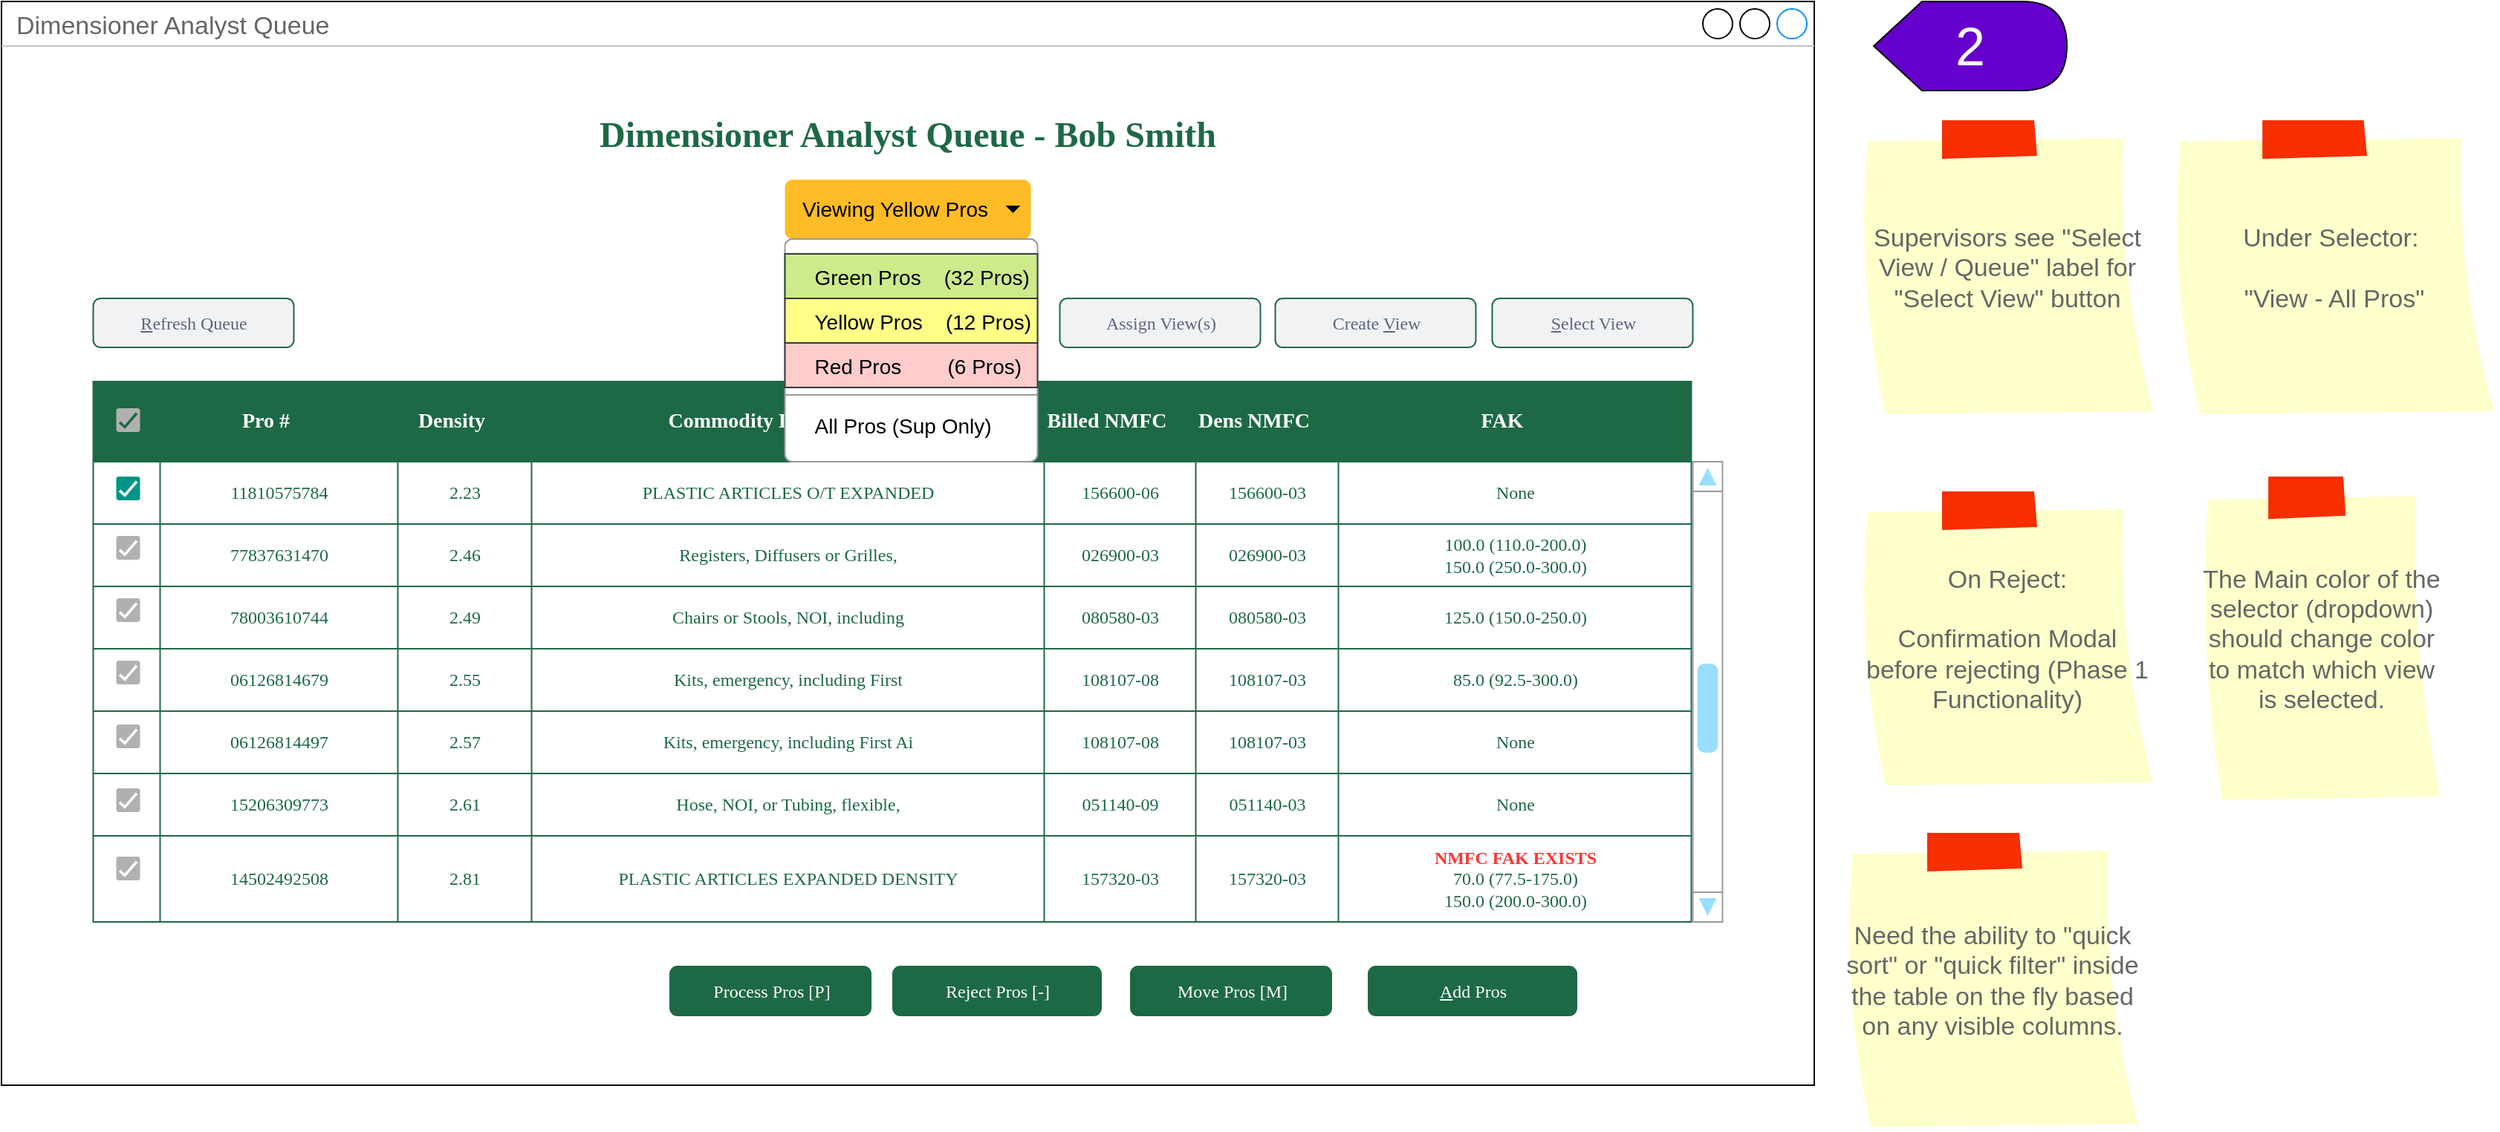 <mxfile version="20.3.0" type="github" pages="11">
  <diagram id="GwdA1OMSDbkMOna7wACb" name="Queue - Main">
    <mxGraphModel dx="1360" dy="802" grid="1" gridSize="10" guides="1" tooltips="1" connect="1" arrows="1" fold="1" page="1" pageScale="1" pageWidth="1700" pageHeight="1100" math="0" shadow="0">
      <root>
        <mxCell id="ahFWzMbX5e_Db7A9dci_-0" />
        <mxCell id="ahFWzMbX5e_Db7A9dci_-1" parent="ahFWzMbX5e_Db7A9dci_-0" />
        <mxCell id="E44_ided60FmC-qaDxwa-0" value="Dimensioner Analyst Queue" style="strokeWidth=1;shadow=0;dashed=0;align=center;html=1;shape=mxgraph.mockup.containers.window;align=left;verticalAlign=top;spacingLeft=8;strokeColor2=#008cff;strokeColor3=#c4c4c4;fontColor=#666666;mainText=;fontSize=17;labelBackgroundColor=none;" parent="ahFWzMbX5e_Db7A9dci_-1" vertex="1">
          <mxGeometry x="10" y="20" width="1220" height="730" as="geometry" />
        </mxCell>
        <mxCell id="_cHO2DvRNpWZTF4N4XOS-0" value="&lt;h1 style=&quot;font-size: 20px;&quot;&gt;View - All Pros&lt;/h1&gt;" style="text;html=1;strokeColor=none;fillColor=none;spacing=0;spacingTop=0;whiteSpace=wrap;overflow=hidden;rounded=1;fontFamily=Verdana;fontSize=20;fontColor=#1D6945;align=center;fontStyle=1;verticalAlign=bottom;" parent="ahFWzMbX5e_Db7A9dci_-1" vertex="1">
          <mxGeometry x="504.5" y="209.75" width="210" height="53.5" as="geometry" />
        </mxCell>
        <mxCell id="3moRdXlQpSnycCMzWwKY-1" value="&lt;h1&gt;Dimensioner Analyst Queue - Bob Smith&lt;/h1&gt;" style="text;html=1;strokeColor=none;fillColor=none;spacing=5;spacingTop=-20;whiteSpace=wrap;overflow=hidden;rounded=1;fontFamily=Verdana;fontSize=12;fontColor=#1D6945;align=center;fontStyle=1" parent="ahFWzMbX5e_Db7A9dci_-1" vertex="1">
          <mxGeometry x="30" y="90" width="1180" height="40" as="geometry" />
        </mxCell>
        <mxCell id="IrDiCb9zUOS7N_cQKHMu-0" value="&lt;u&gt;S&lt;/u&gt;elect View" style="rounded=1;align=center;fillColor=#F1F2F4;strokeColor=#1D6945;html=1;fontColor=#596780;fontSize=12;sketch=0;shadow=0;fontFamily=Verdana;strokeWidth=1;" parent="ahFWzMbX5e_Db7A9dci_-1" vertex="1">
          <mxGeometry x="1013.25" y="220" width="135" height="33" as="geometry" />
        </mxCell>
        <mxCell id="IrDiCb9zUOS7N_cQKHMu-1" value="Create &lt;u&gt;V&lt;/u&gt;iew" style="rounded=1;align=center;fillColor=#F1F2F4;strokeColor=#1D6945;html=1;fontColor=#596780;fontSize=12;sketch=0;shadow=0;fontFamily=Verdana;strokeWidth=1;" parent="ahFWzMbX5e_Db7A9dci_-1" vertex="1">
          <mxGeometry x="867.25" y="220" width="135" height="33" as="geometry" />
        </mxCell>
        <mxCell id="87AoCQzmBBO3vlQJBCA0-0" value="" style="shape=table;startSize=0;container=1;collapsible=0;childLayout=tableLayout;shadow=0;fontFamily=Verdana;fontSize=12;fontColor=#1D6945;strokeColor=#1D6945;strokeWidth=1;fillColor=#FFFFFF;swimlaneLine=1;rounded=1;" parent="ahFWzMbX5e_Db7A9dci_-1" vertex="1">
          <mxGeometry x="71.75" y="276" width="1075.5" height="364" as="geometry" />
        </mxCell>
        <mxCell id="87AoCQzmBBO3vlQJBCA0-1" value="" style="shape=tableRow;horizontal=0;startSize=0;swimlaneHead=0;swimlaneBody=0;top=0;left=0;bottom=0;right=0;collapsible=0;dropTarget=0;fillColor=#1D6945;points=[[0,0.5],[1,0.5]];portConstraint=eastwest;shadow=0;fontFamily=Verdana;fontSize=8;fontColor=#FFFFFF;strokeColor=#1D6945;strokeWidth=1;labelBackgroundColor=none;rounded=1;" parent="87AoCQzmBBO3vlQJBCA0-0" vertex="1">
          <mxGeometry width="1075.5" height="54" as="geometry" />
        </mxCell>
        <mxCell id="87AoCQzmBBO3vlQJBCA0-2" value="" style="shape=partialRectangle;html=1;whiteSpace=wrap;connectable=0;overflow=hidden;fillColor=none;top=0;left=0;bottom=0;right=0;pointerEvents=1;shadow=0;fontFamily=Verdana;fontSize=14;fontColor=#FFFFFF;strokeColor=#1D6945;strokeWidth=1;rounded=1;fontStyle=1;spacingLeft=0;spacingBottom=0;spacingRight=18;" parent="87AoCQzmBBO3vlQJBCA0-1" vertex="1">
          <mxGeometry width="45" height="54" as="geometry">
            <mxRectangle width="45" height="54" as="alternateBounds" />
          </mxGeometry>
        </mxCell>
        <mxCell id="87AoCQzmBBO3vlQJBCA0-3" value="Pro #" style="shape=partialRectangle;html=1;whiteSpace=wrap;connectable=0;overflow=hidden;fillColor=none;top=0;left=0;bottom=0;right=0;pointerEvents=1;shadow=0;fontFamily=Verdana;fontSize=14;fontColor=#FFFFFF;strokeColor=#1D6945;strokeWidth=1;rounded=1;fontStyle=1;spacingLeft=0;spacingBottom=0;spacingRight=18;" parent="87AoCQzmBBO3vlQJBCA0-1" vertex="1">
          <mxGeometry x="45" width="160" height="54" as="geometry">
            <mxRectangle width="160" height="54" as="alternateBounds" />
          </mxGeometry>
        </mxCell>
        <mxCell id="87AoCQzmBBO3vlQJBCA0-4" value="Density" style="shape=partialRectangle;html=1;whiteSpace=wrap;connectable=0;overflow=hidden;fillColor=none;top=0;left=0;bottom=0;right=0;pointerEvents=1;shadow=0;fontFamily=Verdana;fontSize=14;fontColor=#FFFFFF;strokeColor=#1D6945;strokeWidth=1;rounded=1;fontStyle=1;spacingLeft=0;spacingBottom=0;spacingRight=18;" parent="87AoCQzmBBO3vlQJBCA0-1" vertex="1">
          <mxGeometry x="205" width="90" height="54" as="geometry">
            <mxRectangle width="90" height="54" as="alternateBounds" />
          </mxGeometry>
        </mxCell>
        <mxCell id="87AoCQzmBBO3vlQJBCA0-5" value="Commodity Description" style="shape=partialRectangle;html=1;whiteSpace=wrap;connectable=0;overflow=hidden;fillColor=none;top=0;left=0;bottom=0;right=0;pointerEvents=1;shadow=0;fontFamily=Verdana;fontSize=14;fontColor=#FFFFFF;strokeColor=#1D6945;strokeWidth=1;rounded=1;fontStyle=1;spacingLeft=0;spacingBottom=0;spacingRight=18;" parent="87AoCQzmBBO3vlQJBCA0-1" vertex="1">
          <mxGeometry x="295" width="345" height="54" as="geometry">
            <mxRectangle width="345" height="54" as="alternateBounds" />
          </mxGeometry>
        </mxCell>
        <mxCell id="87AoCQzmBBO3vlQJBCA0-6" value="Billed NMFC" style="shape=partialRectangle;html=1;whiteSpace=wrap;connectable=0;overflow=hidden;fillColor=none;top=0;left=0;bottom=0;right=0;pointerEvents=1;shadow=0;fontFamily=Verdana;fontSize=14;fontColor=#FFFFFF;strokeColor=#1D6945;strokeWidth=1;rounded=1;fontStyle=1;spacingLeft=0;spacingBottom=0;spacingRight=18;" parent="87AoCQzmBBO3vlQJBCA0-1" vertex="1">
          <mxGeometry x="640" width="102" height="54" as="geometry">
            <mxRectangle width="102" height="54" as="alternateBounds" />
          </mxGeometry>
        </mxCell>
        <mxCell id="87AoCQzmBBO3vlQJBCA0-49" value="Dens NMFC" style="shape=partialRectangle;html=1;whiteSpace=wrap;connectable=0;overflow=hidden;fillColor=none;top=0;left=0;bottom=0;right=0;pointerEvents=1;shadow=0;fontFamily=Verdana;fontSize=14;fontColor=#FFFFFF;strokeColor=#1D6945;strokeWidth=1;rounded=1;fontStyle=1;spacingLeft=0;spacingBottom=0;spacingRight=18;" parent="87AoCQzmBBO3vlQJBCA0-1" vertex="1">
          <mxGeometry x="742" width="96" height="54" as="geometry">
            <mxRectangle width="96" height="54" as="alternateBounds" />
          </mxGeometry>
        </mxCell>
        <mxCell id="87AoCQzmBBO3vlQJBCA0-57" value="FAK" style="shape=partialRectangle;html=1;whiteSpace=wrap;connectable=0;overflow=hidden;fillColor=none;top=0;left=0;bottom=0;right=0;pointerEvents=1;shadow=0;fontFamily=Verdana;fontSize=14;fontColor=#FFFFFF;strokeColor=#1D6945;strokeWidth=1;rounded=1;fontStyle=1;spacingLeft=0;spacingBottom=0;spacingRight=18;" parent="87AoCQzmBBO3vlQJBCA0-1" vertex="1">
          <mxGeometry x="838" width="238" height="54" as="geometry">
            <mxRectangle width="238" height="54" as="alternateBounds" />
          </mxGeometry>
        </mxCell>
        <mxCell id="87AoCQzmBBO3vlQJBCA0-7" style="shape=tableRow;horizontal=0;startSize=0;swimlaneHead=0;swimlaneBody=0;top=0;left=0;bottom=0;right=0;collapsible=0;dropTarget=0;fillColor=none;points=[[0,0.5],[1,0.5]];portConstraint=eastwest;shadow=0;fontFamily=Verdana;fontSize=12;fontColor=#1D6945;strokeColor=#1D6945;strokeWidth=1;rounded=1;" parent="87AoCQzmBBO3vlQJBCA0-0" vertex="1">
          <mxGeometry y="54" width="1075.5" height="42" as="geometry" />
        </mxCell>
        <mxCell id="87AoCQzmBBO3vlQJBCA0-8" value="" style="shape=partialRectangle;html=1;whiteSpace=wrap;connectable=0;overflow=hidden;fillColor=none;top=0;left=0;bottom=0;right=0;pointerEvents=1;shadow=0;fontFamily=Verdana;fontSize=12;fontColor=#1D6945;strokeColor=#1D6945;strokeWidth=1;rounded=1;" parent="87AoCQzmBBO3vlQJBCA0-7" vertex="1">
          <mxGeometry width="45" height="42" as="geometry">
            <mxRectangle width="45" height="42" as="alternateBounds" />
          </mxGeometry>
        </mxCell>
        <mxCell id="87AoCQzmBBO3vlQJBCA0-9" value="11810575784" style="shape=partialRectangle;html=1;whiteSpace=wrap;connectable=0;overflow=hidden;fillColor=none;top=0;left=0;bottom=0;right=0;pointerEvents=1;shadow=0;fontFamily=Verdana;fontSize=12;fontColor=#1D6945;strokeColor=#1D6945;strokeWidth=1;rounded=1;" parent="87AoCQzmBBO3vlQJBCA0-7" vertex="1">
          <mxGeometry x="45" width="160" height="42" as="geometry">
            <mxRectangle width="160" height="42" as="alternateBounds" />
          </mxGeometry>
        </mxCell>
        <mxCell id="87AoCQzmBBO3vlQJBCA0-10" value="2.23" style="shape=partialRectangle;html=1;whiteSpace=wrap;connectable=0;overflow=hidden;fillColor=none;top=0;left=0;bottom=0;right=0;pointerEvents=1;shadow=0;fontFamily=Verdana;fontSize=12;fontColor=#1D6945;strokeColor=#1D6945;strokeWidth=1;rounded=1;" parent="87AoCQzmBBO3vlQJBCA0-7" vertex="1">
          <mxGeometry x="205" width="90" height="42" as="geometry">
            <mxRectangle width="90" height="42" as="alternateBounds" />
          </mxGeometry>
        </mxCell>
        <mxCell id="87AoCQzmBBO3vlQJBCA0-11" value="PLASTIC ARTICLES O/T EXPANDED" style="shape=partialRectangle;html=1;whiteSpace=wrap;connectable=0;overflow=hidden;fillColor=none;top=0;left=0;bottom=0;right=0;pointerEvents=1;shadow=0;fontFamily=Verdana;fontSize=12;fontColor=#1D6945;strokeColor=#1D6945;strokeWidth=1;rounded=1;" parent="87AoCQzmBBO3vlQJBCA0-7" vertex="1">
          <mxGeometry x="295" width="345" height="42" as="geometry">
            <mxRectangle width="345" height="42" as="alternateBounds" />
          </mxGeometry>
        </mxCell>
        <mxCell id="87AoCQzmBBO3vlQJBCA0-12" value="156600-06" style="shape=partialRectangle;html=1;whiteSpace=wrap;connectable=0;overflow=hidden;fillColor=none;top=0;left=0;bottom=0;right=0;pointerEvents=1;shadow=0;fontFamily=Verdana;fontSize=12;fontColor=#1D6945;strokeColor=#1D6945;strokeWidth=1;rounded=1;" parent="87AoCQzmBBO3vlQJBCA0-7" vertex="1">
          <mxGeometry x="640" width="102" height="42" as="geometry">
            <mxRectangle width="102" height="42" as="alternateBounds" />
          </mxGeometry>
        </mxCell>
        <mxCell id="87AoCQzmBBO3vlQJBCA0-50" value="156600-03" style="shape=partialRectangle;html=1;whiteSpace=wrap;connectable=0;overflow=hidden;fillColor=none;top=0;left=0;bottom=0;right=0;pointerEvents=1;shadow=0;fontFamily=Verdana;fontSize=12;fontColor=#1D6945;strokeColor=#1D6945;strokeWidth=1;rounded=1;" parent="87AoCQzmBBO3vlQJBCA0-7" vertex="1">
          <mxGeometry x="742" width="96" height="42" as="geometry">
            <mxRectangle width="96" height="42" as="alternateBounds" />
          </mxGeometry>
        </mxCell>
        <mxCell id="87AoCQzmBBO3vlQJBCA0-58" value="None" style="shape=partialRectangle;html=1;whiteSpace=wrap;connectable=0;overflow=hidden;fillColor=none;top=0;left=0;bottom=0;right=0;pointerEvents=1;shadow=0;fontFamily=Verdana;fontSize=12;fontColor=#1D6945;strokeColor=#1D6945;strokeWidth=1;rounded=1;" parent="87AoCQzmBBO3vlQJBCA0-7" vertex="1">
          <mxGeometry x="838" width="238" height="42" as="geometry">
            <mxRectangle width="238" height="42" as="alternateBounds" />
          </mxGeometry>
        </mxCell>
        <mxCell id="87AoCQzmBBO3vlQJBCA0-13" value="" style="shape=tableRow;horizontal=0;startSize=0;swimlaneHead=0;swimlaneBody=0;top=0;left=0;bottom=0;right=0;collapsible=0;dropTarget=0;fillColor=none;points=[[0,0.5],[1,0.5]];portConstraint=eastwest;shadow=0;fontFamily=Verdana;fontSize=12;fontColor=#1D6945;strokeColor=#1D6945;strokeWidth=1;rounded=1;" parent="87AoCQzmBBO3vlQJBCA0-0" vertex="1">
          <mxGeometry y="96" width="1075.5" height="42" as="geometry" />
        </mxCell>
        <mxCell id="87AoCQzmBBO3vlQJBCA0-14" value="" style="shape=partialRectangle;html=1;whiteSpace=wrap;connectable=0;overflow=hidden;fillColor=none;top=0;left=0;bottom=0;right=0;pointerEvents=1;shadow=0;fontFamily=Verdana;fontSize=12;fontColor=#1D6945;strokeColor=#1D6945;strokeWidth=1;rounded=1;" parent="87AoCQzmBBO3vlQJBCA0-13" vertex="1">
          <mxGeometry width="45" height="42" as="geometry">
            <mxRectangle width="45" height="42" as="alternateBounds" />
          </mxGeometry>
        </mxCell>
        <mxCell id="87AoCQzmBBO3vlQJBCA0-15" value="77837631470" style="shape=partialRectangle;html=1;whiteSpace=wrap;connectable=0;overflow=hidden;fillColor=none;top=0;left=0;bottom=0;right=0;pointerEvents=1;shadow=0;fontFamily=Verdana;fontSize=12;fontColor=#1D6945;strokeColor=#1D6945;strokeWidth=1;rounded=1;" parent="87AoCQzmBBO3vlQJBCA0-13" vertex="1">
          <mxGeometry x="45" width="160" height="42" as="geometry">
            <mxRectangle width="160" height="42" as="alternateBounds" />
          </mxGeometry>
        </mxCell>
        <mxCell id="87AoCQzmBBO3vlQJBCA0-16" value="2.46" style="shape=partialRectangle;html=1;whiteSpace=wrap;connectable=0;overflow=hidden;fillColor=none;top=0;left=0;bottom=0;right=0;pointerEvents=1;shadow=0;fontFamily=Verdana;fontSize=12;fontColor=#1D6945;strokeColor=#1D6945;strokeWidth=1;rounded=1;" parent="87AoCQzmBBO3vlQJBCA0-13" vertex="1">
          <mxGeometry x="205" width="90" height="42" as="geometry">
            <mxRectangle width="90" height="42" as="alternateBounds" />
          </mxGeometry>
        </mxCell>
        <mxCell id="87AoCQzmBBO3vlQJBCA0-17" value="Registers, Diffusers or Grilles," style="shape=partialRectangle;html=1;whiteSpace=wrap;connectable=0;overflow=hidden;fillColor=none;top=0;left=0;bottom=0;right=0;pointerEvents=1;shadow=0;fontFamily=Verdana;fontSize=12;fontColor=#1D6945;strokeColor=#1D6945;strokeWidth=1;rounded=1;" parent="87AoCQzmBBO3vlQJBCA0-13" vertex="1">
          <mxGeometry x="295" width="345" height="42" as="geometry">
            <mxRectangle width="345" height="42" as="alternateBounds" />
          </mxGeometry>
        </mxCell>
        <mxCell id="87AoCQzmBBO3vlQJBCA0-18" value="026900-03" style="shape=partialRectangle;html=1;whiteSpace=wrap;connectable=0;overflow=hidden;fillColor=none;top=0;left=0;bottom=0;right=0;pointerEvents=1;shadow=0;fontFamily=Verdana;fontSize=12;fontColor=#1D6945;strokeColor=#1D6945;strokeWidth=1;rounded=1;" parent="87AoCQzmBBO3vlQJBCA0-13" vertex="1">
          <mxGeometry x="640" width="102" height="42" as="geometry">
            <mxRectangle width="102" height="42" as="alternateBounds" />
          </mxGeometry>
        </mxCell>
        <mxCell id="87AoCQzmBBO3vlQJBCA0-51" value="026900-03" style="shape=partialRectangle;html=1;whiteSpace=wrap;connectable=0;overflow=hidden;fillColor=none;top=0;left=0;bottom=0;right=0;pointerEvents=1;shadow=0;fontFamily=Verdana;fontSize=12;fontColor=#1D6945;strokeColor=#1D6945;strokeWidth=1;rounded=1;" parent="87AoCQzmBBO3vlQJBCA0-13" vertex="1">
          <mxGeometry x="742" width="96" height="42" as="geometry">
            <mxRectangle width="96" height="42" as="alternateBounds" />
          </mxGeometry>
        </mxCell>
        <mxCell id="87AoCQzmBBO3vlQJBCA0-59" value="100.0 (110.0-200.0)&lt;br&gt;150.0 (250.0-300.0)" style="shape=partialRectangle;html=1;whiteSpace=wrap;connectable=0;overflow=hidden;fillColor=none;top=0;left=0;bottom=0;right=0;pointerEvents=1;shadow=0;fontFamily=Verdana;fontSize=12;fontColor=#1D6945;strokeColor=#1D6945;strokeWidth=1;rounded=1;" parent="87AoCQzmBBO3vlQJBCA0-13" vertex="1">
          <mxGeometry x="838" width="238" height="42" as="geometry">
            <mxRectangle width="238" height="42" as="alternateBounds" />
          </mxGeometry>
        </mxCell>
        <mxCell id="87AoCQzmBBO3vlQJBCA0-19" style="shape=tableRow;horizontal=0;startSize=0;swimlaneHead=0;swimlaneBody=0;top=0;left=0;bottom=0;right=0;collapsible=0;dropTarget=0;fillColor=none;points=[[0,0.5],[1,0.5]];portConstraint=eastwest;shadow=0;fontFamily=Verdana;fontSize=12;fontColor=#1D6945;strokeColor=#1D6945;strokeWidth=1;rounded=1;" parent="87AoCQzmBBO3vlQJBCA0-0" vertex="1">
          <mxGeometry y="138" width="1075.5" height="42" as="geometry" />
        </mxCell>
        <mxCell id="87AoCQzmBBO3vlQJBCA0-20" value="" style="shape=partialRectangle;html=1;whiteSpace=wrap;connectable=0;overflow=hidden;fillColor=none;top=0;left=0;bottom=0;right=0;pointerEvents=1;shadow=0;fontFamily=Verdana;fontSize=12;fontColor=#1D6945;strokeColor=#1D6945;strokeWidth=1;rounded=1;" parent="87AoCQzmBBO3vlQJBCA0-19" vertex="1">
          <mxGeometry width="45" height="42" as="geometry">
            <mxRectangle width="45" height="42" as="alternateBounds" />
          </mxGeometry>
        </mxCell>
        <mxCell id="87AoCQzmBBO3vlQJBCA0-21" value="78003610744" style="shape=partialRectangle;html=1;whiteSpace=wrap;connectable=0;overflow=hidden;fillColor=none;top=0;left=0;bottom=0;right=0;pointerEvents=1;shadow=0;fontFamily=Verdana;fontSize=12;fontColor=#1D6945;strokeColor=#1D6945;strokeWidth=1;rounded=1;" parent="87AoCQzmBBO3vlQJBCA0-19" vertex="1">
          <mxGeometry x="45" width="160" height="42" as="geometry">
            <mxRectangle width="160" height="42" as="alternateBounds" />
          </mxGeometry>
        </mxCell>
        <mxCell id="87AoCQzmBBO3vlQJBCA0-22" value="2.49" style="shape=partialRectangle;html=1;whiteSpace=wrap;connectable=0;overflow=hidden;fillColor=none;top=0;left=0;bottom=0;right=0;pointerEvents=1;shadow=0;fontFamily=Verdana;fontSize=12;fontColor=#1D6945;strokeColor=#1D6945;strokeWidth=1;rounded=1;" parent="87AoCQzmBBO3vlQJBCA0-19" vertex="1">
          <mxGeometry x="205" width="90" height="42" as="geometry">
            <mxRectangle width="90" height="42" as="alternateBounds" />
          </mxGeometry>
        </mxCell>
        <mxCell id="87AoCQzmBBO3vlQJBCA0-23" value="Chairs or Stools, NOI, including" style="shape=partialRectangle;html=1;whiteSpace=wrap;connectable=0;overflow=hidden;fillColor=none;top=0;left=0;bottom=0;right=0;pointerEvents=1;shadow=0;fontFamily=Verdana;fontSize=12;fontColor=#1D6945;strokeColor=#1D6945;strokeWidth=1;rounded=1;" parent="87AoCQzmBBO3vlQJBCA0-19" vertex="1">
          <mxGeometry x="295" width="345" height="42" as="geometry">
            <mxRectangle width="345" height="42" as="alternateBounds" />
          </mxGeometry>
        </mxCell>
        <mxCell id="87AoCQzmBBO3vlQJBCA0-24" value="080580-03" style="shape=partialRectangle;html=1;whiteSpace=wrap;connectable=0;overflow=hidden;fillColor=none;top=0;left=0;bottom=0;right=0;pointerEvents=1;shadow=0;fontFamily=Verdana;fontSize=12;fontColor=#1D6945;strokeColor=#1D6945;strokeWidth=1;rounded=1;" parent="87AoCQzmBBO3vlQJBCA0-19" vertex="1">
          <mxGeometry x="640" width="102" height="42" as="geometry">
            <mxRectangle width="102" height="42" as="alternateBounds" />
          </mxGeometry>
        </mxCell>
        <mxCell id="87AoCQzmBBO3vlQJBCA0-52" value="080580-03" style="shape=partialRectangle;html=1;whiteSpace=wrap;connectable=0;overflow=hidden;fillColor=none;top=0;left=0;bottom=0;right=0;pointerEvents=1;shadow=0;fontFamily=Verdana;fontSize=12;fontColor=#1D6945;strokeColor=#1D6945;strokeWidth=1;rounded=1;" parent="87AoCQzmBBO3vlQJBCA0-19" vertex="1">
          <mxGeometry x="742" width="96" height="42" as="geometry">
            <mxRectangle width="96" height="42" as="alternateBounds" />
          </mxGeometry>
        </mxCell>
        <mxCell id="87AoCQzmBBO3vlQJBCA0-60" value="125.0 (150.0-250.0)" style="shape=partialRectangle;html=1;whiteSpace=wrap;connectable=0;overflow=hidden;fillColor=none;top=0;left=0;bottom=0;right=0;pointerEvents=1;shadow=0;fontFamily=Verdana;fontSize=12;fontColor=#1D6945;strokeColor=#1D6945;strokeWidth=1;rounded=1;" parent="87AoCQzmBBO3vlQJBCA0-19" vertex="1">
          <mxGeometry x="838" width="238" height="42" as="geometry">
            <mxRectangle width="238" height="42" as="alternateBounds" />
          </mxGeometry>
        </mxCell>
        <mxCell id="87AoCQzmBBO3vlQJBCA0-25" style="shape=tableRow;horizontal=0;startSize=0;swimlaneHead=0;swimlaneBody=0;top=0;left=0;bottom=0;right=0;collapsible=0;dropTarget=0;fillColor=none;points=[[0,0.5],[1,0.5]];portConstraint=eastwest;shadow=0;fontFamily=Verdana;fontSize=12;fontColor=#1D6945;strokeColor=#1D6945;strokeWidth=1;rounded=1;" parent="87AoCQzmBBO3vlQJBCA0-0" vertex="1">
          <mxGeometry y="180" width="1075.5" height="42" as="geometry" />
        </mxCell>
        <mxCell id="87AoCQzmBBO3vlQJBCA0-26" value="" style="shape=partialRectangle;html=1;whiteSpace=wrap;connectable=0;overflow=hidden;fillColor=none;top=0;left=0;bottom=0;right=0;pointerEvents=1;shadow=0;fontFamily=Verdana;fontSize=12;fontColor=#1D6945;strokeColor=#1D6945;strokeWidth=1;rounded=1;" parent="87AoCQzmBBO3vlQJBCA0-25" vertex="1">
          <mxGeometry width="45" height="42" as="geometry">
            <mxRectangle width="45" height="42" as="alternateBounds" />
          </mxGeometry>
        </mxCell>
        <mxCell id="87AoCQzmBBO3vlQJBCA0-27" value="06126814679" style="shape=partialRectangle;html=1;whiteSpace=wrap;connectable=0;overflow=hidden;fillColor=none;top=0;left=0;bottom=0;right=0;pointerEvents=1;shadow=0;fontFamily=Verdana;fontSize=12;fontColor=#1D6945;strokeColor=#1D6945;strokeWidth=1;rounded=1;" parent="87AoCQzmBBO3vlQJBCA0-25" vertex="1">
          <mxGeometry x="45" width="160" height="42" as="geometry">
            <mxRectangle width="160" height="42" as="alternateBounds" />
          </mxGeometry>
        </mxCell>
        <mxCell id="87AoCQzmBBO3vlQJBCA0-28" value="2.55" style="shape=partialRectangle;html=1;whiteSpace=wrap;connectable=0;overflow=hidden;fillColor=none;top=0;left=0;bottom=0;right=0;pointerEvents=1;shadow=0;fontFamily=Verdana;fontSize=12;fontColor=#1D6945;strokeColor=#1D6945;strokeWidth=1;rounded=1;" parent="87AoCQzmBBO3vlQJBCA0-25" vertex="1">
          <mxGeometry x="205" width="90" height="42" as="geometry">
            <mxRectangle width="90" height="42" as="alternateBounds" />
          </mxGeometry>
        </mxCell>
        <mxCell id="87AoCQzmBBO3vlQJBCA0-29" value="Kits, emergency, including First" style="shape=partialRectangle;html=1;whiteSpace=wrap;connectable=0;overflow=hidden;fillColor=none;top=0;left=0;bottom=0;right=0;pointerEvents=1;shadow=0;fontFamily=Verdana;fontSize=12;fontColor=#1D6945;strokeColor=#1D6945;strokeWidth=1;rounded=1;" parent="87AoCQzmBBO3vlQJBCA0-25" vertex="1">
          <mxGeometry x="295" width="345" height="42" as="geometry">
            <mxRectangle width="345" height="42" as="alternateBounds" />
          </mxGeometry>
        </mxCell>
        <mxCell id="87AoCQzmBBO3vlQJBCA0-30" value="108107-08" style="shape=partialRectangle;html=1;whiteSpace=wrap;connectable=0;overflow=hidden;fillColor=none;top=0;left=0;bottom=0;right=0;pointerEvents=1;shadow=0;fontFamily=Verdana;fontSize=12;fontColor=#1D6945;strokeColor=#1D6945;strokeWidth=1;rounded=1;" parent="87AoCQzmBBO3vlQJBCA0-25" vertex="1">
          <mxGeometry x="640" width="102" height="42" as="geometry">
            <mxRectangle width="102" height="42" as="alternateBounds" />
          </mxGeometry>
        </mxCell>
        <mxCell id="87AoCQzmBBO3vlQJBCA0-53" value="&lt;span&gt;108107-03&lt;/span&gt;" style="shape=partialRectangle;html=1;whiteSpace=wrap;connectable=0;overflow=hidden;fillColor=none;top=0;left=0;bottom=0;right=0;pointerEvents=1;shadow=0;fontFamily=Verdana;fontSize=12;fontColor=#1D6945;strokeColor=#1D6945;strokeWidth=1;rounded=1;" parent="87AoCQzmBBO3vlQJBCA0-25" vertex="1">
          <mxGeometry x="742" width="96" height="42" as="geometry">
            <mxRectangle width="96" height="42" as="alternateBounds" />
          </mxGeometry>
        </mxCell>
        <mxCell id="87AoCQzmBBO3vlQJBCA0-61" value="85.0 (92.5-300.0)" style="shape=partialRectangle;html=1;whiteSpace=wrap;connectable=0;overflow=hidden;fillColor=none;top=0;left=0;bottom=0;right=0;pointerEvents=1;shadow=0;fontFamily=Verdana;fontSize=12;fontColor=#1D6945;strokeColor=#1D6945;strokeWidth=1;rounded=1;" parent="87AoCQzmBBO3vlQJBCA0-25" vertex="1">
          <mxGeometry x="838" width="238" height="42" as="geometry">
            <mxRectangle width="238" height="42" as="alternateBounds" />
          </mxGeometry>
        </mxCell>
        <mxCell id="87AoCQzmBBO3vlQJBCA0-31" style="shape=tableRow;horizontal=0;startSize=0;swimlaneHead=0;swimlaneBody=0;top=0;left=0;bottom=0;right=0;collapsible=0;dropTarget=0;fillColor=none;points=[[0,0.5],[1,0.5]];portConstraint=eastwest;shadow=0;fontFamily=Verdana;fontSize=12;fontColor=#1D6945;strokeColor=#1D6945;strokeWidth=1;rounded=1;" parent="87AoCQzmBBO3vlQJBCA0-0" vertex="1">
          <mxGeometry y="222" width="1075.5" height="42" as="geometry" />
        </mxCell>
        <mxCell id="87AoCQzmBBO3vlQJBCA0-32" value="" style="shape=partialRectangle;html=1;whiteSpace=wrap;connectable=0;overflow=hidden;fillColor=none;top=0;left=0;bottom=0;right=0;pointerEvents=1;shadow=0;fontFamily=Verdana;fontSize=12;fontColor=#1D6945;strokeColor=#1D6945;strokeWidth=1;rounded=1;" parent="87AoCQzmBBO3vlQJBCA0-31" vertex="1">
          <mxGeometry width="45" height="42" as="geometry">
            <mxRectangle width="45" height="42" as="alternateBounds" />
          </mxGeometry>
        </mxCell>
        <mxCell id="87AoCQzmBBO3vlQJBCA0-33" value="06126814497" style="shape=partialRectangle;html=1;whiteSpace=wrap;connectable=0;overflow=hidden;fillColor=none;top=0;left=0;bottom=0;right=0;pointerEvents=1;shadow=0;fontFamily=Verdana;fontSize=12;fontColor=#1D6945;strokeColor=#1D6945;strokeWidth=1;rounded=1;" parent="87AoCQzmBBO3vlQJBCA0-31" vertex="1">
          <mxGeometry x="45" width="160" height="42" as="geometry">
            <mxRectangle width="160" height="42" as="alternateBounds" />
          </mxGeometry>
        </mxCell>
        <mxCell id="87AoCQzmBBO3vlQJBCA0-34" value="2.57" style="shape=partialRectangle;html=1;whiteSpace=wrap;connectable=0;overflow=hidden;fillColor=none;top=0;left=0;bottom=0;right=0;pointerEvents=1;shadow=0;fontFamily=Verdana;fontSize=12;fontColor=#1D6945;strokeColor=#1D6945;strokeWidth=1;rounded=1;" parent="87AoCQzmBBO3vlQJBCA0-31" vertex="1">
          <mxGeometry x="205" width="90" height="42" as="geometry">
            <mxRectangle width="90" height="42" as="alternateBounds" />
          </mxGeometry>
        </mxCell>
        <mxCell id="87AoCQzmBBO3vlQJBCA0-35" value="Kits, emergency, including First Ai" style="shape=partialRectangle;html=1;whiteSpace=wrap;connectable=0;overflow=hidden;fillColor=none;top=0;left=0;bottom=0;right=0;pointerEvents=1;shadow=0;fontFamily=Verdana;fontSize=12;fontColor=#1D6945;strokeColor=#1D6945;strokeWidth=1;rounded=1;" parent="87AoCQzmBBO3vlQJBCA0-31" vertex="1">
          <mxGeometry x="295" width="345" height="42" as="geometry">
            <mxRectangle width="345" height="42" as="alternateBounds" />
          </mxGeometry>
        </mxCell>
        <mxCell id="87AoCQzmBBO3vlQJBCA0-36" value="108107-08" style="shape=partialRectangle;html=1;whiteSpace=wrap;connectable=0;overflow=hidden;fillColor=none;top=0;left=0;bottom=0;right=0;pointerEvents=1;shadow=0;fontFamily=Verdana;fontSize=12;fontColor=#1D6945;strokeColor=#1D6945;strokeWidth=1;rounded=1;" parent="87AoCQzmBBO3vlQJBCA0-31" vertex="1">
          <mxGeometry x="640" width="102" height="42" as="geometry">
            <mxRectangle width="102" height="42" as="alternateBounds" />
          </mxGeometry>
        </mxCell>
        <mxCell id="87AoCQzmBBO3vlQJBCA0-54" value="&lt;span&gt;108107-03&lt;/span&gt;" style="shape=partialRectangle;html=1;whiteSpace=wrap;connectable=0;overflow=hidden;fillColor=none;top=0;left=0;bottom=0;right=0;pointerEvents=1;shadow=0;fontFamily=Verdana;fontSize=12;fontColor=#1D6945;strokeColor=#1D6945;strokeWidth=1;rounded=1;" parent="87AoCQzmBBO3vlQJBCA0-31" vertex="1">
          <mxGeometry x="742" width="96" height="42" as="geometry">
            <mxRectangle width="96" height="42" as="alternateBounds" />
          </mxGeometry>
        </mxCell>
        <mxCell id="87AoCQzmBBO3vlQJBCA0-62" value="None" style="shape=partialRectangle;html=1;whiteSpace=wrap;connectable=0;overflow=hidden;fillColor=none;top=0;left=0;bottom=0;right=0;pointerEvents=1;shadow=0;fontFamily=Verdana;fontSize=12;fontColor=#1D6945;strokeColor=#1D6945;strokeWidth=1;rounded=1;" parent="87AoCQzmBBO3vlQJBCA0-31" vertex="1">
          <mxGeometry x="838" width="238" height="42" as="geometry">
            <mxRectangle width="238" height="42" as="alternateBounds" />
          </mxGeometry>
        </mxCell>
        <mxCell id="87AoCQzmBBO3vlQJBCA0-37" style="shape=tableRow;horizontal=0;startSize=0;swimlaneHead=0;swimlaneBody=0;top=0;left=0;bottom=0;right=0;collapsible=0;dropTarget=0;fillColor=none;points=[[0,0.5],[1,0.5]];portConstraint=eastwest;shadow=0;fontFamily=Verdana;fontSize=12;fontColor=#1D6945;strokeColor=#1D6945;strokeWidth=1;rounded=1;" parent="87AoCQzmBBO3vlQJBCA0-0" vertex="1">
          <mxGeometry y="264" width="1075.5" height="42" as="geometry" />
        </mxCell>
        <mxCell id="87AoCQzmBBO3vlQJBCA0-38" value="" style="shape=partialRectangle;html=1;whiteSpace=wrap;connectable=0;overflow=hidden;fillColor=none;top=0;left=0;bottom=0;right=0;pointerEvents=1;shadow=0;fontFamily=Verdana;fontSize=12;fontColor=#1D6945;strokeColor=#1D6945;strokeWidth=1;rounded=1;" parent="87AoCQzmBBO3vlQJBCA0-37" vertex="1">
          <mxGeometry width="45" height="42" as="geometry">
            <mxRectangle width="45" height="42" as="alternateBounds" />
          </mxGeometry>
        </mxCell>
        <mxCell id="87AoCQzmBBO3vlQJBCA0-39" value="15206309773" style="shape=partialRectangle;html=1;whiteSpace=wrap;connectable=0;overflow=hidden;fillColor=none;top=0;left=0;bottom=0;right=0;pointerEvents=1;shadow=0;fontFamily=Verdana;fontSize=12;fontColor=#1D6945;strokeColor=#1D6945;strokeWidth=1;rounded=1;" parent="87AoCQzmBBO3vlQJBCA0-37" vertex="1">
          <mxGeometry x="45" width="160" height="42" as="geometry">
            <mxRectangle width="160" height="42" as="alternateBounds" />
          </mxGeometry>
        </mxCell>
        <mxCell id="87AoCQzmBBO3vlQJBCA0-40" value="2.61" style="shape=partialRectangle;html=1;whiteSpace=wrap;connectable=0;overflow=hidden;fillColor=none;top=0;left=0;bottom=0;right=0;pointerEvents=1;shadow=0;fontFamily=Verdana;fontSize=12;fontColor=#1D6945;strokeColor=#1D6945;strokeWidth=1;rounded=1;" parent="87AoCQzmBBO3vlQJBCA0-37" vertex="1">
          <mxGeometry x="205" width="90" height="42" as="geometry">
            <mxRectangle width="90" height="42" as="alternateBounds" />
          </mxGeometry>
        </mxCell>
        <mxCell id="87AoCQzmBBO3vlQJBCA0-41" value="Hose, NOI, or Tubing, flexible," style="shape=partialRectangle;html=1;whiteSpace=wrap;connectable=0;overflow=hidden;fillColor=none;top=0;left=0;bottom=0;right=0;pointerEvents=1;shadow=0;fontFamily=Verdana;fontSize=12;fontColor=#1D6945;strokeColor=#1D6945;strokeWidth=1;rounded=1;" parent="87AoCQzmBBO3vlQJBCA0-37" vertex="1">
          <mxGeometry x="295" width="345" height="42" as="geometry">
            <mxRectangle width="345" height="42" as="alternateBounds" />
          </mxGeometry>
        </mxCell>
        <mxCell id="87AoCQzmBBO3vlQJBCA0-42" value="051140-09" style="shape=partialRectangle;html=1;whiteSpace=wrap;connectable=0;overflow=hidden;fillColor=none;top=0;left=0;bottom=0;right=0;pointerEvents=1;shadow=0;fontFamily=Verdana;fontSize=12;fontColor=#1D6945;strokeColor=#1D6945;strokeWidth=1;rounded=1;" parent="87AoCQzmBBO3vlQJBCA0-37" vertex="1">
          <mxGeometry x="640" width="102" height="42" as="geometry">
            <mxRectangle width="102" height="42" as="alternateBounds" />
          </mxGeometry>
        </mxCell>
        <mxCell id="87AoCQzmBBO3vlQJBCA0-55" value="&lt;span&gt;051140-03&lt;/span&gt;" style="shape=partialRectangle;html=1;whiteSpace=wrap;connectable=0;overflow=hidden;fillColor=none;top=0;left=0;bottom=0;right=0;pointerEvents=1;shadow=0;fontFamily=Verdana;fontSize=12;fontColor=#1D6945;strokeColor=#1D6945;strokeWidth=1;rounded=1;" parent="87AoCQzmBBO3vlQJBCA0-37" vertex="1">
          <mxGeometry x="742" width="96" height="42" as="geometry">
            <mxRectangle width="96" height="42" as="alternateBounds" />
          </mxGeometry>
        </mxCell>
        <mxCell id="87AoCQzmBBO3vlQJBCA0-63" value="None" style="shape=partialRectangle;html=1;whiteSpace=wrap;connectable=0;overflow=hidden;fillColor=none;top=0;left=0;bottom=0;right=0;pointerEvents=1;shadow=0;fontFamily=Verdana;fontSize=12;fontColor=#1D6945;strokeColor=#1D6945;strokeWidth=1;rounded=1;" parent="87AoCQzmBBO3vlQJBCA0-37" vertex="1">
          <mxGeometry x="838" width="238" height="42" as="geometry">
            <mxRectangle width="238" height="42" as="alternateBounds" />
          </mxGeometry>
        </mxCell>
        <mxCell id="87AoCQzmBBO3vlQJBCA0-43" style="shape=tableRow;horizontal=0;startSize=0;swimlaneHead=0;swimlaneBody=0;top=0;left=0;bottom=0;right=0;collapsible=0;dropTarget=0;fillColor=none;points=[[0,0.5],[1,0.5]];portConstraint=eastwest;shadow=0;fontFamily=Verdana;fontSize=12;fontColor=#1D6945;strokeColor=#1D6945;strokeWidth=1;rounded=1;" parent="87AoCQzmBBO3vlQJBCA0-0" vertex="1">
          <mxGeometry y="306" width="1075.5" height="58" as="geometry" />
        </mxCell>
        <mxCell id="87AoCQzmBBO3vlQJBCA0-44" value="" style="shape=partialRectangle;html=1;whiteSpace=wrap;connectable=0;overflow=hidden;fillColor=none;top=0;left=0;bottom=0;right=0;pointerEvents=1;shadow=0;fontFamily=Verdana;fontSize=12;fontColor=#1D6945;strokeColor=#1D6945;strokeWidth=1;rounded=1;" parent="87AoCQzmBBO3vlQJBCA0-43" vertex="1">
          <mxGeometry width="45" height="58" as="geometry">
            <mxRectangle width="45" height="58" as="alternateBounds" />
          </mxGeometry>
        </mxCell>
        <mxCell id="87AoCQzmBBO3vlQJBCA0-45" value="14502492508" style="shape=partialRectangle;html=1;whiteSpace=wrap;connectable=0;overflow=hidden;fillColor=none;top=0;left=0;bottom=0;right=0;pointerEvents=1;shadow=0;fontFamily=Verdana;fontSize=12;fontColor=#1D6945;strokeColor=#1D6945;strokeWidth=1;rounded=1;" parent="87AoCQzmBBO3vlQJBCA0-43" vertex="1">
          <mxGeometry x="45" width="160" height="58" as="geometry">
            <mxRectangle width="160" height="58" as="alternateBounds" />
          </mxGeometry>
        </mxCell>
        <mxCell id="87AoCQzmBBO3vlQJBCA0-46" value="2.81" style="shape=partialRectangle;html=1;whiteSpace=wrap;connectable=0;overflow=hidden;fillColor=none;top=0;left=0;bottom=0;right=0;pointerEvents=1;shadow=0;fontFamily=Verdana;fontSize=12;fontColor=#1D6945;strokeColor=#1D6945;strokeWidth=1;rounded=1;" parent="87AoCQzmBBO3vlQJBCA0-43" vertex="1">
          <mxGeometry x="205" width="90" height="58" as="geometry">
            <mxRectangle width="90" height="58" as="alternateBounds" />
          </mxGeometry>
        </mxCell>
        <mxCell id="87AoCQzmBBO3vlQJBCA0-47" value="PLASTIC ARTICLES EXPANDED DENSITY" style="shape=partialRectangle;html=1;whiteSpace=wrap;connectable=0;overflow=hidden;fillColor=none;top=0;left=0;bottom=0;right=0;pointerEvents=1;shadow=0;fontFamily=Verdana;fontSize=12;fontColor=#1D6945;strokeColor=#1D6945;strokeWidth=1;rounded=1;" parent="87AoCQzmBBO3vlQJBCA0-43" vertex="1">
          <mxGeometry x="295" width="345" height="58" as="geometry">
            <mxRectangle width="345" height="58" as="alternateBounds" />
          </mxGeometry>
        </mxCell>
        <mxCell id="87AoCQzmBBO3vlQJBCA0-48" value="157320-03" style="shape=partialRectangle;html=1;whiteSpace=wrap;connectable=0;overflow=hidden;fillColor=none;top=0;left=0;bottom=0;right=0;pointerEvents=1;shadow=0;fontFamily=Verdana;fontSize=12;fontColor=#1D6945;strokeColor=#1D6945;strokeWidth=1;rounded=1;" parent="87AoCQzmBBO3vlQJBCA0-43" vertex="1">
          <mxGeometry x="640" width="102" height="58" as="geometry">
            <mxRectangle width="102" height="58" as="alternateBounds" />
          </mxGeometry>
        </mxCell>
        <mxCell id="87AoCQzmBBO3vlQJBCA0-56" value="&lt;span&gt;157320-03&lt;/span&gt;" style="shape=partialRectangle;html=1;whiteSpace=wrap;connectable=0;overflow=hidden;fillColor=none;top=0;left=0;bottom=0;right=0;pointerEvents=1;shadow=0;fontFamily=Verdana;fontSize=12;fontColor=#1D6945;strokeColor=#1D6945;strokeWidth=1;rounded=1;" parent="87AoCQzmBBO3vlQJBCA0-43" vertex="1">
          <mxGeometry x="742" width="96" height="58" as="geometry">
            <mxRectangle width="96" height="58" as="alternateBounds" />
          </mxGeometry>
        </mxCell>
        <mxCell id="87AoCQzmBBO3vlQJBCA0-64" value="&lt;font color=&quot;#ff3333&quot;&gt;&lt;b&gt;NMFC FAK EXISTS &lt;/b&gt;&lt;/font&gt;&lt;br&gt;70.0 (77.5-175.0)&lt;br&gt;150.0 (200.0-300.0)" style="shape=partialRectangle;html=1;whiteSpace=wrap;connectable=0;overflow=hidden;fillColor=none;top=0;left=0;bottom=0;right=0;pointerEvents=1;shadow=0;fontFamily=Verdana;fontSize=12;fontColor=#1D6945;strokeColor=#1D6945;strokeWidth=1;rounded=1;" parent="87AoCQzmBBO3vlQJBCA0-43" vertex="1">
          <mxGeometry x="838" width="238" height="58" as="geometry">
            <mxRectangle width="238" height="58" as="alternateBounds" />
          </mxGeometry>
        </mxCell>
        <mxCell id="JBd0z_Yw2jkbl_t9DrAI-0" value="" style="dashed=0;labelPosition=right;align=left;shape=mxgraph.gmdl.checkbox;strokeColor=none;fillColor=#009587;strokeWidth=2;aspect=fixed;sketch=0;" parent="ahFWzMbX5e_Db7A9dci_-1" vertex="1">
          <mxGeometry x="87.25" y="340" width="16" height="16" as="geometry" />
        </mxCell>
        <mxCell id="JBd0z_Yw2jkbl_t9DrAI-2" value="" style="dashed=0;labelPosition=right;align=left;shape=mxgraph.gmdl.checkbox;strokeColor=none;fillColor=#B0B0B0;strokeWidth=2;aspect=fixed;sketch=0;" parent="ahFWzMbX5e_Db7A9dci_-1" vertex="1">
          <mxGeometry x="87.25" y="294" width="16" height="16" as="geometry" />
        </mxCell>
        <mxCell id="JBd0z_Yw2jkbl_t9DrAI-3" value="" style="dashed=0;labelPosition=right;align=left;shape=mxgraph.gmdl.checkbox;strokeColor=none;fillColor=#B0B0B0;strokeWidth=2;aspect=fixed;sketch=0;" parent="ahFWzMbX5e_Db7A9dci_-1" vertex="1">
          <mxGeometry x="87.25" y="380" width="16" height="16" as="geometry" />
        </mxCell>
        <mxCell id="JBd0z_Yw2jkbl_t9DrAI-4" value="" style="dashed=0;labelPosition=right;align=left;shape=mxgraph.gmdl.checkbox;strokeColor=none;fillColor=#B0B0B0;strokeWidth=2;aspect=fixed;sketch=0;" parent="ahFWzMbX5e_Db7A9dci_-1" vertex="1">
          <mxGeometry x="87.25" y="422" width="16" height="16" as="geometry" />
        </mxCell>
        <mxCell id="JBd0z_Yw2jkbl_t9DrAI-5" value="" style="dashed=0;labelPosition=right;align=left;shape=mxgraph.gmdl.checkbox;strokeColor=none;fillColor=#B0B0B0;strokeWidth=2;aspect=fixed;sketch=0;" parent="ahFWzMbX5e_Db7A9dci_-1" vertex="1">
          <mxGeometry x="87.25" y="464" width="16" height="16" as="geometry" />
        </mxCell>
        <mxCell id="JBd0z_Yw2jkbl_t9DrAI-6" value="" style="dashed=0;labelPosition=right;align=left;shape=mxgraph.gmdl.checkbox;strokeColor=none;fillColor=#B0B0B0;strokeWidth=2;aspect=fixed;sketch=0;" parent="ahFWzMbX5e_Db7A9dci_-1" vertex="1">
          <mxGeometry x="87.25" y="507" width="16" height="16" as="geometry" />
        </mxCell>
        <mxCell id="JBd0z_Yw2jkbl_t9DrAI-7" value="" style="dashed=0;labelPosition=right;align=left;shape=mxgraph.gmdl.checkbox;strokeColor=none;fillColor=#B0B0B0;strokeWidth=2;aspect=fixed;sketch=0;" parent="ahFWzMbX5e_Db7A9dci_-1" vertex="1">
          <mxGeometry x="87.25" y="550" width="16" height="16" as="geometry" />
        </mxCell>
        <mxCell id="JBd0z_Yw2jkbl_t9DrAI-8" value="" style="dashed=0;labelPosition=right;align=left;shape=mxgraph.gmdl.checkbox;strokeColor=none;fillColor=#B0B0B0;strokeWidth=2;aspect=fixed;sketch=0;" parent="ahFWzMbX5e_Db7A9dci_-1" vertex="1">
          <mxGeometry x="87.25" y="596" width="16" height="16" as="geometry" />
        </mxCell>
        <mxCell id="iU8Q4gVB0fN7IA3l3ZMa-1" value="" style="verticalLabelPosition=bottom;shadow=0;dashed=0;align=center;html=1;verticalAlign=top;strokeWidth=1;shape=mxgraph.mockup.navigation.scrollBar;strokeColor=#999999;barPos=44.762;fillColor2=#99ddff;strokeColor2=none;direction=north;fontSize=15;" parent="ahFWzMbX5e_Db7A9dci_-1" vertex="1">
          <mxGeometry x="1148.25" y="330" width="20" height="310" as="geometry" />
        </mxCell>
        <mxCell id="ijIizPt0fZNdwQT0KXBp-0" value="Process Pros [P]" style="rounded=1;align=center;fillColor=#1D6945;strokeColor=#1D6945;html=1;fontColor=#FFFFFF;fontSize=12;sketch=0;shadow=0;fontFamily=Verdana;strokeWidth=1;" parent="ahFWzMbX5e_Db7A9dci_-1" vertex="1">
          <mxGeometry x="460" y="670" width="135" height="33" as="geometry" />
        </mxCell>
        <mxCell id="VOk9mDmgu-2LsnRb26Uf-0" value="Reject Pros [-]" style="rounded=1;align=center;fillColor=#1D6945;strokeColor=#1D6945;html=1;fontColor=#FFFFFF;fontSize=12;sketch=0;shadow=0;fontFamily=Verdana;strokeWidth=1;" parent="ahFWzMbX5e_Db7A9dci_-1" vertex="1">
          <mxGeometry x="610" y="670" width="140" height="33" as="geometry" />
        </mxCell>
        <mxCell id="8FcPFkMVXJ56COB2O5Xi-1" value="Move Pros [M]" style="rounded=1;align=center;fillColor=#1D6945;strokeColor=#1D6945;html=1;fontColor=#FFFFFF;fontSize=12;sketch=0;shadow=0;fontFamily=Verdana;strokeWidth=1;" parent="ahFWzMbX5e_Db7A9dci_-1" vertex="1">
          <mxGeometry x="770" y="670" width="135" height="33" as="geometry" />
        </mxCell>
        <mxCell id="NN2Y33gaULaHi6OpKFLt-0" value="2" style="shape=display;whiteSpace=wrap;html=1;fontSize=36;fillColor=#6600CC;fontColor=#FFFFFF;" parent="ahFWzMbX5e_Db7A9dci_-1" vertex="1">
          <mxGeometry x="1270" y="20" width="130" height="60" as="geometry" />
        </mxCell>
        <mxCell id="PV2T4kAL71V5aaepUeYT-1" value="&lt;u&gt;R&lt;/u&gt;efresh Queue" style="rounded=1;align=center;fillColor=#F1F2F4;strokeColor=#1D6945;html=1;fontColor=#596780;fontSize=12;sketch=0;shadow=0;fontFamily=Verdana;strokeWidth=1;" parent="ahFWzMbX5e_Db7A9dci_-1" vertex="1">
          <mxGeometry x="71.75" y="220" width="135" height="33" as="geometry" />
        </mxCell>
        <mxCell id="vC9T21KU33FiNOgL92hL-0" value="&lt;u style=&quot;&quot;&gt;A&lt;/u&gt;dd Pros" style="rounded=1;align=center;fillColor=#1D6945;strokeColor=#1D6945;html=1;fontColor=#FFFFFF;fontSize=12;sketch=0;shadow=0;fontFamily=Verdana;strokeWidth=1;" parent="ahFWzMbX5e_Db7A9dci_-1" vertex="1">
          <mxGeometry x="930" y="670" width="140" height="33" as="geometry" />
        </mxCell>
        <mxCell id="B-cbBS9FfsqY43U0HK97-0" value="Supervisors see &quot;Select View / Queue&quot; label for &quot;Select View&quot; button" style="strokeWidth=1;shadow=0;dashed=0;align=center;html=1;shape=mxgraph.mockup.text.stickyNote2;fontColor=#666666;mainText=;fontSize=17;whiteSpace=wrap;fillColor=#ffffcc;strokeColor=#F62E00;" parent="ahFWzMbX5e_Db7A9dci_-1" vertex="1">
          <mxGeometry x="1260" y="100" width="200" height="200" as="geometry" />
        </mxCell>
        <mxCell id="jKUYUBBLsoHnKVk6dKpS-0" value="Assi&lt;u&gt;g&lt;/u&gt;n View(s)" style="rounded=1;align=center;fillColor=#F1F2F4;strokeColor=#1D6945;html=1;fontColor=#596780;fontSize=12;sketch=0;shadow=0;fontFamily=Verdana;strokeWidth=1;" parent="ahFWzMbX5e_Db7A9dci_-1" vertex="1">
          <mxGeometry x="722.25" y="220" width="135" height="33" as="geometry" />
        </mxCell>
        <mxCell id="Z1zNUxLzVvx_lsf1NlpV-0" value="Viewing Yellow Pros" style="html=1;shadow=0;dashed=0;shape=mxgraph.bootstrap.rrect;rSize=5;strokeColor=none;strokeWidth=1;fillColor=#FFBC26;fontColor=#000000;whiteSpace=wrap;align=left;verticalAlign=middle;fontStyle=0;fontSize=14;spacingLeft=10;labelBackgroundColor=none;" parent="ahFWzMbX5e_Db7A9dci_-1" vertex="1">
          <mxGeometry x="537.25" y="140" width="165.5" height="40" as="geometry" />
        </mxCell>
        <mxCell id="Z1zNUxLzVvx_lsf1NlpV-1" value="" style="shape=triangle;direction=south;fillColor=#000000;strokeColor=none;perimeter=none;sketch=0;labelBackgroundColor=none;fontColor=#000000;" parent="Z1zNUxLzVvx_lsf1NlpV-0" vertex="1">
          <mxGeometry x="1" y="0.5" width="10" height="5" relative="1" as="geometry">
            <mxPoint x="-17" y="-2.5" as="offset" />
          </mxGeometry>
        </mxCell>
        <mxCell id="i7Zw_qo0UdnV_fq2c_K6-0" value="" style="html=1;shadow=0;dashed=0;shape=mxgraph.bootstrap.rrect;rSize=5;fillColor=#ffffff;strokeColor=#999999;fontColor=#D6C802;" parent="ahFWzMbX5e_Db7A9dci_-1" vertex="1">
          <mxGeometry x="537.25" y="180" width="170" height="150" as="geometry" />
        </mxCell>
        <mxCell id="i7Zw_qo0UdnV_fq2c_K6-1" value="Green Pros    (32 Pros)" style="fillColor=#cdeb8b;strokeColor=#36393d;align=left;spacing=20;fontSize=14;labelBackgroundColor=none;" parent="i7Zw_qo0UdnV_fq2c_K6-0" vertex="1">
          <mxGeometry width="170" height="30" relative="1" as="geometry">
            <mxPoint y="10" as="offset" />
          </mxGeometry>
        </mxCell>
        <mxCell id="i7Zw_qo0UdnV_fq2c_K6-2" value="Yellow Pros    (12 Pros)" style="fillColor=#ffff88;strokeColor=#36393d;align=left;spacing=20;fontSize=14;" parent="i7Zw_qo0UdnV_fq2c_K6-0" vertex="1">
          <mxGeometry width="170" height="30" relative="1" as="geometry">
            <mxPoint y="40" as="offset" />
          </mxGeometry>
        </mxCell>
        <mxCell id="i7Zw_qo0UdnV_fq2c_K6-3" value="Red Pros        (6 Pros)" style="fillColor=#ffcccc;strokeColor=#36393d;align=left;spacing=20;fontSize=14;" parent="i7Zw_qo0UdnV_fq2c_K6-0" vertex="1">
          <mxGeometry width="170" height="30" relative="1" as="geometry">
            <mxPoint y="70" as="offset" />
          </mxGeometry>
        </mxCell>
        <mxCell id="i7Zw_qo0UdnV_fq2c_K6-4" value="" style="shape=line;strokeColor=#999999;perimeter=none;resizeWidth=1;fontColor=#D6C802;fillColor=#FBFF00;" parent="i7Zw_qo0UdnV_fq2c_K6-0" vertex="1">
          <mxGeometry width="170" height="10" relative="1" as="geometry">
            <mxPoint y="100" as="offset" />
          </mxGeometry>
        </mxCell>
        <mxCell id="i7Zw_qo0UdnV_fq2c_K6-5" value="All Pros (Sup Only)" style="fillColor=none;strokeColor=none;align=left;spacing=20;fontSize=14;fontColor=#000000;" parent="i7Zw_qo0UdnV_fq2c_K6-0" vertex="1">
          <mxGeometry width="170" height="30" relative="1" as="geometry">
            <mxPoint y="110" as="offset" />
          </mxGeometry>
        </mxCell>
        <mxCell id="ehoupuRSiLiWZ3iHWckR-0" value="The Main color of the selector (dropdown) should change color to match which view is selected." style="strokeWidth=1;shadow=0;dashed=0;align=center;html=1;shape=mxgraph.mockup.text.stickyNote2;fontColor=#666666;mainText=;fontSize=17;whiteSpace=wrap;fillColor=#ffffcc;strokeColor=#F62E00;" parent="ahFWzMbX5e_Db7A9dci_-1" vertex="1">
          <mxGeometry x="1490" y="340" width="162.75" height="220" as="geometry" />
        </mxCell>
        <mxCell id="HE7YymLMJicX3S-zSROC-0" value="Under Selector:&amp;nbsp;&lt;br&gt;&lt;br&gt;&quot;View - All Pros&quot;" style="strokeWidth=1;shadow=0;dashed=0;align=center;html=1;shape=mxgraph.mockup.text.stickyNote2;fontColor=#666666;mainText=;fontSize=17;whiteSpace=wrap;fillColor=#ffffcc;strokeColor=#F62E00;" parent="ahFWzMbX5e_Db7A9dci_-1" vertex="1">
          <mxGeometry x="1470" y="100" width="220" height="200" as="geometry" />
        </mxCell>
        <mxCell id="ynH-Emj1-oHLyFk0Brw6-2" value="On Reject: &lt;br&gt;&lt;br&gt;Confirmation Modal before rejecting (Phase 1 Functionality)" style="strokeWidth=1;shadow=0;dashed=0;align=center;html=1;shape=mxgraph.mockup.text.stickyNote2;fontColor=#666666;mainText=;fontSize=17;whiteSpace=wrap;fillColor=#ffffcc;strokeColor=#F62E00;labelBackgroundColor=none;" parent="ahFWzMbX5e_Db7A9dci_-1" vertex="1">
          <mxGeometry x="1260" y="350" width="200" height="200" as="geometry" />
        </mxCell>
        <mxCell id="x_O0Z1QKnYKG5eCvbwG--0" value="Need the ability to &quot;quick sort&quot; or &quot;quick filter&quot; inside the table on the fly based on any visible columns." style="strokeWidth=1;shadow=0;dashed=0;align=center;html=1;shape=mxgraph.mockup.text.stickyNote2;fontColor=#666666;mainText=;fontSize=17;whiteSpace=wrap;fillColor=#ffffcc;strokeColor=#F62E00;" parent="ahFWzMbX5e_Db7A9dci_-1" vertex="1">
          <mxGeometry x="1250" y="580" width="200" height="200" as="geometry" />
        </mxCell>
      </root>
    </mxGraphModel>
  </diagram>
  <diagram name="Queue - Main (Alt)" id="UHCO4ibv5JbgRgAT3GLA">
    <mxGraphModel dx="1360" dy="802" grid="1" gridSize="10" guides="1" tooltips="1" connect="1" arrows="1" fold="1" page="1" pageScale="1" pageWidth="1700" pageHeight="1100" math="0" shadow="0">
      <root>
        <mxCell id="ca6S2fDXEIO6Ajth2bw7-0" />
        <mxCell id="ca6S2fDXEIO6Ajth2bw7-1" parent="ca6S2fDXEIO6Ajth2bw7-0" />
        <mxCell id="ca6S2fDXEIO6Ajth2bw7-2" value="Dimensioner Analyst Queue" style="strokeWidth=1;shadow=0;dashed=0;align=center;html=1;shape=mxgraph.mockup.containers.window;align=left;verticalAlign=top;spacingLeft=8;strokeColor2=#008cff;strokeColor3=#c4c4c4;fontColor=#666666;mainText=;fontSize=17;labelBackgroundColor=none;" parent="ca6S2fDXEIO6Ajth2bw7-1" vertex="1">
          <mxGeometry x="10" y="20" width="1220" height="720" as="geometry" />
        </mxCell>
        <mxCell id="ca6S2fDXEIO6Ajth2bw7-6" value="" style="shape=table;startSize=0;container=1;collapsible=0;childLayout=tableLayout;shadow=0;fontFamily=Verdana;fontSize=12;fontColor=#1D6945;strokeColor=#1D6945;strokeWidth=1;fillColor=#FFFFFF;swimlaneLine=1;rounded=1;" parent="ca6S2fDXEIO6Ajth2bw7-1" vertex="1">
          <mxGeometry x="71.75" y="263" width="1075.5" height="364" as="geometry" />
        </mxCell>
        <mxCell id="ca6S2fDXEIO6Ajth2bw7-7" value="" style="shape=tableRow;horizontal=0;startSize=0;swimlaneHead=0;swimlaneBody=0;top=0;left=0;bottom=0;right=0;collapsible=0;dropTarget=0;fillColor=#1D6945;points=[[0,0.5],[1,0.5]];portConstraint=eastwest;shadow=0;fontFamily=Verdana;fontSize=8;fontColor=#FFFFFF;strokeColor=#1D6945;strokeWidth=1;labelBackgroundColor=none;rounded=1;" parent="ca6S2fDXEIO6Ajth2bw7-6" vertex="1">
          <mxGeometry width="1075.5" height="54" as="geometry" />
        </mxCell>
        <mxCell id="ca6S2fDXEIO6Ajth2bw7-8" value="" style="shape=partialRectangle;html=1;whiteSpace=wrap;connectable=0;overflow=hidden;fillColor=none;top=0;left=0;bottom=0;right=0;pointerEvents=1;shadow=0;fontFamily=Verdana;fontSize=14;fontColor=#FFFFFF;strokeColor=#1D6945;strokeWidth=1;rounded=1;fontStyle=1;spacingLeft=0;spacingBottom=0;spacingRight=18;" parent="ca6S2fDXEIO6Ajth2bw7-7" vertex="1">
          <mxGeometry width="45" height="54" as="geometry">
            <mxRectangle width="45" height="54" as="alternateBounds" />
          </mxGeometry>
        </mxCell>
        <mxCell id="ca6S2fDXEIO6Ajth2bw7-9" value="Pro #" style="shape=partialRectangle;html=1;whiteSpace=wrap;connectable=0;overflow=hidden;fillColor=none;top=0;left=0;bottom=0;right=0;pointerEvents=1;shadow=0;fontFamily=Verdana;fontSize=14;fontColor=#FFFFFF;strokeColor=#1D6945;strokeWidth=1;rounded=1;fontStyle=1;spacingLeft=0;spacingBottom=0;spacingRight=18;" parent="ca6S2fDXEIO6Ajth2bw7-7" vertex="1">
          <mxGeometry x="45" width="160" height="54" as="geometry">
            <mxRectangle width="160" height="54" as="alternateBounds" />
          </mxGeometry>
        </mxCell>
        <mxCell id="ca6S2fDXEIO6Ajth2bw7-10" value="Density" style="shape=partialRectangle;html=1;whiteSpace=wrap;connectable=0;overflow=hidden;fillColor=none;top=0;left=0;bottom=0;right=0;pointerEvents=1;shadow=0;fontFamily=Verdana;fontSize=14;fontColor=#FFFFFF;strokeColor=#1D6945;strokeWidth=1;rounded=1;fontStyle=1;spacingLeft=0;spacingBottom=0;spacingRight=18;" parent="ca6S2fDXEIO6Ajth2bw7-7" vertex="1">
          <mxGeometry x="205" width="90" height="54" as="geometry">
            <mxRectangle width="90" height="54" as="alternateBounds" />
          </mxGeometry>
        </mxCell>
        <mxCell id="ca6S2fDXEIO6Ajth2bw7-11" value="Commodity Description" style="shape=partialRectangle;html=1;whiteSpace=wrap;connectable=0;overflow=hidden;fillColor=none;top=0;left=0;bottom=0;right=0;pointerEvents=1;shadow=0;fontFamily=Verdana;fontSize=14;fontColor=#FFFFFF;strokeColor=#1D6945;strokeWidth=1;rounded=1;fontStyle=1;spacingLeft=0;spacingBottom=0;spacingRight=18;" parent="ca6S2fDXEIO6Ajth2bw7-7" vertex="1">
          <mxGeometry x="295" width="345" height="54" as="geometry">
            <mxRectangle width="345" height="54" as="alternateBounds" />
          </mxGeometry>
        </mxCell>
        <mxCell id="ca6S2fDXEIO6Ajth2bw7-12" value="Billed NMFC" style="shape=partialRectangle;html=1;whiteSpace=wrap;connectable=0;overflow=hidden;fillColor=none;top=0;left=0;bottom=0;right=0;pointerEvents=1;shadow=0;fontFamily=Verdana;fontSize=14;fontColor=#FFFFFF;strokeColor=#1D6945;strokeWidth=1;rounded=1;fontStyle=1;spacingLeft=0;spacingBottom=0;spacingRight=18;" parent="ca6S2fDXEIO6Ajth2bw7-7" vertex="1">
          <mxGeometry x="640" width="102" height="54" as="geometry">
            <mxRectangle width="102" height="54" as="alternateBounds" />
          </mxGeometry>
        </mxCell>
        <mxCell id="ca6S2fDXEIO6Ajth2bw7-13" value="Dens NFMC" style="shape=partialRectangle;html=1;whiteSpace=wrap;connectable=0;overflow=hidden;fillColor=none;top=0;left=0;bottom=0;right=0;pointerEvents=1;shadow=0;fontFamily=Verdana;fontSize=14;fontColor=#FFFFFF;strokeColor=#1D6945;strokeWidth=1;rounded=1;fontStyle=1;spacingLeft=0;spacingBottom=0;spacingRight=18;" parent="ca6S2fDXEIO6Ajth2bw7-7" vertex="1">
          <mxGeometry x="742" width="96" height="54" as="geometry">
            <mxRectangle width="96" height="54" as="alternateBounds" />
          </mxGeometry>
        </mxCell>
        <mxCell id="ca6S2fDXEIO6Ajth2bw7-14" value="FAK" style="shape=partialRectangle;html=1;whiteSpace=wrap;connectable=0;overflow=hidden;fillColor=none;top=0;left=0;bottom=0;right=0;pointerEvents=1;shadow=0;fontFamily=Verdana;fontSize=14;fontColor=#FFFFFF;strokeColor=#1D6945;strokeWidth=1;rounded=1;fontStyle=1;spacingLeft=0;spacingBottom=0;spacingRight=18;" parent="ca6S2fDXEIO6Ajth2bw7-7" vertex="1">
          <mxGeometry x="838" width="238" height="54" as="geometry">
            <mxRectangle width="238" height="54" as="alternateBounds" />
          </mxGeometry>
        </mxCell>
        <mxCell id="ca6S2fDXEIO6Ajth2bw7-15" style="shape=tableRow;horizontal=0;startSize=0;swimlaneHead=0;swimlaneBody=0;top=0;left=0;bottom=0;right=0;collapsible=0;dropTarget=0;fillColor=none;points=[[0,0.5],[1,0.5]];portConstraint=eastwest;shadow=0;fontFamily=Verdana;fontSize=12;fontColor=#1D6945;strokeColor=#1D6945;strokeWidth=1;rounded=1;" parent="ca6S2fDXEIO6Ajth2bw7-6" vertex="1">
          <mxGeometry y="54" width="1075.5" height="42" as="geometry" />
        </mxCell>
        <mxCell id="ca6S2fDXEIO6Ajth2bw7-16" value="" style="shape=partialRectangle;html=1;whiteSpace=wrap;connectable=0;overflow=hidden;fillColor=none;top=0;left=0;bottom=0;right=0;pointerEvents=1;shadow=0;fontFamily=Verdana;fontSize=12;fontColor=#1D6945;strokeColor=#1D6945;strokeWidth=1;rounded=1;" parent="ca6S2fDXEIO6Ajth2bw7-15" vertex="1">
          <mxGeometry width="45" height="42" as="geometry">
            <mxRectangle width="45" height="42" as="alternateBounds" />
          </mxGeometry>
        </mxCell>
        <mxCell id="ca6S2fDXEIO6Ajth2bw7-17" value="11810575784" style="shape=partialRectangle;html=1;whiteSpace=wrap;connectable=0;overflow=hidden;fillColor=none;top=0;left=0;bottom=0;right=0;pointerEvents=1;shadow=0;fontFamily=Verdana;fontSize=12;fontColor=#1D6945;strokeColor=#1D6945;strokeWidth=1;rounded=1;" parent="ca6S2fDXEIO6Ajth2bw7-15" vertex="1">
          <mxGeometry x="45" width="160" height="42" as="geometry">
            <mxRectangle width="160" height="42" as="alternateBounds" />
          </mxGeometry>
        </mxCell>
        <mxCell id="ca6S2fDXEIO6Ajth2bw7-18" value="2.23" style="shape=partialRectangle;html=1;whiteSpace=wrap;connectable=0;overflow=hidden;fillColor=none;top=0;left=0;bottom=0;right=0;pointerEvents=1;shadow=0;fontFamily=Verdana;fontSize=12;fontColor=#1D6945;strokeColor=#1D6945;strokeWidth=1;rounded=1;" parent="ca6S2fDXEIO6Ajth2bw7-15" vertex="1">
          <mxGeometry x="205" width="90" height="42" as="geometry">
            <mxRectangle width="90" height="42" as="alternateBounds" />
          </mxGeometry>
        </mxCell>
        <mxCell id="ca6S2fDXEIO6Ajth2bw7-19" value="PLASTIC ARTICLES O/T EXPANDED" style="shape=partialRectangle;html=1;whiteSpace=wrap;connectable=0;overflow=hidden;fillColor=none;top=0;left=0;bottom=0;right=0;pointerEvents=1;shadow=0;fontFamily=Verdana;fontSize=12;fontColor=#1D6945;strokeColor=#1D6945;strokeWidth=1;rounded=1;" parent="ca6S2fDXEIO6Ajth2bw7-15" vertex="1">
          <mxGeometry x="295" width="345" height="42" as="geometry">
            <mxRectangle width="345" height="42" as="alternateBounds" />
          </mxGeometry>
        </mxCell>
        <mxCell id="ca6S2fDXEIO6Ajth2bw7-20" value="156600-06" style="shape=partialRectangle;html=1;whiteSpace=wrap;connectable=0;overflow=hidden;fillColor=none;top=0;left=0;bottom=0;right=0;pointerEvents=1;shadow=0;fontFamily=Verdana;fontSize=12;fontColor=#1D6945;strokeColor=#1D6945;strokeWidth=1;rounded=1;" parent="ca6S2fDXEIO6Ajth2bw7-15" vertex="1">
          <mxGeometry x="640" width="102" height="42" as="geometry">
            <mxRectangle width="102" height="42" as="alternateBounds" />
          </mxGeometry>
        </mxCell>
        <mxCell id="ca6S2fDXEIO6Ajth2bw7-21" value="156600-03" style="shape=partialRectangle;html=1;whiteSpace=wrap;connectable=0;overflow=hidden;fillColor=none;top=0;left=0;bottom=0;right=0;pointerEvents=1;shadow=0;fontFamily=Verdana;fontSize=12;fontColor=#1D6945;strokeColor=#1D6945;strokeWidth=1;rounded=1;" parent="ca6S2fDXEIO6Ajth2bw7-15" vertex="1">
          <mxGeometry x="742" width="96" height="42" as="geometry">
            <mxRectangle width="96" height="42" as="alternateBounds" />
          </mxGeometry>
        </mxCell>
        <mxCell id="ca6S2fDXEIO6Ajth2bw7-22" value="None" style="shape=partialRectangle;html=1;whiteSpace=wrap;connectable=0;overflow=hidden;fillColor=none;top=0;left=0;bottom=0;right=0;pointerEvents=1;shadow=0;fontFamily=Verdana;fontSize=12;fontColor=#1D6945;strokeColor=#1D6945;strokeWidth=1;rounded=1;" parent="ca6S2fDXEIO6Ajth2bw7-15" vertex="1">
          <mxGeometry x="838" width="238" height="42" as="geometry">
            <mxRectangle width="238" height="42" as="alternateBounds" />
          </mxGeometry>
        </mxCell>
        <mxCell id="ca6S2fDXEIO6Ajth2bw7-23" value="" style="shape=tableRow;horizontal=0;startSize=0;swimlaneHead=0;swimlaneBody=0;top=0;left=0;bottom=0;right=0;collapsible=0;dropTarget=0;fillColor=none;points=[[0,0.5],[1,0.5]];portConstraint=eastwest;shadow=0;fontFamily=Verdana;fontSize=12;fontColor=#1D6945;strokeColor=#1D6945;strokeWidth=1;rounded=1;" parent="ca6S2fDXEIO6Ajth2bw7-6" vertex="1">
          <mxGeometry y="96" width="1075.5" height="42" as="geometry" />
        </mxCell>
        <mxCell id="ca6S2fDXEIO6Ajth2bw7-24" value="" style="shape=partialRectangle;html=1;whiteSpace=wrap;connectable=0;overflow=hidden;fillColor=none;top=0;left=0;bottom=0;right=0;pointerEvents=1;shadow=0;fontFamily=Verdana;fontSize=12;fontColor=#1D6945;strokeColor=#1D6945;strokeWidth=1;rounded=1;" parent="ca6S2fDXEIO6Ajth2bw7-23" vertex="1">
          <mxGeometry width="45" height="42" as="geometry">
            <mxRectangle width="45" height="42" as="alternateBounds" />
          </mxGeometry>
        </mxCell>
        <mxCell id="ca6S2fDXEIO6Ajth2bw7-25" value="77837631470" style="shape=partialRectangle;html=1;whiteSpace=wrap;connectable=0;overflow=hidden;fillColor=none;top=0;left=0;bottom=0;right=0;pointerEvents=1;shadow=0;fontFamily=Verdana;fontSize=12;fontColor=#1D6945;strokeColor=#1D6945;strokeWidth=1;rounded=1;" parent="ca6S2fDXEIO6Ajth2bw7-23" vertex="1">
          <mxGeometry x="45" width="160" height="42" as="geometry">
            <mxRectangle width="160" height="42" as="alternateBounds" />
          </mxGeometry>
        </mxCell>
        <mxCell id="ca6S2fDXEIO6Ajth2bw7-26" value="2.46" style="shape=partialRectangle;html=1;whiteSpace=wrap;connectable=0;overflow=hidden;fillColor=none;top=0;left=0;bottom=0;right=0;pointerEvents=1;shadow=0;fontFamily=Verdana;fontSize=12;fontColor=#1D6945;strokeColor=#1D6945;strokeWidth=1;rounded=1;" parent="ca6S2fDXEIO6Ajth2bw7-23" vertex="1">
          <mxGeometry x="205" width="90" height="42" as="geometry">
            <mxRectangle width="90" height="42" as="alternateBounds" />
          </mxGeometry>
        </mxCell>
        <mxCell id="ca6S2fDXEIO6Ajth2bw7-27" value="Registers, Diffusers or Grilles," style="shape=partialRectangle;html=1;whiteSpace=wrap;connectable=0;overflow=hidden;fillColor=none;top=0;left=0;bottom=0;right=0;pointerEvents=1;shadow=0;fontFamily=Verdana;fontSize=12;fontColor=#1D6945;strokeColor=#1D6945;strokeWidth=1;rounded=1;" parent="ca6S2fDXEIO6Ajth2bw7-23" vertex="1">
          <mxGeometry x="295" width="345" height="42" as="geometry">
            <mxRectangle width="345" height="42" as="alternateBounds" />
          </mxGeometry>
        </mxCell>
        <mxCell id="ca6S2fDXEIO6Ajth2bw7-28" value="026900-03" style="shape=partialRectangle;html=1;whiteSpace=wrap;connectable=0;overflow=hidden;fillColor=none;top=0;left=0;bottom=0;right=0;pointerEvents=1;shadow=0;fontFamily=Verdana;fontSize=12;fontColor=#1D6945;strokeColor=#1D6945;strokeWidth=1;rounded=1;" parent="ca6S2fDXEIO6Ajth2bw7-23" vertex="1">
          <mxGeometry x="640" width="102" height="42" as="geometry">
            <mxRectangle width="102" height="42" as="alternateBounds" />
          </mxGeometry>
        </mxCell>
        <mxCell id="ca6S2fDXEIO6Ajth2bw7-29" value="026900-03" style="shape=partialRectangle;html=1;whiteSpace=wrap;connectable=0;overflow=hidden;fillColor=none;top=0;left=0;bottom=0;right=0;pointerEvents=1;shadow=0;fontFamily=Verdana;fontSize=12;fontColor=#1D6945;strokeColor=#1D6945;strokeWidth=1;rounded=1;" parent="ca6S2fDXEIO6Ajth2bw7-23" vertex="1">
          <mxGeometry x="742" width="96" height="42" as="geometry">
            <mxRectangle width="96" height="42" as="alternateBounds" />
          </mxGeometry>
        </mxCell>
        <mxCell id="ca6S2fDXEIO6Ajth2bw7-30" value="100.0 (110.0-200.0)&lt;br&gt;150.0 (250.0-300.0)" style="shape=partialRectangle;html=1;whiteSpace=wrap;connectable=0;overflow=hidden;fillColor=none;top=0;left=0;bottom=0;right=0;pointerEvents=1;shadow=0;fontFamily=Verdana;fontSize=12;fontColor=#1D6945;strokeColor=#1D6945;strokeWidth=1;rounded=1;" parent="ca6S2fDXEIO6Ajth2bw7-23" vertex="1">
          <mxGeometry x="838" width="238" height="42" as="geometry">
            <mxRectangle width="238" height="42" as="alternateBounds" />
          </mxGeometry>
        </mxCell>
        <mxCell id="ca6S2fDXEIO6Ajth2bw7-31" style="shape=tableRow;horizontal=0;startSize=0;swimlaneHead=0;swimlaneBody=0;top=0;left=0;bottom=0;right=0;collapsible=0;dropTarget=0;fillColor=none;points=[[0,0.5],[1,0.5]];portConstraint=eastwest;shadow=0;fontFamily=Verdana;fontSize=12;fontColor=#1D6945;strokeColor=#1D6945;strokeWidth=1;rounded=1;" parent="ca6S2fDXEIO6Ajth2bw7-6" vertex="1">
          <mxGeometry y="138" width="1075.5" height="42" as="geometry" />
        </mxCell>
        <mxCell id="ca6S2fDXEIO6Ajth2bw7-32" value="" style="shape=partialRectangle;html=1;whiteSpace=wrap;connectable=0;overflow=hidden;fillColor=none;top=0;left=0;bottom=0;right=0;pointerEvents=1;shadow=0;fontFamily=Verdana;fontSize=12;fontColor=#1D6945;strokeColor=#1D6945;strokeWidth=1;rounded=1;" parent="ca6S2fDXEIO6Ajth2bw7-31" vertex="1">
          <mxGeometry width="45" height="42" as="geometry">
            <mxRectangle width="45" height="42" as="alternateBounds" />
          </mxGeometry>
        </mxCell>
        <mxCell id="ca6S2fDXEIO6Ajth2bw7-33" value="78003610744" style="shape=partialRectangle;html=1;whiteSpace=wrap;connectable=0;overflow=hidden;fillColor=none;top=0;left=0;bottom=0;right=0;pointerEvents=1;shadow=0;fontFamily=Verdana;fontSize=12;fontColor=#1D6945;strokeColor=#1D6945;strokeWidth=1;rounded=1;" parent="ca6S2fDXEIO6Ajth2bw7-31" vertex="1">
          <mxGeometry x="45" width="160" height="42" as="geometry">
            <mxRectangle width="160" height="42" as="alternateBounds" />
          </mxGeometry>
        </mxCell>
        <mxCell id="ca6S2fDXEIO6Ajth2bw7-34" value="2.49" style="shape=partialRectangle;html=1;whiteSpace=wrap;connectable=0;overflow=hidden;fillColor=none;top=0;left=0;bottom=0;right=0;pointerEvents=1;shadow=0;fontFamily=Verdana;fontSize=12;fontColor=#1D6945;strokeColor=#1D6945;strokeWidth=1;rounded=1;" parent="ca6S2fDXEIO6Ajth2bw7-31" vertex="1">
          <mxGeometry x="205" width="90" height="42" as="geometry">
            <mxRectangle width="90" height="42" as="alternateBounds" />
          </mxGeometry>
        </mxCell>
        <mxCell id="ca6S2fDXEIO6Ajth2bw7-35" value="Chairs or Stools, NOI, including" style="shape=partialRectangle;html=1;whiteSpace=wrap;connectable=0;overflow=hidden;fillColor=none;top=0;left=0;bottom=0;right=0;pointerEvents=1;shadow=0;fontFamily=Verdana;fontSize=12;fontColor=#1D6945;strokeColor=#1D6945;strokeWidth=1;rounded=1;" parent="ca6S2fDXEIO6Ajth2bw7-31" vertex="1">
          <mxGeometry x="295" width="345" height="42" as="geometry">
            <mxRectangle width="345" height="42" as="alternateBounds" />
          </mxGeometry>
        </mxCell>
        <mxCell id="ca6S2fDXEIO6Ajth2bw7-36" value="080580-03" style="shape=partialRectangle;html=1;whiteSpace=wrap;connectable=0;overflow=hidden;fillColor=none;top=0;left=0;bottom=0;right=0;pointerEvents=1;shadow=0;fontFamily=Verdana;fontSize=12;fontColor=#1D6945;strokeColor=#1D6945;strokeWidth=1;rounded=1;" parent="ca6S2fDXEIO6Ajth2bw7-31" vertex="1">
          <mxGeometry x="640" width="102" height="42" as="geometry">
            <mxRectangle width="102" height="42" as="alternateBounds" />
          </mxGeometry>
        </mxCell>
        <mxCell id="ca6S2fDXEIO6Ajth2bw7-37" value="080580-03" style="shape=partialRectangle;html=1;whiteSpace=wrap;connectable=0;overflow=hidden;fillColor=none;top=0;left=0;bottom=0;right=0;pointerEvents=1;shadow=0;fontFamily=Verdana;fontSize=12;fontColor=#1D6945;strokeColor=#1D6945;strokeWidth=1;rounded=1;" parent="ca6S2fDXEIO6Ajth2bw7-31" vertex="1">
          <mxGeometry x="742" width="96" height="42" as="geometry">
            <mxRectangle width="96" height="42" as="alternateBounds" />
          </mxGeometry>
        </mxCell>
        <mxCell id="ca6S2fDXEIO6Ajth2bw7-38" value="125.0 (150.0-250.0)" style="shape=partialRectangle;html=1;whiteSpace=wrap;connectable=0;overflow=hidden;fillColor=none;top=0;left=0;bottom=0;right=0;pointerEvents=1;shadow=0;fontFamily=Verdana;fontSize=12;fontColor=#1D6945;strokeColor=#1D6945;strokeWidth=1;rounded=1;" parent="ca6S2fDXEIO6Ajth2bw7-31" vertex="1">
          <mxGeometry x="838" width="238" height="42" as="geometry">
            <mxRectangle width="238" height="42" as="alternateBounds" />
          </mxGeometry>
        </mxCell>
        <mxCell id="ca6S2fDXEIO6Ajth2bw7-39" style="shape=tableRow;horizontal=0;startSize=0;swimlaneHead=0;swimlaneBody=0;top=0;left=0;bottom=0;right=0;collapsible=0;dropTarget=0;fillColor=none;points=[[0,0.5],[1,0.5]];portConstraint=eastwest;shadow=0;fontFamily=Verdana;fontSize=12;fontColor=#1D6945;strokeColor=#1D6945;strokeWidth=1;rounded=1;" parent="ca6S2fDXEIO6Ajth2bw7-6" vertex="1">
          <mxGeometry y="180" width="1075.5" height="42" as="geometry" />
        </mxCell>
        <mxCell id="ca6S2fDXEIO6Ajth2bw7-40" value="" style="shape=partialRectangle;html=1;whiteSpace=wrap;connectable=0;overflow=hidden;fillColor=none;top=0;left=0;bottom=0;right=0;pointerEvents=1;shadow=0;fontFamily=Verdana;fontSize=12;fontColor=#1D6945;strokeColor=#1D6945;strokeWidth=1;rounded=1;" parent="ca6S2fDXEIO6Ajth2bw7-39" vertex="1">
          <mxGeometry width="45" height="42" as="geometry">
            <mxRectangle width="45" height="42" as="alternateBounds" />
          </mxGeometry>
        </mxCell>
        <mxCell id="ca6S2fDXEIO6Ajth2bw7-41" value="06126814679" style="shape=partialRectangle;html=1;whiteSpace=wrap;connectable=0;overflow=hidden;fillColor=none;top=0;left=0;bottom=0;right=0;pointerEvents=1;shadow=0;fontFamily=Verdana;fontSize=12;fontColor=#1D6945;strokeColor=#1D6945;strokeWidth=1;rounded=1;" parent="ca6S2fDXEIO6Ajth2bw7-39" vertex="1">
          <mxGeometry x="45" width="160" height="42" as="geometry">
            <mxRectangle width="160" height="42" as="alternateBounds" />
          </mxGeometry>
        </mxCell>
        <mxCell id="ca6S2fDXEIO6Ajth2bw7-42" value="2.55" style="shape=partialRectangle;html=1;whiteSpace=wrap;connectable=0;overflow=hidden;fillColor=none;top=0;left=0;bottom=0;right=0;pointerEvents=1;shadow=0;fontFamily=Verdana;fontSize=12;fontColor=#1D6945;strokeColor=#1D6945;strokeWidth=1;rounded=1;" parent="ca6S2fDXEIO6Ajth2bw7-39" vertex="1">
          <mxGeometry x="205" width="90" height="42" as="geometry">
            <mxRectangle width="90" height="42" as="alternateBounds" />
          </mxGeometry>
        </mxCell>
        <mxCell id="ca6S2fDXEIO6Ajth2bw7-43" value="Kits, emergency, including First" style="shape=partialRectangle;html=1;whiteSpace=wrap;connectable=0;overflow=hidden;fillColor=none;top=0;left=0;bottom=0;right=0;pointerEvents=1;shadow=0;fontFamily=Verdana;fontSize=12;fontColor=#1D6945;strokeColor=#1D6945;strokeWidth=1;rounded=1;" parent="ca6S2fDXEIO6Ajth2bw7-39" vertex="1">
          <mxGeometry x="295" width="345" height="42" as="geometry">
            <mxRectangle width="345" height="42" as="alternateBounds" />
          </mxGeometry>
        </mxCell>
        <mxCell id="ca6S2fDXEIO6Ajth2bw7-44" value="108107-08" style="shape=partialRectangle;html=1;whiteSpace=wrap;connectable=0;overflow=hidden;fillColor=none;top=0;left=0;bottom=0;right=0;pointerEvents=1;shadow=0;fontFamily=Verdana;fontSize=12;fontColor=#1D6945;strokeColor=#1D6945;strokeWidth=1;rounded=1;" parent="ca6S2fDXEIO6Ajth2bw7-39" vertex="1">
          <mxGeometry x="640" width="102" height="42" as="geometry">
            <mxRectangle width="102" height="42" as="alternateBounds" />
          </mxGeometry>
        </mxCell>
        <mxCell id="ca6S2fDXEIO6Ajth2bw7-45" value="&lt;span&gt;108107-03&lt;/span&gt;" style="shape=partialRectangle;html=1;whiteSpace=wrap;connectable=0;overflow=hidden;fillColor=none;top=0;left=0;bottom=0;right=0;pointerEvents=1;shadow=0;fontFamily=Verdana;fontSize=12;fontColor=#1D6945;strokeColor=#1D6945;strokeWidth=1;rounded=1;" parent="ca6S2fDXEIO6Ajth2bw7-39" vertex="1">
          <mxGeometry x="742" width="96" height="42" as="geometry">
            <mxRectangle width="96" height="42" as="alternateBounds" />
          </mxGeometry>
        </mxCell>
        <mxCell id="ca6S2fDXEIO6Ajth2bw7-46" value="85.0 (92.5-300.0)" style="shape=partialRectangle;html=1;whiteSpace=wrap;connectable=0;overflow=hidden;fillColor=none;top=0;left=0;bottom=0;right=0;pointerEvents=1;shadow=0;fontFamily=Verdana;fontSize=12;fontColor=#1D6945;strokeColor=#1D6945;strokeWidth=1;rounded=1;" parent="ca6S2fDXEIO6Ajth2bw7-39" vertex="1">
          <mxGeometry x="838" width="238" height="42" as="geometry">
            <mxRectangle width="238" height="42" as="alternateBounds" />
          </mxGeometry>
        </mxCell>
        <mxCell id="ca6S2fDXEIO6Ajth2bw7-47" style="shape=tableRow;horizontal=0;startSize=0;swimlaneHead=0;swimlaneBody=0;top=0;left=0;bottom=0;right=0;collapsible=0;dropTarget=0;fillColor=none;points=[[0,0.5],[1,0.5]];portConstraint=eastwest;shadow=0;fontFamily=Verdana;fontSize=12;fontColor=#1D6945;strokeColor=#1D6945;strokeWidth=1;rounded=1;" parent="ca6S2fDXEIO6Ajth2bw7-6" vertex="1">
          <mxGeometry y="222" width="1075.5" height="42" as="geometry" />
        </mxCell>
        <mxCell id="ca6S2fDXEIO6Ajth2bw7-48" value="" style="shape=partialRectangle;html=1;whiteSpace=wrap;connectable=0;overflow=hidden;fillColor=none;top=0;left=0;bottom=0;right=0;pointerEvents=1;shadow=0;fontFamily=Verdana;fontSize=12;fontColor=#1D6945;strokeColor=#1D6945;strokeWidth=1;rounded=1;" parent="ca6S2fDXEIO6Ajth2bw7-47" vertex="1">
          <mxGeometry width="45" height="42" as="geometry">
            <mxRectangle width="45" height="42" as="alternateBounds" />
          </mxGeometry>
        </mxCell>
        <mxCell id="ca6S2fDXEIO6Ajth2bw7-49" value="06126814497" style="shape=partialRectangle;html=1;whiteSpace=wrap;connectable=0;overflow=hidden;fillColor=none;top=0;left=0;bottom=0;right=0;pointerEvents=1;shadow=0;fontFamily=Verdana;fontSize=12;fontColor=#1D6945;strokeColor=#1D6945;strokeWidth=1;rounded=1;" parent="ca6S2fDXEIO6Ajth2bw7-47" vertex="1">
          <mxGeometry x="45" width="160" height="42" as="geometry">
            <mxRectangle width="160" height="42" as="alternateBounds" />
          </mxGeometry>
        </mxCell>
        <mxCell id="ca6S2fDXEIO6Ajth2bw7-50" value="2.57" style="shape=partialRectangle;html=1;whiteSpace=wrap;connectable=0;overflow=hidden;fillColor=none;top=0;left=0;bottom=0;right=0;pointerEvents=1;shadow=0;fontFamily=Verdana;fontSize=12;fontColor=#1D6945;strokeColor=#1D6945;strokeWidth=1;rounded=1;" parent="ca6S2fDXEIO6Ajth2bw7-47" vertex="1">
          <mxGeometry x="205" width="90" height="42" as="geometry">
            <mxRectangle width="90" height="42" as="alternateBounds" />
          </mxGeometry>
        </mxCell>
        <mxCell id="ca6S2fDXEIO6Ajth2bw7-51" value="Kits, emergency, including First Ai" style="shape=partialRectangle;html=1;whiteSpace=wrap;connectable=0;overflow=hidden;fillColor=none;top=0;left=0;bottom=0;right=0;pointerEvents=1;shadow=0;fontFamily=Verdana;fontSize=12;fontColor=#1D6945;strokeColor=#1D6945;strokeWidth=1;rounded=1;" parent="ca6S2fDXEIO6Ajth2bw7-47" vertex="1">
          <mxGeometry x="295" width="345" height="42" as="geometry">
            <mxRectangle width="345" height="42" as="alternateBounds" />
          </mxGeometry>
        </mxCell>
        <mxCell id="ca6S2fDXEIO6Ajth2bw7-52" value="108107-08" style="shape=partialRectangle;html=1;whiteSpace=wrap;connectable=0;overflow=hidden;fillColor=none;top=0;left=0;bottom=0;right=0;pointerEvents=1;shadow=0;fontFamily=Verdana;fontSize=12;fontColor=#1D6945;strokeColor=#1D6945;strokeWidth=1;rounded=1;" parent="ca6S2fDXEIO6Ajth2bw7-47" vertex="1">
          <mxGeometry x="640" width="102" height="42" as="geometry">
            <mxRectangle width="102" height="42" as="alternateBounds" />
          </mxGeometry>
        </mxCell>
        <mxCell id="ca6S2fDXEIO6Ajth2bw7-53" value="&lt;span&gt;108107-03&lt;/span&gt;" style="shape=partialRectangle;html=1;whiteSpace=wrap;connectable=0;overflow=hidden;fillColor=none;top=0;left=0;bottom=0;right=0;pointerEvents=1;shadow=0;fontFamily=Verdana;fontSize=12;fontColor=#1D6945;strokeColor=#1D6945;strokeWidth=1;rounded=1;" parent="ca6S2fDXEIO6Ajth2bw7-47" vertex="1">
          <mxGeometry x="742" width="96" height="42" as="geometry">
            <mxRectangle width="96" height="42" as="alternateBounds" />
          </mxGeometry>
        </mxCell>
        <mxCell id="ca6S2fDXEIO6Ajth2bw7-54" value="None" style="shape=partialRectangle;html=1;whiteSpace=wrap;connectable=0;overflow=hidden;fillColor=none;top=0;left=0;bottom=0;right=0;pointerEvents=1;shadow=0;fontFamily=Verdana;fontSize=12;fontColor=#1D6945;strokeColor=#1D6945;strokeWidth=1;rounded=1;" parent="ca6S2fDXEIO6Ajth2bw7-47" vertex="1">
          <mxGeometry x="838" width="238" height="42" as="geometry">
            <mxRectangle width="238" height="42" as="alternateBounds" />
          </mxGeometry>
        </mxCell>
        <mxCell id="ca6S2fDXEIO6Ajth2bw7-55" style="shape=tableRow;horizontal=0;startSize=0;swimlaneHead=0;swimlaneBody=0;top=0;left=0;bottom=0;right=0;collapsible=0;dropTarget=0;fillColor=none;points=[[0,0.5],[1,0.5]];portConstraint=eastwest;shadow=0;fontFamily=Verdana;fontSize=12;fontColor=#1D6945;strokeColor=#1D6945;strokeWidth=1;rounded=1;" parent="ca6S2fDXEIO6Ajth2bw7-6" vertex="1">
          <mxGeometry y="264" width="1075.5" height="42" as="geometry" />
        </mxCell>
        <mxCell id="ca6S2fDXEIO6Ajth2bw7-56" value="" style="shape=partialRectangle;html=1;whiteSpace=wrap;connectable=0;overflow=hidden;fillColor=none;top=0;left=0;bottom=0;right=0;pointerEvents=1;shadow=0;fontFamily=Verdana;fontSize=12;fontColor=#1D6945;strokeColor=#1D6945;strokeWidth=1;rounded=1;" parent="ca6S2fDXEIO6Ajth2bw7-55" vertex="1">
          <mxGeometry width="45" height="42" as="geometry">
            <mxRectangle width="45" height="42" as="alternateBounds" />
          </mxGeometry>
        </mxCell>
        <mxCell id="ca6S2fDXEIO6Ajth2bw7-57" value="15206309773" style="shape=partialRectangle;html=1;whiteSpace=wrap;connectable=0;overflow=hidden;fillColor=none;top=0;left=0;bottom=0;right=0;pointerEvents=1;shadow=0;fontFamily=Verdana;fontSize=12;fontColor=#1D6945;strokeColor=#1D6945;strokeWidth=1;rounded=1;" parent="ca6S2fDXEIO6Ajth2bw7-55" vertex="1">
          <mxGeometry x="45" width="160" height="42" as="geometry">
            <mxRectangle width="160" height="42" as="alternateBounds" />
          </mxGeometry>
        </mxCell>
        <mxCell id="ca6S2fDXEIO6Ajth2bw7-58" value="2.61" style="shape=partialRectangle;html=1;whiteSpace=wrap;connectable=0;overflow=hidden;fillColor=none;top=0;left=0;bottom=0;right=0;pointerEvents=1;shadow=0;fontFamily=Verdana;fontSize=12;fontColor=#1D6945;strokeColor=#1D6945;strokeWidth=1;rounded=1;" parent="ca6S2fDXEIO6Ajth2bw7-55" vertex="1">
          <mxGeometry x="205" width="90" height="42" as="geometry">
            <mxRectangle width="90" height="42" as="alternateBounds" />
          </mxGeometry>
        </mxCell>
        <mxCell id="ca6S2fDXEIO6Ajth2bw7-59" value="Hose, NOI, or Tubing, flexible," style="shape=partialRectangle;html=1;whiteSpace=wrap;connectable=0;overflow=hidden;fillColor=none;top=0;left=0;bottom=0;right=0;pointerEvents=1;shadow=0;fontFamily=Verdana;fontSize=12;fontColor=#1D6945;strokeColor=#1D6945;strokeWidth=1;rounded=1;" parent="ca6S2fDXEIO6Ajth2bw7-55" vertex="1">
          <mxGeometry x="295" width="345" height="42" as="geometry">
            <mxRectangle width="345" height="42" as="alternateBounds" />
          </mxGeometry>
        </mxCell>
        <mxCell id="ca6S2fDXEIO6Ajth2bw7-60" value="051140-09" style="shape=partialRectangle;html=1;whiteSpace=wrap;connectable=0;overflow=hidden;fillColor=none;top=0;left=0;bottom=0;right=0;pointerEvents=1;shadow=0;fontFamily=Verdana;fontSize=12;fontColor=#1D6945;strokeColor=#1D6945;strokeWidth=1;rounded=1;" parent="ca6S2fDXEIO6Ajth2bw7-55" vertex="1">
          <mxGeometry x="640" width="102" height="42" as="geometry">
            <mxRectangle width="102" height="42" as="alternateBounds" />
          </mxGeometry>
        </mxCell>
        <mxCell id="ca6S2fDXEIO6Ajth2bw7-61" value="&lt;span&gt;051140-03&lt;/span&gt;" style="shape=partialRectangle;html=1;whiteSpace=wrap;connectable=0;overflow=hidden;fillColor=none;top=0;left=0;bottom=0;right=0;pointerEvents=1;shadow=0;fontFamily=Verdana;fontSize=12;fontColor=#1D6945;strokeColor=#1D6945;strokeWidth=1;rounded=1;" parent="ca6S2fDXEIO6Ajth2bw7-55" vertex="1">
          <mxGeometry x="742" width="96" height="42" as="geometry">
            <mxRectangle width="96" height="42" as="alternateBounds" />
          </mxGeometry>
        </mxCell>
        <mxCell id="ca6S2fDXEIO6Ajth2bw7-62" value="None" style="shape=partialRectangle;html=1;whiteSpace=wrap;connectable=0;overflow=hidden;fillColor=none;top=0;left=0;bottom=0;right=0;pointerEvents=1;shadow=0;fontFamily=Verdana;fontSize=12;fontColor=#1D6945;strokeColor=#1D6945;strokeWidth=1;rounded=1;" parent="ca6S2fDXEIO6Ajth2bw7-55" vertex="1">
          <mxGeometry x="838" width="238" height="42" as="geometry">
            <mxRectangle width="238" height="42" as="alternateBounds" />
          </mxGeometry>
        </mxCell>
        <mxCell id="ca6S2fDXEIO6Ajth2bw7-63" style="shape=tableRow;horizontal=0;startSize=0;swimlaneHead=0;swimlaneBody=0;top=0;left=0;bottom=0;right=0;collapsible=0;dropTarget=0;fillColor=none;points=[[0,0.5],[1,0.5]];portConstraint=eastwest;shadow=0;fontFamily=Verdana;fontSize=12;fontColor=#1D6945;strokeColor=#1D6945;strokeWidth=1;rounded=1;" parent="ca6S2fDXEIO6Ajth2bw7-6" vertex="1">
          <mxGeometry y="306" width="1075.5" height="58" as="geometry" />
        </mxCell>
        <mxCell id="ca6S2fDXEIO6Ajth2bw7-64" value="" style="shape=partialRectangle;html=1;whiteSpace=wrap;connectable=0;overflow=hidden;fillColor=none;top=0;left=0;bottom=0;right=0;pointerEvents=1;shadow=0;fontFamily=Verdana;fontSize=12;fontColor=#1D6945;strokeColor=#1D6945;strokeWidth=1;rounded=1;" parent="ca6S2fDXEIO6Ajth2bw7-63" vertex="1">
          <mxGeometry width="45" height="58" as="geometry">
            <mxRectangle width="45" height="58" as="alternateBounds" />
          </mxGeometry>
        </mxCell>
        <mxCell id="ca6S2fDXEIO6Ajth2bw7-65" value="14502492508" style="shape=partialRectangle;html=1;whiteSpace=wrap;connectable=0;overflow=hidden;fillColor=none;top=0;left=0;bottom=0;right=0;pointerEvents=1;shadow=0;fontFamily=Verdana;fontSize=12;fontColor=#1D6945;strokeColor=#1D6945;strokeWidth=1;rounded=1;" parent="ca6S2fDXEIO6Ajth2bw7-63" vertex="1">
          <mxGeometry x="45" width="160" height="58" as="geometry">
            <mxRectangle width="160" height="58" as="alternateBounds" />
          </mxGeometry>
        </mxCell>
        <mxCell id="ca6S2fDXEIO6Ajth2bw7-66" value="2.81" style="shape=partialRectangle;html=1;whiteSpace=wrap;connectable=0;overflow=hidden;fillColor=none;top=0;left=0;bottom=0;right=0;pointerEvents=1;shadow=0;fontFamily=Verdana;fontSize=12;fontColor=#1D6945;strokeColor=#1D6945;strokeWidth=1;rounded=1;" parent="ca6S2fDXEIO6Ajth2bw7-63" vertex="1">
          <mxGeometry x="205" width="90" height="58" as="geometry">
            <mxRectangle width="90" height="58" as="alternateBounds" />
          </mxGeometry>
        </mxCell>
        <mxCell id="ca6S2fDXEIO6Ajth2bw7-67" value="PLASTIC ARTICLES EXPANDED DENSITY" style="shape=partialRectangle;html=1;whiteSpace=wrap;connectable=0;overflow=hidden;fillColor=none;top=0;left=0;bottom=0;right=0;pointerEvents=1;shadow=0;fontFamily=Verdana;fontSize=12;fontColor=#1D6945;strokeColor=#1D6945;strokeWidth=1;rounded=1;" parent="ca6S2fDXEIO6Ajth2bw7-63" vertex="1">
          <mxGeometry x="295" width="345" height="58" as="geometry">
            <mxRectangle width="345" height="58" as="alternateBounds" />
          </mxGeometry>
        </mxCell>
        <mxCell id="ca6S2fDXEIO6Ajth2bw7-68" value="157320-03" style="shape=partialRectangle;html=1;whiteSpace=wrap;connectable=0;overflow=hidden;fillColor=none;top=0;left=0;bottom=0;right=0;pointerEvents=1;shadow=0;fontFamily=Verdana;fontSize=12;fontColor=#1D6945;strokeColor=#1D6945;strokeWidth=1;rounded=1;" parent="ca6S2fDXEIO6Ajth2bw7-63" vertex="1">
          <mxGeometry x="640" width="102" height="58" as="geometry">
            <mxRectangle width="102" height="58" as="alternateBounds" />
          </mxGeometry>
        </mxCell>
        <mxCell id="ca6S2fDXEIO6Ajth2bw7-69" value="&lt;span&gt;157320-03&lt;/span&gt;" style="shape=partialRectangle;html=1;whiteSpace=wrap;connectable=0;overflow=hidden;fillColor=none;top=0;left=0;bottom=0;right=0;pointerEvents=1;shadow=0;fontFamily=Verdana;fontSize=12;fontColor=#1D6945;strokeColor=#1D6945;strokeWidth=1;rounded=1;" parent="ca6S2fDXEIO6Ajth2bw7-63" vertex="1">
          <mxGeometry x="742" width="96" height="58" as="geometry">
            <mxRectangle width="96" height="58" as="alternateBounds" />
          </mxGeometry>
        </mxCell>
        <mxCell id="ca6S2fDXEIO6Ajth2bw7-70" value="&lt;font color=&quot;#ff3333&quot;&gt;&lt;b&gt;NMFC FAK EXISTS &lt;/b&gt;&lt;/font&gt;&lt;br&gt;70.0 (77.5-175.0)&lt;br&gt;150.0 (200.0-300.0)" style="shape=partialRectangle;html=1;whiteSpace=wrap;connectable=0;overflow=hidden;fillColor=none;top=0;left=0;bottom=0;right=0;pointerEvents=1;shadow=0;fontFamily=Verdana;fontSize=12;fontColor=#1D6945;strokeColor=#1D6945;strokeWidth=1;rounded=1;" parent="ca6S2fDXEIO6Ajth2bw7-63" vertex="1">
          <mxGeometry x="838" width="238" height="58" as="geometry">
            <mxRectangle width="238" height="58" as="alternateBounds" />
          </mxGeometry>
        </mxCell>
        <mxCell id="ca6S2fDXEIO6Ajth2bw7-72" value="" style="dashed=0;labelPosition=right;align=left;shape=mxgraph.gmdl.checkbox;strokeColor=none;fillColor=#009587;strokeWidth=2;aspect=fixed;sketch=0;" parent="ca6S2fDXEIO6Ajth2bw7-1" vertex="1">
          <mxGeometry x="87.25" y="327" width="16" height="16" as="geometry" />
        </mxCell>
        <mxCell id="ca6S2fDXEIO6Ajth2bw7-73" value="" style="dashed=0;labelPosition=right;align=left;shape=mxgraph.gmdl.checkbox;strokeColor=none;fillColor=#B0B0B0;strokeWidth=2;aspect=fixed;sketch=0;" parent="ca6S2fDXEIO6Ajth2bw7-1" vertex="1">
          <mxGeometry x="87.25" y="281" width="16" height="16" as="geometry" />
        </mxCell>
        <mxCell id="ca6S2fDXEIO6Ajth2bw7-74" value="" style="dashed=0;labelPosition=right;align=left;shape=mxgraph.gmdl.checkbox;strokeColor=none;fillColor=#B0B0B0;strokeWidth=2;aspect=fixed;sketch=0;" parent="ca6S2fDXEIO6Ajth2bw7-1" vertex="1">
          <mxGeometry x="87.25" y="367" width="16" height="16" as="geometry" />
        </mxCell>
        <mxCell id="ca6S2fDXEIO6Ajth2bw7-75" value="" style="dashed=0;labelPosition=right;align=left;shape=mxgraph.gmdl.checkbox;strokeColor=none;fillColor=#B0B0B0;strokeWidth=2;aspect=fixed;sketch=0;" parent="ca6S2fDXEIO6Ajth2bw7-1" vertex="1">
          <mxGeometry x="87.25" y="409" width="16" height="16" as="geometry" />
        </mxCell>
        <mxCell id="ca6S2fDXEIO6Ajth2bw7-76" value="" style="dashed=0;labelPosition=right;align=left;shape=mxgraph.gmdl.checkbox;strokeColor=none;fillColor=#B0B0B0;strokeWidth=2;aspect=fixed;sketch=0;" parent="ca6S2fDXEIO6Ajth2bw7-1" vertex="1">
          <mxGeometry x="87.25" y="451" width="16" height="16" as="geometry" />
        </mxCell>
        <mxCell id="ca6S2fDXEIO6Ajth2bw7-77" value="" style="dashed=0;labelPosition=right;align=left;shape=mxgraph.gmdl.checkbox;strokeColor=none;fillColor=#B0B0B0;strokeWidth=2;aspect=fixed;sketch=0;" parent="ca6S2fDXEIO6Ajth2bw7-1" vertex="1">
          <mxGeometry x="87.25" y="494" width="16" height="16" as="geometry" />
        </mxCell>
        <mxCell id="ca6S2fDXEIO6Ajth2bw7-78" value="" style="dashed=0;labelPosition=right;align=left;shape=mxgraph.gmdl.checkbox;strokeColor=none;fillColor=#B0B0B0;strokeWidth=2;aspect=fixed;sketch=0;" parent="ca6S2fDXEIO6Ajth2bw7-1" vertex="1">
          <mxGeometry x="87.25" y="537" width="16" height="16" as="geometry" />
        </mxCell>
        <mxCell id="ca6S2fDXEIO6Ajth2bw7-79" value="" style="dashed=0;labelPosition=right;align=left;shape=mxgraph.gmdl.checkbox;strokeColor=none;fillColor=#B0B0B0;strokeWidth=2;aspect=fixed;sketch=0;" parent="ca6S2fDXEIO6Ajth2bw7-1" vertex="1">
          <mxGeometry x="87.25" y="583" width="16" height="16" as="geometry" />
        </mxCell>
        <mxCell id="ca6S2fDXEIO6Ajth2bw7-80" value="" style="verticalLabelPosition=bottom;shadow=0;dashed=0;align=center;html=1;verticalAlign=top;strokeWidth=1;shape=mxgraph.mockup.navigation.scrollBar;strokeColor=#999999;barPos=44.762;fillColor2=#99ddff;strokeColor2=none;direction=north;fontSize=15;" parent="ca6S2fDXEIO6Ajth2bw7-1" vertex="1">
          <mxGeometry x="1148.25" y="317" width="20" height="310" as="geometry" />
        </mxCell>
        <mxCell id="ca6S2fDXEIO6Ajth2bw7-82" value="Process Pros [P]" style="rounded=1;align=center;fillColor=#1D6945;strokeColor=#1D6945;html=1;fontColor=#FFFFFF;fontSize=12;sketch=0;shadow=0;fontFamily=Verdana;strokeWidth=1;" parent="ca6S2fDXEIO6Ajth2bw7-1" vertex="1">
          <mxGeometry x="552.5" y="657" width="135" height="33" as="geometry" />
        </mxCell>
        <mxCell id="ca6S2fDXEIO6Ajth2bw7-83" value="Reject Pros [-]" style="rounded=1;align=center;fillColor=#1D6945;strokeColor=#1D6945;html=1;fontColor=#FFFFFF;fontSize=12;sketch=0;shadow=0;fontFamily=Verdana;strokeWidth=1;" parent="ca6S2fDXEIO6Ajth2bw7-1" vertex="1">
          <mxGeometry x="700" y="657" width="140" height="33" as="geometry" />
        </mxCell>
        <mxCell id="ca6S2fDXEIO6Ajth2bw7-86" value="Move Pros [M]" style="rounded=1;align=center;fillColor=#1D6945;strokeColor=#1D6945;html=1;fontColor=#FFFFFF;fontSize=12;sketch=0;shadow=0;fontFamily=Verdana;strokeWidth=1;" parent="ca6S2fDXEIO6Ajth2bw7-1" vertex="1">
          <mxGeometry x="400" y="657" width="135" height="33" as="geometry" />
        </mxCell>
        <mxCell id="ca6S2fDXEIO6Ajth2bw7-87" value="2" style="shape=display;whiteSpace=wrap;html=1;fontSize=36;fillColor=#6600CC;fontColor=#FFFFFF;" parent="ca6S2fDXEIO6Ajth2bw7-1" vertex="1">
          <mxGeometry x="1270" y="20" width="130" height="60" as="geometry" />
        </mxCell>
        <mxCell id="ca6S2fDXEIO6Ajth2bw7-90" value="&lt;u&gt;A&lt;/u&gt;dd Pros" style="rounded=1;align=center;fillColor=#F1F2F4;strokeColor=#1D6945;html=1;fontColor=#596780;fontSize=12;sketch=0;shadow=0;fontFamily=Verdana;strokeWidth=1;" parent="ca6S2fDXEIO6Ajth2bw7-1" vertex="1">
          <mxGeometry x="220" y="207" width="135" height="33" as="geometry" />
        </mxCell>
        <mxCell id="Y8XafmqxGR1Tdi3Q103--0" value="&lt;u&gt;S&lt;/u&gt;elect View" style="rounded=1;align=center;fillColor=#F1F2F4;strokeColor=#1D6945;html=1;fontColor=#596780;fontSize=12;sketch=0;shadow=0;fontFamily=Verdana;strokeWidth=1;" parent="ca6S2fDXEIO6Ajth2bw7-1" vertex="1">
          <mxGeometry x="1013.25" y="207" width="135" height="33" as="geometry" />
        </mxCell>
        <mxCell id="Y8XafmqxGR1Tdi3Q103--1" value="Edit&amp;nbsp;&lt;u&gt;V&lt;/u&gt;iew" style="rounded=1;align=center;fillColor=#F1F2F4;strokeColor=#1D6945;html=1;fontColor=#596780;fontSize=12;sketch=0;shadow=0;fontFamily=Verdana;strokeWidth=1;" parent="ca6S2fDXEIO6Ajth2bw7-1" vertex="1">
          <mxGeometry x="867.25" y="207" width="135" height="33" as="geometry" />
        </mxCell>
        <mxCell id="Y8XafmqxGR1Tdi3Q103--2" value="&lt;u&gt;R&lt;/u&gt;efresh Queue" style="rounded=1;align=center;fillColor=#F1F2F4;strokeColor=#1D6945;html=1;fontColor=#596780;fontSize=12;sketch=0;shadow=0;fontFamily=Verdana;strokeWidth=1;" parent="ca6S2fDXEIO6Ajth2bw7-1" vertex="1">
          <mxGeometry x="71.75" y="207" width="135" height="33" as="geometry" />
        </mxCell>
        <mxCell id="Y8XafmqxGR1Tdi3Q103--3" value="Assi&lt;u&gt;g&lt;/u&gt;n View(s)" style="rounded=1;align=center;fillColor=#F1F2F4;strokeColor=#1D6945;html=1;fontColor=#596780;fontSize=12;sketch=0;shadow=0;fontFamily=Verdana;strokeWidth=1;" parent="ca6S2fDXEIO6Ajth2bw7-1" vertex="1">
          <mxGeometry x="722.25" y="207" width="135" height="33" as="geometry" />
        </mxCell>
        <mxCell id="VxxGARHN7kZmvJL0kUDY-2" value="Viewing Green Pros" style="html=1;shadow=0;dashed=0;shape=mxgraph.bootstrap.rrect;rSize=5;strokeColor=none;strokeWidth=1;fillColor=#33A64C;fontColor=#ffffff;whiteSpace=wrap;align=left;verticalAlign=middle;fontStyle=0;fontSize=14;spacingLeft=10;" parent="ca6S2fDXEIO6Ajth2bw7-1" vertex="1">
          <mxGeometry x="537.25" y="130" width="165.5" height="40" as="geometry" />
        </mxCell>
        <mxCell id="VxxGARHN7kZmvJL0kUDY-3" value="" style="shape=triangle;direction=south;fillColor=#ffffff;strokeColor=none;perimeter=none;fontColor=#D6C802;" parent="VxxGARHN7kZmvJL0kUDY-2" vertex="1">
          <mxGeometry x="1" y="0.5" width="10" height="5" relative="1" as="geometry">
            <mxPoint x="-17" y="-2.5" as="offset" />
          </mxGeometry>
        </mxCell>
        <mxCell id="AAjd8z3FGtN7TUR2Ptsw-0" value="&lt;h1 style=&quot;font-size: 20px;&quot;&gt;View - All Pros&lt;/h1&gt;" style="text;html=1;strokeColor=none;fillColor=none;spacing=0;spacingTop=0;whiteSpace=wrap;overflow=hidden;rounded=1;fontFamily=Verdana;fontSize=20;fontColor=#1D6945;align=center;fontStyle=1;verticalAlign=bottom;" parent="ca6S2fDXEIO6Ajth2bw7-1" vertex="1">
          <mxGeometry x="492.75" y="196.75" width="210" height="53.5" as="geometry" />
        </mxCell>
        <mxCell id="Ppu9xgX5ah4uQrZ8w-cU-0" value="Under Selector:&amp;nbsp;&lt;br&gt;&lt;br&gt;&quot;Add Pros&quot;&amp;nbsp; Button" style="strokeWidth=1;shadow=0;dashed=0;align=center;html=1;shape=mxgraph.mockup.text.stickyNote2;fontColor=#666666;mainText=;fontSize=17;whiteSpace=wrap;fillColor=#ffffcc;strokeColor=#F62E00;" parent="ca6S2fDXEIO6Ajth2bw7-1" vertex="1">
          <mxGeometry x="1280" y="130" width="220" height="180" as="geometry" />
        </mxCell>
        <mxCell id="lwH62DRR4ZYo290JqGsD-0" value="&lt;h1&gt;Dimensioner Analyst Queue - Bob Smith&lt;/h1&gt;" style="text;html=1;strokeColor=none;fillColor=none;spacing=5;spacingTop=-20;whiteSpace=wrap;overflow=hidden;rounded=1;fontFamily=Verdana;fontSize=12;fontColor=#1D6945;align=center;fontStyle=1" parent="ca6S2fDXEIO6Ajth2bw7-1" vertex="1">
          <mxGeometry x="30" y="90" width="1180" height="40" as="geometry" />
        </mxCell>
        <mxCell id="Voapb8vp2kNXTGmaaB9a-0" value="" style="html=1;shadow=0;dashed=0;shape=mxgraph.bootstrap.rrect;rSize=5;fillColor=#ffffff;strokeColor=#999999;fontColor=#D6C802;" vertex="1" parent="ca6S2fDXEIO6Ajth2bw7-1">
          <mxGeometry x="537.25" y="170" width="170" height="150" as="geometry" />
        </mxCell>
        <mxCell id="Voapb8vp2kNXTGmaaB9a-1" value="Green Pros    (32 Pros)" style="fillColor=#cdeb8b;strokeColor=#36393d;align=left;spacing=20;fontSize=14;labelBackgroundColor=none;" vertex="1" parent="Voapb8vp2kNXTGmaaB9a-0">
          <mxGeometry width="170" height="30" relative="1" as="geometry">
            <mxPoint y="10" as="offset" />
          </mxGeometry>
        </mxCell>
        <mxCell id="Voapb8vp2kNXTGmaaB9a-2" value="Yellow Pros    (12 Pros)" style="fillColor=#ffff88;strokeColor=#36393d;align=left;spacing=20;fontSize=14;" vertex="1" parent="Voapb8vp2kNXTGmaaB9a-0">
          <mxGeometry width="170" height="30" relative="1" as="geometry">
            <mxPoint y="40" as="offset" />
          </mxGeometry>
        </mxCell>
        <mxCell id="Voapb8vp2kNXTGmaaB9a-3" value="Red Pros        (6 Pros)" style="fillColor=#ffcccc;strokeColor=#36393d;align=left;spacing=20;fontSize=14;" vertex="1" parent="Voapb8vp2kNXTGmaaB9a-0">
          <mxGeometry width="170" height="30" relative="1" as="geometry">
            <mxPoint y="70" as="offset" />
          </mxGeometry>
        </mxCell>
        <mxCell id="Voapb8vp2kNXTGmaaB9a-4" value="" style="shape=line;strokeColor=#999999;perimeter=none;resizeWidth=1;fontColor=#D6C802;fillColor=#FBFF00;" vertex="1" parent="Voapb8vp2kNXTGmaaB9a-0">
          <mxGeometry width="170" height="10" relative="1" as="geometry">
            <mxPoint y="100" as="offset" />
          </mxGeometry>
        </mxCell>
        <mxCell id="Voapb8vp2kNXTGmaaB9a-5" value="All Pros (Sup Only)" style="fillColor=none;strokeColor=none;align=left;spacing=20;fontSize=14;fontColor=#000000;" vertex="1" parent="Voapb8vp2kNXTGmaaB9a-0">
          <mxGeometry width="170" height="30" relative="1" as="geometry">
            <mxPoint y="110" as="offset" />
          </mxGeometry>
        </mxCell>
        <mxCell id="Voapb8vp2kNXTGmaaB9a-6" value="Viewing Green Pros" style="html=1;shadow=0;dashed=0;shape=mxgraph.bootstrap.rrect;rSize=5;strokeColor=none;strokeWidth=1;fillColor=#33A64C;fontColor=#ffffff;whiteSpace=wrap;align=left;verticalAlign=middle;fontStyle=0;fontSize=14;spacingLeft=10;" vertex="1" parent="ca6S2fDXEIO6Ajth2bw7-1">
          <mxGeometry x="1320" y="344" width="165.5" height="40" as="geometry" />
        </mxCell>
        <mxCell id="Voapb8vp2kNXTGmaaB9a-7" value="" style="shape=triangle;direction=south;fillColor=#ffffff;strokeColor=none;perimeter=none;fontColor=#D6C802;" vertex="1" parent="Voapb8vp2kNXTGmaaB9a-6">
          <mxGeometry x="1" y="0.5" width="10" height="5" relative="1" as="geometry">
            <mxPoint x="-17" y="-2.5" as="offset" />
          </mxGeometry>
        </mxCell>
      </root>
    </mxGraphModel>
  </diagram>
  <diagram id="WNUxJOtlbGCNIm24k3Th" name="Edit View">
    <mxGraphModel dx="1360" dy="802" grid="1" gridSize="10" guides="1" tooltips="1" connect="1" arrows="1" fold="1" page="1" pageScale="1" pageWidth="1600" pageHeight="1200" math="0" shadow="0">
      <root>
        <mxCell id="0" />
        <mxCell id="1" parent="0" />
        <mxCell id="hjLJhvnTi3K0TqA5THcK-1" value="Dimensioner Analyst Queue" style="strokeWidth=1;shadow=0;dashed=0;align=center;html=1;shape=mxgraph.mockup.containers.window;align=left;verticalAlign=top;spacingLeft=8;strokeColor2=#008cff;strokeColor3=#c4c4c4;fontColor=#666666;mainText=;fontSize=17;labelBackgroundColor=none;" parent="1" vertex="1">
          <mxGeometry x="10" y="20" width="1220" height="960" as="geometry" />
        </mxCell>
        <mxCell id="hjLJhvnTi3K0TqA5THcK-3" value="Save View" style="rounded=1;align=center;fillColor=#F1F2F4;strokeColor=#1D6945;html=1;fontColor=#596780;fontSize=12;sketch=0;shadow=0;fontFamily=Verdana;strokeWidth=1;" parent="1" vertex="1">
          <mxGeometry x="1005" y="210" width="135" height="33" as="geometry" />
        </mxCell>
        <mxCell id="hjLJhvnTi3K0TqA5THcK-4" value="Select Columns" style="rounded=1;align=center;fillColor=#F1F2F4;strokeColor=#1D6945;html=1;fontColor=#596780;fontSize=12;sketch=0;shadow=0;fontFamily=Verdana;strokeWidth=1;" parent="1" vertex="1">
          <mxGeometry x="850" y="210" width="135" height="33" as="geometry" />
        </mxCell>
        <mxCell id="hjLJhvnTi3K0TqA5THcK-5" value="" style="shape=table;startSize=0;container=1;collapsible=0;childLayout=tableLayout;shadow=0;fontFamily=Verdana;fontSize=12;fontColor=#1D6945;strokeColor=#1D6945;strokeWidth=1;fillColor=#FFFFFF;swimlaneLine=1;rounded=1;" parent="1" vertex="1">
          <mxGeometry x="64.5" y="266" width="1075.5" height="654" as="geometry" />
        </mxCell>
        <mxCell id="hjLJhvnTi3K0TqA5THcK-6" value="" style="shape=tableRow;horizontal=0;startSize=0;swimlaneHead=0;swimlaneBody=0;top=0;left=0;bottom=0;right=0;collapsible=0;dropTarget=0;fillColor=#1D6945;points=[[0,0.5],[1,0.5]];portConstraint=eastwest;shadow=0;fontFamily=Verdana;fontSize=8;fontColor=#FFFFFF;strokeColor=#1D6945;strokeWidth=1;labelBackgroundColor=none;rounded=1;" parent="hjLJhvnTi3K0TqA5THcK-5" vertex="1">
          <mxGeometry width="1075.5" height="54" as="geometry" />
        </mxCell>
        <mxCell id="hjLJhvnTi3K0TqA5THcK-7" value="" style="shape=partialRectangle;html=1;whiteSpace=wrap;connectable=0;overflow=hidden;fillColor=none;top=0;left=0;bottom=0;right=0;pointerEvents=1;shadow=0;fontFamily=Verdana;fontSize=14;fontColor=#FFFFFF;strokeColor=#1D6945;strokeWidth=1;rounded=1;fontStyle=1;spacingLeft=0;spacingBottom=0;spacingRight=18;" parent="hjLJhvnTi3K0TqA5THcK-6" vertex="1">
          <mxGeometry width="45" height="54" as="geometry">
            <mxRectangle width="45" height="54" as="alternateBounds" />
          </mxGeometry>
        </mxCell>
        <mxCell id="hjLJhvnTi3K0TqA5THcK-8" value="Pro #" style="shape=partialRectangle;html=1;whiteSpace=wrap;connectable=0;overflow=hidden;fillColor=none;top=0;left=0;bottom=0;right=0;pointerEvents=1;shadow=0;fontFamily=Verdana;fontSize=14;fontColor=#FFFFFF;strokeColor=#1D6945;strokeWidth=1;rounded=1;fontStyle=1;spacingLeft=0;spacingBottom=0;spacingRight=18;" parent="hjLJhvnTi3K0TqA5THcK-6" vertex="1">
          <mxGeometry x="45" width="160" height="54" as="geometry">
            <mxRectangle width="160" height="54" as="alternateBounds" />
          </mxGeometry>
        </mxCell>
        <mxCell id="hjLJhvnTi3K0TqA5THcK-9" value="Density" style="shape=partialRectangle;html=1;whiteSpace=wrap;connectable=0;overflow=hidden;fillColor=none;top=0;left=0;bottom=0;right=0;pointerEvents=1;shadow=0;fontFamily=Verdana;fontSize=14;fontColor=#FFFFFF;strokeColor=#1D6945;strokeWidth=1;rounded=1;fontStyle=1;spacingLeft=0;spacingBottom=0;spacingRight=18;" parent="hjLJhvnTi3K0TqA5THcK-6" vertex="1">
          <mxGeometry x="205" width="90" height="54" as="geometry">
            <mxRectangle width="90" height="54" as="alternateBounds" />
          </mxGeometry>
        </mxCell>
        <mxCell id="hjLJhvnTi3K0TqA5THcK-10" value="Commodity Description" style="shape=partialRectangle;html=1;whiteSpace=wrap;connectable=0;overflow=hidden;fillColor=none;top=0;left=0;bottom=0;right=0;pointerEvents=1;shadow=0;fontFamily=Verdana;fontSize=14;fontColor=#FFFFFF;strokeColor=#1D6945;strokeWidth=1;rounded=1;fontStyle=1;spacingLeft=0;spacingBottom=0;spacingRight=18;" parent="hjLJhvnTi3K0TqA5THcK-6" vertex="1">
          <mxGeometry x="295" width="345" height="54" as="geometry">
            <mxRectangle width="345" height="54" as="alternateBounds" />
          </mxGeometry>
        </mxCell>
        <mxCell id="hjLJhvnTi3K0TqA5THcK-11" value="Billed NMFC" style="shape=partialRectangle;html=1;whiteSpace=wrap;connectable=0;overflow=hidden;fillColor=none;top=0;left=0;bottom=0;right=0;pointerEvents=1;shadow=0;fontFamily=Verdana;fontSize=14;fontColor=#FFFFFF;strokeColor=#1D6945;strokeWidth=1;rounded=1;fontStyle=1;spacingLeft=0;spacingBottom=0;spacingRight=18;" parent="hjLJhvnTi3K0TqA5THcK-6" vertex="1">
          <mxGeometry x="640" width="102" height="54" as="geometry">
            <mxRectangle width="102" height="54" as="alternateBounds" />
          </mxGeometry>
        </mxCell>
        <mxCell id="hjLJhvnTi3K0TqA5THcK-12" value="Dens NFMC" style="shape=partialRectangle;html=1;whiteSpace=wrap;connectable=0;overflow=hidden;fillColor=none;top=0;left=0;bottom=0;right=0;pointerEvents=1;shadow=0;fontFamily=Verdana;fontSize=14;fontColor=#FFFFFF;strokeColor=#1D6945;strokeWidth=1;rounded=1;fontStyle=1;spacingLeft=0;spacingBottom=0;spacingRight=18;" parent="hjLJhvnTi3K0TqA5THcK-6" vertex="1">
          <mxGeometry x="742" width="96" height="54" as="geometry">
            <mxRectangle width="96" height="54" as="alternateBounds" />
          </mxGeometry>
        </mxCell>
        <mxCell id="hjLJhvnTi3K0TqA5THcK-13" value="FAK" style="shape=partialRectangle;html=1;whiteSpace=wrap;connectable=0;overflow=hidden;fillColor=none;top=0;left=0;bottom=0;right=0;pointerEvents=1;shadow=0;fontFamily=Verdana;fontSize=14;fontColor=#FFFFFF;strokeColor=#1D6945;strokeWidth=1;rounded=1;fontStyle=1;spacingLeft=0;spacingBottom=0;spacingRight=18;" parent="hjLJhvnTi3K0TqA5THcK-6" vertex="1">
          <mxGeometry x="838" width="238" height="54" as="geometry">
            <mxRectangle width="238" height="54" as="alternateBounds" />
          </mxGeometry>
        </mxCell>
        <mxCell id="hjLJhvnTi3K0TqA5THcK-14" style="shape=tableRow;horizontal=0;startSize=0;swimlaneHead=0;swimlaneBody=0;top=0;left=0;bottom=0;right=0;collapsible=0;dropTarget=0;fillColor=none;points=[[0,0.5],[1,0.5]];portConstraint=eastwest;shadow=0;fontFamily=Verdana;fontSize=12;fontColor=#1D6945;strokeColor=#1D6945;strokeWidth=1;rounded=1;" parent="hjLJhvnTi3K0TqA5THcK-5" vertex="1">
          <mxGeometry y="54" width="1075.5" height="42" as="geometry" />
        </mxCell>
        <mxCell id="hjLJhvnTi3K0TqA5THcK-15" value="" style="shape=partialRectangle;html=1;whiteSpace=wrap;connectable=0;overflow=hidden;fillColor=none;top=0;left=0;bottom=0;right=0;pointerEvents=1;shadow=0;fontFamily=Verdana;fontSize=12;fontColor=#1D6945;strokeColor=#1D6945;strokeWidth=1;rounded=1;" parent="hjLJhvnTi3K0TqA5THcK-14" vertex="1">
          <mxGeometry width="45" height="42" as="geometry">
            <mxRectangle width="45" height="42" as="alternateBounds" />
          </mxGeometry>
        </mxCell>
        <mxCell id="hjLJhvnTi3K0TqA5THcK-16" value="11810575784" style="shape=partialRectangle;html=1;whiteSpace=wrap;connectable=0;overflow=hidden;fillColor=none;top=0;left=0;bottom=0;right=0;pointerEvents=1;shadow=0;fontFamily=Verdana;fontSize=12;fontColor=#1D6945;strokeColor=#1D6945;strokeWidth=1;rounded=1;" parent="hjLJhvnTi3K0TqA5THcK-14" vertex="1">
          <mxGeometry x="45" width="160" height="42" as="geometry">
            <mxRectangle width="160" height="42" as="alternateBounds" />
          </mxGeometry>
        </mxCell>
        <mxCell id="hjLJhvnTi3K0TqA5THcK-17" value="2.23" style="shape=partialRectangle;html=1;whiteSpace=wrap;connectable=0;overflow=hidden;fillColor=none;top=0;left=0;bottom=0;right=0;pointerEvents=1;shadow=0;fontFamily=Verdana;fontSize=12;fontColor=#1D6945;strokeColor=#1D6945;strokeWidth=1;rounded=1;" parent="hjLJhvnTi3K0TqA5THcK-14" vertex="1">
          <mxGeometry x="205" width="90" height="42" as="geometry">
            <mxRectangle width="90" height="42" as="alternateBounds" />
          </mxGeometry>
        </mxCell>
        <mxCell id="hjLJhvnTi3K0TqA5THcK-18" value="PLASTIC ARTICLES O/T EXPANDED" style="shape=partialRectangle;html=1;whiteSpace=wrap;connectable=0;overflow=hidden;fillColor=none;top=0;left=0;bottom=0;right=0;pointerEvents=1;shadow=0;fontFamily=Verdana;fontSize=12;fontColor=#1D6945;strokeColor=#1D6945;strokeWidth=1;rounded=1;" parent="hjLJhvnTi3K0TqA5THcK-14" vertex="1">
          <mxGeometry x="295" width="345" height="42" as="geometry">
            <mxRectangle width="345" height="42" as="alternateBounds" />
          </mxGeometry>
        </mxCell>
        <mxCell id="hjLJhvnTi3K0TqA5THcK-19" value="156600-06" style="shape=partialRectangle;html=1;whiteSpace=wrap;connectable=0;overflow=hidden;fillColor=none;top=0;left=0;bottom=0;right=0;pointerEvents=1;shadow=0;fontFamily=Verdana;fontSize=12;fontColor=#1D6945;strokeColor=#1D6945;strokeWidth=1;rounded=1;" parent="hjLJhvnTi3K0TqA5THcK-14" vertex="1">
          <mxGeometry x="640" width="102" height="42" as="geometry">
            <mxRectangle width="102" height="42" as="alternateBounds" />
          </mxGeometry>
        </mxCell>
        <mxCell id="hjLJhvnTi3K0TqA5THcK-20" value="156600-03" style="shape=partialRectangle;html=1;whiteSpace=wrap;connectable=0;overflow=hidden;fillColor=none;top=0;left=0;bottom=0;right=0;pointerEvents=1;shadow=0;fontFamily=Verdana;fontSize=12;fontColor=#1D6945;strokeColor=#1D6945;strokeWidth=1;rounded=1;" parent="hjLJhvnTi3K0TqA5THcK-14" vertex="1">
          <mxGeometry x="742" width="96" height="42" as="geometry">
            <mxRectangle width="96" height="42" as="alternateBounds" />
          </mxGeometry>
        </mxCell>
        <mxCell id="hjLJhvnTi3K0TqA5THcK-21" value="None" style="shape=partialRectangle;html=1;whiteSpace=wrap;connectable=0;overflow=hidden;fillColor=none;top=0;left=0;bottom=0;right=0;pointerEvents=1;shadow=0;fontFamily=Verdana;fontSize=12;fontColor=#1D6945;strokeColor=#1D6945;strokeWidth=1;rounded=1;" parent="hjLJhvnTi3K0TqA5THcK-14" vertex="1">
          <mxGeometry x="838" width="238" height="42" as="geometry">
            <mxRectangle width="238" height="42" as="alternateBounds" />
          </mxGeometry>
        </mxCell>
        <mxCell id="hjLJhvnTi3K0TqA5THcK-22" value="" style="shape=tableRow;horizontal=0;startSize=0;swimlaneHead=0;swimlaneBody=0;top=0;left=0;bottom=0;right=0;collapsible=0;dropTarget=0;fillColor=none;points=[[0,0.5],[1,0.5]];portConstraint=eastwest;shadow=0;fontFamily=Verdana;fontSize=12;fontColor=#1D6945;strokeColor=#1D6945;strokeWidth=1;rounded=1;" parent="hjLJhvnTi3K0TqA5THcK-5" vertex="1">
          <mxGeometry y="96" width="1075.5" height="42" as="geometry" />
        </mxCell>
        <mxCell id="hjLJhvnTi3K0TqA5THcK-23" value="" style="shape=partialRectangle;html=1;whiteSpace=wrap;connectable=0;overflow=hidden;fillColor=none;top=0;left=0;bottom=0;right=0;pointerEvents=1;shadow=0;fontFamily=Verdana;fontSize=12;fontColor=#1D6945;strokeColor=#1D6945;strokeWidth=1;rounded=1;" parent="hjLJhvnTi3K0TqA5THcK-22" vertex="1">
          <mxGeometry width="45" height="42" as="geometry">
            <mxRectangle width="45" height="42" as="alternateBounds" />
          </mxGeometry>
        </mxCell>
        <mxCell id="hjLJhvnTi3K0TqA5THcK-24" value="77837631470" style="shape=partialRectangle;html=1;whiteSpace=wrap;connectable=0;overflow=hidden;fillColor=none;top=0;left=0;bottom=0;right=0;pointerEvents=1;shadow=0;fontFamily=Verdana;fontSize=12;fontColor=#1D6945;strokeColor=#1D6945;strokeWidth=1;rounded=1;" parent="hjLJhvnTi3K0TqA5THcK-22" vertex="1">
          <mxGeometry x="45" width="160" height="42" as="geometry">
            <mxRectangle width="160" height="42" as="alternateBounds" />
          </mxGeometry>
        </mxCell>
        <mxCell id="hjLJhvnTi3K0TqA5THcK-25" value="2.46" style="shape=partialRectangle;html=1;whiteSpace=wrap;connectable=0;overflow=hidden;fillColor=none;top=0;left=0;bottom=0;right=0;pointerEvents=1;shadow=0;fontFamily=Verdana;fontSize=12;fontColor=#1D6945;strokeColor=#1D6945;strokeWidth=1;rounded=1;" parent="hjLJhvnTi3K0TqA5THcK-22" vertex="1">
          <mxGeometry x="205" width="90" height="42" as="geometry">
            <mxRectangle width="90" height="42" as="alternateBounds" />
          </mxGeometry>
        </mxCell>
        <mxCell id="hjLJhvnTi3K0TqA5THcK-26" value="Registers, Diffusers or Grilles," style="shape=partialRectangle;html=1;whiteSpace=wrap;connectable=0;overflow=hidden;fillColor=none;top=0;left=0;bottom=0;right=0;pointerEvents=1;shadow=0;fontFamily=Verdana;fontSize=12;fontColor=#1D6945;strokeColor=#1D6945;strokeWidth=1;rounded=1;" parent="hjLJhvnTi3K0TqA5THcK-22" vertex="1">
          <mxGeometry x="295" width="345" height="42" as="geometry">
            <mxRectangle width="345" height="42" as="alternateBounds" />
          </mxGeometry>
        </mxCell>
        <mxCell id="hjLJhvnTi3K0TqA5THcK-27" value="026900-03" style="shape=partialRectangle;html=1;whiteSpace=wrap;connectable=0;overflow=hidden;fillColor=none;top=0;left=0;bottom=0;right=0;pointerEvents=1;shadow=0;fontFamily=Verdana;fontSize=12;fontColor=#1D6945;strokeColor=#1D6945;strokeWidth=1;rounded=1;" parent="hjLJhvnTi3K0TqA5THcK-22" vertex="1">
          <mxGeometry x="640" width="102" height="42" as="geometry">
            <mxRectangle width="102" height="42" as="alternateBounds" />
          </mxGeometry>
        </mxCell>
        <mxCell id="hjLJhvnTi3K0TqA5THcK-28" value="026900-03" style="shape=partialRectangle;html=1;whiteSpace=wrap;connectable=0;overflow=hidden;fillColor=none;top=0;left=0;bottom=0;right=0;pointerEvents=1;shadow=0;fontFamily=Verdana;fontSize=12;fontColor=#1D6945;strokeColor=#1D6945;strokeWidth=1;rounded=1;" parent="hjLJhvnTi3K0TqA5THcK-22" vertex="1">
          <mxGeometry x="742" width="96" height="42" as="geometry">
            <mxRectangle width="96" height="42" as="alternateBounds" />
          </mxGeometry>
        </mxCell>
        <mxCell id="hjLJhvnTi3K0TqA5THcK-29" value="100.0 (110.0-200.0)&lt;br&gt;150.0 (250.0-300.0)" style="shape=partialRectangle;html=1;whiteSpace=wrap;connectable=0;overflow=hidden;fillColor=none;top=0;left=0;bottom=0;right=0;pointerEvents=1;shadow=0;fontFamily=Verdana;fontSize=12;fontColor=#1D6945;strokeColor=#1D6945;strokeWidth=1;rounded=1;" parent="hjLJhvnTi3K0TqA5THcK-22" vertex="1">
          <mxGeometry x="838" width="238" height="42" as="geometry">
            <mxRectangle width="238" height="42" as="alternateBounds" />
          </mxGeometry>
        </mxCell>
        <mxCell id="hjLJhvnTi3K0TqA5THcK-30" style="shape=tableRow;horizontal=0;startSize=0;swimlaneHead=0;swimlaneBody=0;top=0;left=0;bottom=0;right=0;collapsible=0;dropTarget=0;fillColor=none;points=[[0,0.5],[1,0.5]];portConstraint=eastwest;shadow=0;fontFamily=Verdana;fontSize=12;fontColor=#1D6945;strokeColor=#1D6945;strokeWidth=1;rounded=1;" parent="hjLJhvnTi3K0TqA5THcK-5" vertex="1">
          <mxGeometry y="138" width="1075.5" height="42" as="geometry" />
        </mxCell>
        <mxCell id="hjLJhvnTi3K0TqA5THcK-31" value="" style="shape=partialRectangle;html=1;whiteSpace=wrap;connectable=0;overflow=hidden;fillColor=none;top=0;left=0;bottom=0;right=0;pointerEvents=1;shadow=0;fontFamily=Verdana;fontSize=12;fontColor=#1D6945;strokeColor=#1D6945;strokeWidth=1;rounded=1;" parent="hjLJhvnTi3K0TqA5THcK-30" vertex="1">
          <mxGeometry width="45" height="42" as="geometry">
            <mxRectangle width="45" height="42" as="alternateBounds" />
          </mxGeometry>
        </mxCell>
        <mxCell id="hjLJhvnTi3K0TqA5THcK-32" value="78003610744" style="shape=partialRectangle;html=1;whiteSpace=wrap;connectable=0;overflow=hidden;fillColor=none;top=0;left=0;bottom=0;right=0;pointerEvents=1;shadow=0;fontFamily=Verdana;fontSize=12;fontColor=#1D6945;strokeColor=#1D6945;strokeWidth=1;rounded=1;" parent="hjLJhvnTi3K0TqA5THcK-30" vertex="1">
          <mxGeometry x="45" width="160" height="42" as="geometry">
            <mxRectangle width="160" height="42" as="alternateBounds" />
          </mxGeometry>
        </mxCell>
        <mxCell id="hjLJhvnTi3K0TqA5THcK-33" value="2.49" style="shape=partialRectangle;html=1;whiteSpace=wrap;connectable=0;overflow=hidden;fillColor=none;top=0;left=0;bottom=0;right=0;pointerEvents=1;shadow=0;fontFamily=Verdana;fontSize=12;fontColor=#1D6945;strokeColor=#1D6945;strokeWidth=1;rounded=1;" parent="hjLJhvnTi3K0TqA5THcK-30" vertex="1">
          <mxGeometry x="205" width="90" height="42" as="geometry">
            <mxRectangle width="90" height="42" as="alternateBounds" />
          </mxGeometry>
        </mxCell>
        <mxCell id="hjLJhvnTi3K0TqA5THcK-34" value="Chairs or Stools, NOI, including" style="shape=partialRectangle;html=1;whiteSpace=wrap;connectable=0;overflow=hidden;fillColor=none;top=0;left=0;bottom=0;right=0;pointerEvents=1;shadow=0;fontFamily=Verdana;fontSize=12;fontColor=#1D6945;strokeColor=#1D6945;strokeWidth=1;rounded=1;" parent="hjLJhvnTi3K0TqA5THcK-30" vertex="1">
          <mxGeometry x="295" width="345" height="42" as="geometry">
            <mxRectangle width="345" height="42" as="alternateBounds" />
          </mxGeometry>
        </mxCell>
        <mxCell id="hjLJhvnTi3K0TqA5THcK-35" value="080580-03" style="shape=partialRectangle;html=1;whiteSpace=wrap;connectable=0;overflow=hidden;fillColor=none;top=0;left=0;bottom=0;right=0;pointerEvents=1;shadow=0;fontFamily=Verdana;fontSize=12;fontColor=#1D6945;strokeColor=#1D6945;strokeWidth=1;rounded=1;" parent="hjLJhvnTi3K0TqA5THcK-30" vertex="1">
          <mxGeometry x="640" width="102" height="42" as="geometry">
            <mxRectangle width="102" height="42" as="alternateBounds" />
          </mxGeometry>
        </mxCell>
        <mxCell id="hjLJhvnTi3K0TqA5THcK-36" value="080580-03" style="shape=partialRectangle;html=1;whiteSpace=wrap;connectable=0;overflow=hidden;fillColor=none;top=0;left=0;bottom=0;right=0;pointerEvents=1;shadow=0;fontFamily=Verdana;fontSize=12;fontColor=#1D6945;strokeColor=#1D6945;strokeWidth=1;rounded=1;" parent="hjLJhvnTi3K0TqA5THcK-30" vertex="1">
          <mxGeometry x="742" width="96" height="42" as="geometry">
            <mxRectangle width="96" height="42" as="alternateBounds" />
          </mxGeometry>
        </mxCell>
        <mxCell id="hjLJhvnTi3K0TqA5THcK-37" value="125.0 (150.0-250.0)" style="shape=partialRectangle;html=1;whiteSpace=wrap;connectable=0;overflow=hidden;fillColor=none;top=0;left=0;bottom=0;right=0;pointerEvents=1;shadow=0;fontFamily=Verdana;fontSize=12;fontColor=#1D6945;strokeColor=#1D6945;strokeWidth=1;rounded=1;" parent="hjLJhvnTi3K0TqA5THcK-30" vertex="1">
          <mxGeometry x="838" width="238" height="42" as="geometry">
            <mxRectangle width="238" height="42" as="alternateBounds" />
          </mxGeometry>
        </mxCell>
        <mxCell id="hjLJhvnTi3K0TqA5THcK-38" style="shape=tableRow;horizontal=0;startSize=0;swimlaneHead=0;swimlaneBody=0;top=0;left=0;bottom=0;right=0;collapsible=0;dropTarget=0;fillColor=none;points=[[0,0.5],[1,0.5]];portConstraint=eastwest;shadow=0;fontFamily=Verdana;fontSize=12;fontColor=#1D6945;strokeColor=#1D6945;strokeWidth=1;rounded=1;" parent="hjLJhvnTi3K0TqA5THcK-5" vertex="1">
          <mxGeometry y="180" width="1075.5" height="42" as="geometry" />
        </mxCell>
        <mxCell id="hjLJhvnTi3K0TqA5THcK-39" value="" style="shape=partialRectangle;html=1;whiteSpace=wrap;connectable=0;overflow=hidden;fillColor=none;top=0;left=0;bottom=0;right=0;pointerEvents=1;shadow=0;fontFamily=Verdana;fontSize=12;fontColor=#1D6945;strokeColor=#1D6945;strokeWidth=1;rounded=1;" parent="hjLJhvnTi3K0TqA5THcK-38" vertex="1">
          <mxGeometry width="45" height="42" as="geometry">
            <mxRectangle width="45" height="42" as="alternateBounds" />
          </mxGeometry>
        </mxCell>
        <mxCell id="hjLJhvnTi3K0TqA5THcK-40" value="06126814679" style="shape=partialRectangle;html=1;whiteSpace=wrap;connectable=0;overflow=hidden;fillColor=none;top=0;left=0;bottom=0;right=0;pointerEvents=1;shadow=0;fontFamily=Verdana;fontSize=12;fontColor=#1D6945;strokeColor=#1D6945;strokeWidth=1;rounded=1;" parent="hjLJhvnTi3K0TqA5THcK-38" vertex="1">
          <mxGeometry x="45" width="160" height="42" as="geometry">
            <mxRectangle width="160" height="42" as="alternateBounds" />
          </mxGeometry>
        </mxCell>
        <mxCell id="hjLJhvnTi3K0TqA5THcK-41" value="2.55" style="shape=partialRectangle;html=1;whiteSpace=wrap;connectable=0;overflow=hidden;fillColor=none;top=0;left=0;bottom=0;right=0;pointerEvents=1;shadow=0;fontFamily=Verdana;fontSize=12;fontColor=#1D6945;strokeColor=#1D6945;strokeWidth=1;rounded=1;" parent="hjLJhvnTi3K0TqA5THcK-38" vertex="1">
          <mxGeometry x="205" width="90" height="42" as="geometry">
            <mxRectangle width="90" height="42" as="alternateBounds" />
          </mxGeometry>
        </mxCell>
        <mxCell id="hjLJhvnTi3K0TqA5THcK-42" value="Kits, emergency, including First" style="shape=partialRectangle;html=1;whiteSpace=wrap;connectable=0;overflow=hidden;fillColor=none;top=0;left=0;bottom=0;right=0;pointerEvents=1;shadow=0;fontFamily=Verdana;fontSize=12;fontColor=#1D6945;strokeColor=#1D6945;strokeWidth=1;rounded=1;" parent="hjLJhvnTi3K0TqA5THcK-38" vertex="1">
          <mxGeometry x="295" width="345" height="42" as="geometry">
            <mxRectangle width="345" height="42" as="alternateBounds" />
          </mxGeometry>
        </mxCell>
        <mxCell id="hjLJhvnTi3K0TqA5THcK-43" value="108107-08" style="shape=partialRectangle;html=1;whiteSpace=wrap;connectable=0;overflow=hidden;fillColor=none;top=0;left=0;bottom=0;right=0;pointerEvents=1;shadow=0;fontFamily=Verdana;fontSize=12;fontColor=#1D6945;strokeColor=#1D6945;strokeWidth=1;rounded=1;" parent="hjLJhvnTi3K0TqA5THcK-38" vertex="1">
          <mxGeometry x="640" width="102" height="42" as="geometry">
            <mxRectangle width="102" height="42" as="alternateBounds" />
          </mxGeometry>
        </mxCell>
        <mxCell id="hjLJhvnTi3K0TqA5THcK-44" value="&lt;span&gt;108107-03&lt;/span&gt;" style="shape=partialRectangle;html=1;whiteSpace=wrap;connectable=0;overflow=hidden;fillColor=none;top=0;left=0;bottom=0;right=0;pointerEvents=1;shadow=0;fontFamily=Verdana;fontSize=12;fontColor=#1D6945;strokeColor=#1D6945;strokeWidth=1;rounded=1;" parent="hjLJhvnTi3K0TqA5THcK-38" vertex="1">
          <mxGeometry x="742" width="96" height="42" as="geometry">
            <mxRectangle width="96" height="42" as="alternateBounds" />
          </mxGeometry>
        </mxCell>
        <mxCell id="hjLJhvnTi3K0TqA5THcK-45" value="85.0 (92.5-300.0)" style="shape=partialRectangle;html=1;whiteSpace=wrap;connectable=0;overflow=hidden;fillColor=none;top=0;left=0;bottom=0;right=0;pointerEvents=1;shadow=0;fontFamily=Verdana;fontSize=12;fontColor=#1D6945;strokeColor=#1D6945;strokeWidth=1;rounded=1;" parent="hjLJhvnTi3K0TqA5THcK-38" vertex="1">
          <mxGeometry x="838" width="238" height="42" as="geometry">
            <mxRectangle width="238" height="42" as="alternateBounds" />
          </mxGeometry>
        </mxCell>
        <mxCell id="hjLJhvnTi3K0TqA5THcK-46" style="shape=tableRow;horizontal=0;startSize=0;swimlaneHead=0;swimlaneBody=0;top=0;left=0;bottom=0;right=0;collapsible=0;dropTarget=0;fillColor=none;points=[[0,0.5],[1,0.5]];portConstraint=eastwest;shadow=0;fontFamily=Verdana;fontSize=12;fontColor=#1D6945;strokeColor=#1D6945;strokeWidth=1;rounded=1;" parent="hjLJhvnTi3K0TqA5THcK-5" vertex="1">
          <mxGeometry y="222" width="1075.5" height="42" as="geometry" />
        </mxCell>
        <mxCell id="hjLJhvnTi3K0TqA5THcK-47" value="" style="shape=partialRectangle;html=1;whiteSpace=wrap;connectable=0;overflow=hidden;fillColor=none;top=0;left=0;bottom=0;right=0;pointerEvents=1;shadow=0;fontFamily=Verdana;fontSize=12;fontColor=#1D6945;strokeColor=#1D6945;strokeWidth=1;rounded=1;" parent="hjLJhvnTi3K0TqA5THcK-46" vertex="1">
          <mxGeometry width="45" height="42" as="geometry">
            <mxRectangle width="45" height="42" as="alternateBounds" />
          </mxGeometry>
        </mxCell>
        <mxCell id="hjLJhvnTi3K0TqA5THcK-48" value="06126814497" style="shape=partialRectangle;html=1;whiteSpace=wrap;connectable=0;overflow=hidden;fillColor=none;top=0;left=0;bottom=0;right=0;pointerEvents=1;shadow=0;fontFamily=Verdana;fontSize=12;fontColor=#1D6945;strokeColor=#1D6945;strokeWidth=1;rounded=1;" parent="hjLJhvnTi3K0TqA5THcK-46" vertex="1">
          <mxGeometry x="45" width="160" height="42" as="geometry">
            <mxRectangle width="160" height="42" as="alternateBounds" />
          </mxGeometry>
        </mxCell>
        <mxCell id="hjLJhvnTi3K0TqA5THcK-49" value="2.57" style="shape=partialRectangle;html=1;whiteSpace=wrap;connectable=0;overflow=hidden;fillColor=none;top=0;left=0;bottom=0;right=0;pointerEvents=1;shadow=0;fontFamily=Verdana;fontSize=12;fontColor=#1D6945;strokeColor=#1D6945;strokeWidth=1;rounded=1;" parent="hjLJhvnTi3K0TqA5THcK-46" vertex="1">
          <mxGeometry x="205" width="90" height="42" as="geometry">
            <mxRectangle width="90" height="42" as="alternateBounds" />
          </mxGeometry>
        </mxCell>
        <mxCell id="hjLJhvnTi3K0TqA5THcK-50" value="Kits, emergency, including First Ai" style="shape=partialRectangle;html=1;whiteSpace=wrap;connectable=0;overflow=hidden;fillColor=none;top=0;left=0;bottom=0;right=0;pointerEvents=1;shadow=0;fontFamily=Verdana;fontSize=12;fontColor=#1D6945;strokeColor=#1D6945;strokeWidth=1;rounded=1;" parent="hjLJhvnTi3K0TqA5THcK-46" vertex="1">
          <mxGeometry x="295" width="345" height="42" as="geometry">
            <mxRectangle width="345" height="42" as="alternateBounds" />
          </mxGeometry>
        </mxCell>
        <mxCell id="hjLJhvnTi3K0TqA5THcK-51" value="108107-08" style="shape=partialRectangle;html=1;whiteSpace=wrap;connectable=0;overflow=hidden;fillColor=none;top=0;left=0;bottom=0;right=0;pointerEvents=1;shadow=0;fontFamily=Verdana;fontSize=12;fontColor=#1D6945;strokeColor=#1D6945;strokeWidth=1;rounded=1;" parent="hjLJhvnTi3K0TqA5THcK-46" vertex="1">
          <mxGeometry x="640" width="102" height="42" as="geometry">
            <mxRectangle width="102" height="42" as="alternateBounds" />
          </mxGeometry>
        </mxCell>
        <mxCell id="hjLJhvnTi3K0TqA5THcK-52" value="&lt;span&gt;108107-03&lt;/span&gt;" style="shape=partialRectangle;html=1;whiteSpace=wrap;connectable=0;overflow=hidden;fillColor=none;top=0;left=0;bottom=0;right=0;pointerEvents=1;shadow=0;fontFamily=Verdana;fontSize=12;fontColor=#1D6945;strokeColor=#1D6945;strokeWidth=1;rounded=1;" parent="hjLJhvnTi3K0TqA5THcK-46" vertex="1">
          <mxGeometry x="742" width="96" height="42" as="geometry">
            <mxRectangle width="96" height="42" as="alternateBounds" />
          </mxGeometry>
        </mxCell>
        <mxCell id="hjLJhvnTi3K0TqA5THcK-53" value="None" style="shape=partialRectangle;html=1;whiteSpace=wrap;connectable=0;overflow=hidden;fillColor=none;top=0;left=0;bottom=0;right=0;pointerEvents=1;shadow=0;fontFamily=Verdana;fontSize=12;fontColor=#1D6945;strokeColor=#1D6945;strokeWidth=1;rounded=1;" parent="hjLJhvnTi3K0TqA5THcK-46" vertex="1">
          <mxGeometry x="838" width="238" height="42" as="geometry">
            <mxRectangle width="238" height="42" as="alternateBounds" />
          </mxGeometry>
        </mxCell>
        <mxCell id="hjLJhvnTi3K0TqA5THcK-54" style="shape=tableRow;horizontal=0;startSize=0;swimlaneHead=0;swimlaneBody=0;top=0;left=0;bottom=0;right=0;collapsible=0;dropTarget=0;fillColor=none;points=[[0,0.5],[1,0.5]];portConstraint=eastwest;shadow=0;fontFamily=Verdana;fontSize=12;fontColor=#1D6945;strokeColor=#1D6945;strokeWidth=1;rounded=1;" parent="hjLJhvnTi3K0TqA5THcK-5" vertex="1">
          <mxGeometry y="264" width="1075.5" height="42" as="geometry" />
        </mxCell>
        <mxCell id="hjLJhvnTi3K0TqA5THcK-55" value="" style="shape=partialRectangle;html=1;whiteSpace=wrap;connectable=0;overflow=hidden;fillColor=none;top=0;left=0;bottom=0;right=0;pointerEvents=1;shadow=0;fontFamily=Verdana;fontSize=12;fontColor=#1D6945;strokeColor=#1D6945;strokeWidth=1;rounded=1;" parent="hjLJhvnTi3K0TqA5THcK-54" vertex="1">
          <mxGeometry width="45" height="42" as="geometry">
            <mxRectangle width="45" height="42" as="alternateBounds" />
          </mxGeometry>
        </mxCell>
        <mxCell id="hjLJhvnTi3K0TqA5THcK-56" value="15206309773" style="shape=partialRectangle;html=1;whiteSpace=wrap;connectable=0;overflow=hidden;fillColor=none;top=0;left=0;bottom=0;right=0;pointerEvents=1;shadow=0;fontFamily=Verdana;fontSize=12;fontColor=#1D6945;strokeColor=#1D6945;strokeWidth=1;rounded=1;" parent="hjLJhvnTi3K0TqA5THcK-54" vertex="1">
          <mxGeometry x="45" width="160" height="42" as="geometry">
            <mxRectangle width="160" height="42" as="alternateBounds" />
          </mxGeometry>
        </mxCell>
        <mxCell id="hjLJhvnTi3K0TqA5THcK-57" value="2.61" style="shape=partialRectangle;html=1;whiteSpace=wrap;connectable=0;overflow=hidden;fillColor=none;top=0;left=0;bottom=0;right=0;pointerEvents=1;shadow=0;fontFamily=Verdana;fontSize=12;fontColor=#1D6945;strokeColor=#1D6945;strokeWidth=1;rounded=1;" parent="hjLJhvnTi3K0TqA5THcK-54" vertex="1">
          <mxGeometry x="205" width="90" height="42" as="geometry">
            <mxRectangle width="90" height="42" as="alternateBounds" />
          </mxGeometry>
        </mxCell>
        <mxCell id="hjLJhvnTi3K0TqA5THcK-58" value="Hose, NOI, or Tubing, flexible," style="shape=partialRectangle;html=1;whiteSpace=wrap;connectable=0;overflow=hidden;fillColor=none;top=0;left=0;bottom=0;right=0;pointerEvents=1;shadow=0;fontFamily=Verdana;fontSize=12;fontColor=#1D6945;strokeColor=#1D6945;strokeWidth=1;rounded=1;" parent="hjLJhvnTi3K0TqA5THcK-54" vertex="1">
          <mxGeometry x="295" width="345" height="42" as="geometry">
            <mxRectangle width="345" height="42" as="alternateBounds" />
          </mxGeometry>
        </mxCell>
        <mxCell id="hjLJhvnTi3K0TqA5THcK-59" value="051140-09" style="shape=partialRectangle;html=1;whiteSpace=wrap;connectable=0;overflow=hidden;fillColor=none;top=0;left=0;bottom=0;right=0;pointerEvents=1;shadow=0;fontFamily=Verdana;fontSize=12;fontColor=#1D6945;strokeColor=#1D6945;strokeWidth=1;rounded=1;" parent="hjLJhvnTi3K0TqA5THcK-54" vertex="1">
          <mxGeometry x="640" width="102" height="42" as="geometry">
            <mxRectangle width="102" height="42" as="alternateBounds" />
          </mxGeometry>
        </mxCell>
        <mxCell id="hjLJhvnTi3K0TqA5THcK-60" value="&lt;span&gt;051140-03&lt;/span&gt;" style="shape=partialRectangle;html=1;whiteSpace=wrap;connectable=0;overflow=hidden;fillColor=none;top=0;left=0;bottom=0;right=0;pointerEvents=1;shadow=0;fontFamily=Verdana;fontSize=12;fontColor=#1D6945;strokeColor=#1D6945;strokeWidth=1;rounded=1;" parent="hjLJhvnTi3K0TqA5THcK-54" vertex="1">
          <mxGeometry x="742" width="96" height="42" as="geometry">
            <mxRectangle width="96" height="42" as="alternateBounds" />
          </mxGeometry>
        </mxCell>
        <mxCell id="hjLJhvnTi3K0TqA5THcK-61" value="None" style="shape=partialRectangle;html=1;whiteSpace=wrap;connectable=0;overflow=hidden;fillColor=none;top=0;left=0;bottom=0;right=0;pointerEvents=1;shadow=0;fontFamily=Verdana;fontSize=12;fontColor=#1D6945;strokeColor=#1D6945;strokeWidth=1;rounded=1;" parent="hjLJhvnTi3K0TqA5THcK-54" vertex="1">
          <mxGeometry x="838" width="238" height="42" as="geometry">
            <mxRectangle width="238" height="42" as="alternateBounds" />
          </mxGeometry>
        </mxCell>
        <mxCell id="hjLJhvnTi3K0TqA5THcK-62" style="shape=tableRow;horizontal=0;startSize=0;swimlaneHead=0;swimlaneBody=0;top=0;left=0;bottom=0;right=0;collapsible=0;dropTarget=0;fillColor=none;points=[[0,0.5],[1,0.5]];portConstraint=eastwest;shadow=0;fontFamily=Verdana;fontSize=12;fontColor=#1D6945;strokeColor=#1D6945;strokeWidth=1;rounded=1;" parent="hjLJhvnTi3K0TqA5THcK-5" vertex="1">
          <mxGeometry y="306" width="1075.5" height="58" as="geometry" />
        </mxCell>
        <mxCell id="hjLJhvnTi3K0TqA5THcK-63" value="" style="shape=partialRectangle;html=1;whiteSpace=wrap;connectable=0;overflow=hidden;fillColor=none;top=0;left=0;bottom=0;right=0;pointerEvents=1;shadow=0;fontFamily=Verdana;fontSize=12;fontColor=#1D6945;strokeColor=#1D6945;strokeWidth=1;rounded=1;" parent="hjLJhvnTi3K0TqA5THcK-62" vertex="1">
          <mxGeometry width="45" height="58" as="geometry">
            <mxRectangle width="45" height="58" as="alternateBounds" />
          </mxGeometry>
        </mxCell>
        <mxCell id="hjLJhvnTi3K0TqA5THcK-64" value="14502492508" style="shape=partialRectangle;html=1;whiteSpace=wrap;connectable=0;overflow=hidden;fillColor=none;top=0;left=0;bottom=0;right=0;pointerEvents=1;shadow=0;fontFamily=Verdana;fontSize=12;fontColor=#1D6945;strokeColor=#1D6945;strokeWidth=1;rounded=1;" parent="hjLJhvnTi3K0TqA5THcK-62" vertex="1">
          <mxGeometry x="45" width="160" height="58" as="geometry">
            <mxRectangle width="160" height="58" as="alternateBounds" />
          </mxGeometry>
        </mxCell>
        <mxCell id="hjLJhvnTi3K0TqA5THcK-65" value="2.81" style="shape=partialRectangle;html=1;whiteSpace=wrap;connectable=0;overflow=hidden;fillColor=none;top=0;left=0;bottom=0;right=0;pointerEvents=1;shadow=0;fontFamily=Verdana;fontSize=12;fontColor=#1D6945;strokeColor=#1D6945;strokeWidth=1;rounded=1;" parent="hjLJhvnTi3K0TqA5THcK-62" vertex="1">
          <mxGeometry x="205" width="90" height="58" as="geometry">
            <mxRectangle width="90" height="58" as="alternateBounds" />
          </mxGeometry>
        </mxCell>
        <mxCell id="hjLJhvnTi3K0TqA5THcK-66" value="PLASTIC ARTICLES EXPANDED DENSITY" style="shape=partialRectangle;html=1;whiteSpace=wrap;connectable=0;overflow=hidden;fillColor=none;top=0;left=0;bottom=0;right=0;pointerEvents=1;shadow=0;fontFamily=Verdana;fontSize=12;fontColor=#1D6945;strokeColor=#1D6945;strokeWidth=1;rounded=1;" parent="hjLJhvnTi3K0TqA5THcK-62" vertex="1">
          <mxGeometry x="295" width="345" height="58" as="geometry">
            <mxRectangle width="345" height="58" as="alternateBounds" />
          </mxGeometry>
        </mxCell>
        <mxCell id="hjLJhvnTi3K0TqA5THcK-67" value="157320-03" style="shape=partialRectangle;html=1;whiteSpace=wrap;connectable=0;overflow=hidden;fillColor=none;top=0;left=0;bottom=0;right=0;pointerEvents=1;shadow=0;fontFamily=Verdana;fontSize=12;fontColor=#1D6945;strokeColor=#1D6945;strokeWidth=1;rounded=1;" parent="hjLJhvnTi3K0TqA5THcK-62" vertex="1">
          <mxGeometry x="640" width="102" height="58" as="geometry">
            <mxRectangle width="102" height="58" as="alternateBounds" />
          </mxGeometry>
        </mxCell>
        <mxCell id="hjLJhvnTi3K0TqA5THcK-68" value="&lt;span&gt;157320-03&lt;/span&gt;" style="shape=partialRectangle;html=1;whiteSpace=wrap;connectable=0;overflow=hidden;fillColor=none;top=0;left=0;bottom=0;right=0;pointerEvents=1;shadow=0;fontFamily=Verdana;fontSize=12;fontColor=#1D6945;strokeColor=#1D6945;strokeWidth=1;rounded=1;" parent="hjLJhvnTi3K0TqA5THcK-62" vertex="1">
          <mxGeometry x="742" width="96" height="58" as="geometry">
            <mxRectangle width="96" height="58" as="alternateBounds" />
          </mxGeometry>
        </mxCell>
        <mxCell id="hjLJhvnTi3K0TqA5THcK-69" value="&lt;font color=&quot;#ff3333&quot;&gt;&lt;b&gt;NMFC FAK EXISTS &lt;/b&gt;&lt;/font&gt;&lt;br&gt;70.0 (77.5-175.0)&lt;br&gt;150.0 (200.0-300.0)" style="shape=partialRectangle;html=1;whiteSpace=wrap;connectable=0;overflow=hidden;fillColor=none;top=0;left=0;bottom=0;right=0;pointerEvents=1;shadow=0;fontFamily=Verdana;fontSize=12;fontColor=#1D6945;strokeColor=#1D6945;strokeWidth=1;rounded=1;" parent="hjLJhvnTi3K0TqA5THcK-62" vertex="1">
          <mxGeometry x="838" width="238" height="58" as="geometry">
            <mxRectangle width="238" height="58" as="alternateBounds" />
          </mxGeometry>
        </mxCell>
        <mxCell id="hjLJhvnTi3K0TqA5THcK-70" style="shape=tableRow;horizontal=0;startSize=0;swimlaneHead=0;swimlaneBody=0;top=0;left=0;bottom=0;right=0;collapsible=0;dropTarget=0;fillColor=none;points=[[0,0.5],[1,0.5]];portConstraint=eastwest;shadow=0;fontFamily=Verdana;fontSize=12;fontColor=#1D6945;strokeColor=#1D6945;strokeWidth=1;rounded=1;" parent="hjLJhvnTi3K0TqA5THcK-5" vertex="1">
          <mxGeometry y="364" width="1075.5" height="58" as="geometry" />
        </mxCell>
        <mxCell id="hjLJhvnTi3K0TqA5THcK-71" style="shape=partialRectangle;html=1;whiteSpace=wrap;connectable=0;overflow=hidden;fillColor=none;top=0;left=0;bottom=0;right=0;pointerEvents=1;shadow=0;fontFamily=Verdana;fontSize=12;fontColor=#1D6945;strokeColor=#1D6945;strokeWidth=1;rounded=1;" parent="hjLJhvnTi3K0TqA5THcK-70" vertex="1">
          <mxGeometry width="45" height="58" as="geometry">
            <mxRectangle width="45" height="58" as="alternateBounds" />
          </mxGeometry>
        </mxCell>
        <mxCell id="hjLJhvnTi3K0TqA5THcK-72" value="&lt;span&gt;15206309773&lt;/span&gt;" style="shape=partialRectangle;html=1;whiteSpace=wrap;connectable=0;overflow=hidden;fillColor=none;top=0;left=0;bottom=0;right=0;pointerEvents=1;shadow=0;fontFamily=Verdana;fontSize=12;fontColor=#1D6945;strokeColor=#1D6945;strokeWidth=1;rounded=1;" parent="hjLJhvnTi3K0TqA5THcK-70" vertex="1">
          <mxGeometry x="45" width="160" height="58" as="geometry">
            <mxRectangle width="160" height="58" as="alternateBounds" />
          </mxGeometry>
        </mxCell>
        <mxCell id="hjLJhvnTi3K0TqA5THcK-73" value="&lt;span&gt;2.61&lt;/span&gt;" style="shape=partialRectangle;html=1;whiteSpace=wrap;connectable=0;overflow=hidden;fillColor=none;top=0;left=0;bottom=0;right=0;pointerEvents=1;shadow=0;fontFamily=Verdana;fontSize=12;fontColor=#1D6945;strokeColor=#1D6945;strokeWidth=1;rounded=1;" parent="hjLJhvnTi3K0TqA5THcK-70" vertex="1">
          <mxGeometry x="205" width="90" height="58" as="geometry">
            <mxRectangle width="90" height="58" as="alternateBounds" />
          </mxGeometry>
        </mxCell>
        <mxCell id="hjLJhvnTi3K0TqA5THcK-74" value="&#xa;&#xa;&lt;span style=&quot;color: rgb(29, 105, 69); font-family: verdana; font-size: 12px; font-style: normal; font-weight: 400; letter-spacing: normal; text-align: center; text-indent: 0px; text-transform: none; word-spacing: 0px; background-color: rgb(248, 249, 250); display: inline; float: none;&quot;&gt;Hose, NOI, or Tubing, flexible,&lt;/span&gt;&#xa;&#xa;" style="shape=partialRectangle;html=1;whiteSpace=wrap;connectable=0;overflow=hidden;fillColor=none;top=0;left=0;bottom=0;right=0;pointerEvents=1;shadow=0;fontFamily=Verdana;fontSize=12;fontColor=#1D6945;strokeColor=#1D6945;strokeWidth=1;rounded=1;" parent="hjLJhvnTi3K0TqA5THcK-70" vertex="1">
          <mxGeometry x="295" width="345" height="58" as="geometry">
            <mxRectangle width="345" height="58" as="alternateBounds" />
          </mxGeometry>
        </mxCell>
        <mxCell id="hjLJhvnTi3K0TqA5THcK-75" value="&lt;span&gt;051140-09&lt;/span&gt;" style="shape=partialRectangle;html=1;whiteSpace=wrap;connectable=0;overflow=hidden;fillColor=none;top=0;left=0;bottom=0;right=0;pointerEvents=1;shadow=0;fontFamily=Verdana;fontSize=12;fontColor=#1D6945;strokeColor=#1D6945;strokeWidth=1;rounded=1;" parent="hjLJhvnTi3K0TqA5THcK-70" vertex="1">
          <mxGeometry x="640" width="102" height="58" as="geometry">
            <mxRectangle width="102" height="58" as="alternateBounds" />
          </mxGeometry>
        </mxCell>
        <mxCell id="hjLJhvnTi3K0TqA5THcK-76" value="&lt;span&gt;051140-03&lt;/span&gt;" style="shape=partialRectangle;html=1;whiteSpace=wrap;connectable=0;overflow=hidden;fillColor=none;top=0;left=0;bottom=0;right=0;pointerEvents=1;shadow=0;fontFamily=Verdana;fontSize=12;fontColor=#1D6945;strokeColor=#1D6945;strokeWidth=1;rounded=1;" parent="hjLJhvnTi3K0TqA5THcK-70" vertex="1">
          <mxGeometry x="742" width="96" height="58" as="geometry">
            <mxRectangle width="96" height="58" as="alternateBounds" />
          </mxGeometry>
        </mxCell>
        <mxCell id="hjLJhvnTi3K0TqA5THcK-77" value="&#xa;&#xa;&lt;span style=&quot;color: rgb(29, 105, 69); font-family: verdana; font-size: 12px; font-style: normal; font-weight: 400; letter-spacing: normal; text-align: center; text-indent: 0px; text-transform: none; word-spacing: 0px; background-color: rgb(248, 249, 250); display: inline; float: none;&quot;&gt;None&lt;/span&gt;&#xa;&#xa;" style="shape=partialRectangle;html=1;whiteSpace=wrap;connectable=0;overflow=hidden;fillColor=none;top=0;left=0;bottom=0;right=0;pointerEvents=1;shadow=0;fontFamily=Verdana;fontSize=12;fontColor=#1D6945;strokeColor=#1D6945;strokeWidth=1;rounded=1;" parent="hjLJhvnTi3K0TqA5THcK-70" vertex="1">
          <mxGeometry x="838" width="238" height="58" as="geometry">
            <mxRectangle width="238" height="58" as="alternateBounds" />
          </mxGeometry>
        </mxCell>
        <mxCell id="hjLJhvnTi3K0TqA5THcK-78" style="shape=tableRow;horizontal=0;startSize=0;swimlaneHead=0;swimlaneBody=0;top=0;left=0;bottom=0;right=0;collapsible=0;dropTarget=0;fillColor=none;points=[[0,0.5],[1,0.5]];portConstraint=eastwest;shadow=0;fontFamily=Verdana;fontSize=12;fontColor=#1D6945;strokeColor=#1D6945;strokeWidth=1;rounded=1;" parent="hjLJhvnTi3K0TqA5THcK-5" vertex="1">
          <mxGeometry y="422" width="1075.5" height="58" as="geometry" />
        </mxCell>
        <mxCell id="hjLJhvnTi3K0TqA5THcK-79" style="shape=partialRectangle;html=1;whiteSpace=wrap;connectable=0;overflow=hidden;fillColor=none;top=0;left=0;bottom=0;right=0;pointerEvents=1;shadow=0;fontFamily=Verdana;fontSize=12;fontColor=#1D6945;strokeColor=#1D6945;strokeWidth=1;rounded=1;" parent="hjLJhvnTi3K0TqA5THcK-78" vertex="1">
          <mxGeometry width="45" height="58" as="geometry">
            <mxRectangle width="45" height="58" as="alternateBounds" />
          </mxGeometry>
        </mxCell>
        <mxCell id="hjLJhvnTi3K0TqA5THcK-80" value="&lt;span&gt;15206309773&lt;/span&gt;" style="shape=partialRectangle;html=1;whiteSpace=wrap;connectable=0;overflow=hidden;fillColor=none;top=0;left=0;bottom=0;right=0;pointerEvents=1;shadow=0;fontFamily=Verdana;fontSize=12;fontColor=#1D6945;strokeColor=#1D6945;strokeWidth=1;rounded=1;" parent="hjLJhvnTi3K0TqA5THcK-78" vertex="1">
          <mxGeometry x="45" width="160" height="58" as="geometry">
            <mxRectangle width="160" height="58" as="alternateBounds" />
          </mxGeometry>
        </mxCell>
        <mxCell id="hjLJhvnTi3K0TqA5THcK-81" value="&lt;span&gt;2.61&lt;/span&gt;" style="shape=partialRectangle;html=1;whiteSpace=wrap;connectable=0;overflow=hidden;fillColor=none;top=0;left=0;bottom=0;right=0;pointerEvents=1;shadow=0;fontFamily=Verdana;fontSize=12;fontColor=#1D6945;strokeColor=#1D6945;strokeWidth=1;rounded=1;" parent="hjLJhvnTi3K0TqA5THcK-78" vertex="1">
          <mxGeometry x="205" width="90" height="58" as="geometry">
            <mxRectangle width="90" height="58" as="alternateBounds" />
          </mxGeometry>
        </mxCell>
        <mxCell id="hjLJhvnTi3K0TqA5THcK-82" value="&lt;span&gt;Hose, NOI, or Tubing, flexible,&lt;/span&gt;" style="shape=partialRectangle;html=1;whiteSpace=wrap;connectable=0;overflow=hidden;fillColor=none;top=0;left=0;bottom=0;right=0;pointerEvents=1;shadow=0;fontFamily=Verdana;fontSize=12;fontColor=#1D6945;strokeColor=#1D6945;strokeWidth=1;rounded=1;" parent="hjLJhvnTi3K0TqA5THcK-78" vertex="1">
          <mxGeometry x="295" width="345" height="58" as="geometry">
            <mxRectangle width="345" height="58" as="alternateBounds" />
          </mxGeometry>
        </mxCell>
        <mxCell id="hjLJhvnTi3K0TqA5THcK-83" value="&lt;span&gt;051140-09&lt;/span&gt;" style="shape=partialRectangle;html=1;whiteSpace=wrap;connectable=0;overflow=hidden;fillColor=none;top=0;left=0;bottom=0;right=0;pointerEvents=1;shadow=0;fontFamily=Verdana;fontSize=12;fontColor=#1D6945;strokeColor=#1D6945;strokeWidth=1;rounded=1;" parent="hjLJhvnTi3K0TqA5THcK-78" vertex="1">
          <mxGeometry x="640" width="102" height="58" as="geometry">
            <mxRectangle width="102" height="58" as="alternateBounds" />
          </mxGeometry>
        </mxCell>
        <mxCell id="hjLJhvnTi3K0TqA5THcK-84" value="&lt;span&gt;051140-03&lt;/span&gt;" style="shape=partialRectangle;html=1;whiteSpace=wrap;connectable=0;overflow=hidden;fillColor=none;top=0;left=0;bottom=0;right=0;pointerEvents=1;shadow=0;fontFamily=Verdana;fontSize=12;fontColor=#1D6945;strokeColor=#1D6945;strokeWidth=1;rounded=1;" parent="hjLJhvnTi3K0TqA5THcK-78" vertex="1">
          <mxGeometry x="742" width="96" height="58" as="geometry">
            <mxRectangle width="96" height="58" as="alternateBounds" />
          </mxGeometry>
        </mxCell>
        <mxCell id="hjLJhvnTi3K0TqA5THcK-85" value="&#xa;&#xa;&lt;span style=&quot;color: rgb(29, 105, 69); font-family: verdana; font-size: 12px; font-style: normal; font-weight: 400; letter-spacing: normal; text-align: center; text-indent: 0px; text-transform: none; word-spacing: 0px; background-color: rgb(248, 249, 250); display: inline; float: none;&quot;&gt;None&lt;/span&gt;&#xa;&#xa;" style="shape=partialRectangle;html=1;whiteSpace=wrap;connectable=0;overflow=hidden;fillColor=none;top=0;left=0;bottom=0;right=0;pointerEvents=1;shadow=0;fontFamily=Verdana;fontSize=12;fontColor=#1D6945;strokeColor=#1D6945;strokeWidth=1;rounded=1;" parent="hjLJhvnTi3K0TqA5THcK-78" vertex="1">
          <mxGeometry x="838" width="238" height="58" as="geometry">
            <mxRectangle width="238" height="58" as="alternateBounds" />
          </mxGeometry>
        </mxCell>
        <mxCell id="hjLJhvnTi3K0TqA5THcK-86" style="shape=tableRow;horizontal=0;startSize=0;swimlaneHead=0;swimlaneBody=0;top=0;left=0;bottom=0;right=0;collapsible=0;dropTarget=0;fillColor=none;points=[[0,0.5],[1,0.5]];portConstraint=eastwest;shadow=0;fontFamily=Verdana;fontSize=12;fontColor=#1D6945;strokeColor=#1D6945;strokeWidth=1;rounded=1;" parent="hjLJhvnTi3K0TqA5THcK-5" vertex="1">
          <mxGeometry y="480" width="1075.5" height="58" as="geometry" />
        </mxCell>
        <mxCell id="hjLJhvnTi3K0TqA5THcK-87" style="shape=partialRectangle;html=1;whiteSpace=wrap;connectable=0;overflow=hidden;fillColor=none;top=0;left=0;bottom=0;right=0;pointerEvents=1;shadow=0;fontFamily=Verdana;fontSize=12;fontColor=#1D6945;strokeColor=#1D6945;strokeWidth=1;rounded=1;" parent="hjLJhvnTi3K0TqA5THcK-86" vertex="1">
          <mxGeometry width="45" height="58" as="geometry">
            <mxRectangle width="45" height="58" as="alternateBounds" />
          </mxGeometry>
        </mxCell>
        <mxCell id="hjLJhvnTi3K0TqA5THcK-88" value="&lt;span&gt;15206309773&lt;/span&gt;" style="shape=partialRectangle;html=1;whiteSpace=wrap;connectable=0;overflow=hidden;fillColor=none;top=0;left=0;bottom=0;right=0;pointerEvents=1;shadow=0;fontFamily=Verdana;fontSize=12;fontColor=#1D6945;strokeColor=#1D6945;strokeWidth=1;rounded=1;" parent="hjLJhvnTi3K0TqA5THcK-86" vertex="1">
          <mxGeometry x="45" width="160" height="58" as="geometry">
            <mxRectangle width="160" height="58" as="alternateBounds" />
          </mxGeometry>
        </mxCell>
        <mxCell id="hjLJhvnTi3K0TqA5THcK-89" value="&lt;span&gt;2.61&lt;/span&gt;" style="shape=partialRectangle;html=1;whiteSpace=wrap;connectable=0;overflow=hidden;fillColor=none;top=0;left=0;bottom=0;right=0;pointerEvents=1;shadow=0;fontFamily=Verdana;fontSize=12;fontColor=#1D6945;strokeColor=#1D6945;strokeWidth=1;rounded=1;" parent="hjLJhvnTi3K0TqA5THcK-86" vertex="1">
          <mxGeometry x="205" width="90" height="58" as="geometry">
            <mxRectangle width="90" height="58" as="alternateBounds" />
          </mxGeometry>
        </mxCell>
        <mxCell id="hjLJhvnTi3K0TqA5THcK-90" value="&lt;span&gt;Hose, NOI, or Tubing, flexible,&lt;/span&gt;" style="shape=partialRectangle;html=1;whiteSpace=wrap;connectable=0;overflow=hidden;fillColor=none;top=0;left=0;bottom=0;right=0;pointerEvents=1;shadow=0;fontFamily=Verdana;fontSize=12;fontColor=#1D6945;strokeColor=#1D6945;strokeWidth=1;rounded=1;" parent="hjLJhvnTi3K0TqA5THcK-86" vertex="1">
          <mxGeometry x="295" width="345" height="58" as="geometry">
            <mxRectangle width="345" height="58" as="alternateBounds" />
          </mxGeometry>
        </mxCell>
        <mxCell id="hjLJhvnTi3K0TqA5THcK-91" value="&lt;span&gt;051140-09&lt;/span&gt;" style="shape=partialRectangle;html=1;whiteSpace=wrap;connectable=0;overflow=hidden;fillColor=none;top=0;left=0;bottom=0;right=0;pointerEvents=1;shadow=0;fontFamily=Verdana;fontSize=12;fontColor=#1D6945;strokeColor=#1D6945;strokeWidth=1;rounded=1;" parent="hjLJhvnTi3K0TqA5THcK-86" vertex="1">
          <mxGeometry x="640" width="102" height="58" as="geometry">
            <mxRectangle width="102" height="58" as="alternateBounds" />
          </mxGeometry>
        </mxCell>
        <mxCell id="hjLJhvnTi3K0TqA5THcK-92" value="&lt;span&gt;051140-03&lt;/span&gt;" style="shape=partialRectangle;html=1;whiteSpace=wrap;connectable=0;overflow=hidden;fillColor=none;top=0;left=0;bottom=0;right=0;pointerEvents=1;shadow=0;fontFamily=Verdana;fontSize=12;fontColor=#1D6945;strokeColor=#1D6945;strokeWidth=1;rounded=1;" parent="hjLJhvnTi3K0TqA5THcK-86" vertex="1">
          <mxGeometry x="742" width="96" height="58" as="geometry">
            <mxRectangle width="96" height="58" as="alternateBounds" />
          </mxGeometry>
        </mxCell>
        <mxCell id="hjLJhvnTi3K0TqA5THcK-93" value="&#xa;&#xa;&lt;span style=&quot;color: rgb(29, 105, 69); font-family: verdana; font-size: 12px; font-style: normal; font-weight: 400; letter-spacing: normal; text-align: center; text-indent: 0px; text-transform: none; word-spacing: 0px; background-color: rgb(248, 249, 250); display: inline; float: none;&quot;&gt;None&lt;/span&gt;&#xa;&#xa;" style="shape=partialRectangle;html=1;whiteSpace=wrap;connectable=0;overflow=hidden;fillColor=none;top=0;left=0;bottom=0;right=0;pointerEvents=1;shadow=0;fontFamily=Verdana;fontSize=12;fontColor=#1D6945;strokeColor=#1D6945;strokeWidth=1;rounded=1;" parent="hjLJhvnTi3K0TqA5THcK-86" vertex="1">
          <mxGeometry x="838" width="238" height="58" as="geometry">
            <mxRectangle width="238" height="58" as="alternateBounds" />
          </mxGeometry>
        </mxCell>
        <mxCell id="hjLJhvnTi3K0TqA5THcK-94" style="shape=tableRow;horizontal=0;startSize=0;swimlaneHead=0;swimlaneBody=0;top=0;left=0;bottom=0;right=0;collapsible=0;dropTarget=0;fillColor=none;points=[[0,0.5],[1,0.5]];portConstraint=eastwest;shadow=0;fontFamily=Verdana;fontSize=12;fontColor=#1D6945;strokeColor=#1D6945;strokeWidth=1;rounded=1;" parent="hjLJhvnTi3K0TqA5THcK-5" vertex="1">
          <mxGeometry y="538" width="1075.5" height="58" as="geometry" />
        </mxCell>
        <mxCell id="hjLJhvnTi3K0TqA5THcK-95" style="shape=partialRectangle;html=1;whiteSpace=wrap;connectable=0;overflow=hidden;fillColor=none;top=0;left=0;bottom=0;right=0;pointerEvents=1;shadow=0;fontFamily=Verdana;fontSize=12;fontColor=#1D6945;strokeColor=#1D6945;strokeWidth=1;rounded=1;" parent="hjLJhvnTi3K0TqA5THcK-94" vertex="1">
          <mxGeometry width="45" height="58" as="geometry">
            <mxRectangle width="45" height="58" as="alternateBounds" />
          </mxGeometry>
        </mxCell>
        <mxCell id="hjLJhvnTi3K0TqA5THcK-96" value="&lt;span&gt;15206309773&lt;/span&gt;" style="shape=partialRectangle;html=1;whiteSpace=wrap;connectable=0;overflow=hidden;fillColor=none;top=0;left=0;bottom=0;right=0;pointerEvents=1;shadow=0;fontFamily=Verdana;fontSize=12;fontColor=#1D6945;strokeColor=#1D6945;strokeWidth=1;rounded=1;" parent="hjLJhvnTi3K0TqA5THcK-94" vertex="1">
          <mxGeometry x="45" width="160" height="58" as="geometry">
            <mxRectangle width="160" height="58" as="alternateBounds" />
          </mxGeometry>
        </mxCell>
        <mxCell id="hjLJhvnTi3K0TqA5THcK-97" value="&lt;span&gt;2.61&lt;/span&gt;" style="shape=partialRectangle;html=1;whiteSpace=wrap;connectable=0;overflow=hidden;fillColor=none;top=0;left=0;bottom=0;right=0;pointerEvents=1;shadow=0;fontFamily=Verdana;fontSize=12;fontColor=#1D6945;strokeColor=#1D6945;strokeWidth=1;rounded=1;" parent="hjLJhvnTi3K0TqA5THcK-94" vertex="1">
          <mxGeometry x="205" width="90" height="58" as="geometry">
            <mxRectangle width="90" height="58" as="alternateBounds" />
          </mxGeometry>
        </mxCell>
        <mxCell id="hjLJhvnTi3K0TqA5THcK-98" value="&lt;span&gt;Hose, NOI, or Tubing, flexible,&lt;/span&gt;" style="shape=partialRectangle;html=1;whiteSpace=wrap;connectable=0;overflow=hidden;fillColor=none;top=0;left=0;bottom=0;right=0;pointerEvents=1;shadow=0;fontFamily=Verdana;fontSize=12;fontColor=#1D6945;strokeColor=#1D6945;strokeWidth=1;rounded=1;" parent="hjLJhvnTi3K0TqA5THcK-94" vertex="1">
          <mxGeometry x="295" width="345" height="58" as="geometry">
            <mxRectangle width="345" height="58" as="alternateBounds" />
          </mxGeometry>
        </mxCell>
        <mxCell id="hjLJhvnTi3K0TqA5THcK-99" value="&lt;span&gt;051140-09&lt;/span&gt;" style="shape=partialRectangle;html=1;whiteSpace=wrap;connectable=0;overflow=hidden;fillColor=none;top=0;left=0;bottom=0;right=0;pointerEvents=1;shadow=0;fontFamily=Verdana;fontSize=12;fontColor=#1D6945;strokeColor=#1D6945;strokeWidth=1;rounded=1;" parent="hjLJhvnTi3K0TqA5THcK-94" vertex="1">
          <mxGeometry x="640" width="102" height="58" as="geometry">
            <mxRectangle width="102" height="58" as="alternateBounds" />
          </mxGeometry>
        </mxCell>
        <mxCell id="hjLJhvnTi3K0TqA5THcK-100" value="&lt;span&gt;051140-03&lt;/span&gt;" style="shape=partialRectangle;html=1;whiteSpace=wrap;connectable=0;overflow=hidden;fillColor=none;top=0;left=0;bottom=0;right=0;pointerEvents=1;shadow=0;fontFamily=Verdana;fontSize=12;fontColor=#1D6945;strokeColor=#1D6945;strokeWidth=1;rounded=1;" parent="hjLJhvnTi3K0TqA5THcK-94" vertex="1">
          <mxGeometry x="742" width="96" height="58" as="geometry">
            <mxRectangle width="96" height="58" as="alternateBounds" />
          </mxGeometry>
        </mxCell>
        <mxCell id="hjLJhvnTi3K0TqA5THcK-101" value="&#xa;&#xa;&lt;span style=&quot;color: rgb(29, 105, 69); font-family: verdana; font-size: 12px; font-style: normal; font-weight: 400; letter-spacing: normal; text-align: center; text-indent: 0px; text-transform: none; word-spacing: 0px; background-color: rgb(248, 249, 250); display: inline; float: none;&quot;&gt;None&lt;/span&gt;&#xa;&#xa;" style="shape=partialRectangle;html=1;whiteSpace=wrap;connectable=0;overflow=hidden;fillColor=none;top=0;left=0;bottom=0;right=0;pointerEvents=1;shadow=0;fontFamily=Verdana;fontSize=12;fontColor=#1D6945;strokeColor=#1D6945;strokeWidth=1;rounded=1;" parent="hjLJhvnTi3K0TqA5THcK-94" vertex="1">
          <mxGeometry x="838" width="238" height="58" as="geometry">
            <mxRectangle width="238" height="58" as="alternateBounds" />
          </mxGeometry>
        </mxCell>
        <mxCell id="hjLJhvnTi3K0TqA5THcK-102" style="shape=tableRow;horizontal=0;startSize=0;swimlaneHead=0;swimlaneBody=0;top=0;left=0;bottom=0;right=0;collapsible=0;dropTarget=0;fillColor=none;points=[[0,0.5],[1,0.5]];portConstraint=eastwest;shadow=0;fontFamily=Verdana;fontSize=12;fontColor=#1D6945;strokeColor=#1D6945;strokeWidth=1;rounded=1;" parent="hjLJhvnTi3K0TqA5THcK-5" vertex="1">
          <mxGeometry y="596" width="1075.5" height="58" as="geometry" />
        </mxCell>
        <mxCell id="hjLJhvnTi3K0TqA5THcK-103" style="shape=partialRectangle;html=1;whiteSpace=wrap;connectable=0;overflow=hidden;fillColor=none;top=0;left=0;bottom=0;right=0;pointerEvents=1;shadow=0;fontFamily=Verdana;fontSize=12;fontColor=#1D6945;strokeColor=#1D6945;strokeWidth=1;rounded=1;" parent="hjLJhvnTi3K0TqA5THcK-102" vertex="1">
          <mxGeometry width="45" height="58" as="geometry">
            <mxRectangle width="45" height="58" as="alternateBounds" />
          </mxGeometry>
        </mxCell>
        <mxCell id="hjLJhvnTi3K0TqA5THcK-104" value="&lt;span&gt;15206309773&lt;/span&gt;" style="shape=partialRectangle;html=1;whiteSpace=wrap;connectable=0;overflow=hidden;fillColor=none;top=0;left=0;bottom=0;right=0;pointerEvents=1;shadow=0;fontFamily=Verdana;fontSize=12;fontColor=#1D6945;strokeColor=#1D6945;strokeWidth=1;rounded=1;" parent="hjLJhvnTi3K0TqA5THcK-102" vertex="1">
          <mxGeometry x="45" width="160" height="58" as="geometry">
            <mxRectangle width="160" height="58" as="alternateBounds" />
          </mxGeometry>
        </mxCell>
        <mxCell id="hjLJhvnTi3K0TqA5THcK-105" value="&lt;span&gt;2.61&lt;/span&gt;" style="shape=partialRectangle;html=1;whiteSpace=wrap;connectable=0;overflow=hidden;fillColor=none;top=0;left=0;bottom=0;right=0;pointerEvents=1;shadow=0;fontFamily=Verdana;fontSize=12;fontColor=#1D6945;strokeColor=#1D6945;strokeWidth=1;rounded=1;" parent="hjLJhvnTi3K0TqA5THcK-102" vertex="1">
          <mxGeometry x="205" width="90" height="58" as="geometry">
            <mxRectangle width="90" height="58" as="alternateBounds" />
          </mxGeometry>
        </mxCell>
        <mxCell id="hjLJhvnTi3K0TqA5THcK-106" value="&lt;span&gt;Hose, NOI, or Tubing, flexible,&lt;/span&gt;" style="shape=partialRectangle;html=1;whiteSpace=wrap;connectable=0;overflow=hidden;fillColor=none;top=0;left=0;bottom=0;right=0;pointerEvents=1;shadow=0;fontFamily=Verdana;fontSize=12;fontColor=#1D6945;strokeColor=#1D6945;strokeWidth=1;rounded=1;" parent="hjLJhvnTi3K0TqA5THcK-102" vertex="1">
          <mxGeometry x="295" width="345" height="58" as="geometry">
            <mxRectangle width="345" height="58" as="alternateBounds" />
          </mxGeometry>
        </mxCell>
        <mxCell id="hjLJhvnTi3K0TqA5THcK-107" value="&lt;span&gt;051140-09&lt;/span&gt;" style="shape=partialRectangle;html=1;whiteSpace=wrap;connectable=0;overflow=hidden;fillColor=none;top=0;left=0;bottom=0;right=0;pointerEvents=1;shadow=0;fontFamily=Verdana;fontSize=12;fontColor=#1D6945;strokeColor=#1D6945;strokeWidth=1;rounded=1;" parent="hjLJhvnTi3K0TqA5THcK-102" vertex="1">
          <mxGeometry x="640" width="102" height="58" as="geometry">
            <mxRectangle width="102" height="58" as="alternateBounds" />
          </mxGeometry>
        </mxCell>
        <mxCell id="hjLJhvnTi3K0TqA5THcK-108" value="&lt;span&gt;051140-03&lt;/span&gt;" style="shape=partialRectangle;html=1;whiteSpace=wrap;connectable=0;overflow=hidden;fillColor=none;top=0;left=0;bottom=0;right=0;pointerEvents=1;shadow=0;fontFamily=Verdana;fontSize=12;fontColor=#1D6945;strokeColor=#1D6945;strokeWidth=1;rounded=1;" parent="hjLJhvnTi3K0TqA5THcK-102" vertex="1">
          <mxGeometry x="742" width="96" height="58" as="geometry">
            <mxRectangle width="96" height="58" as="alternateBounds" />
          </mxGeometry>
        </mxCell>
        <mxCell id="hjLJhvnTi3K0TqA5THcK-109" value="&#xa;&#xa;&lt;span style=&quot;color: rgb(29, 105, 69); font-family: verdana; font-size: 12px; font-style: normal; font-weight: 400; letter-spacing: normal; text-align: center; text-indent: 0px; text-transform: none; word-spacing: 0px; background-color: rgb(248, 249, 250); display: inline; float: none;&quot;&gt;None&lt;/span&gt;&#xa;&#xa;" style="shape=partialRectangle;html=1;whiteSpace=wrap;connectable=0;overflow=hidden;fillColor=none;top=0;left=0;bottom=0;right=0;pointerEvents=1;shadow=0;fontFamily=Verdana;fontSize=12;fontColor=#1D6945;strokeColor=#1D6945;strokeWidth=1;rounded=1;" parent="hjLJhvnTi3K0TqA5THcK-102" vertex="1">
          <mxGeometry x="838" width="238" height="58" as="geometry">
            <mxRectangle width="238" height="58" as="alternateBounds" />
          </mxGeometry>
        </mxCell>
        <mxCell id="hjLJhvnTi3K0TqA5THcK-110" value="" style="dashed=0;labelPosition=right;align=left;shape=mxgraph.gmdl.checkbox;strokeColor=none;fillColor=#009587;strokeWidth=2;aspect=fixed;sketch=0;" parent="1" vertex="1">
          <mxGeometry x="80" y="330" width="16" height="16" as="geometry" />
        </mxCell>
        <mxCell id="hjLJhvnTi3K0TqA5THcK-111" value="" style="dashed=0;labelPosition=right;align=left;shape=mxgraph.gmdl.checkbox;strokeColor=none;fillColor=#B0B0B0;strokeWidth=2;aspect=fixed;sketch=0;" parent="1" vertex="1">
          <mxGeometry x="80" y="284" width="16" height="16" as="geometry" />
        </mxCell>
        <mxCell id="hjLJhvnTi3K0TqA5THcK-112" value="" style="dashed=0;labelPosition=right;align=left;shape=mxgraph.gmdl.checkbox;strokeColor=none;fillColor=#B0B0B0;strokeWidth=2;aspect=fixed;sketch=0;" parent="1" vertex="1">
          <mxGeometry x="80" y="370" width="16" height="16" as="geometry" />
        </mxCell>
        <mxCell id="hjLJhvnTi3K0TqA5THcK-113" value="" style="dashed=0;labelPosition=right;align=left;shape=mxgraph.gmdl.checkbox;strokeColor=none;fillColor=#B0B0B0;strokeWidth=2;aspect=fixed;sketch=0;" parent="1" vertex="1">
          <mxGeometry x="80" y="412" width="16" height="16" as="geometry" />
        </mxCell>
        <mxCell id="hjLJhvnTi3K0TqA5THcK-114" value="" style="dashed=0;labelPosition=right;align=left;shape=mxgraph.gmdl.checkbox;strokeColor=none;fillColor=#B0B0B0;strokeWidth=2;aspect=fixed;sketch=0;" parent="1" vertex="1">
          <mxGeometry x="80" y="454" width="16" height="16" as="geometry" />
        </mxCell>
        <mxCell id="hjLJhvnTi3K0TqA5THcK-115" value="" style="dashed=0;labelPosition=right;align=left;shape=mxgraph.gmdl.checkbox;strokeColor=none;fillColor=#B0B0B0;strokeWidth=2;aspect=fixed;sketch=0;" parent="1" vertex="1">
          <mxGeometry x="80" y="497" width="16" height="16" as="geometry" />
        </mxCell>
        <mxCell id="hjLJhvnTi3K0TqA5THcK-116" value="" style="dashed=0;labelPosition=right;align=left;shape=mxgraph.gmdl.checkbox;strokeColor=none;fillColor=#B0B0B0;strokeWidth=2;aspect=fixed;sketch=0;" parent="1" vertex="1">
          <mxGeometry x="80" y="540" width="16" height="16" as="geometry" />
        </mxCell>
        <mxCell id="hjLJhvnTi3K0TqA5THcK-117" value="" style="dashed=0;labelPosition=right;align=left;shape=mxgraph.gmdl.checkbox;strokeColor=none;fillColor=#B0B0B0;strokeWidth=2;aspect=fixed;sketch=0;" parent="1" vertex="1">
          <mxGeometry x="80" y="592" width="16" height="16" as="geometry" />
        </mxCell>
        <mxCell id="hjLJhvnTi3K0TqA5THcK-118" value="" style="verticalLabelPosition=bottom;shadow=0;dashed=0;align=center;html=1;verticalAlign=top;strokeWidth=1;shape=mxgraph.mockup.navigation.scrollBar;strokeColor=#999999;barPos=20;fillColor2=#99ddff;strokeColor2=none;direction=north;fontSize=15;" parent="1" vertex="1">
          <mxGeometry x="1141" y="320" width="20" height="600" as="geometry" />
        </mxCell>
        <mxCell id="hjLJhvnTi3K0TqA5THcK-119" value="Abandon Changes" style="rounded=1;align=center;fillColor=#F1F2F4;strokeColor=#1D6945;html=1;fontColor=#596780;fontSize=12;sketch=0;shadow=0;fontFamily=Verdana;strokeWidth=1;" parent="1" vertex="1">
          <mxGeometry x="552.5" y="210" width="135" height="33" as="geometry" />
        </mxCell>
        <mxCell id="hjLJhvnTi3K0TqA5THcK-120" value="Filters..." style="rounded=1;align=center;fillColor=#F1F2F4;strokeColor=#1D6945;html=1;fontColor=#596780;fontSize=12;sketch=0;shadow=0;fontFamily=Verdana;strokeWidth=1;" parent="1" vertex="1">
          <mxGeometry x="700" y="210" width="135" height="33" as="geometry" />
        </mxCell>
        <mxCell id="hjLJhvnTi3K0TqA5THcK-121" value="" style="shape=image;html=1;verticalAlign=top;verticalLabelPosition=bottom;labelBackgroundColor=#ffffff;imageAspect=0;aspect=fixed;image=https://cdn1.iconfinder.com/data/icons/systemui/21/drag_vertical-128.png;fontSize=15;fontColor=#FFFFFF;" parent="1" vertex="1">
          <mxGeometry x="1090" y="266" width="56" height="56" as="geometry" />
        </mxCell>
        <mxCell id="hjLJhvnTi3K0TqA5THcK-122" value="" style="shape=image;html=1;verticalAlign=top;verticalLabelPosition=bottom;labelBackgroundColor=#ffffff;imageAspect=0;aspect=fixed;image=https://cdn1.iconfinder.com/data/icons/systemui/21/drag_vertical-128.png;fontSize=15;fontColor=#FFFFFF;" parent="1" vertex="1">
          <mxGeometry x="860" y="266" width="56" height="56" as="geometry" />
        </mxCell>
        <mxCell id="hjLJhvnTi3K0TqA5THcK-123" value="" style="shape=image;html=1;verticalAlign=top;verticalLabelPosition=bottom;labelBackgroundColor=#ffffff;imageAspect=0;aspect=fixed;image=https://cdn1.iconfinder.com/data/icons/systemui/21/drag_vertical-128.png;fontSize=15;fontColor=#FFFFFF;" parent="1" vertex="1">
          <mxGeometry x="760" y="266" width="56" height="56" as="geometry" />
        </mxCell>
        <mxCell id="hjLJhvnTi3K0TqA5THcK-124" value="" style="shape=image;html=1;verticalAlign=top;verticalLabelPosition=bottom;labelBackgroundColor=#ffffff;imageAspect=0;aspect=fixed;image=https://cdn1.iconfinder.com/data/icons/systemui/21/drag_vertical-128.png;fontSize=15;fontColor=#FFFFFF;" parent="1" vertex="1">
          <mxGeometry x="650" y="266" width="56" height="56" as="geometry" />
        </mxCell>
        <mxCell id="hjLJhvnTi3K0TqA5THcK-125" value="" style="shape=image;html=1;verticalAlign=top;verticalLabelPosition=bottom;labelBackgroundColor=#ffffff;imageAspect=0;aspect=fixed;image=https://cdn1.iconfinder.com/data/icons/systemui/21/drag_vertical-128.png;fontSize=15;fontColor=#FFFFFF;" parent="1" vertex="1">
          <mxGeometry x="320" y="264" width="56" height="56" as="geometry" />
        </mxCell>
        <mxCell id="hjLJhvnTi3K0TqA5THcK-126" value="" style="shape=image;html=1;verticalAlign=top;verticalLabelPosition=bottom;labelBackgroundColor=#ffffff;imageAspect=0;aspect=fixed;image=https://cdn1.iconfinder.com/data/icons/systemui/21/drag_vertical-128.png;fontSize=15;fontColor=#FFFFFF;" parent="1" vertex="1">
          <mxGeometry x="220" y="264" width="56" height="56" as="geometry" />
        </mxCell>
        <mxCell id="hjLJhvnTi3K0TqA5THcK-127" value="" style="shape=image;html=1;verticalAlign=top;verticalLabelPosition=bottom;labelBackgroundColor=#ffffff;imageAspect=0;aspect=fixed;image=https://cdn1.iconfinder.com/data/icons/iconoir-vol-2/24/drag-hand-gesture-128.png;fontSize=15;fontColor=#FFFFFF;" parent="1" vertex="1">
          <mxGeometry x="1121" y="290" width="40" height="40" as="geometry" />
        </mxCell>
        <mxCell id="hjLJhvnTi3K0TqA5THcK-128" value="" style="shape=image;html=1;verticalAlign=top;verticalLabelPosition=bottom;labelBackgroundColor=#ffffff;imageAspect=0;aspect=fixed;image=https://cdn1.iconfinder.com/data/icons/unicons-line-vol-1/24/arrow-resize-diagonal-128.png;fontSize=15;fontColor=#FFFFFF;rotation=0;direction=south;" parent="1" vertex="1">
          <mxGeometry x="1125.5" y="909" width="31" height="31" as="geometry" />
        </mxCell>
        <mxCell id="hjLJhvnTi3K0TqA5THcK-129" value="&lt;b&gt;&lt;u&gt;Abandon Changes&lt;/u&gt;&lt;/b&gt;&lt;br&gt;&lt;br&gt;Pops up confirmation modal&amp;nbsp;" style="strokeWidth=1;shadow=0;dashed=0;align=center;html=1;shape=mxgraph.mockup.text.stickyNote2;fontColor=#666666;mainText=;fontSize=17;whiteSpace=wrap;fillColor=#ffffcc;strokeColor=#F62E00;" parent="1" vertex="1">
          <mxGeometry x="1270" y="20" width="200" height="200" as="geometry" />
        </mxCell>
        <mxCell id="hjLJhvnTi3K0TqA5THcK-130" value="&lt;b&gt;&lt;u&gt;Filters...&amp;nbsp;&lt;/u&gt;&lt;/b&gt;&lt;br&gt;&lt;br&gt;Launches Filters &lt;br&gt;(new) page" style="strokeWidth=1;shadow=0;dashed=0;align=center;html=1;shape=mxgraph.mockup.text.stickyNote2;fontColor=#666666;mainText=;fontSize=17;whiteSpace=wrap;fillColor=#ffffcc;strokeColor=#F62E00;" parent="1" vertex="1">
          <mxGeometry x="1270" y="240" width="200" height="200" as="geometry" />
        </mxCell>
        <mxCell id="hjLJhvnTi3K0TqA5THcK-131" value="&lt;b&gt;&lt;u&gt;Select Columns&lt;/u&gt;&lt;/b&gt;&lt;br&gt;&lt;br&gt;Launches modal for adding/removing columns" style="strokeWidth=1;shadow=0;dashed=0;align=center;html=1;shape=mxgraph.mockup.text.stickyNote2;fontColor=#666666;mainText=;fontSize=17;whiteSpace=wrap;fillColor=#ffffcc;strokeColor=#F62E00;" parent="1" vertex="1">
          <mxGeometry x="1280" y="460" width="200" height="200" as="geometry" />
        </mxCell>
        <mxCell id="hjLJhvnTi3K0TqA5THcK-132" value="" style="dashed=0;labelPosition=right;align=left;shape=mxgraph.gmdl.checkbox;strokeColor=none;fillColor=#B0B0B0;strokeWidth=2;aspect=fixed;sketch=0;" parent="1" vertex="1">
          <mxGeometry x="80" y="650" width="16" height="16" as="geometry" />
        </mxCell>
        <mxCell id="hjLJhvnTi3K0TqA5THcK-133" value="" style="dashed=0;labelPosition=right;align=left;shape=mxgraph.gmdl.checkbox;strokeColor=none;fillColor=#B0B0B0;strokeWidth=2;aspect=fixed;sketch=0;" parent="1" vertex="1">
          <mxGeometry x="80" y="710" width="16" height="16" as="geometry" />
        </mxCell>
        <mxCell id="hjLJhvnTi3K0TqA5THcK-134" value="" style="dashed=0;labelPosition=right;align=left;shape=mxgraph.gmdl.checkbox;strokeColor=none;fillColor=#B0B0B0;strokeWidth=2;aspect=fixed;sketch=0;" parent="1" vertex="1">
          <mxGeometry x="80" y="770" width="16" height="16" as="geometry" />
        </mxCell>
        <mxCell id="hjLJhvnTi3K0TqA5THcK-135" value="" style="dashed=0;labelPosition=right;align=left;shape=mxgraph.gmdl.checkbox;strokeColor=none;fillColor=#B0B0B0;strokeWidth=2;aspect=fixed;sketch=0;" parent="1" vertex="1">
          <mxGeometry x="80" y="820" width="16" height="16" as="geometry" />
        </mxCell>
        <mxCell id="hjLJhvnTi3K0TqA5THcK-136" value="" style="verticalLabelPosition=bottom;shadow=0;dashed=0;align=center;html=1;verticalAlign=top;strokeWidth=1;shape=mxgraph.mockup.navigation.scrollBar;strokeColor=#999999;barPos=20;fillColor2=#99ddff;strokeColor2=none;" parent="1" vertex="1">
          <mxGeometry x="72.25" y="980" width="1095.5" height="20" as="geometry" />
        </mxCell>
        <mxCell id="hjLJhvnTi3K0TqA5THcK-137" value="" style="dashed=0;labelPosition=right;align=left;shape=mxgraph.gmdl.checkbox;strokeColor=none;fillColor=#B0B0B0;strokeWidth=2;aspect=fixed;sketch=0;" parent="1" vertex="1">
          <mxGeometry x="80" y="880" width="16" height="16" as="geometry" />
        </mxCell>
        <mxCell id="hjLJhvnTi3K0TqA5THcK-138" value="2" style="shape=display;whiteSpace=wrap;html=1;fontSize=36;fillColor=#6600CC;fontColor=#FFFFFF;" parent="1" vertex="1">
          <mxGeometry x="1470" y="30" width="130" height="60" as="geometry" />
        </mxCell>
        <mxCell id="hjLJhvnTi3K0TqA5THcK-139" value="Delete View" style="rounded=1;align=center;fillColor=#a20025;strokeColor=#6F0000;html=1;fontColor=#ffffff;fontSize=12;sketch=0;shadow=0;fontFamily=Verdana;strokeWidth=1;" parent="1" vertex="1">
          <mxGeometry x="400" y="210" width="135" height="33" as="geometry" />
        </mxCell>
        <mxCell id="hjLJhvnTi3K0TqA5THcK-140" value="&lt;b&gt;&lt;u&gt;On Save&lt;/u&gt;&lt;/b&gt;&lt;br&gt;&lt;br&gt;Launches modal for save new or overwrite, include dropdown for employee to save queue to" style="strokeWidth=1;shadow=0;dashed=0;align=center;html=1;shape=mxgraph.mockup.text.stickyNote2;fontColor=#666666;mainText=;fontSize=17;whiteSpace=wrap;fillColor=#ffffcc;strokeColor=#F62E00;" parent="1" vertex="1">
          <mxGeometry x="1290" y="680" width="200" height="200" as="geometry" />
        </mxCell>
        <mxCell id="RQS12Dr0dj6fZBG74QtM-1" value="Editing Green View" style="html=1;shadow=0;dashed=0;shape=mxgraph.bootstrap.rrect;rSize=5;strokeColor=none;strokeWidth=1;fillColor=#33A64C;fontColor=#ffffff;whiteSpace=wrap;align=left;verticalAlign=middle;fontStyle=0;fontSize=14;spacingLeft=10;" parent="1" vertex="1">
          <mxGeometry x="537.25" y="130" width="165.5" height="40" as="geometry" />
        </mxCell>
        <mxCell id="RQS12Dr0dj6fZBG74QtM-2" value="" style="shape=triangle;direction=south;fillColor=#ffffff;strokeColor=none;perimeter=none;fontColor=#D6C802;" parent="RQS12Dr0dj6fZBG74QtM-1" vertex="1">
          <mxGeometry x="1" y="0.5" width="10" height="5" relative="1" as="geometry">
            <mxPoint x="-17" y="-2.5" as="offset" />
          </mxGeometry>
        </mxCell>
        <mxCell id="RQS12Dr0dj6fZBG74QtM-3" value="" style="html=1;shadow=0;dashed=0;shape=mxgraph.bootstrap.rrect;rSize=5;fillColor=#ffffff;strokeColor=#999999;fontColor=#D6C802;" parent="1" vertex="1">
          <mxGeometry x="537.25" y="170" width="170" height="150" as="geometry" />
        </mxCell>
        <mxCell id="RQS12Dr0dj6fZBG74QtM-4" value="Green Pros" style="fillColor=#cdeb8b;strokeColor=#36393d;align=left;spacing=20;fontSize=14;labelBackgroundColor=none;" parent="RQS12Dr0dj6fZBG74QtM-3" vertex="1">
          <mxGeometry width="170" height="30" relative="1" as="geometry">
            <mxPoint y="10" as="offset" />
          </mxGeometry>
        </mxCell>
        <mxCell id="RQS12Dr0dj6fZBG74QtM-5" value="Yellow Pros" style="fillColor=#ffff88;strokeColor=#36393d;align=left;spacing=20;fontSize=14;" parent="RQS12Dr0dj6fZBG74QtM-3" vertex="1">
          <mxGeometry width="170" height="30" relative="1" as="geometry">
            <mxPoint y="40" as="offset" />
          </mxGeometry>
        </mxCell>
        <mxCell id="RQS12Dr0dj6fZBG74QtM-6" value="Red Pros" style="fillColor=#ffcccc;strokeColor=#36393d;align=left;spacing=20;fontSize=14;" parent="RQS12Dr0dj6fZBG74QtM-3" vertex="1">
          <mxGeometry width="170" height="30" relative="1" as="geometry">
            <mxPoint y="70" as="offset" />
          </mxGeometry>
        </mxCell>
        <mxCell id="RQS12Dr0dj6fZBG74QtM-7" value="" style="shape=line;strokeColor=#999999;perimeter=none;resizeWidth=1;fontColor=#D6C802;fillColor=#FBFF00;" parent="RQS12Dr0dj6fZBG74QtM-3" vertex="1">
          <mxGeometry width="170" height="10" relative="1" as="geometry">
            <mxPoint y="100" as="offset" />
          </mxGeometry>
        </mxCell>
        <mxCell id="RQS12Dr0dj6fZBG74QtM-8" value="All Pros (Sup Only)" style="fillColor=none;strokeColor=none;align=left;spacing=20;fontSize=14;fontColor=#000000;" parent="RQS12Dr0dj6fZBG74QtM-3" vertex="1">
          <mxGeometry width="170" height="30" relative="1" as="geometry">
            <mxPoint y="110" as="offset" />
          </mxGeometry>
        </mxCell>
        <mxCell id="e2fR63_mno6JmEV6Pqtw-1" value="Under Selector:&amp;nbsp;&lt;br&gt;&lt;br&gt;&quot;Abandon Changes&quot; &lt;br&gt;Button" style="strokeWidth=1;shadow=0;dashed=0;align=center;html=1;shape=mxgraph.mockup.text.stickyNote2;fontColor=#666666;mainText=;fontSize=17;whiteSpace=wrap;fillColor=#ffffcc;strokeColor=#F62E00;" parent="1" vertex="1">
          <mxGeometry x="1310" y="909" width="220" height="180" as="geometry" />
        </mxCell>
        <mxCell id="z4LS0Zjb8uo6WUAS9zsA-1" value="&lt;h1&gt;Dimensioner Analyst Queue - Bob Smith&lt;/h1&gt;" style="text;html=1;strokeColor=none;fillColor=none;spacing=5;spacingTop=-20;whiteSpace=wrap;overflow=hidden;rounded=1;fontFamily=Verdana;fontSize=12;fontColor=#1D6945;align=center;fontStyle=1" parent="1" vertex="1">
          <mxGeometry x="30" y="90" width="1180" height="40" as="geometry" />
        </mxCell>
        <mxCell id="e6vEFT6_S_rsyXrFTCpt-1" value="When on &quot;All Pros&quot; view, the &quot;Delete View&quot; button is either disabled or not visible." style="strokeWidth=1;shadow=0;dashed=0;align=center;html=1;shape=mxgraph.mockup.text.stickyNote2;fontColor=#666666;mainText=;fontSize=17;whiteSpace=wrap;fillColor=#ffffcc;strokeColor=#F62E00;" parent="1" vertex="1">
          <mxGeometry x="1031" y="1010" width="220" height="180" as="geometry" />
        </mxCell>
      </root>
    </mxGraphModel>
  </diagram>
  <diagram id="YUs_G-NvKh5gZZfNxpiC" name="Confirmation Modals">
    <mxGraphModel dx="1360" dy="802" grid="1" gridSize="10" guides="1" tooltips="1" connect="1" arrows="1" fold="1" page="1" pageScale="1" pageWidth="1600" pageHeight="1200" math="0" shadow="0">
      <root>
        <mxCell id="0" />
        <mxCell id="1" parent="0" />
        <mxCell id="PpLBBnZ-K_LrEY5DQ1V2-1" value="" style="shape=mxgraph.mockup.containers.marginRect;rectMarginTop=10;strokeColor=#1D6945;strokeWidth=1;dashed=0;rounded=1;arcSize=5;recursiveResize=0;fontFamily=Verdana;fontSize=13;fillColor=#FFFFFF;" parent="1" vertex="1">
          <mxGeometry x="60" y="40" width="460" height="350" as="geometry" />
        </mxCell>
        <mxCell id="PpLBBnZ-K_LrEY5DQ1V2-2" value="Delete View" style="shape=rect;strokeColor=none;fillColor=#1D6945;strokeWidth=1;dashed=0;rounded=1;arcSize=20;fontColor=#ffffff;fontSize=17;spacing=2;spacingTop=-2;align=left;autosize=1;spacingLeft=4;resizeWidth=0;resizeHeight=0;perimeter=none;fontFamily=Verdana;" parent="PpLBBnZ-K_LrEY5DQ1V2-1" vertex="1">
          <mxGeometry x="5" width="130" height="30" as="geometry" />
        </mxCell>
        <mxCell id="PpLBBnZ-K_LrEY5DQ1V2-3" value="Confirm" style="strokeWidth=1;shadow=0;dashed=0;align=center;html=1;shape=mxgraph.mockup.buttons.button;strokeColor=#666666;fontColor=#ffffff;mainText=;buttonStyle=round;fontSize=17;fontStyle=1;fillColor=#1D6945;whiteSpace=wrap;fontFamily=Verdana;" parent="PpLBBnZ-K_LrEY5DQ1V2-1" vertex="1">
          <mxGeometry x="155" y="210" width="150" height="50" as="geometry" />
        </mxCell>
        <mxCell id="PpLBBnZ-K_LrEY5DQ1V2-4" value="Cancel" style="strokeWidth=1;shadow=0;dashed=0;align=center;html=1;shape=mxgraph.mockup.buttons.button;strokeColor=#666666;fontColor=#1D6945;mainText=;buttonStyle=round;fontSize=17;fontStyle=1;fillColor=#FFFFFF;whiteSpace=wrap;fontFamily=Verdana;" parent="PpLBBnZ-K_LrEY5DQ1V2-1" vertex="1">
          <mxGeometry x="180" y="270" width="100" height="40" as="geometry" />
        </mxCell>
        <mxCell id="PpLBBnZ-K_LrEY5DQ1V2-14" value="Delete View: Are You Sure?" style="text;html=1;strokeColor=none;fillColor=none;spacing=5;spacingTop=0;whiteSpace=wrap;overflow=hidden;rounded=1;fontFamily=Verdana;fontSize=19;fontColor=#1D6945;align=center;fontStyle=1;verticalAlign=middle;" parent="PpLBBnZ-K_LrEY5DQ1V2-1" vertex="1">
          <mxGeometry x="7.5" y="67" width="445" height="33" as="geometry" />
        </mxCell>
        <mxCell id="unvTOOb6Hh-q9hmjFBVF-1" value="&lt;font style=&quot;font-size: 12px; font-weight: normal;&quot;&gt;Selecting &quot;Confirm&quot; below will delete this view, which cannot be undone.&amp;nbsp; &lt;br&gt;&lt;br&gt;Are you sure you want to delete this view?&lt;/font&gt;" style="fillColor=none;strokeColor=none;html=1;fontSize=11;fontStyle=0;align=center;fontColor=#1D6945;fontStyle=1;fontSize=11;fontFamily=Verdana;whiteSpace=wrap;" parent="PpLBBnZ-K_LrEY5DQ1V2-1" vertex="1">
          <mxGeometry x="20" y="120" width="420" height="70" as="geometry" />
        </mxCell>
        <mxCell id="unvTOOb6Hh-q9hmjFBVF-3" value="" style="shape=mxgraph.mockup.containers.marginRect;rectMarginTop=10;strokeColor=#1D6945;strokeWidth=1;dashed=0;rounded=1;arcSize=5;recursiveResize=0;fontFamily=Verdana;fontSize=13;fillColor=#FFFFFF;" parent="1" vertex="1">
          <mxGeometry x="600" y="30" width="370" height="370" as="geometry" />
        </mxCell>
        <mxCell id="unvTOOb6Hh-q9hmjFBVF-4" value="Abandon Changes" style="shape=rect;strokeColor=none;fillColor=#1D6945;strokeWidth=1;dashed=0;rounded=1;arcSize=20;fontColor=#ffffff;fontSize=17;spacing=2;spacingTop=-2;align=left;autosize=1;spacingLeft=4;resizeWidth=0;resizeHeight=0;perimeter=none;fontFamily=Verdana;" parent="unvTOOb6Hh-q9hmjFBVF-3" vertex="1">
          <mxGeometry x="5" width="180" height="30" as="geometry" />
        </mxCell>
        <mxCell id="unvTOOb6Hh-q9hmjFBVF-5" value="Confirm" style="strokeWidth=1;shadow=0;dashed=0;align=center;html=1;shape=mxgraph.mockup.buttons.button;strokeColor=#666666;fontColor=#ffffff;mainText=;buttonStyle=round;fontSize=17;fontStyle=1;fillColor=#1D6945;whiteSpace=wrap;fontFamily=Verdana;" parent="unvTOOb6Hh-q9hmjFBVF-3" vertex="1">
          <mxGeometry x="110" y="230" width="150" height="50" as="geometry" />
        </mxCell>
        <mxCell id="unvTOOb6Hh-q9hmjFBVF-6" value="Cancel" style="strokeWidth=1;shadow=0;dashed=0;align=center;html=1;shape=mxgraph.mockup.buttons.button;strokeColor=#666666;fontColor=#1D6945;mainText=;buttonStyle=round;fontSize=17;fontStyle=1;fillColor=#FFFFFF;whiteSpace=wrap;fontFamily=Verdana;" parent="unvTOOb6Hh-q9hmjFBVF-3" vertex="1">
          <mxGeometry x="135" y="300" width="100" height="40" as="geometry" />
        </mxCell>
        <mxCell id="unvTOOb6Hh-q9hmjFBVF-7" value="Leave without saving?" style="text;html=1;strokeColor=none;fillColor=none;spacing=5;spacingTop=0;whiteSpace=wrap;overflow=hidden;rounded=1;fontFamily=Verdana;fontSize=19;fontColor=#1D6945;align=center;fontStyle=1;verticalAlign=middle;" parent="unvTOOb6Hh-q9hmjFBVF-3" vertex="1">
          <mxGeometry x="17.5" y="67" width="335" height="33" as="geometry" />
        </mxCell>
        <mxCell id="unvTOOb6Hh-q9hmjFBVF-8" value="&lt;font style=&quot;font-size: 12px; font-weight: normal;&quot;&gt;Selecting &quot;Confirm&quot; below take you back to your view without saving any of the changes you&#39;ve made.&amp;nbsp; &lt;br&gt;&lt;br&gt;Do you want to abandon your changes?&lt;/font&gt;" style="fillColor=none;strokeColor=none;html=1;fontSize=11;fontStyle=0;align=center;fontColor=#1D6945;fontStyle=1;fontSize=11;fontFamily=Verdana;whiteSpace=wrap;" parent="unvTOOb6Hh-q9hmjFBVF-3" vertex="1">
          <mxGeometry x="17.5" y="130" width="335" height="70" as="geometry" />
        </mxCell>
        <mxCell id="unvTOOb6Hh-q9hmjFBVF-9" value="This one can have an enter key to confirm like all the other modals we&#39;ve had so far.&amp;nbsp; Delete is the only one we want to stop them from confirming on." style="strokeWidth=1;shadow=0;dashed=0;align=center;html=1;shape=mxgraph.mockup.text.stickyNote2;fontColor=#666666;mainText=;fontSize=17;whiteSpace=wrap;fillColor=#ffffcc;strokeColor=#F62E00;" parent="1" vertex="1">
          <mxGeometry x="660" y="400" width="250" height="200" as="geometry" />
        </mxCell>
        <mxCell id="2iWtgmEbqr6MwS0GKMgm-1" value="" style="shape=mxgraph.mockup.containers.marginRect;rectMarginTop=10;strokeColor=#1D6945;strokeWidth=1;dashed=0;rounded=1;arcSize=5;recursiveResize=0;fontFamily=Verdana;fontSize=13;fillColor=#FFFFFF;" parent="1" vertex="1">
          <mxGeometry x="30" y="710" width="550" height="430" as="geometry" />
        </mxCell>
        <mxCell id="2iWtgmEbqr6MwS0GKMgm-2" value="Save View" style="shape=rect;strokeColor=none;fillColor=#1D6945;strokeWidth=1;dashed=0;rounded=1;arcSize=20;fontColor=#ffffff;fontSize=17;spacing=2;spacingTop=-2;align=left;autosize=1;spacingLeft=4;resizeWidth=0;resizeHeight=0;perimeter=none;fontFamily=Verdana;" parent="2iWtgmEbqr6MwS0GKMgm-1" vertex="1">
          <mxGeometry x="5" width="110" height="30" as="geometry" />
        </mxCell>
        <mxCell id="2iWtgmEbqr6MwS0GKMgm-3" value="Save" style="strokeWidth=1;shadow=0;dashed=0;align=center;html=1;shape=mxgraph.mockup.buttons.button;strokeColor=#666666;fontColor=#ffffff;mainText=;buttonStyle=round;fontSize=17;fontStyle=1;fillColor=#1D6945;whiteSpace=wrap;fontFamily=Verdana;" parent="2iWtgmEbqr6MwS0GKMgm-1" vertex="1">
          <mxGeometry x="205" y="300" width="150" height="50" as="geometry" />
        </mxCell>
        <mxCell id="2iWtgmEbqr6MwS0GKMgm-4" value="Cancel" style="strokeWidth=1;shadow=0;dashed=0;align=center;html=1;shape=mxgraph.mockup.buttons.button;strokeColor=#666666;fontColor=#1D6945;mainText=;buttonStyle=round;fontSize=17;fontStyle=1;fillColor=#FFFFFF;whiteSpace=wrap;fontFamily=Verdana;" parent="2iWtgmEbqr6MwS0GKMgm-1" vertex="1">
          <mxGeometry x="230" y="373.5" width="100" height="40" as="geometry" />
        </mxCell>
        <mxCell id="2iWtgmEbqr6MwS0GKMgm-5" value="Save View" style="text;html=1;strokeColor=none;fillColor=none;spacing=5;spacingTop=0;whiteSpace=wrap;overflow=hidden;rounded=1;fontFamily=Verdana;fontSize=19;fontColor=#1D6945;align=center;fontStyle=1;verticalAlign=middle;" parent="2iWtgmEbqr6MwS0GKMgm-1" vertex="1">
          <mxGeometry x="30" y="67" width="500" height="33" as="geometry" />
        </mxCell>
        <mxCell id="E8T3DFN3NeBTERwWEL6W-1" value="&lt;span style=&quot;font-weight: normal;&quot;&gt;Svc:&lt;span style=&quot;white-space: pre;&quot;&gt; &lt;/span&gt;&lt;span style=&quot;white-space: pre;&quot;&gt; &lt;/span&gt;IND&lt;/span&gt;" style="rounded=1;arcSize=9;align=left;spacingLeft=5;strokeColor=#1D6945;html=1;strokeWidth=1;fontSize=12;fontFamily=Verdana;fontColor=#1D6945;fillColor=#FFFFFF;fontStyle=1" parent="2iWtgmEbqr6MwS0GKMgm-1" vertex="1">
          <mxGeometry x="220" y="197.5" width="240" height="35" as="geometry" />
        </mxCell>
        <mxCell id="YykuTufCSpsn9o3uS8MS-1" value="Save a copy" style="shape=ellipse;rSize=0;fillColor=#eeeeee;strokeColor=#999999;gradientColor=#cccccc;html=1;align=left;spacingLeft=4;fontSize=17;fontColor=#666666;labelPosition=right;" parent="2iWtgmEbqr6MwS0GKMgm-1" vertex="1">
          <mxGeometry x="90" y="120" width="15" height="15" as="geometry" />
        </mxCell>
        <mxCell id="YykuTufCSpsn9o3uS8MS-3" value="Replace the existing view" style="shape=ellipse;rSize=0;fillColor=#eeeeee;strokeColor=#999999;gradientColor=#cccccc;html=1;align=left;spacingLeft=4;fontSize=17;fontColor=#666666;labelPosition=right;" parent="2iWtgmEbqr6MwS0GKMgm-1" vertex="1">
          <mxGeometry x="90" y="150" width="15" height="15" as="geometry" />
        </mxCell>
        <mxCell id="1GsylT404_wn47PgcjLz-1" value="&lt;font style=&quot;font-size: 15px;&quot;&gt;View Name:&lt;/font&gt;" style="fillColor=none;strokeColor=none;html=1;fontSize=12;fontStyle=0;align=left;fontColor=#1D6945;fontStyle=1;fontSize=11;fontFamily=Verdana;" parent="2iWtgmEbqr6MwS0GKMgm-1" vertex="1">
          <mxGeometry x="90" y="205" width="120" height="20" as="geometry" />
        </mxCell>
        <mxCell id="etNCPKtV6i2O17KCbmqk-2" value="If user selects &quot;Save a Copy&quot;, then use the new View Name to save the defined view for that user.&amp;nbsp; If user selects &quot;Replace the existing view&quot; then delete existing view and save newly defined view instead." style="strokeWidth=1;shadow=0;dashed=0;align=center;html=1;shape=mxgraph.mockup.text.stickyNote2;fontColor=#666666;mainText=;fontSize=17;whiteSpace=wrap;fillColor=#ffffcc;strokeColor=#F62E00;" parent="1" vertex="1">
          <mxGeometry x="610" y="980" width="260" height="192" as="geometry" />
        </mxCell>
        <mxCell id="unvTOOb6Hh-q9hmjFBVF-2" value="Don&#39;t let &#39;em hit enter to confirm!!!&amp;nbsp; No shortcut key, just make them click it.&amp;nbsp; We want to be &lt;i&gt;very&lt;/i&gt;&amp;nbsp;sure they really want to delete the view they&#39;re on." style="strokeWidth=1;shadow=0;dashed=0;align=center;html=1;shape=mxgraph.mockup.text.stickyNote2;fontColor=#666666;mainText=;fontSize=17;whiteSpace=wrap;fillColor=#ffffcc;strokeColor=#F62E00;" parent="1" vertex="1">
          <mxGeometry x="195" y="390" width="250" height="200" as="geometry" />
        </mxCell>
        <mxCell id="mXgLdbLVhoSV4_pKpC-D-1" value="If adjusting the All Pros view, give a warning message if the user selects &quot;Replace&quot; and disable the text box - nobody can rename the &quot;All Pros&quot; view.&amp;nbsp;" style="strokeWidth=1;shadow=0;dashed=0;align=center;html=1;shape=mxgraph.mockup.text.stickyNote2;fontColor=#666666;mainText=;fontSize=17;whiteSpace=wrap;fillColor=#ffffcc;strokeColor=#F62E00;" vertex="1" parent="1">
          <mxGeometry x="610" y="720" width="260" height="192" as="geometry" />
        </mxCell>
      </root>
    </mxGraphModel>
  </diagram>
  <diagram id="qk7sBE5eLElDvL1dSi-H" name="View Filters">
    <mxGraphModel dx="1360" dy="802" grid="1" gridSize="10" guides="1" tooltips="1" connect="1" arrows="1" fold="1" page="1" pageScale="1" pageWidth="1600" pageHeight="1200" math="0" shadow="0">
      <root>
        <mxCell id="0" />
        <mxCell id="1" parent="0" />
        <mxCell id="54sWBY2eExXeyWqMGyZ3-1" value="Filters" style="strokeWidth=1;shadow=0;dashed=0;align=center;html=1;shape=mxgraph.mockup.containers.window;align=left;verticalAlign=top;spacingLeft=8;strokeColor2=#008cff;strokeColor3=#c4c4c4;fontColor=#666666;mainText=;fontSize=17;labelBackgroundColor=none;" parent="1" vertex="1">
          <mxGeometry x="10" y="20" width="1220" height="860" as="geometry" />
        </mxCell>
        <mxCell id="54sWBY2eExXeyWqMGyZ3-2" value="Filters page starts out in &quot;View&quot; Mode, and when user presses &quot;Edit&quot; button, &quot;Edit&quot; button changes to &quot;Save&quot; and user can edit the filters.&amp;nbsp;" style="strokeWidth=1;shadow=0;dashed=0;align=center;html=1;shape=mxgraph.mockup.text.stickyNote2;fontColor=#000000;mainText=;fontSize=17;whiteSpace=wrap;fillColor=#ffffcc;strokeColor=#F62E00;labelBackgroundColor=none;" parent="1" vertex="1">
          <mxGeometry x="1260" y="110" width="270" height="200" as="geometry" />
        </mxCell>
        <mxCell id="54sWBY2eExXeyWqMGyZ3-3" value="In View mode, filters are condensed to show only the options with criteria in them" style="strokeWidth=1;shadow=0;dashed=0;align=center;html=1;shape=mxgraph.mockup.text.stickyNote2;fontColor=#000000;mainText=;fontSize=17;whiteSpace=wrap;fillColor=#ffffcc;strokeColor=#F62E00;labelBackgroundColor=none;" parent="1" vertex="1">
          <mxGeometry x="1270" y="310" width="260" height="200" as="geometry" />
        </mxCell>
        <mxCell id="54sWBY2eExXeyWqMGyZ3-4" value="Back" style="rounded=1;align=center;fillColor=#F1F2F4;strokeColor=#1D6945;html=1;fontColor=#596780;fontSize=12;sketch=0;shadow=0;fontFamily=Verdana;strokeWidth=1;" parent="1" vertex="1">
          <mxGeometry x="1005" y="150" width="135" height="33" as="geometry" />
        </mxCell>
        <mxCell id="54sWBY2eExXeyWqMGyZ3-5" value="&lt;h1&gt;Filters&lt;/h1&gt;" style="text;html=1;strokeColor=none;fillColor=none;spacing=5;spacingTop=-20;whiteSpace=wrap;overflow=hidden;rounded=1;fontFamily=Verdana;fontSize=12;fontColor=#1D6945;align=center;fontStyle=1" parent="1" vertex="1">
          <mxGeometry x="392.5" y="90" width="455" height="40" as="geometry" />
        </mxCell>
        <mxCell id="54sWBY2eExXeyWqMGyZ3-6" value="Edit" style="rounded=1;align=center;fillColor=#F1F2F4;strokeColor=#1D6945;html=1;fontColor=#596780;fontSize=12;sketch=0;shadow=0;fontFamily=Verdana;strokeWidth=1;" parent="1" vertex="1">
          <mxGeometry x="850" y="150" width="135" height="33" as="geometry" />
        </mxCell>
        <mxCell id="54sWBY2eExXeyWqMGyZ3-7" value="Column Name" style="fillColor=none;strokeColor=none;html=1;fontSize=11;fontStyle=0;align=left;fontColor=#1D6945;fontStyle=1;fontSize=11;fontFamily=Verdana;" parent="1" vertex="1">
          <mxGeometry x="147.5" y="250" width="95" height="20" as="geometry" />
        </mxCell>
        <mxCell id="54sWBY2eExXeyWqMGyZ3-8" value="Density" style="strokeWidth=1;shadow=0;dashed=0;align=center;html=1;shape=mxgraph.mockup.forms.comboBox;strokeColor=#999999;fillColor=#1D6945;align=left;fillColor2=#aaddff;mainText=;fontColor=#1D6945;fontSize=12;spacingLeft=3;fontFamily=Verdana;fontStyle=1" parent="1" vertex="1">
          <mxGeometry x="147.5" y="280" width="245" height="30" as="geometry" />
        </mxCell>
        <mxCell id="54sWBY2eExXeyWqMGyZ3-9" value="" style="line;strokeWidth=1;rotatable=0;dashed=0;labelPosition=right;align=left;verticalAlign=middle;spacingTop=0;spacingLeft=6;points=[];portConstraint=eastwest;fontFamily=Verdana;fontSize=8;fontColor=#FFFFFF;fillColor=#FFFFFF;strokeColor=#D4D4D4;shadow=0;" parent="1" vertex="1">
          <mxGeometry x="80" y="352.5" width="1080" height="10" as="geometry" />
        </mxCell>
        <mxCell id="54sWBY2eExXeyWqMGyZ3-10" value="From" style="fillColor=none;strokeColor=none;html=1;fontSize=11;fontStyle=0;align=left;fontColor=#596780;fontStyle=1;fontSize=11;fontFamily=Verdana;" parent="1" vertex="1">
          <mxGeometry x="545" y="250" width="110" height="20" as="geometry" />
        </mxCell>
        <mxCell id="54sWBY2eExXeyWqMGyZ3-11" value="0" style="rounded=1;arcSize=9;align=left;spacingLeft=5;strokeColor=#1D6945;html=1;strokeWidth=1;fontSize=12;fontFamily=Verdana;fontColor=#1D6945;fillColor=#FFFFFF;fontStyle=1" parent="1" vertex="1">
          <mxGeometry x="545" y="275" width="55" height="35" as="geometry" />
        </mxCell>
        <mxCell id="54sWBY2eExXeyWqMGyZ3-12" value="To" style="fillColor=none;strokeColor=none;html=1;fontSize=11;fontStyle=0;align=left;fontColor=#596780;fontStyle=1;fontSize=11;fontFamily=Verdana;" parent="1" vertex="1">
          <mxGeometry x="655" y="250" width="110" height="20" as="geometry" />
        </mxCell>
        <mxCell id="54sWBY2eExXeyWqMGyZ3-13" value="15" style="rounded=1;arcSize=9;align=left;spacingLeft=5;strokeColor=#1D6945;html=1;strokeWidth=1;fontSize=12;fontFamily=Verdana;fontColor=#1D6945;fillColor=#FFFFFF;fontStyle=1" parent="1" vertex="1">
          <mxGeometry x="655" y="275" width="50" height="35" as="geometry" />
        </mxCell>
        <mxCell id="54sWBY2eExXeyWqMGyZ3-14" value="&lt;b&gt;&lt;u&gt;&lt;br&gt;&lt;br&gt;Filter Options&lt;br&gt;&lt;/u&gt;&lt;/b&gt;&lt;br&gt;From ____ to _____&amp;nbsp;&lt;br&gt;&lt;br&gt;____ &quot; or Less&quot;&amp;nbsp;&lt;br&gt;____ &quot; or More&quot;&amp;nbsp;&lt;br&gt;&lt;br&gt;&quot;Contains&quot; ____&amp;nbsp;&lt;br&gt;&quot;Does Not Contain&quot; ____&lt;br&gt;&quot;Starts With&quot; ____&lt;br&gt;&quot;Equals&quot; ____&lt;br&gt;&quot;Not Equal To&quot; ____" style="strokeWidth=1;shadow=0;dashed=0;align=center;html=1;shape=mxgraph.mockup.text.stickyNote2;fontColor=#666666;mainText=;fontSize=17;whiteSpace=wrap;fillColor=#ffffcc;strokeColor=#F62E00;labelBackgroundColor=none;" parent="1" vertex="1">
          <mxGeometry x="1270" y="550" width="260" height="310" as="geometry" />
        </mxCell>
        <mxCell id="54sWBY2eExXeyWqMGyZ3-15" value="Column Name" style="fillColor=none;strokeColor=none;html=1;fontSize=11;fontStyle=0;align=left;fontColor=#1D6945;fontStyle=1;fontSize=11;fontFamily=Verdana;" parent="1" vertex="1">
          <mxGeometry x="147.5" y="380" width="95" height="20" as="geometry" />
        </mxCell>
        <mxCell id="54sWBY2eExXeyWqMGyZ3-16" value="Tariff" style="strokeWidth=1;shadow=0;dashed=0;align=center;html=1;shape=mxgraph.mockup.forms.comboBox;strokeColor=#999999;fillColor=#1D6945;align=left;fillColor2=#aaddff;mainText=;fontColor=#1D6945;fontSize=12;spacingLeft=3;fontFamily=Verdana;fontStyle=1" parent="1" vertex="1">
          <mxGeometry x="147.5" y="410" width="245" height="30" as="geometry" />
        </mxCell>
        <mxCell id="54sWBY2eExXeyWqMGyZ3-17" value="" style="line;strokeWidth=1;rotatable=0;dashed=0;labelPosition=right;align=left;verticalAlign=middle;spacingTop=0;spacingLeft=6;points=[];portConstraint=eastwest;fontFamily=Verdana;fontSize=8;fontColor=#FFFFFF;fillColor=#FFFFFF;strokeColor=#D4D4D4;shadow=0;" parent="1" vertex="1">
          <mxGeometry x="80" y="479" width="1080" height="10" as="geometry" />
        </mxCell>
        <mxCell id="54sWBY2eExXeyWqMGyZ3-18" value="8428" style="rounded=1;arcSize=9;align=left;spacingLeft=5;strokeColor=#1D6945;html=1;strokeWidth=1;fontSize=12;fontFamily=Verdana;fontColor=#1D6945;fillColor=#FFFFFF;fontStyle=1" parent="1" vertex="1">
          <mxGeometry x="605" y="407.5" width="110" height="35" as="geometry" />
        </mxCell>
        <mxCell id="54sWBY2eExXeyWqMGyZ3-19" value="Column Dropdown Sorts Visible columns to the top, then columns not currently in view w/ divider between&amp;nbsp;" style="strokeWidth=1;shadow=0;dashed=0;align=center;html=1;shape=mxgraph.mockup.text.stickyNote2;fontColor=#666666;mainText=;fontSize=17;whiteSpace=wrap;fillColor=#ffffcc;strokeColor=#F62E00;labelBackgroundColor=none;" parent="1" vertex="1">
          <mxGeometry x="1310" y="880" width="200" height="200" as="geometry" />
        </mxCell>
        <mxCell id="54sWBY2eExXeyWqMGyZ3-20" value="pcf" style="fillColor=none;strokeColor=none;html=1;fontSize=11;fontStyle=0;align=left;fontColor=#596780;fontStyle=1;fontSize=11;fontFamily=Verdana;" parent="1" vertex="1">
          <mxGeometry x="610" y="282.5" width="30" height="20" as="geometry" />
        </mxCell>
        <mxCell id="54sWBY2eExXeyWqMGyZ3-21" value="pcf" style="fillColor=none;strokeColor=none;html=1;fontSize=11;fontStyle=0;align=left;fontColor=#596780;fontStyle=1;fontSize=11;fontFamily=Verdana;" parent="1" vertex="1">
          <mxGeometry x="715" y="282.5" width="30" height="20" as="geometry" />
        </mxCell>
        <mxCell id="54sWBY2eExXeyWqMGyZ3-22" value="Equals" style="fillColor=none;strokeColor=none;html=1;fontSize=11;fontStyle=0;align=left;fontColor=#596780;fontStyle=1;fontSize=11;fontFamily=Verdana;" parent="1" vertex="1">
          <mxGeometry x="545" y="415" width="50" height="20" as="geometry" />
        </mxCell>
        <mxCell id="54sWBY2eExXeyWqMGyZ3-24" value="2" style="shape=display;whiteSpace=wrap;html=1;fontSize=36;fillColor=#6600CC;fontColor=#FFFFFF;" parent="1" vertex="1">
          <mxGeometry x="1270" y="20" width="130" height="60" as="geometry" />
        </mxCell>
        <mxCell id="vWenwzGq3nzdIjiDjeh3-1" value="&lt;h1&gt;NOTE&lt;/h1&gt;&lt;p&gt;Add something here to indicate that Filters apply to Green, Yellow, AND Red sub-views&lt;/p&gt;" style="text;html=1;strokeColor=#b85450;fillColor=#f8cecc;spacing=5;spacingTop=-20;whiteSpace=wrap;overflow=hidden;rounded=0;" vertex="1" parent="1">
          <mxGeometry x="220" y="130" width="570" height="80" as="geometry" />
        </mxCell>
      </root>
    </mxGraphModel>
  </diagram>
  <diagram id="_jTpFw2U8aijhxYMqwR4" name="Edit Filters">
    <mxGraphModel dx="1360" dy="802" grid="1" gridSize="10" guides="1" tooltips="1" connect="1" arrows="1" fold="1" page="1" pageScale="1" pageWidth="1600" pageHeight="1200" math="0" shadow="0">
      <root>
        <mxCell id="0" />
        <mxCell id="1" parent="0" />
        <mxCell id="3Q68PME6wPCZWMfb4c49-1" value="Dim Analyst Queues" style="strokeWidth=1;shadow=0;dashed=0;align=center;html=1;shape=mxgraph.mockup.containers.window;align=left;verticalAlign=top;spacingLeft=8;strokeColor2=#008cff;strokeColor3=#c4c4c4;fontColor=#666666;mainText=;fontSize=17;labelBackgroundColor=none;" parent="1" vertex="1">
          <mxGeometry x="10" y="20" width="1220" height="860" as="geometry" />
        </mxCell>
        <mxCell id="3Q68PME6wPCZWMfb4c49-2" value="Filters page starts out in &quot;View&quot; Mode, and when user presses &quot;Edit&quot; button, &quot;Edit&quot; button changes to &quot;Save&quot; and user can edit the filters.&amp;nbsp;" style="strokeWidth=1;shadow=0;dashed=0;align=center;html=1;shape=mxgraph.mockup.text.stickyNote2;fontColor=#000000;mainText=;fontSize=17;whiteSpace=wrap;fillColor=#ffffcc;strokeColor=#F62E00;labelBackgroundColor=none;" parent="1" vertex="1">
          <mxGeometry x="1260" y="110" width="270" height="200" as="geometry" />
        </mxCell>
        <mxCell id="3Q68PME6wPCZWMfb4c49-3" value="In View mode, filters are condensed to show only the options with criteria in them" style="strokeWidth=1;shadow=0;dashed=0;align=center;html=1;shape=mxgraph.mockup.text.stickyNote2;fontColor=#000000;mainText=;fontSize=17;whiteSpace=wrap;fillColor=#ffffcc;strokeColor=#F62E00;labelBackgroundColor=none;" parent="1" vertex="1">
          <mxGeometry x="1270" y="310" width="260" height="200" as="geometry" />
        </mxCell>
        <mxCell id="3Q68PME6wPCZWMfb4c49-4" value="Cancel" style="rounded=1;align=center;fillColor=#F1F2F4;strokeColor=#1D6945;html=1;fontColor=#596780;fontSize=12;sketch=0;shadow=0;fontFamily=Verdana;strokeWidth=1;" parent="1" vertex="1">
          <mxGeometry x="1005" y="150" width="135" height="33" as="geometry" />
        </mxCell>
        <mxCell id="3Q68PME6wPCZWMfb4c49-5" value="&lt;h1&gt;Filters&lt;/h1&gt;" style="text;html=1;strokeColor=none;fillColor=none;spacing=5;spacingTop=-20;whiteSpace=wrap;overflow=hidden;rounded=1;fontFamily=Verdana;fontSize=12;fontColor=#1D6945;align=center;fontStyle=1" parent="1" vertex="1">
          <mxGeometry x="392.5" y="90" width="455" height="40" as="geometry" />
        </mxCell>
        <mxCell id="3Q68PME6wPCZWMfb4c49-6" value="Save" style="rounded=1;align=center;fillColor=#F1F2F4;strokeColor=#1D6945;html=1;fontColor=#596780;fontSize=12;sketch=0;shadow=0;fontFamily=Verdana;strokeWidth=1;" parent="1" vertex="1">
          <mxGeometry x="850" y="150" width="135" height="33" as="geometry" />
        </mxCell>
        <mxCell id="3Q68PME6wPCZWMfb4c49-7" value="Column Name" style="fillColor=none;strokeColor=none;html=1;fontSize=11;fontStyle=0;align=left;fontColor=#1D6945;fontStyle=1;fontSize=11;fontFamily=Verdana;" parent="1" vertex="1">
          <mxGeometry x="147.5" y="250" width="95" height="20" as="geometry" />
        </mxCell>
        <mxCell id="3Q68PME6wPCZWMfb4c49-8" value="Density" style="strokeWidth=1;shadow=0;dashed=0;align=center;html=1;shape=mxgraph.mockup.forms.comboBox;strokeColor=#999999;fillColor=#1D6945;align=left;fillColor2=#aaddff;mainText=;fontColor=#1D6945;fontSize=12;spacingLeft=3;fontFamily=Verdana;fontStyle=1" parent="1" vertex="1">
          <mxGeometry x="147.5" y="280" width="245" height="30" as="geometry" />
        </mxCell>
        <mxCell id="3Q68PME6wPCZWMfb4c49-9" value="" style="line;strokeWidth=1;rotatable=0;dashed=0;labelPosition=right;align=left;verticalAlign=middle;spacingTop=0;spacingLeft=6;points=[];portConstraint=eastwest;fontFamily=Verdana;fontSize=8;fontColor=#FFFFFF;fillColor=#FFFFFF;strokeColor=#D4D4D4;shadow=0;" parent="1" vertex="1">
          <mxGeometry x="80" y="511" width="1080" height="10" as="geometry" />
        </mxCell>
        <mxCell id="3Q68PME6wPCZWMfb4c49-10" value="From" style="fillColor=none;strokeColor=none;html=1;fontSize=11;fontStyle=0;align=left;fontColor=#596780;fontStyle=1;fontSize=11;fontFamily=Verdana;" parent="1" vertex="1">
          <mxGeometry x="545" y="250" width="110" height="20" as="geometry" />
        </mxCell>
        <mxCell id="3Q68PME6wPCZWMfb4c49-11" value="" style="rounded=1;arcSize=9;align=left;spacingLeft=5;strokeColor=#1D6945;html=1;strokeWidth=1;fontSize=12;fontFamily=Verdana;fontColor=#FFFFFF;fillColor=#FFFFFF;" parent="1" vertex="1">
          <mxGeometry x="545" y="275" width="110" height="35" as="geometry" />
        </mxCell>
        <mxCell id="3Q68PME6wPCZWMfb4c49-12" value="To" style="fillColor=none;strokeColor=none;html=1;fontSize=11;fontStyle=0;align=left;fontColor=#596780;fontStyle=1;fontSize=11;fontFamily=Verdana;" parent="1" vertex="1">
          <mxGeometry x="700" y="250" width="110" height="20" as="geometry" />
        </mxCell>
        <mxCell id="3Q68PME6wPCZWMfb4c49-13" value="" style="rounded=1;arcSize=9;align=left;spacingLeft=5;strokeColor=#1D6945;html=1;strokeWidth=1;fontSize=12;fontFamily=Verdana;fontColor=#FFFFFF;fillColor=#FFFFFF;" parent="1" vertex="1">
          <mxGeometry x="700" y="275" width="110" height="35" as="geometry" />
        </mxCell>
        <mxCell id="3Q68PME6wPCZWMfb4c49-14" value="" style="shape=ellipse;fillColor=#eeeeee;strokeColor=#999999;gradientColor=#cccccc;html=1;align=left;spacingLeft=4;fontSize=17;fontColor=#666666;labelPosition=right;shadow=0;labelBackgroundColor=none;" parent="1" vertex="1">
          <mxGeometry x="490" y="360" width="15" height="15" as="geometry" />
        </mxCell>
        <mxCell id="3Q68PME6wPCZWMfb4c49-15" value="" style="shape=ellipse;rSize=0;fillColor=#aaaaaa;strokeColor=#444444;gradientColor=#666666;html=1;align=left;spacingLeft=4;fontSize=17;fontColor=#008cff;labelPosition=right;shadow=1;labelBackgroundColor=none;" parent="1" vertex="1">
          <mxGeometry x="490" y="285" width="15" height="15" as="geometry" />
        </mxCell>
        <mxCell id="3Q68PME6wPCZWMfb4c49-16" value="" style="shape=ellipse;fillColor=#444444;strokeColor=none;html=1;shadow=1;labelBackgroundColor=none;fontSize=15;fontColor=#000000;" parent="3Q68PME6wPCZWMfb4c49-15" vertex="1">
          <mxGeometry x="3" y="3" width="9" height="9" as="geometry" />
        </mxCell>
        <mxCell id="3Q68PME6wPCZWMfb4c49-17" value="Or Less" style="strokeWidth=1;shadow=0;dashed=0;align=center;html=1;shape=mxgraph.mockup.forms.comboBox;strokeColor=#999999;fillColor=#1D6945;align=left;fillColor2=#aaddff;mainText=;fontColor=#1D6945;fontSize=12;spacingLeft=3;fontFamily=Verdana;" parent="1" vertex="1">
          <mxGeometry x="700" y="347.5" width="130" height="37.5" as="geometry" />
        </mxCell>
        <mxCell id="3Q68PME6wPCZWMfb4c49-18" value="" style="rounded=1;arcSize=9;align=left;spacingLeft=5;strokeColor=#1D6945;html=1;strokeWidth=1;fontSize=12;fontFamily=Verdana;fontColor=#FFFFFF;fillColor=#FFFFFF;" parent="1" vertex="1">
          <mxGeometry x="545" y="350" width="110" height="35" as="geometry" />
        </mxCell>
        <mxCell id="3Q68PME6wPCZWMfb4c49-19" value="" style="shape=ellipse;fillColor=#eeeeee;strokeColor=#999999;gradientColor=#cccccc;html=1;align=left;spacingLeft=4;fontSize=17;fontColor=#666666;labelPosition=right;shadow=0;labelBackgroundColor=none;" parent="1" vertex="1">
          <mxGeometry x="490" y="433" width="15" height="15" as="geometry" />
        </mxCell>
        <mxCell id="3Q68PME6wPCZWMfb4c49-20" value="Contains" style="strokeWidth=1;shadow=0;dashed=0;align=center;html=1;shape=mxgraph.mockup.forms.comboBox;strokeColor=#999999;fillColor=#1D6945;align=left;fillColor2=#aaddff;mainText=;fontColor=#1D6945;fontSize=12;spacingLeft=3;fontFamily=Verdana;" parent="1" vertex="1">
          <mxGeometry x="545" y="423" width="130" height="35" as="geometry" />
        </mxCell>
        <mxCell id="3Q68PME6wPCZWMfb4c49-21" value="" style="rounded=1;arcSize=9;align=left;spacingLeft=5;strokeColor=#1D6945;html=1;strokeWidth=1;fontSize=12;fontFamily=Verdana;fontColor=#FFFFFF;fillColor=#FFFFFF;" parent="1" vertex="1">
          <mxGeometry x="700" y="423" width="110" height="35" as="geometry" />
        </mxCell>
        <mxCell id="3Q68PME6wPCZWMfb4c49-22" value="&lt;b&gt;&lt;u&gt;&lt;br&gt;&lt;br&gt;Filter Options&lt;br&gt;&lt;/u&gt;&lt;/b&gt;&lt;br&gt;From ____ to _____&amp;nbsp;&lt;br&gt;&lt;br&gt;____ &quot; or Less&quot;&amp;nbsp;&lt;br&gt;____ &quot; or More&quot;&amp;nbsp;&lt;br&gt;&lt;br&gt;&quot;Contains&quot; ____&amp;nbsp;&lt;br&gt;&quot;Does Not Contain&quot; ____&lt;br&gt;&quot;Starts With&quot; ____&lt;br&gt;&quot;Equals&quot; ____ *&lt;br&gt;&quot;Not Equal To&quot; ____ *&lt;br&gt;&lt;br&gt;* Equals and Not Equal To need to allow a way for the user to select another column so they can show only pros where Billed Density Equals or Does Not Equal the NMFC Density" style="strokeWidth=1;shadow=0;dashed=0;align=center;html=1;shape=mxgraph.mockup.text.stickyNote2;fontColor=#666666;mainText=;fontSize=17;whiteSpace=wrap;fillColor=#ffffcc;strokeColor=#F62E00;labelBackgroundColor=none;" parent="1" vertex="1">
          <mxGeometry x="1270" y="550" width="300" height="450" as="geometry" />
        </mxCell>
        <mxCell id="3Q68PME6wPCZWMfb4c49-23" value="" style="shape=image;html=1;verticalAlign=top;verticalLabelPosition=bottom;labelBackgroundColor=#ffffff;imageAspect=0;aspect=fixed;image=https://cdn4.iconfinder.com/data/icons/evil-icons-user-interface/64/plus-128.png;fontFamily=Verdana;fontSize=24;fontColor=#1D6945;strokeColor=#1D6945;strokeWidth=0;fillColor=#1D6945;" parent="1" vertex="1">
          <mxGeometry x="1005" y="478.5" width="32.5" height="32.5" as="geometry" />
        </mxCell>
        <mxCell id="3Q68PME6wPCZWMfb4c49-24" value="Add Filter" style="fillColor=none;strokeColor=none;html=1;fontSize=11;fontStyle=0;align=left;fontColor=#1D6945;fontStyle=1;fontSize=11;fontFamily=Verdana;" parent="1" vertex="1">
          <mxGeometry x="1037.5" y="484.75" width="95" height="20" as="geometry" />
        </mxCell>
        <mxCell id="3Q68PME6wPCZWMfb4c49-25" value="Column Name" style="fillColor=none;strokeColor=none;html=1;fontSize=11;fontStyle=0;align=left;fontColor=#1D6945;fontStyle=1;fontSize=11;fontFamily=Verdana;" parent="1" vertex="1">
          <mxGeometry x="147.5" y="560" width="95" height="20" as="geometry" />
        </mxCell>
        <mxCell id="3Q68PME6wPCZWMfb4c49-26" value="Tariff" style="strokeWidth=1;shadow=0;dashed=0;align=center;html=1;shape=mxgraph.mockup.forms.comboBox;strokeColor=#999999;fillColor=#1D6945;align=left;fillColor2=#aaddff;mainText=;fontColor=#1D6945;fontSize=12;spacingLeft=3;fontFamily=Verdana;fontStyle=1" parent="1" vertex="1">
          <mxGeometry x="147.5" y="590" width="245" height="30" as="geometry" />
        </mxCell>
        <mxCell id="3Q68PME6wPCZWMfb4c49-27" value="" style="line;strokeWidth=1;rotatable=0;dashed=0;labelPosition=right;align=left;verticalAlign=middle;spacingTop=0;spacingLeft=6;points=[];portConstraint=eastwest;fontFamily=Verdana;fontSize=8;fontColor=#FFFFFF;fillColor=#FFFFFF;strokeColor=#D4D4D4;shadow=0;" parent="1" vertex="1">
          <mxGeometry x="80" y="821" width="1080" height="10" as="geometry" />
        </mxCell>
        <mxCell id="3Q68PME6wPCZWMfb4c49-28" value="From" style="fillColor=none;strokeColor=none;html=1;fontSize=11;fontStyle=0;align=left;fontColor=#596780;fontStyle=1;fontSize=11;fontFamily=Verdana;" parent="1" vertex="1">
          <mxGeometry x="545" y="560" width="110" height="20" as="geometry" />
        </mxCell>
        <mxCell id="3Q68PME6wPCZWMfb4c49-29" value="" style="rounded=1;arcSize=9;align=left;spacingLeft=5;strokeColor=#1D6945;html=1;strokeWidth=1;fontSize=12;fontFamily=Verdana;fontColor=#FFFFFF;fillColor=#FFFFFF;" parent="1" vertex="1">
          <mxGeometry x="545" y="585" width="110" height="35" as="geometry" />
        </mxCell>
        <mxCell id="3Q68PME6wPCZWMfb4c49-30" value="To" style="fillColor=none;strokeColor=none;html=1;fontSize=11;fontStyle=0;align=left;fontColor=#596780;fontStyle=1;fontSize=11;fontFamily=Verdana;" parent="1" vertex="1">
          <mxGeometry x="700" y="560" width="110" height="20" as="geometry" />
        </mxCell>
        <mxCell id="3Q68PME6wPCZWMfb4c49-31" value="" style="rounded=1;arcSize=9;align=left;spacingLeft=5;strokeColor=#1D6945;html=1;strokeWidth=1;fontSize=12;fontFamily=Verdana;fontColor=#FFFFFF;fillColor=#FFFFFF;" parent="1" vertex="1">
          <mxGeometry x="700" y="585" width="110" height="35" as="geometry" />
        </mxCell>
        <mxCell id="3Q68PME6wPCZWMfb4c49-32" value="" style="shape=ellipse;fillColor=#eeeeee;strokeColor=#999999;gradientColor=#cccccc;html=1;align=left;spacingLeft=4;fontSize=17;fontColor=#666666;labelPosition=right;shadow=0;labelBackgroundColor=none;" parent="1" vertex="1">
          <mxGeometry x="490" y="670" width="15" height="15" as="geometry" />
        </mxCell>
        <mxCell id="3Q68PME6wPCZWMfb4c49-33" value="" style="shape=ellipse;rSize=0;fillColor=#aaaaaa;strokeColor=#444444;gradientColor=#666666;html=1;align=left;spacingLeft=4;fontSize=17;fontColor=#008cff;labelPosition=right;shadow=1;labelBackgroundColor=none;" parent="1" vertex="1">
          <mxGeometry x="490" y="595" width="15" height="15" as="geometry" />
        </mxCell>
        <mxCell id="3Q68PME6wPCZWMfb4c49-34" value="" style="shape=ellipse;fillColor=#444444;strokeColor=none;html=1;shadow=1;labelBackgroundColor=none;fontSize=15;fontColor=#000000;" parent="3Q68PME6wPCZWMfb4c49-33" vertex="1">
          <mxGeometry x="3" y="3" width="9" height="9" as="geometry" />
        </mxCell>
        <mxCell id="3Q68PME6wPCZWMfb4c49-35" value="Or Less" style="strokeWidth=1;shadow=0;dashed=0;align=center;html=1;shape=mxgraph.mockup.forms.comboBox;strokeColor=#999999;fillColor=#1D6945;align=left;fillColor2=#aaddff;mainText=;fontColor=#1D6945;fontSize=12;spacingLeft=3;fontFamily=Verdana;" parent="1" vertex="1">
          <mxGeometry x="700" y="657.5" width="130" height="37.5" as="geometry" />
        </mxCell>
        <mxCell id="3Q68PME6wPCZWMfb4c49-36" value="" style="rounded=1;arcSize=9;align=left;spacingLeft=5;strokeColor=#1D6945;html=1;strokeWidth=1;fontSize=12;fontFamily=Verdana;fontColor=#FFFFFF;fillColor=#FFFFFF;" parent="1" vertex="1">
          <mxGeometry x="545" y="660" width="110" height="35" as="geometry" />
        </mxCell>
        <mxCell id="3Q68PME6wPCZWMfb4c49-37" value="" style="shape=ellipse;fillColor=#eeeeee;strokeColor=#999999;gradientColor=#cccccc;html=1;align=left;spacingLeft=4;fontSize=17;fontColor=#666666;labelPosition=right;shadow=0;labelBackgroundColor=none;" parent="1" vertex="1">
          <mxGeometry x="490" y="743" width="15" height="15" as="geometry" />
        </mxCell>
        <mxCell id="3Q68PME6wPCZWMfb4c49-38" value="Contains" style="strokeWidth=1;shadow=0;dashed=0;align=center;html=1;shape=mxgraph.mockup.forms.comboBox;strokeColor=#999999;fillColor=#1D6945;align=left;fillColor2=#aaddff;mainText=;fontColor=#1D6945;fontSize=12;spacingLeft=3;fontFamily=Verdana;" parent="1" vertex="1">
          <mxGeometry x="545" y="733" width="130" height="35" as="geometry" />
        </mxCell>
        <mxCell id="3Q68PME6wPCZWMfb4c49-39" value="" style="rounded=1;arcSize=9;align=left;spacingLeft=5;strokeColor=#1D6945;html=1;strokeWidth=1;fontSize=12;fontFamily=Verdana;fontColor=#FFFFFF;fillColor=#FFFFFF;" parent="1" vertex="1">
          <mxGeometry x="700" y="733" width="110" height="35" as="geometry" />
        </mxCell>
        <mxCell id="3Q68PME6wPCZWMfb4c49-40" value="" style="shape=image;html=1;verticalAlign=top;verticalLabelPosition=bottom;labelBackgroundColor=#ffffff;imageAspect=0;aspect=fixed;image=https://cdn4.iconfinder.com/data/icons/evil-icons-user-interface/64/plus-128.png;fontFamily=Verdana;fontSize=24;fontColor=#1D6945;strokeColor=#1D6945;strokeWidth=0;fillColor=#1D6945;" parent="1" vertex="1">
          <mxGeometry x="1005" y="788.5" width="32.5" height="32.5" as="geometry" />
        </mxCell>
        <mxCell id="3Q68PME6wPCZWMfb4c49-41" value="Add Filter" style="fillColor=none;strokeColor=none;html=1;fontSize=11;fontStyle=0;align=left;fontColor=#1D6945;fontStyle=1;fontSize=11;fontFamily=Verdana;" parent="1" vertex="1">
          <mxGeometry x="1037.5" y="794.75" width="95" height="20" as="geometry" />
        </mxCell>
        <mxCell id="3Q68PME6wPCZWMfb4c49-42" value="" style="shape=image;html=1;verticalAlign=top;verticalLabelPosition=bottom;labelBackgroundColor=#ffffff;imageAspect=0;aspect=fixed;image=https://cdn4.iconfinder.com/data/icons/evil-icons-user-interface/64/plus-128.png;fontFamily=Verdana;fontSize=24;fontColor=#1D6945;strokeColor=#1D6945;strokeWidth=0;fillColor=#1D6945;" parent="1" vertex="1">
          <mxGeometry x="818" y="734.25" width="32.5" height="32.5" as="geometry" />
        </mxCell>
        <mxCell id="3Q68PME6wPCZWMfb4c49-43" value="" style="shape=image;html=1;verticalAlign=top;verticalLabelPosition=bottom;labelBackgroundColor=#ffffff;imageAspect=0;aspect=fixed;image=https://cdn1.iconfinder.com/data/icons/systemui/21/drag_vertical-128.png;shadow=1;fontSize=16;fontColor=#1D6945;fillColor=#1D6945;" parent="1" vertex="1">
          <mxGeometry x="1057.5" y="250" width="75" height="75" as="geometry" />
        </mxCell>
        <mxCell id="3Q68PME6wPCZWMfb4c49-44" value="" style="shape=image;html=1;verticalAlign=top;verticalLabelPosition=bottom;labelBackgroundColor=#ffffff;imageAspect=0;aspect=fixed;image=https://cdn1.iconfinder.com/data/icons/systemui/21/drag_vertical-128.png;shadow=1;fontSize=16;fontColor=#1D6945;fillColor=#1D6945;" parent="1" vertex="1">
          <mxGeometry x="1057.5" y="560" width="75" height="75" as="geometry" />
        </mxCell>
        <mxCell id="3Q68PME6wPCZWMfb4c49-45" value="" style="line;strokeWidth=1;rotatable=0;dashed=0;labelPosition=right;align=left;verticalAlign=middle;spacingTop=0;spacingLeft=6;points=[];portConstraint=eastwest;fontFamily=Verdana;fontSize=8;fontColor=#FFFFFF;fillColor=#FFFFFF;strokeColor=#D4D4D4;shadow=0;" parent="1" vertex="1">
          <mxGeometry x="80" y="200" width="1080" height="10" as="geometry" />
        </mxCell>
        <mxCell id="3Q68PME6wPCZWMfb4c49-46" value="2" style="shape=display;whiteSpace=wrap;html=1;fontSize=36;fillColor=#6600CC;fontColor=#FFFFFF;" parent="1" vertex="1">
          <mxGeometry x="1270" y="20" width="130" height="60" as="geometry" />
        </mxCell>
        <mxCell id="dDcRnnfmUt4jfdNrd0Qx-1" value="Cancel button abandons any changes made to filters and returns filter page to &quot;view&quot; mode.&amp;nbsp;" style="strokeWidth=1;shadow=0;dashed=0;align=center;html=1;shape=mxgraph.mockup.text.stickyNote2;fontColor=#000000;mainText=;fontSize=17;whiteSpace=wrap;fillColor=#ffffcc;strokeColor=#F62E00;labelBackgroundColor=none;" parent="1" vertex="1">
          <mxGeometry x="1000" y="930" width="260" height="200" as="geometry" />
        </mxCell>
      </root>
    </mxGraphModel>
  </diagram>
  <diagram id="DqyDgr4zZjdUusKfuajx" name="Select Columns">
    <mxGraphModel dx="1360" dy="802" grid="1" gridSize="10" guides="1" tooltips="1" connect="1" arrows="1" fold="1" page="1" pageScale="1" pageWidth="1600" pageHeight="1200" math="0" shadow="0">
      <root>
        <mxCell id="0" />
        <mxCell id="1" parent="0" />
        <mxCell id="pT8ScT8HDKFtqpGYhhSB-1" value="Dimensioner Analyst Queue" style="strokeWidth=1;shadow=0;dashed=0;align=center;html=1;shape=mxgraph.mockup.containers.window;align=left;verticalAlign=top;spacingLeft=8;strokeColor2=#008cff;strokeColor3=#c4c4c4;fontColor=#666666;mainText=;fontSize=17;labelBackgroundColor=none;" parent="1" vertex="1">
          <mxGeometry x="10" y="20" width="1220" height="860" as="geometry" />
        </mxCell>
        <mxCell id="pT8ScT8HDKFtqpGYhhSB-3" value="Save View" style="rounded=1;align=center;fillColor=#F1F2F4;strokeColor=#1D6945;html=1;fontColor=#596780;fontSize=12;sketch=0;shadow=0;fontFamily=Verdana;strokeWidth=1;" parent="1" vertex="1">
          <mxGeometry x="1005" y="150" width="135" height="33" as="geometry" />
        </mxCell>
        <mxCell id="pT8ScT8HDKFtqpGYhhSB-4" value="Select Columns" style="rounded=1;align=center;fillColor=#F1F2F4;strokeColor=#1D6945;html=1;fontColor=#596780;fontSize=12;sketch=0;shadow=0;fontFamily=Verdana;strokeWidth=1;" parent="1" vertex="1">
          <mxGeometry x="850" y="150" width="135" height="33" as="geometry" />
        </mxCell>
        <mxCell id="pT8ScT8HDKFtqpGYhhSB-5" value="" style="shape=table;startSize=0;container=1;collapsible=0;childLayout=tableLayout;shadow=0;fontFamily=Verdana;fontSize=12;fontColor=#1D6945;strokeColor=#1D6945;strokeWidth=1;fillColor=#FFFFFF;swimlaneLine=1;rounded=1;" parent="1" vertex="1">
          <mxGeometry x="64.5" y="206" width="1075.5" height="654" as="geometry" />
        </mxCell>
        <mxCell id="pT8ScT8HDKFtqpGYhhSB-6" value="" style="shape=tableRow;horizontal=0;startSize=0;swimlaneHead=0;swimlaneBody=0;top=0;left=0;bottom=0;right=0;collapsible=0;dropTarget=0;fillColor=#1D6945;points=[[0,0.5],[1,0.5]];portConstraint=eastwest;shadow=0;fontFamily=Verdana;fontSize=8;fontColor=#FFFFFF;strokeColor=#1D6945;strokeWidth=1;labelBackgroundColor=none;rounded=1;" parent="pT8ScT8HDKFtqpGYhhSB-5" vertex="1">
          <mxGeometry width="1075.5" height="54" as="geometry" />
        </mxCell>
        <mxCell id="pT8ScT8HDKFtqpGYhhSB-7" value="" style="shape=partialRectangle;html=1;whiteSpace=wrap;connectable=0;overflow=hidden;fillColor=none;top=0;left=0;bottom=0;right=0;pointerEvents=1;shadow=0;fontFamily=Verdana;fontSize=14;fontColor=#FFFFFF;strokeColor=#1D6945;strokeWidth=1;rounded=1;fontStyle=1;spacingLeft=0;spacingBottom=0;spacingRight=18;" parent="pT8ScT8HDKFtqpGYhhSB-6" vertex="1">
          <mxGeometry width="45" height="54" as="geometry">
            <mxRectangle width="45" height="54" as="alternateBounds" />
          </mxGeometry>
        </mxCell>
        <mxCell id="pT8ScT8HDKFtqpGYhhSB-8" value="Pro #" style="shape=partialRectangle;html=1;whiteSpace=wrap;connectable=0;overflow=hidden;fillColor=none;top=0;left=0;bottom=0;right=0;pointerEvents=1;shadow=0;fontFamily=Verdana;fontSize=14;fontColor=#FFFFFF;strokeColor=#1D6945;strokeWidth=1;rounded=1;fontStyle=1;spacingLeft=0;spacingBottom=0;spacingRight=18;" parent="pT8ScT8HDKFtqpGYhhSB-6" vertex="1">
          <mxGeometry x="45" width="160" height="54" as="geometry">
            <mxRectangle width="160" height="54" as="alternateBounds" />
          </mxGeometry>
        </mxCell>
        <mxCell id="pT8ScT8HDKFtqpGYhhSB-9" value="Density" style="shape=partialRectangle;html=1;whiteSpace=wrap;connectable=0;overflow=hidden;fillColor=none;top=0;left=0;bottom=0;right=0;pointerEvents=1;shadow=0;fontFamily=Verdana;fontSize=14;fontColor=#FFFFFF;strokeColor=#1D6945;strokeWidth=1;rounded=1;fontStyle=1;spacingLeft=0;spacingBottom=0;spacingRight=18;" parent="pT8ScT8HDKFtqpGYhhSB-6" vertex="1">
          <mxGeometry x="205" width="90" height="54" as="geometry">
            <mxRectangle width="90" height="54" as="alternateBounds" />
          </mxGeometry>
        </mxCell>
        <mxCell id="pT8ScT8HDKFtqpGYhhSB-10" value="Commodity Description" style="shape=partialRectangle;html=1;whiteSpace=wrap;connectable=0;overflow=hidden;fillColor=none;top=0;left=0;bottom=0;right=0;pointerEvents=1;shadow=0;fontFamily=Verdana;fontSize=14;fontColor=#FFFFFF;strokeColor=#1D6945;strokeWidth=1;rounded=1;fontStyle=1;spacingLeft=0;spacingBottom=0;spacingRight=18;" parent="pT8ScT8HDKFtqpGYhhSB-6" vertex="1">
          <mxGeometry x="295" width="345" height="54" as="geometry">
            <mxRectangle width="345" height="54" as="alternateBounds" />
          </mxGeometry>
        </mxCell>
        <mxCell id="pT8ScT8HDKFtqpGYhhSB-11" value="Billed NMFC" style="shape=partialRectangle;html=1;whiteSpace=wrap;connectable=0;overflow=hidden;fillColor=none;top=0;left=0;bottom=0;right=0;pointerEvents=1;shadow=0;fontFamily=Verdana;fontSize=14;fontColor=#FFFFFF;strokeColor=#1D6945;strokeWidth=1;rounded=1;fontStyle=1;spacingLeft=0;spacingBottom=0;spacingRight=18;" parent="pT8ScT8HDKFtqpGYhhSB-6" vertex="1">
          <mxGeometry x="640" width="102" height="54" as="geometry">
            <mxRectangle width="102" height="54" as="alternateBounds" />
          </mxGeometry>
        </mxCell>
        <mxCell id="pT8ScT8HDKFtqpGYhhSB-12" value="Dens NFMC" style="shape=partialRectangle;html=1;whiteSpace=wrap;connectable=0;overflow=hidden;fillColor=none;top=0;left=0;bottom=0;right=0;pointerEvents=1;shadow=0;fontFamily=Verdana;fontSize=14;fontColor=#FFFFFF;strokeColor=#1D6945;strokeWidth=1;rounded=1;fontStyle=1;spacingLeft=0;spacingBottom=0;spacingRight=18;" parent="pT8ScT8HDKFtqpGYhhSB-6" vertex="1">
          <mxGeometry x="742" width="96" height="54" as="geometry">
            <mxRectangle width="96" height="54" as="alternateBounds" />
          </mxGeometry>
        </mxCell>
        <mxCell id="pT8ScT8HDKFtqpGYhhSB-13" value="FAK" style="shape=partialRectangle;html=1;whiteSpace=wrap;connectable=0;overflow=hidden;fillColor=none;top=0;left=0;bottom=0;right=0;pointerEvents=1;shadow=0;fontFamily=Verdana;fontSize=14;fontColor=#FFFFFF;strokeColor=#1D6945;strokeWidth=1;rounded=1;fontStyle=1;spacingLeft=0;spacingBottom=0;spacingRight=18;" parent="pT8ScT8HDKFtqpGYhhSB-6" vertex="1">
          <mxGeometry x="838" width="238" height="54" as="geometry">
            <mxRectangle width="238" height="54" as="alternateBounds" />
          </mxGeometry>
        </mxCell>
        <mxCell id="pT8ScT8HDKFtqpGYhhSB-14" style="shape=tableRow;horizontal=0;startSize=0;swimlaneHead=0;swimlaneBody=0;top=0;left=0;bottom=0;right=0;collapsible=0;dropTarget=0;fillColor=none;points=[[0,0.5],[1,0.5]];portConstraint=eastwest;shadow=0;fontFamily=Verdana;fontSize=12;fontColor=#1D6945;strokeColor=#1D6945;strokeWidth=1;rounded=1;" parent="pT8ScT8HDKFtqpGYhhSB-5" vertex="1">
          <mxGeometry y="54" width="1075.5" height="42" as="geometry" />
        </mxCell>
        <mxCell id="pT8ScT8HDKFtqpGYhhSB-15" value="" style="shape=partialRectangle;html=1;whiteSpace=wrap;connectable=0;overflow=hidden;fillColor=none;top=0;left=0;bottom=0;right=0;pointerEvents=1;shadow=0;fontFamily=Verdana;fontSize=12;fontColor=#1D6945;strokeColor=#1D6945;strokeWidth=1;rounded=1;" parent="pT8ScT8HDKFtqpGYhhSB-14" vertex="1">
          <mxGeometry width="45" height="42" as="geometry">
            <mxRectangle width="45" height="42" as="alternateBounds" />
          </mxGeometry>
        </mxCell>
        <mxCell id="pT8ScT8HDKFtqpGYhhSB-16" value="11810575784" style="shape=partialRectangle;html=1;whiteSpace=wrap;connectable=0;overflow=hidden;fillColor=none;top=0;left=0;bottom=0;right=0;pointerEvents=1;shadow=0;fontFamily=Verdana;fontSize=12;fontColor=#1D6945;strokeColor=#1D6945;strokeWidth=1;rounded=1;" parent="pT8ScT8HDKFtqpGYhhSB-14" vertex="1">
          <mxGeometry x="45" width="160" height="42" as="geometry">
            <mxRectangle width="160" height="42" as="alternateBounds" />
          </mxGeometry>
        </mxCell>
        <mxCell id="pT8ScT8HDKFtqpGYhhSB-17" value="2.23" style="shape=partialRectangle;html=1;whiteSpace=wrap;connectable=0;overflow=hidden;fillColor=none;top=0;left=0;bottom=0;right=0;pointerEvents=1;shadow=0;fontFamily=Verdana;fontSize=12;fontColor=#1D6945;strokeColor=#1D6945;strokeWidth=1;rounded=1;" parent="pT8ScT8HDKFtqpGYhhSB-14" vertex="1">
          <mxGeometry x="205" width="90" height="42" as="geometry">
            <mxRectangle width="90" height="42" as="alternateBounds" />
          </mxGeometry>
        </mxCell>
        <mxCell id="pT8ScT8HDKFtqpGYhhSB-18" value="PLASTIC ARTICLES O/T EXPANDED" style="shape=partialRectangle;html=1;whiteSpace=wrap;connectable=0;overflow=hidden;fillColor=none;top=0;left=0;bottom=0;right=0;pointerEvents=1;shadow=0;fontFamily=Verdana;fontSize=12;fontColor=#1D6945;strokeColor=#1D6945;strokeWidth=1;rounded=1;" parent="pT8ScT8HDKFtqpGYhhSB-14" vertex="1">
          <mxGeometry x="295" width="345" height="42" as="geometry">
            <mxRectangle width="345" height="42" as="alternateBounds" />
          </mxGeometry>
        </mxCell>
        <mxCell id="pT8ScT8HDKFtqpGYhhSB-19" value="156600-06" style="shape=partialRectangle;html=1;whiteSpace=wrap;connectable=0;overflow=hidden;fillColor=none;top=0;left=0;bottom=0;right=0;pointerEvents=1;shadow=0;fontFamily=Verdana;fontSize=12;fontColor=#1D6945;strokeColor=#1D6945;strokeWidth=1;rounded=1;" parent="pT8ScT8HDKFtqpGYhhSB-14" vertex="1">
          <mxGeometry x="640" width="102" height="42" as="geometry">
            <mxRectangle width="102" height="42" as="alternateBounds" />
          </mxGeometry>
        </mxCell>
        <mxCell id="pT8ScT8HDKFtqpGYhhSB-20" value="156600-03" style="shape=partialRectangle;html=1;whiteSpace=wrap;connectable=0;overflow=hidden;fillColor=none;top=0;left=0;bottom=0;right=0;pointerEvents=1;shadow=0;fontFamily=Verdana;fontSize=12;fontColor=#1D6945;strokeColor=#1D6945;strokeWidth=1;rounded=1;" parent="pT8ScT8HDKFtqpGYhhSB-14" vertex="1">
          <mxGeometry x="742" width="96" height="42" as="geometry">
            <mxRectangle width="96" height="42" as="alternateBounds" />
          </mxGeometry>
        </mxCell>
        <mxCell id="pT8ScT8HDKFtqpGYhhSB-21" value="None" style="shape=partialRectangle;html=1;whiteSpace=wrap;connectable=0;overflow=hidden;fillColor=none;top=0;left=0;bottom=0;right=0;pointerEvents=1;shadow=0;fontFamily=Verdana;fontSize=12;fontColor=#1D6945;strokeColor=#1D6945;strokeWidth=1;rounded=1;" parent="pT8ScT8HDKFtqpGYhhSB-14" vertex="1">
          <mxGeometry x="838" width="238" height="42" as="geometry">
            <mxRectangle width="238" height="42" as="alternateBounds" />
          </mxGeometry>
        </mxCell>
        <mxCell id="pT8ScT8HDKFtqpGYhhSB-22" value="" style="shape=tableRow;horizontal=0;startSize=0;swimlaneHead=0;swimlaneBody=0;top=0;left=0;bottom=0;right=0;collapsible=0;dropTarget=0;fillColor=none;points=[[0,0.5],[1,0.5]];portConstraint=eastwest;shadow=0;fontFamily=Verdana;fontSize=12;fontColor=#1D6945;strokeColor=#1D6945;strokeWidth=1;rounded=1;" parent="pT8ScT8HDKFtqpGYhhSB-5" vertex="1">
          <mxGeometry y="96" width="1075.5" height="42" as="geometry" />
        </mxCell>
        <mxCell id="pT8ScT8HDKFtqpGYhhSB-23" value="" style="shape=partialRectangle;html=1;whiteSpace=wrap;connectable=0;overflow=hidden;fillColor=none;top=0;left=0;bottom=0;right=0;pointerEvents=1;shadow=0;fontFamily=Verdana;fontSize=12;fontColor=#1D6945;strokeColor=#1D6945;strokeWidth=1;rounded=1;" parent="pT8ScT8HDKFtqpGYhhSB-22" vertex="1">
          <mxGeometry width="45" height="42" as="geometry">
            <mxRectangle width="45" height="42" as="alternateBounds" />
          </mxGeometry>
        </mxCell>
        <mxCell id="pT8ScT8HDKFtqpGYhhSB-24" value="77837631470" style="shape=partialRectangle;html=1;whiteSpace=wrap;connectable=0;overflow=hidden;fillColor=none;top=0;left=0;bottom=0;right=0;pointerEvents=1;shadow=0;fontFamily=Verdana;fontSize=12;fontColor=#1D6945;strokeColor=#1D6945;strokeWidth=1;rounded=1;" parent="pT8ScT8HDKFtqpGYhhSB-22" vertex="1">
          <mxGeometry x="45" width="160" height="42" as="geometry">
            <mxRectangle width="160" height="42" as="alternateBounds" />
          </mxGeometry>
        </mxCell>
        <mxCell id="pT8ScT8HDKFtqpGYhhSB-25" value="2.46" style="shape=partialRectangle;html=1;whiteSpace=wrap;connectable=0;overflow=hidden;fillColor=none;top=0;left=0;bottom=0;right=0;pointerEvents=1;shadow=0;fontFamily=Verdana;fontSize=12;fontColor=#1D6945;strokeColor=#1D6945;strokeWidth=1;rounded=1;" parent="pT8ScT8HDKFtqpGYhhSB-22" vertex="1">
          <mxGeometry x="205" width="90" height="42" as="geometry">
            <mxRectangle width="90" height="42" as="alternateBounds" />
          </mxGeometry>
        </mxCell>
        <mxCell id="pT8ScT8HDKFtqpGYhhSB-26" value="Registers, Diffusers or Grilles," style="shape=partialRectangle;html=1;whiteSpace=wrap;connectable=0;overflow=hidden;fillColor=none;top=0;left=0;bottom=0;right=0;pointerEvents=1;shadow=0;fontFamily=Verdana;fontSize=12;fontColor=#1D6945;strokeColor=#1D6945;strokeWidth=1;rounded=1;" parent="pT8ScT8HDKFtqpGYhhSB-22" vertex="1">
          <mxGeometry x="295" width="345" height="42" as="geometry">
            <mxRectangle width="345" height="42" as="alternateBounds" />
          </mxGeometry>
        </mxCell>
        <mxCell id="pT8ScT8HDKFtqpGYhhSB-27" value="026900-03" style="shape=partialRectangle;html=1;whiteSpace=wrap;connectable=0;overflow=hidden;fillColor=none;top=0;left=0;bottom=0;right=0;pointerEvents=1;shadow=0;fontFamily=Verdana;fontSize=12;fontColor=#1D6945;strokeColor=#1D6945;strokeWidth=1;rounded=1;" parent="pT8ScT8HDKFtqpGYhhSB-22" vertex="1">
          <mxGeometry x="640" width="102" height="42" as="geometry">
            <mxRectangle width="102" height="42" as="alternateBounds" />
          </mxGeometry>
        </mxCell>
        <mxCell id="pT8ScT8HDKFtqpGYhhSB-28" value="026900-03" style="shape=partialRectangle;html=1;whiteSpace=wrap;connectable=0;overflow=hidden;fillColor=none;top=0;left=0;bottom=0;right=0;pointerEvents=1;shadow=0;fontFamily=Verdana;fontSize=12;fontColor=#1D6945;strokeColor=#1D6945;strokeWidth=1;rounded=1;" parent="pT8ScT8HDKFtqpGYhhSB-22" vertex="1">
          <mxGeometry x="742" width="96" height="42" as="geometry">
            <mxRectangle width="96" height="42" as="alternateBounds" />
          </mxGeometry>
        </mxCell>
        <mxCell id="pT8ScT8HDKFtqpGYhhSB-29" value="100.0 (110.0-200.0)&lt;br&gt;150.0 (250.0-300.0)" style="shape=partialRectangle;html=1;whiteSpace=wrap;connectable=0;overflow=hidden;fillColor=none;top=0;left=0;bottom=0;right=0;pointerEvents=1;shadow=0;fontFamily=Verdana;fontSize=12;fontColor=#1D6945;strokeColor=#1D6945;strokeWidth=1;rounded=1;" parent="pT8ScT8HDKFtqpGYhhSB-22" vertex="1">
          <mxGeometry x="838" width="238" height="42" as="geometry">
            <mxRectangle width="238" height="42" as="alternateBounds" />
          </mxGeometry>
        </mxCell>
        <mxCell id="pT8ScT8HDKFtqpGYhhSB-30" style="shape=tableRow;horizontal=0;startSize=0;swimlaneHead=0;swimlaneBody=0;top=0;left=0;bottom=0;right=0;collapsible=0;dropTarget=0;fillColor=none;points=[[0,0.5],[1,0.5]];portConstraint=eastwest;shadow=0;fontFamily=Verdana;fontSize=12;fontColor=#1D6945;strokeColor=#1D6945;strokeWidth=1;rounded=1;" parent="pT8ScT8HDKFtqpGYhhSB-5" vertex="1">
          <mxGeometry y="138" width="1075.5" height="42" as="geometry" />
        </mxCell>
        <mxCell id="pT8ScT8HDKFtqpGYhhSB-31" value="" style="shape=partialRectangle;html=1;whiteSpace=wrap;connectable=0;overflow=hidden;fillColor=none;top=0;left=0;bottom=0;right=0;pointerEvents=1;shadow=0;fontFamily=Verdana;fontSize=12;fontColor=#1D6945;strokeColor=#1D6945;strokeWidth=1;rounded=1;" parent="pT8ScT8HDKFtqpGYhhSB-30" vertex="1">
          <mxGeometry width="45" height="42" as="geometry">
            <mxRectangle width="45" height="42" as="alternateBounds" />
          </mxGeometry>
        </mxCell>
        <mxCell id="pT8ScT8HDKFtqpGYhhSB-32" value="78003610744" style="shape=partialRectangle;html=1;whiteSpace=wrap;connectable=0;overflow=hidden;fillColor=none;top=0;left=0;bottom=0;right=0;pointerEvents=1;shadow=0;fontFamily=Verdana;fontSize=12;fontColor=#1D6945;strokeColor=#1D6945;strokeWidth=1;rounded=1;" parent="pT8ScT8HDKFtqpGYhhSB-30" vertex="1">
          <mxGeometry x="45" width="160" height="42" as="geometry">
            <mxRectangle width="160" height="42" as="alternateBounds" />
          </mxGeometry>
        </mxCell>
        <mxCell id="pT8ScT8HDKFtqpGYhhSB-33" value="2.49" style="shape=partialRectangle;html=1;whiteSpace=wrap;connectable=0;overflow=hidden;fillColor=none;top=0;left=0;bottom=0;right=0;pointerEvents=1;shadow=0;fontFamily=Verdana;fontSize=12;fontColor=#1D6945;strokeColor=#1D6945;strokeWidth=1;rounded=1;" parent="pT8ScT8HDKFtqpGYhhSB-30" vertex="1">
          <mxGeometry x="205" width="90" height="42" as="geometry">
            <mxRectangle width="90" height="42" as="alternateBounds" />
          </mxGeometry>
        </mxCell>
        <mxCell id="pT8ScT8HDKFtqpGYhhSB-34" value="Chairs or Stools, NOI, including" style="shape=partialRectangle;html=1;whiteSpace=wrap;connectable=0;overflow=hidden;fillColor=none;top=0;left=0;bottom=0;right=0;pointerEvents=1;shadow=0;fontFamily=Verdana;fontSize=12;fontColor=#1D6945;strokeColor=#1D6945;strokeWidth=1;rounded=1;" parent="pT8ScT8HDKFtqpGYhhSB-30" vertex="1">
          <mxGeometry x="295" width="345" height="42" as="geometry">
            <mxRectangle width="345" height="42" as="alternateBounds" />
          </mxGeometry>
        </mxCell>
        <mxCell id="pT8ScT8HDKFtqpGYhhSB-35" value="080580-03" style="shape=partialRectangle;html=1;whiteSpace=wrap;connectable=0;overflow=hidden;fillColor=none;top=0;left=0;bottom=0;right=0;pointerEvents=1;shadow=0;fontFamily=Verdana;fontSize=12;fontColor=#1D6945;strokeColor=#1D6945;strokeWidth=1;rounded=1;" parent="pT8ScT8HDKFtqpGYhhSB-30" vertex="1">
          <mxGeometry x="640" width="102" height="42" as="geometry">
            <mxRectangle width="102" height="42" as="alternateBounds" />
          </mxGeometry>
        </mxCell>
        <mxCell id="pT8ScT8HDKFtqpGYhhSB-36" value="080580-03" style="shape=partialRectangle;html=1;whiteSpace=wrap;connectable=0;overflow=hidden;fillColor=none;top=0;left=0;bottom=0;right=0;pointerEvents=1;shadow=0;fontFamily=Verdana;fontSize=12;fontColor=#1D6945;strokeColor=#1D6945;strokeWidth=1;rounded=1;" parent="pT8ScT8HDKFtqpGYhhSB-30" vertex="1">
          <mxGeometry x="742" width="96" height="42" as="geometry">
            <mxRectangle width="96" height="42" as="alternateBounds" />
          </mxGeometry>
        </mxCell>
        <mxCell id="pT8ScT8HDKFtqpGYhhSB-37" value="125.0 (150.0-250.0)" style="shape=partialRectangle;html=1;whiteSpace=wrap;connectable=0;overflow=hidden;fillColor=none;top=0;left=0;bottom=0;right=0;pointerEvents=1;shadow=0;fontFamily=Verdana;fontSize=12;fontColor=#1D6945;strokeColor=#1D6945;strokeWidth=1;rounded=1;" parent="pT8ScT8HDKFtqpGYhhSB-30" vertex="1">
          <mxGeometry x="838" width="238" height="42" as="geometry">
            <mxRectangle width="238" height="42" as="alternateBounds" />
          </mxGeometry>
        </mxCell>
        <mxCell id="pT8ScT8HDKFtqpGYhhSB-38" style="shape=tableRow;horizontal=0;startSize=0;swimlaneHead=0;swimlaneBody=0;top=0;left=0;bottom=0;right=0;collapsible=0;dropTarget=0;fillColor=none;points=[[0,0.5],[1,0.5]];portConstraint=eastwest;shadow=0;fontFamily=Verdana;fontSize=12;fontColor=#1D6945;strokeColor=#1D6945;strokeWidth=1;rounded=1;" parent="pT8ScT8HDKFtqpGYhhSB-5" vertex="1">
          <mxGeometry y="180" width="1075.5" height="42" as="geometry" />
        </mxCell>
        <mxCell id="pT8ScT8HDKFtqpGYhhSB-39" value="" style="shape=partialRectangle;html=1;whiteSpace=wrap;connectable=0;overflow=hidden;fillColor=none;top=0;left=0;bottom=0;right=0;pointerEvents=1;shadow=0;fontFamily=Verdana;fontSize=12;fontColor=#1D6945;strokeColor=#1D6945;strokeWidth=1;rounded=1;" parent="pT8ScT8HDKFtqpGYhhSB-38" vertex="1">
          <mxGeometry width="45" height="42" as="geometry">
            <mxRectangle width="45" height="42" as="alternateBounds" />
          </mxGeometry>
        </mxCell>
        <mxCell id="pT8ScT8HDKFtqpGYhhSB-40" value="06126814679" style="shape=partialRectangle;html=1;whiteSpace=wrap;connectable=0;overflow=hidden;fillColor=none;top=0;left=0;bottom=0;right=0;pointerEvents=1;shadow=0;fontFamily=Verdana;fontSize=12;fontColor=#1D6945;strokeColor=#1D6945;strokeWidth=1;rounded=1;" parent="pT8ScT8HDKFtqpGYhhSB-38" vertex="1">
          <mxGeometry x="45" width="160" height="42" as="geometry">
            <mxRectangle width="160" height="42" as="alternateBounds" />
          </mxGeometry>
        </mxCell>
        <mxCell id="pT8ScT8HDKFtqpGYhhSB-41" value="2.55" style="shape=partialRectangle;html=1;whiteSpace=wrap;connectable=0;overflow=hidden;fillColor=none;top=0;left=0;bottom=0;right=0;pointerEvents=1;shadow=0;fontFamily=Verdana;fontSize=12;fontColor=#1D6945;strokeColor=#1D6945;strokeWidth=1;rounded=1;" parent="pT8ScT8HDKFtqpGYhhSB-38" vertex="1">
          <mxGeometry x="205" width="90" height="42" as="geometry">
            <mxRectangle width="90" height="42" as="alternateBounds" />
          </mxGeometry>
        </mxCell>
        <mxCell id="pT8ScT8HDKFtqpGYhhSB-42" value="Kits, emergency, including First" style="shape=partialRectangle;html=1;whiteSpace=wrap;connectable=0;overflow=hidden;fillColor=none;top=0;left=0;bottom=0;right=0;pointerEvents=1;shadow=0;fontFamily=Verdana;fontSize=12;fontColor=#1D6945;strokeColor=#1D6945;strokeWidth=1;rounded=1;" parent="pT8ScT8HDKFtqpGYhhSB-38" vertex="1">
          <mxGeometry x="295" width="345" height="42" as="geometry">
            <mxRectangle width="345" height="42" as="alternateBounds" />
          </mxGeometry>
        </mxCell>
        <mxCell id="pT8ScT8HDKFtqpGYhhSB-43" value="108107-08" style="shape=partialRectangle;html=1;whiteSpace=wrap;connectable=0;overflow=hidden;fillColor=none;top=0;left=0;bottom=0;right=0;pointerEvents=1;shadow=0;fontFamily=Verdana;fontSize=12;fontColor=#1D6945;strokeColor=#1D6945;strokeWidth=1;rounded=1;" parent="pT8ScT8HDKFtqpGYhhSB-38" vertex="1">
          <mxGeometry x="640" width="102" height="42" as="geometry">
            <mxRectangle width="102" height="42" as="alternateBounds" />
          </mxGeometry>
        </mxCell>
        <mxCell id="pT8ScT8HDKFtqpGYhhSB-44" value="&lt;span&gt;108107-03&lt;/span&gt;" style="shape=partialRectangle;html=1;whiteSpace=wrap;connectable=0;overflow=hidden;fillColor=none;top=0;left=0;bottom=0;right=0;pointerEvents=1;shadow=0;fontFamily=Verdana;fontSize=12;fontColor=#1D6945;strokeColor=#1D6945;strokeWidth=1;rounded=1;" parent="pT8ScT8HDKFtqpGYhhSB-38" vertex="1">
          <mxGeometry x="742" width="96" height="42" as="geometry">
            <mxRectangle width="96" height="42" as="alternateBounds" />
          </mxGeometry>
        </mxCell>
        <mxCell id="pT8ScT8HDKFtqpGYhhSB-45" value="85.0 (92.5-300.0)" style="shape=partialRectangle;html=1;whiteSpace=wrap;connectable=0;overflow=hidden;fillColor=none;top=0;left=0;bottom=0;right=0;pointerEvents=1;shadow=0;fontFamily=Verdana;fontSize=12;fontColor=#1D6945;strokeColor=#1D6945;strokeWidth=1;rounded=1;" parent="pT8ScT8HDKFtqpGYhhSB-38" vertex="1">
          <mxGeometry x="838" width="238" height="42" as="geometry">
            <mxRectangle width="238" height="42" as="alternateBounds" />
          </mxGeometry>
        </mxCell>
        <mxCell id="pT8ScT8HDKFtqpGYhhSB-46" style="shape=tableRow;horizontal=0;startSize=0;swimlaneHead=0;swimlaneBody=0;top=0;left=0;bottom=0;right=0;collapsible=0;dropTarget=0;fillColor=none;points=[[0,0.5],[1,0.5]];portConstraint=eastwest;shadow=0;fontFamily=Verdana;fontSize=12;fontColor=#1D6945;strokeColor=#1D6945;strokeWidth=1;rounded=1;" parent="pT8ScT8HDKFtqpGYhhSB-5" vertex="1">
          <mxGeometry y="222" width="1075.5" height="42" as="geometry" />
        </mxCell>
        <mxCell id="pT8ScT8HDKFtqpGYhhSB-47" value="" style="shape=partialRectangle;html=1;whiteSpace=wrap;connectable=0;overflow=hidden;fillColor=none;top=0;left=0;bottom=0;right=0;pointerEvents=1;shadow=0;fontFamily=Verdana;fontSize=12;fontColor=#1D6945;strokeColor=#1D6945;strokeWidth=1;rounded=1;" parent="pT8ScT8HDKFtqpGYhhSB-46" vertex="1">
          <mxGeometry width="45" height="42" as="geometry">
            <mxRectangle width="45" height="42" as="alternateBounds" />
          </mxGeometry>
        </mxCell>
        <mxCell id="pT8ScT8HDKFtqpGYhhSB-48" value="06126814497" style="shape=partialRectangle;html=1;whiteSpace=wrap;connectable=0;overflow=hidden;fillColor=none;top=0;left=0;bottom=0;right=0;pointerEvents=1;shadow=0;fontFamily=Verdana;fontSize=12;fontColor=#1D6945;strokeColor=#1D6945;strokeWidth=1;rounded=1;" parent="pT8ScT8HDKFtqpGYhhSB-46" vertex="1">
          <mxGeometry x="45" width="160" height="42" as="geometry">
            <mxRectangle width="160" height="42" as="alternateBounds" />
          </mxGeometry>
        </mxCell>
        <mxCell id="pT8ScT8HDKFtqpGYhhSB-49" value="2.57" style="shape=partialRectangle;html=1;whiteSpace=wrap;connectable=0;overflow=hidden;fillColor=none;top=0;left=0;bottom=0;right=0;pointerEvents=1;shadow=0;fontFamily=Verdana;fontSize=12;fontColor=#1D6945;strokeColor=#1D6945;strokeWidth=1;rounded=1;" parent="pT8ScT8HDKFtqpGYhhSB-46" vertex="1">
          <mxGeometry x="205" width="90" height="42" as="geometry">
            <mxRectangle width="90" height="42" as="alternateBounds" />
          </mxGeometry>
        </mxCell>
        <mxCell id="pT8ScT8HDKFtqpGYhhSB-50" value="Kits, emergency, including First Ai" style="shape=partialRectangle;html=1;whiteSpace=wrap;connectable=0;overflow=hidden;fillColor=none;top=0;left=0;bottom=0;right=0;pointerEvents=1;shadow=0;fontFamily=Verdana;fontSize=12;fontColor=#1D6945;strokeColor=#1D6945;strokeWidth=1;rounded=1;" parent="pT8ScT8HDKFtqpGYhhSB-46" vertex="1">
          <mxGeometry x="295" width="345" height="42" as="geometry">
            <mxRectangle width="345" height="42" as="alternateBounds" />
          </mxGeometry>
        </mxCell>
        <mxCell id="pT8ScT8HDKFtqpGYhhSB-51" value="108107-08" style="shape=partialRectangle;html=1;whiteSpace=wrap;connectable=0;overflow=hidden;fillColor=none;top=0;left=0;bottom=0;right=0;pointerEvents=1;shadow=0;fontFamily=Verdana;fontSize=12;fontColor=#1D6945;strokeColor=#1D6945;strokeWidth=1;rounded=1;" parent="pT8ScT8HDKFtqpGYhhSB-46" vertex="1">
          <mxGeometry x="640" width="102" height="42" as="geometry">
            <mxRectangle width="102" height="42" as="alternateBounds" />
          </mxGeometry>
        </mxCell>
        <mxCell id="pT8ScT8HDKFtqpGYhhSB-52" value="&lt;span&gt;108107-03&lt;/span&gt;" style="shape=partialRectangle;html=1;whiteSpace=wrap;connectable=0;overflow=hidden;fillColor=none;top=0;left=0;bottom=0;right=0;pointerEvents=1;shadow=0;fontFamily=Verdana;fontSize=12;fontColor=#1D6945;strokeColor=#1D6945;strokeWidth=1;rounded=1;" parent="pT8ScT8HDKFtqpGYhhSB-46" vertex="1">
          <mxGeometry x="742" width="96" height="42" as="geometry">
            <mxRectangle width="96" height="42" as="alternateBounds" />
          </mxGeometry>
        </mxCell>
        <mxCell id="pT8ScT8HDKFtqpGYhhSB-53" value="None" style="shape=partialRectangle;html=1;whiteSpace=wrap;connectable=0;overflow=hidden;fillColor=none;top=0;left=0;bottom=0;right=0;pointerEvents=1;shadow=0;fontFamily=Verdana;fontSize=12;fontColor=#1D6945;strokeColor=#1D6945;strokeWidth=1;rounded=1;" parent="pT8ScT8HDKFtqpGYhhSB-46" vertex="1">
          <mxGeometry x="838" width="238" height="42" as="geometry">
            <mxRectangle width="238" height="42" as="alternateBounds" />
          </mxGeometry>
        </mxCell>
        <mxCell id="pT8ScT8HDKFtqpGYhhSB-54" style="shape=tableRow;horizontal=0;startSize=0;swimlaneHead=0;swimlaneBody=0;top=0;left=0;bottom=0;right=0;collapsible=0;dropTarget=0;fillColor=none;points=[[0,0.5],[1,0.5]];portConstraint=eastwest;shadow=0;fontFamily=Verdana;fontSize=12;fontColor=#1D6945;strokeColor=#1D6945;strokeWidth=1;rounded=1;" parent="pT8ScT8HDKFtqpGYhhSB-5" vertex="1">
          <mxGeometry y="264" width="1075.5" height="42" as="geometry" />
        </mxCell>
        <mxCell id="pT8ScT8HDKFtqpGYhhSB-55" value="" style="shape=partialRectangle;html=1;whiteSpace=wrap;connectable=0;overflow=hidden;fillColor=none;top=0;left=0;bottom=0;right=0;pointerEvents=1;shadow=0;fontFamily=Verdana;fontSize=12;fontColor=#1D6945;strokeColor=#1D6945;strokeWidth=1;rounded=1;" parent="pT8ScT8HDKFtqpGYhhSB-54" vertex="1">
          <mxGeometry width="45" height="42" as="geometry">
            <mxRectangle width="45" height="42" as="alternateBounds" />
          </mxGeometry>
        </mxCell>
        <mxCell id="pT8ScT8HDKFtqpGYhhSB-56" value="15206309773" style="shape=partialRectangle;html=1;whiteSpace=wrap;connectable=0;overflow=hidden;fillColor=none;top=0;left=0;bottom=0;right=0;pointerEvents=1;shadow=0;fontFamily=Verdana;fontSize=12;fontColor=#1D6945;strokeColor=#1D6945;strokeWidth=1;rounded=1;" parent="pT8ScT8HDKFtqpGYhhSB-54" vertex="1">
          <mxGeometry x="45" width="160" height="42" as="geometry">
            <mxRectangle width="160" height="42" as="alternateBounds" />
          </mxGeometry>
        </mxCell>
        <mxCell id="pT8ScT8HDKFtqpGYhhSB-57" value="2.61" style="shape=partialRectangle;html=1;whiteSpace=wrap;connectable=0;overflow=hidden;fillColor=none;top=0;left=0;bottom=0;right=0;pointerEvents=1;shadow=0;fontFamily=Verdana;fontSize=12;fontColor=#1D6945;strokeColor=#1D6945;strokeWidth=1;rounded=1;" parent="pT8ScT8HDKFtqpGYhhSB-54" vertex="1">
          <mxGeometry x="205" width="90" height="42" as="geometry">
            <mxRectangle width="90" height="42" as="alternateBounds" />
          </mxGeometry>
        </mxCell>
        <mxCell id="pT8ScT8HDKFtqpGYhhSB-58" value="Hose, NOI, or Tubing, flexible," style="shape=partialRectangle;html=1;whiteSpace=wrap;connectable=0;overflow=hidden;fillColor=none;top=0;left=0;bottom=0;right=0;pointerEvents=1;shadow=0;fontFamily=Verdana;fontSize=12;fontColor=#1D6945;strokeColor=#1D6945;strokeWidth=1;rounded=1;" parent="pT8ScT8HDKFtqpGYhhSB-54" vertex="1">
          <mxGeometry x="295" width="345" height="42" as="geometry">
            <mxRectangle width="345" height="42" as="alternateBounds" />
          </mxGeometry>
        </mxCell>
        <mxCell id="pT8ScT8HDKFtqpGYhhSB-59" value="051140-09" style="shape=partialRectangle;html=1;whiteSpace=wrap;connectable=0;overflow=hidden;fillColor=none;top=0;left=0;bottom=0;right=0;pointerEvents=1;shadow=0;fontFamily=Verdana;fontSize=12;fontColor=#1D6945;strokeColor=#1D6945;strokeWidth=1;rounded=1;" parent="pT8ScT8HDKFtqpGYhhSB-54" vertex="1">
          <mxGeometry x="640" width="102" height="42" as="geometry">
            <mxRectangle width="102" height="42" as="alternateBounds" />
          </mxGeometry>
        </mxCell>
        <mxCell id="pT8ScT8HDKFtqpGYhhSB-60" value="&lt;span&gt;051140-03&lt;/span&gt;" style="shape=partialRectangle;html=1;whiteSpace=wrap;connectable=0;overflow=hidden;fillColor=none;top=0;left=0;bottom=0;right=0;pointerEvents=1;shadow=0;fontFamily=Verdana;fontSize=12;fontColor=#1D6945;strokeColor=#1D6945;strokeWidth=1;rounded=1;" parent="pT8ScT8HDKFtqpGYhhSB-54" vertex="1">
          <mxGeometry x="742" width="96" height="42" as="geometry">
            <mxRectangle width="96" height="42" as="alternateBounds" />
          </mxGeometry>
        </mxCell>
        <mxCell id="pT8ScT8HDKFtqpGYhhSB-61" value="None" style="shape=partialRectangle;html=1;whiteSpace=wrap;connectable=0;overflow=hidden;fillColor=none;top=0;left=0;bottom=0;right=0;pointerEvents=1;shadow=0;fontFamily=Verdana;fontSize=12;fontColor=#1D6945;strokeColor=#1D6945;strokeWidth=1;rounded=1;" parent="pT8ScT8HDKFtqpGYhhSB-54" vertex="1">
          <mxGeometry x="838" width="238" height="42" as="geometry">
            <mxRectangle width="238" height="42" as="alternateBounds" />
          </mxGeometry>
        </mxCell>
        <mxCell id="pT8ScT8HDKFtqpGYhhSB-62" style="shape=tableRow;horizontal=0;startSize=0;swimlaneHead=0;swimlaneBody=0;top=0;left=0;bottom=0;right=0;collapsible=0;dropTarget=0;fillColor=none;points=[[0,0.5],[1,0.5]];portConstraint=eastwest;shadow=0;fontFamily=Verdana;fontSize=12;fontColor=#1D6945;strokeColor=#1D6945;strokeWidth=1;rounded=1;" parent="pT8ScT8HDKFtqpGYhhSB-5" vertex="1">
          <mxGeometry y="306" width="1075.5" height="58" as="geometry" />
        </mxCell>
        <mxCell id="pT8ScT8HDKFtqpGYhhSB-63" value="" style="shape=partialRectangle;html=1;whiteSpace=wrap;connectable=0;overflow=hidden;fillColor=none;top=0;left=0;bottom=0;right=0;pointerEvents=1;shadow=0;fontFamily=Verdana;fontSize=12;fontColor=#1D6945;strokeColor=#1D6945;strokeWidth=1;rounded=1;" parent="pT8ScT8HDKFtqpGYhhSB-62" vertex="1">
          <mxGeometry width="45" height="58" as="geometry">
            <mxRectangle width="45" height="58" as="alternateBounds" />
          </mxGeometry>
        </mxCell>
        <mxCell id="pT8ScT8HDKFtqpGYhhSB-64" value="14502492508" style="shape=partialRectangle;html=1;whiteSpace=wrap;connectable=0;overflow=hidden;fillColor=none;top=0;left=0;bottom=0;right=0;pointerEvents=1;shadow=0;fontFamily=Verdana;fontSize=12;fontColor=#1D6945;strokeColor=#1D6945;strokeWidth=1;rounded=1;" parent="pT8ScT8HDKFtqpGYhhSB-62" vertex="1">
          <mxGeometry x="45" width="160" height="58" as="geometry">
            <mxRectangle width="160" height="58" as="alternateBounds" />
          </mxGeometry>
        </mxCell>
        <mxCell id="pT8ScT8HDKFtqpGYhhSB-65" value="2.81" style="shape=partialRectangle;html=1;whiteSpace=wrap;connectable=0;overflow=hidden;fillColor=none;top=0;left=0;bottom=0;right=0;pointerEvents=1;shadow=0;fontFamily=Verdana;fontSize=12;fontColor=#1D6945;strokeColor=#1D6945;strokeWidth=1;rounded=1;" parent="pT8ScT8HDKFtqpGYhhSB-62" vertex="1">
          <mxGeometry x="205" width="90" height="58" as="geometry">
            <mxRectangle width="90" height="58" as="alternateBounds" />
          </mxGeometry>
        </mxCell>
        <mxCell id="pT8ScT8HDKFtqpGYhhSB-66" value="PLASTIC ARTICLES EXPANDED DENSITY" style="shape=partialRectangle;html=1;whiteSpace=wrap;connectable=0;overflow=hidden;fillColor=none;top=0;left=0;bottom=0;right=0;pointerEvents=1;shadow=0;fontFamily=Verdana;fontSize=12;fontColor=#1D6945;strokeColor=#1D6945;strokeWidth=1;rounded=1;" parent="pT8ScT8HDKFtqpGYhhSB-62" vertex="1">
          <mxGeometry x="295" width="345" height="58" as="geometry">
            <mxRectangle width="345" height="58" as="alternateBounds" />
          </mxGeometry>
        </mxCell>
        <mxCell id="pT8ScT8HDKFtqpGYhhSB-67" value="157320-03" style="shape=partialRectangle;html=1;whiteSpace=wrap;connectable=0;overflow=hidden;fillColor=none;top=0;left=0;bottom=0;right=0;pointerEvents=1;shadow=0;fontFamily=Verdana;fontSize=12;fontColor=#1D6945;strokeColor=#1D6945;strokeWidth=1;rounded=1;" parent="pT8ScT8HDKFtqpGYhhSB-62" vertex="1">
          <mxGeometry x="640" width="102" height="58" as="geometry">
            <mxRectangle width="102" height="58" as="alternateBounds" />
          </mxGeometry>
        </mxCell>
        <mxCell id="pT8ScT8HDKFtqpGYhhSB-68" value="&lt;span&gt;157320-03&lt;/span&gt;" style="shape=partialRectangle;html=1;whiteSpace=wrap;connectable=0;overflow=hidden;fillColor=none;top=0;left=0;bottom=0;right=0;pointerEvents=1;shadow=0;fontFamily=Verdana;fontSize=12;fontColor=#1D6945;strokeColor=#1D6945;strokeWidth=1;rounded=1;" parent="pT8ScT8HDKFtqpGYhhSB-62" vertex="1">
          <mxGeometry x="742" width="96" height="58" as="geometry">
            <mxRectangle width="96" height="58" as="alternateBounds" />
          </mxGeometry>
        </mxCell>
        <mxCell id="pT8ScT8HDKFtqpGYhhSB-69" value="&lt;font color=&quot;#ff3333&quot;&gt;&lt;b&gt;NMFC FAK EXISTS &lt;/b&gt;&lt;/font&gt;&lt;br&gt;70.0 (77.5-175.0)&lt;br&gt;150.0 (200.0-300.0)" style="shape=partialRectangle;html=1;whiteSpace=wrap;connectable=0;overflow=hidden;fillColor=none;top=0;left=0;bottom=0;right=0;pointerEvents=1;shadow=0;fontFamily=Verdana;fontSize=12;fontColor=#1D6945;strokeColor=#1D6945;strokeWidth=1;rounded=1;" parent="pT8ScT8HDKFtqpGYhhSB-62" vertex="1">
          <mxGeometry x="838" width="238" height="58" as="geometry">
            <mxRectangle width="238" height="58" as="alternateBounds" />
          </mxGeometry>
        </mxCell>
        <mxCell id="pT8ScT8HDKFtqpGYhhSB-70" style="shape=tableRow;horizontal=0;startSize=0;swimlaneHead=0;swimlaneBody=0;top=0;left=0;bottom=0;right=0;collapsible=0;dropTarget=0;fillColor=none;points=[[0,0.5],[1,0.5]];portConstraint=eastwest;shadow=0;fontFamily=Verdana;fontSize=12;fontColor=#1D6945;strokeColor=#1D6945;strokeWidth=1;rounded=1;" parent="pT8ScT8HDKFtqpGYhhSB-5" vertex="1">
          <mxGeometry y="364" width="1075.5" height="58" as="geometry" />
        </mxCell>
        <mxCell id="pT8ScT8HDKFtqpGYhhSB-71" style="shape=partialRectangle;html=1;whiteSpace=wrap;connectable=0;overflow=hidden;fillColor=none;top=0;left=0;bottom=0;right=0;pointerEvents=1;shadow=0;fontFamily=Verdana;fontSize=12;fontColor=#1D6945;strokeColor=#1D6945;strokeWidth=1;rounded=1;" parent="pT8ScT8HDKFtqpGYhhSB-70" vertex="1">
          <mxGeometry width="45" height="58" as="geometry">
            <mxRectangle width="45" height="58" as="alternateBounds" />
          </mxGeometry>
        </mxCell>
        <mxCell id="pT8ScT8HDKFtqpGYhhSB-72" value="&lt;span&gt;15206309773&lt;/span&gt;" style="shape=partialRectangle;html=1;whiteSpace=wrap;connectable=0;overflow=hidden;fillColor=none;top=0;left=0;bottom=0;right=0;pointerEvents=1;shadow=0;fontFamily=Verdana;fontSize=12;fontColor=#1D6945;strokeColor=#1D6945;strokeWidth=1;rounded=1;" parent="pT8ScT8HDKFtqpGYhhSB-70" vertex="1">
          <mxGeometry x="45" width="160" height="58" as="geometry">
            <mxRectangle width="160" height="58" as="alternateBounds" />
          </mxGeometry>
        </mxCell>
        <mxCell id="pT8ScT8HDKFtqpGYhhSB-73" value="&lt;span&gt;2.61&lt;/span&gt;" style="shape=partialRectangle;html=1;whiteSpace=wrap;connectable=0;overflow=hidden;fillColor=none;top=0;left=0;bottom=0;right=0;pointerEvents=1;shadow=0;fontFamily=Verdana;fontSize=12;fontColor=#1D6945;strokeColor=#1D6945;strokeWidth=1;rounded=1;" parent="pT8ScT8HDKFtqpGYhhSB-70" vertex="1">
          <mxGeometry x="205" width="90" height="58" as="geometry">
            <mxRectangle width="90" height="58" as="alternateBounds" />
          </mxGeometry>
        </mxCell>
        <mxCell id="pT8ScT8HDKFtqpGYhhSB-74" value="&#xa;&#xa;&lt;span style=&quot;color: rgb(29, 105, 69); font-family: verdana; font-size: 12px; font-style: normal; font-weight: 400; letter-spacing: normal; text-align: center; text-indent: 0px; text-transform: none; word-spacing: 0px; background-color: rgb(248, 249, 250); display: inline; float: none;&quot;&gt;Hose, NOI, or Tubing, flexible,&lt;/span&gt;&#xa;&#xa;" style="shape=partialRectangle;html=1;whiteSpace=wrap;connectable=0;overflow=hidden;fillColor=none;top=0;left=0;bottom=0;right=0;pointerEvents=1;shadow=0;fontFamily=Verdana;fontSize=12;fontColor=#1D6945;strokeColor=#1D6945;strokeWidth=1;rounded=1;" parent="pT8ScT8HDKFtqpGYhhSB-70" vertex="1">
          <mxGeometry x="295" width="345" height="58" as="geometry">
            <mxRectangle width="345" height="58" as="alternateBounds" />
          </mxGeometry>
        </mxCell>
        <mxCell id="pT8ScT8HDKFtqpGYhhSB-75" value="&lt;span&gt;051140-09&lt;/span&gt;" style="shape=partialRectangle;html=1;whiteSpace=wrap;connectable=0;overflow=hidden;fillColor=none;top=0;left=0;bottom=0;right=0;pointerEvents=1;shadow=0;fontFamily=Verdana;fontSize=12;fontColor=#1D6945;strokeColor=#1D6945;strokeWidth=1;rounded=1;" parent="pT8ScT8HDKFtqpGYhhSB-70" vertex="1">
          <mxGeometry x="640" width="102" height="58" as="geometry">
            <mxRectangle width="102" height="58" as="alternateBounds" />
          </mxGeometry>
        </mxCell>
        <mxCell id="pT8ScT8HDKFtqpGYhhSB-76" value="&lt;span&gt;051140-03&lt;/span&gt;" style="shape=partialRectangle;html=1;whiteSpace=wrap;connectable=0;overflow=hidden;fillColor=none;top=0;left=0;bottom=0;right=0;pointerEvents=1;shadow=0;fontFamily=Verdana;fontSize=12;fontColor=#1D6945;strokeColor=#1D6945;strokeWidth=1;rounded=1;" parent="pT8ScT8HDKFtqpGYhhSB-70" vertex="1">
          <mxGeometry x="742" width="96" height="58" as="geometry">
            <mxRectangle width="96" height="58" as="alternateBounds" />
          </mxGeometry>
        </mxCell>
        <mxCell id="pT8ScT8HDKFtqpGYhhSB-77" value="&#xa;&#xa;&lt;span style=&quot;color: rgb(29, 105, 69); font-family: verdana; font-size: 12px; font-style: normal; font-weight: 400; letter-spacing: normal; text-align: center; text-indent: 0px; text-transform: none; word-spacing: 0px; background-color: rgb(248, 249, 250); display: inline; float: none;&quot;&gt;None&lt;/span&gt;&#xa;&#xa;" style="shape=partialRectangle;html=1;whiteSpace=wrap;connectable=0;overflow=hidden;fillColor=none;top=0;left=0;bottom=0;right=0;pointerEvents=1;shadow=0;fontFamily=Verdana;fontSize=12;fontColor=#1D6945;strokeColor=#1D6945;strokeWidth=1;rounded=1;" parent="pT8ScT8HDKFtqpGYhhSB-70" vertex="1">
          <mxGeometry x="838" width="238" height="58" as="geometry">
            <mxRectangle width="238" height="58" as="alternateBounds" />
          </mxGeometry>
        </mxCell>
        <mxCell id="pT8ScT8HDKFtqpGYhhSB-78" style="shape=tableRow;horizontal=0;startSize=0;swimlaneHead=0;swimlaneBody=0;top=0;left=0;bottom=0;right=0;collapsible=0;dropTarget=0;fillColor=none;points=[[0,0.5],[1,0.5]];portConstraint=eastwest;shadow=0;fontFamily=Verdana;fontSize=12;fontColor=#1D6945;strokeColor=#1D6945;strokeWidth=1;rounded=1;" parent="pT8ScT8HDKFtqpGYhhSB-5" vertex="1">
          <mxGeometry y="422" width="1075.5" height="58" as="geometry" />
        </mxCell>
        <mxCell id="pT8ScT8HDKFtqpGYhhSB-79" style="shape=partialRectangle;html=1;whiteSpace=wrap;connectable=0;overflow=hidden;fillColor=none;top=0;left=0;bottom=0;right=0;pointerEvents=1;shadow=0;fontFamily=Verdana;fontSize=12;fontColor=#1D6945;strokeColor=#1D6945;strokeWidth=1;rounded=1;" parent="pT8ScT8HDKFtqpGYhhSB-78" vertex="1">
          <mxGeometry width="45" height="58" as="geometry">
            <mxRectangle width="45" height="58" as="alternateBounds" />
          </mxGeometry>
        </mxCell>
        <mxCell id="pT8ScT8HDKFtqpGYhhSB-80" value="&lt;span&gt;15206309773&lt;/span&gt;" style="shape=partialRectangle;html=1;whiteSpace=wrap;connectable=0;overflow=hidden;fillColor=none;top=0;left=0;bottom=0;right=0;pointerEvents=1;shadow=0;fontFamily=Verdana;fontSize=12;fontColor=#1D6945;strokeColor=#1D6945;strokeWidth=1;rounded=1;" parent="pT8ScT8HDKFtqpGYhhSB-78" vertex="1">
          <mxGeometry x="45" width="160" height="58" as="geometry">
            <mxRectangle width="160" height="58" as="alternateBounds" />
          </mxGeometry>
        </mxCell>
        <mxCell id="pT8ScT8HDKFtqpGYhhSB-81" value="&lt;span&gt;2.61&lt;/span&gt;" style="shape=partialRectangle;html=1;whiteSpace=wrap;connectable=0;overflow=hidden;fillColor=none;top=0;left=0;bottom=0;right=0;pointerEvents=1;shadow=0;fontFamily=Verdana;fontSize=12;fontColor=#1D6945;strokeColor=#1D6945;strokeWidth=1;rounded=1;" parent="pT8ScT8HDKFtqpGYhhSB-78" vertex="1">
          <mxGeometry x="205" width="90" height="58" as="geometry">
            <mxRectangle width="90" height="58" as="alternateBounds" />
          </mxGeometry>
        </mxCell>
        <mxCell id="pT8ScT8HDKFtqpGYhhSB-82" value="&lt;span&gt;Hose, NOI, or Tubing, flexible,&lt;/span&gt;" style="shape=partialRectangle;html=1;whiteSpace=wrap;connectable=0;overflow=hidden;fillColor=none;top=0;left=0;bottom=0;right=0;pointerEvents=1;shadow=0;fontFamily=Verdana;fontSize=12;fontColor=#1D6945;strokeColor=#1D6945;strokeWidth=1;rounded=1;" parent="pT8ScT8HDKFtqpGYhhSB-78" vertex="1">
          <mxGeometry x="295" width="345" height="58" as="geometry">
            <mxRectangle width="345" height="58" as="alternateBounds" />
          </mxGeometry>
        </mxCell>
        <mxCell id="pT8ScT8HDKFtqpGYhhSB-83" value="&lt;span&gt;051140-09&lt;/span&gt;" style="shape=partialRectangle;html=1;whiteSpace=wrap;connectable=0;overflow=hidden;fillColor=none;top=0;left=0;bottom=0;right=0;pointerEvents=1;shadow=0;fontFamily=Verdana;fontSize=12;fontColor=#1D6945;strokeColor=#1D6945;strokeWidth=1;rounded=1;" parent="pT8ScT8HDKFtqpGYhhSB-78" vertex="1">
          <mxGeometry x="640" width="102" height="58" as="geometry">
            <mxRectangle width="102" height="58" as="alternateBounds" />
          </mxGeometry>
        </mxCell>
        <mxCell id="pT8ScT8HDKFtqpGYhhSB-84" value="&lt;span&gt;051140-03&lt;/span&gt;" style="shape=partialRectangle;html=1;whiteSpace=wrap;connectable=0;overflow=hidden;fillColor=none;top=0;left=0;bottom=0;right=0;pointerEvents=1;shadow=0;fontFamily=Verdana;fontSize=12;fontColor=#1D6945;strokeColor=#1D6945;strokeWidth=1;rounded=1;" parent="pT8ScT8HDKFtqpGYhhSB-78" vertex="1">
          <mxGeometry x="742" width="96" height="58" as="geometry">
            <mxRectangle width="96" height="58" as="alternateBounds" />
          </mxGeometry>
        </mxCell>
        <mxCell id="pT8ScT8HDKFtqpGYhhSB-85" value="&#xa;&#xa;&lt;span style=&quot;color: rgb(29, 105, 69); font-family: verdana; font-size: 12px; font-style: normal; font-weight: 400; letter-spacing: normal; text-align: center; text-indent: 0px; text-transform: none; word-spacing: 0px; background-color: rgb(248, 249, 250); display: inline; float: none;&quot;&gt;None&lt;/span&gt;&#xa;&#xa;" style="shape=partialRectangle;html=1;whiteSpace=wrap;connectable=0;overflow=hidden;fillColor=none;top=0;left=0;bottom=0;right=0;pointerEvents=1;shadow=0;fontFamily=Verdana;fontSize=12;fontColor=#1D6945;strokeColor=#1D6945;strokeWidth=1;rounded=1;" parent="pT8ScT8HDKFtqpGYhhSB-78" vertex="1">
          <mxGeometry x="838" width="238" height="58" as="geometry">
            <mxRectangle width="238" height="58" as="alternateBounds" />
          </mxGeometry>
        </mxCell>
        <mxCell id="pT8ScT8HDKFtqpGYhhSB-86" style="shape=tableRow;horizontal=0;startSize=0;swimlaneHead=0;swimlaneBody=0;top=0;left=0;bottom=0;right=0;collapsible=0;dropTarget=0;fillColor=none;points=[[0,0.5],[1,0.5]];portConstraint=eastwest;shadow=0;fontFamily=Verdana;fontSize=12;fontColor=#1D6945;strokeColor=#1D6945;strokeWidth=1;rounded=1;" parent="pT8ScT8HDKFtqpGYhhSB-5" vertex="1">
          <mxGeometry y="480" width="1075.5" height="58" as="geometry" />
        </mxCell>
        <mxCell id="pT8ScT8HDKFtqpGYhhSB-87" style="shape=partialRectangle;html=1;whiteSpace=wrap;connectable=0;overflow=hidden;fillColor=none;top=0;left=0;bottom=0;right=0;pointerEvents=1;shadow=0;fontFamily=Verdana;fontSize=12;fontColor=#1D6945;strokeColor=#1D6945;strokeWidth=1;rounded=1;" parent="pT8ScT8HDKFtqpGYhhSB-86" vertex="1">
          <mxGeometry width="45" height="58" as="geometry">
            <mxRectangle width="45" height="58" as="alternateBounds" />
          </mxGeometry>
        </mxCell>
        <mxCell id="pT8ScT8HDKFtqpGYhhSB-88" value="&lt;span&gt;15206309773&lt;/span&gt;" style="shape=partialRectangle;html=1;whiteSpace=wrap;connectable=0;overflow=hidden;fillColor=none;top=0;left=0;bottom=0;right=0;pointerEvents=1;shadow=0;fontFamily=Verdana;fontSize=12;fontColor=#1D6945;strokeColor=#1D6945;strokeWidth=1;rounded=1;" parent="pT8ScT8HDKFtqpGYhhSB-86" vertex="1">
          <mxGeometry x="45" width="160" height="58" as="geometry">
            <mxRectangle width="160" height="58" as="alternateBounds" />
          </mxGeometry>
        </mxCell>
        <mxCell id="pT8ScT8HDKFtqpGYhhSB-89" value="&lt;span&gt;2.61&lt;/span&gt;" style="shape=partialRectangle;html=1;whiteSpace=wrap;connectable=0;overflow=hidden;fillColor=none;top=0;left=0;bottom=0;right=0;pointerEvents=1;shadow=0;fontFamily=Verdana;fontSize=12;fontColor=#1D6945;strokeColor=#1D6945;strokeWidth=1;rounded=1;" parent="pT8ScT8HDKFtqpGYhhSB-86" vertex="1">
          <mxGeometry x="205" width="90" height="58" as="geometry">
            <mxRectangle width="90" height="58" as="alternateBounds" />
          </mxGeometry>
        </mxCell>
        <mxCell id="pT8ScT8HDKFtqpGYhhSB-90" value="&lt;span&gt;Hose, NOI, or Tubing, flexible,&lt;/span&gt;" style="shape=partialRectangle;html=1;whiteSpace=wrap;connectable=0;overflow=hidden;fillColor=none;top=0;left=0;bottom=0;right=0;pointerEvents=1;shadow=0;fontFamily=Verdana;fontSize=12;fontColor=#1D6945;strokeColor=#1D6945;strokeWidth=1;rounded=1;" parent="pT8ScT8HDKFtqpGYhhSB-86" vertex="1">
          <mxGeometry x="295" width="345" height="58" as="geometry">
            <mxRectangle width="345" height="58" as="alternateBounds" />
          </mxGeometry>
        </mxCell>
        <mxCell id="pT8ScT8HDKFtqpGYhhSB-91" value="&lt;span&gt;051140-09&lt;/span&gt;" style="shape=partialRectangle;html=1;whiteSpace=wrap;connectable=0;overflow=hidden;fillColor=none;top=0;left=0;bottom=0;right=0;pointerEvents=1;shadow=0;fontFamily=Verdana;fontSize=12;fontColor=#1D6945;strokeColor=#1D6945;strokeWidth=1;rounded=1;" parent="pT8ScT8HDKFtqpGYhhSB-86" vertex="1">
          <mxGeometry x="640" width="102" height="58" as="geometry">
            <mxRectangle width="102" height="58" as="alternateBounds" />
          </mxGeometry>
        </mxCell>
        <mxCell id="pT8ScT8HDKFtqpGYhhSB-92" value="&lt;span&gt;051140-03&lt;/span&gt;" style="shape=partialRectangle;html=1;whiteSpace=wrap;connectable=0;overflow=hidden;fillColor=none;top=0;left=0;bottom=0;right=0;pointerEvents=1;shadow=0;fontFamily=Verdana;fontSize=12;fontColor=#1D6945;strokeColor=#1D6945;strokeWidth=1;rounded=1;" parent="pT8ScT8HDKFtqpGYhhSB-86" vertex="1">
          <mxGeometry x="742" width="96" height="58" as="geometry">
            <mxRectangle width="96" height="58" as="alternateBounds" />
          </mxGeometry>
        </mxCell>
        <mxCell id="pT8ScT8HDKFtqpGYhhSB-93" value="&#xa;&#xa;&lt;span style=&quot;color: rgb(29, 105, 69); font-family: verdana; font-size: 12px; font-style: normal; font-weight: 400; letter-spacing: normal; text-align: center; text-indent: 0px; text-transform: none; word-spacing: 0px; background-color: rgb(248, 249, 250); display: inline; float: none;&quot;&gt;None&lt;/span&gt;&#xa;&#xa;" style="shape=partialRectangle;html=1;whiteSpace=wrap;connectable=0;overflow=hidden;fillColor=none;top=0;left=0;bottom=0;right=0;pointerEvents=1;shadow=0;fontFamily=Verdana;fontSize=12;fontColor=#1D6945;strokeColor=#1D6945;strokeWidth=1;rounded=1;" parent="pT8ScT8HDKFtqpGYhhSB-86" vertex="1">
          <mxGeometry x="838" width="238" height="58" as="geometry">
            <mxRectangle width="238" height="58" as="alternateBounds" />
          </mxGeometry>
        </mxCell>
        <mxCell id="pT8ScT8HDKFtqpGYhhSB-94" style="shape=tableRow;horizontal=0;startSize=0;swimlaneHead=0;swimlaneBody=0;top=0;left=0;bottom=0;right=0;collapsible=0;dropTarget=0;fillColor=none;points=[[0,0.5],[1,0.5]];portConstraint=eastwest;shadow=0;fontFamily=Verdana;fontSize=12;fontColor=#1D6945;strokeColor=#1D6945;strokeWidth=1;rounded=1;" parent="pT8ScT8HDKFtqpGYhhSB-5" vertex="1">
          <mxGeometry y="538" width="1075.5" height="58" as="geometry" />
        </mxCell>
        <mxCell id="pT8ScT8HDKFtqpGYhhSB-95" style="shape=partialRectangle;html=1;whiteSpace=wrap;connectable=0;overflow=hidden;fillColor=none;top=0;left=0;bottom=0;right=0;pointerEvents=1;shadow=0;fontFamily=Verdana;fontSize=12;fontColor=#1D6945;strokeColor=#1D6945;strokeWidth=1;rounded=1;" parent="pT8ScT8HDKFtqpGYhhSB-94" vertex="1">
          <mxGeometry width="45" height="58" as="geometry">
            <mxRectangle width="45" height="58" as="alternateBounds" />
          </mxGeometry>
        </mxCell>
        <mxCell id="pT8ScT8HDKFtqpGYhhSB-96" value="&lt;span&gt;15206309773&lt;/span&gt;" style="shape=partialRectangle;html=1;whiteSpace=wrap;connectable=0;overflow=hidden;fillColor=none;top=0;left=0;bottom=0;right=0;pointerEvents=1;shadow=0;fontFamily=Verdana;fontSize=12;fontColor=#1D6945;strokeColor=#1D6945;strokeWidth=1;rounded=1;" parent="pT8ScT8HDKFtqpGYhhSB-94" vertex="1">
          <mxGeometry x="45" width="160" height="58" as="geometry">
            <mxRectangle width="160" height="58" as="alternateBounds" />
          </mxGeometry>
        </mxCell>
        <mxCell id="pT8ScT8HDKFtqpGYhhSB-97" value="&lt;span&gt;2.61&lt;/span&gt;" style="shape=partialRectangle;html=1;whiteSpace=wrap;connectable=0;overflow=hidden;fillColor=none;top=0;left=0;bottom=0;right=0;pointerEvents=1;shadow=0;fontFamily=Verdana;fontSize=12;fontColor=#1D6945;strokeColor=#1D6945;strokeWidth=1;rounded=1;" parent="pT8ScT8HDKFtqpGYhhSB-94" vertex="1">
          <mxGeometry x="205" width="90" height="58" as="geometry">
            <mxRectangle width="90" height="58" as="alternateBounds" />
          </mxGeometry>
        </mxCell>
        <mxCell id="pT8ScT8HDKFtqpGYhhSB-98" value="&lt;span&gt;Hose, NOI, or Tubing, flexible,&lt;/span&gt;" style="shape=partialRectangle;html=1;whiteSpace=wrap;connectable=0;overflow=hidden;fillColor=none;top=0;left=0;bottom=0;right=0;pointerEvents=1;shadow=0;fontFamily=Verdana;fontSize=12;fontColor=#1D6945;strokeColor=#1D6945;strokeWidth=1;rounded=1;" parent="pT8ScT8HDKFtqpGYhhSB-94" vertex="1">
          <mxGeometry x="295" width="345" height="58" as="geometry">
            <mxRectangle width="345" height="58" as="alternateBounds" />
          </mxGeometry>
        </mxCell>
        <mxCell id="pT8ScT8HDKFtqpGYhhSB-99" value="&lt;span&gt;051140-09&lt;/span&gt;" style="shape=partialRectangle;html=1;whiteSpace=wrap;connectable=0;overflow=hidden;fillColor=none;top=0;left=0;bottom=0;right=0;pointerEvents=1;shadow=0;fontFamily=Verdana;fontSize=12;fontColor=#1D6945;strokeColor=#1D6945;strokeWidth=1;rounded=1;" parent="pT8ScT8HDKFtqpGYhhSB-94" vertex="1">
          <mxGeometry x="640" width="102" height="58" as="geometry">
            <mxRectangle width="102" height="58" as="alternateBounds" />
          </mxGeometry>
        </mxCell>
        <mxCell id="pT8ScT8HDKFtqpGYhhSB-100" value="&lt;span&gt;051140-03&lt;/span&gt;" style="shape=partialRectangle;html=1;whiteSpace=wrap;connectable=0;overflow=hidden;fillColor=none;top=0;left=0;bottom=0;right=0;pointerEvents=1;shadow=0;fontFamily=Verdana;fontSize=12;fontColor=#1D6945;strokeColor=#1D6945;strokeWidth=1;rounded=1;" parent="pT8ScT8HDKFtqpGYhhSB-94" vertex="1">
          <mxGeometry x="742" width="96" height="58" as="geometry">
            <mxRectangle width="96" height="58" as="alternateBounds" />
          </mxGeometry>
        </mxCell>
        <mxCell id="pT8ScT8HDKFtqpGYhhSB-101" value="&#xa;&#xa;&lt;span style=&quot;color: rgb(29, 105, 69); font-family: verdana; font-size: 12px; font-style: normal; font-weight: 400; letter-spacing: normal; text-align: center; text-indent: 0px; text-transform: none; word-spacing: 0px; background-color: rgb(248, 249, 250); display: inline; float: none;&quot;&gt;None&lt;/span&gt;&#xa;&#xa;" style="shape=partialRectangle;html=1;whiteSpace=wrap;connectable=0;overflow=hidden;fillColor=none;top=0;left=0;bottom=0;right=0;pointerEvents=1;shadow=0;fontFamily=Verdana;fontSize=12;fontColor=#1D6945;strokeColor=#1D6945;strokeWidth=1;rounded=1;" parent="pT8ScT8HDKFtqpGYhhSB-94" vertex="1">
          <mxGeometry x="838" width="238" height="58" as="geometry">
            <mxRectangle width="238" height="58" as="alternateBounds" />
          </mxGeometry>
        </mxCell>
        <mxCell id="pT8ScT8HDKFtqpGYhhSB-102" style="shape=tableRow;horizontal=0;startSize=0;swimlaneHead=0;swimlaneBody=0;top=0;left=0;bottom=0;right=0;collapsible=0;dropTarget=0;fillColor=none;points=[[0,0.5],[1,0.5]];portConstraint=eastwest;shadow=0;fontFamily=Verdana;fontSize=12;fontColor=#1D6945;strokeColor=#1D6945;strokeWidth=1;rounded=1;" parent="pT8ScT8HDKFtqpGYhhSB-5" vertex="1">
          <mxGeometry y="596" width="1075.5" height="58" as="geometry" />
        </mxCell>
        <mxCell id="pT8ScT8HDKFtqpGYhhSB-103" style="shape=partialRectangle;html=1;whiteSpace=wrap;connectable=0;overflow=hidden;fillColor=none;top=0;left=0;bottom=0;right=0;pointerEvents=1;shadow=0;fontFamily=Verdana;fontSize=12;fontColor=#1D6945;strokeColor=#1D6945;strokeWidth=1;rounded=1;" parent="pT8ScT8HDKFtqpGYhhSB-102" vertex="1">
          <mxGeometry width="45" height="58" as="geometry">
            <mxRectangle width="45" height="58" as="alternateBounds" />
          </mxGeometry>
        </mxCell>
        <mxCell id="pT8ScT8HDKFtqpGYhhSB-104" value="&lt;span&gt;15206309773&lt;/span&gt;" style="shape=partialRectangle;html=1;whiteSpace=wrap;connectable=0;overflow=hidden;fillColor=none;top=0;left=0;bottom=0;right=0;pointerEvents=1;shadow=0;fontFamily=Verdana;fontSize=12;fontColor=#1D6945;strokeColor=#1D6945;strokeWidth=1;rounded=1;" parent="pT8ScT8HDKFtqpGYhhSB-102" vertex="1">
          <mxGeometry x="45" width="160" height="58" as="geometry">
            <mxRectangle width="160" height="58" as="alternateBounds" />
          </mxGeometry>
        </mxCell>
        <mxCell id="pT8ScT8HDKFtqpGYhhSB-105" value="&lt;span&gt;2.61&lt;/span&gt;" style="shape=partialRectangle;html=1;whiteSpace=wrap;connectable=0;overflow=hidden;fillColor=none;top=0;left=0;bottom=0;right=0;pointerEvents=1;shadow=0;fontFamily=Verdana;fontSize=12;fontColor=#1D6945;strokeColor=#1D6945;strokeWidth=1;rounded=1;" parent="pT8ScT8HDKFtqpGYhhSB-102" vertex="1">
          <mxGeometry x="205" width="90" height="58" as="geometry">
            <mxRectangle width="90" height="58" as="alternateBounds" />
          </mxGeometry>
        </mxCell>
        <mxCell id="pT8ScT8HDKFtqpGYhhSB-106" value="&lt;span&gt;Hose, NOI, or Tubing, flexible,&lt;/span&gt;" style="shape=partialRectangle;html=1;whiteSpace=wrap;connectable=0;overflow=hidden;fillColor=none;top=0;left=0;bottom=0;right=0;pointerEvents=1;shadow=0;fontFamily=Verdana;fontSize=12;fontColor=#1D6945;strokeColor=#1D6945;strokeWidth=1;rounded=1;" parent="pT8ScT8HDKFtqpGYhhSB-102" vertex="1">
          <mxGeometry x="295" width="345" height="58" as="geometry">
            <mxRectangle width="345" height="58" as="alternateBounds" />
          </mxGeometry>
        </mxCell>
        <mxCell id="pT8ScT8HDKFtqpGYhhSB-107" value="&lt;span&gt;051140-09&lt;/span&gt;" style="shape=partialRectangle;html=1;whiteSpace=wrap;connectable=0;overflow=hidden;fillColor=none;top=0;left=0;bottom=0;right=0;pointerEvents=1;shadow=0;fontFamily=Verdana;fontSize=12;fontColor=#1D6945;strokeColor=#1D6945;strokeWidth=1;rounded=1;" parent="pT8ScT8HDKFtqpGYhhSB-102" vertex="1">
          <mxGeometry x="640" width="102" height="58" as="geometry">
            <mxRectangle width="102" height="58" as="alternateBounds" />
          </mxGeometry>
        </mxCell>
        <mxCell id="pT8ScT8HDKFtqpGYhhSB-108" value="&lt;span&gt;051140-03&lt;/span&gt;" style="shape=partialRectangle;html=1;whiteSpace=wrap;connectable=0;overflow=hidden;fillColor=none;top=0;left=0;bottom=0;right=0;pointerEvents=1;shadow=0;fontFamily=Verdana;fontSize=12;fontColor=#1D6945;strokeColor=#1D6945;strokeWidth=1;rounded=1;" parent="pT8ScT8HDKFtqpGYhhSB-102" vertex="1">
          <mxGeometry x="742" width="96" height="58" as="geometry">
            <mxRectangle width="96" height="58" as="alternateBounds" />
          </mxGeometry>
        </mxCell>
        <mxCell id="pT8ScT8HDKFtqpGYhhSB-109" value="&#xa;&#xa;&lt;span style=&quot;color: rgb(29, 105, 69); font-family: verdana; font-size: 12px; font-style: normal; font-weight: 400; letter-spacing: normal; text-align: center; text-indent: 0px; text-transform: none; word-spacing: 0px; background-color: rgb(248, 249, 250); display: inline; float: none;&quot;&gt;None&lt;/span&gt;&#xa;&#xa;" style="shape=partialRectangle;html=1;whiteSpace=wrap;connectable=0;overflow=hidden;fillColor=none;top=0;left=0;bottom=0;right=0;pointerEvents=1;shadow=0;fontFamily=Verdana;fontSize=12;fontColor=#1D6945;strokeColor=#1D6945;strokeWidth=1;rounded=1;" parent="pT8ScT8HDKFtqpGYhhSB-102" vertex="1">
          <mxGeometry x="838" width="238" height="58" as="geometry">
            <mxRectangle width="238" height="58" as="alternateBounds" />
          </mxGeometry>
        </mxCell>
        <mxCell id="pT8ScT8HDKFtqpGYhhSB-110" value="" style="dashed=0;labelPosition=right;align=left;shape=mxgraph.gmdl.checkbox;strokeColor=none;fillColor=#009587;strokeWidth=2;aspect=fixed;sketch=0;" parent="1" vertex="1">
          <mxGeometry x="80" y="270" width="16" height="16" as="geometry" />
        </mxCell>
        <mxCell id="pT8ScT8HDKFtqpGYhhSB-111" value="" style="dashed=0;labelPosition=right;align=left;shape=mxgraph.gmdl.checkbox;strokeColor=none;fillColor=#B0B0B0;strokeWidth=2;aspect=fixed;sketch=0;" parent="1" vertex="1">
          <mxGeometry x="80" y="224" width="16" height="16" as="geometry" />
        </mxCell>
        <mxCell id="pT8ScT8HDKFtqpGYhhSB-112" value="" style="dashed=0;labelPosition=right;align=left;shape=mxgraph.gmdl.checkbox;strokeColor=none;fillColor=#B0B0B0;strokeWidth=2;aspect=fixed;sketch=0;" parent="1" vertex="1">
          <mxGeometry x="80" y="310" width="16" height="16" as="geometry" />
        </mxCell>
        <mxCell id="pT8ScT8HDKFtqpGYhhSB-113" value="" style="dashed=0;labelPosition=right;align=left;shape=mxgraph.gmdl.checkbox;strokeColor=none;fillColor=#B0B0B0;strokeWidth=2;aspect=fixed;sketch=0;" parent="1" vertex="1">
          <mxGeometry x="80" y="352" width="16" height="16" as="geometry" />
        </mxCell>
        <mxCell id="pT8ScT8HDKFtqpGYhhSB-114" value="" style="dashed=0;labelPosition=right;align=left;shape=mxgraph.gmdl.checkbox;strokeColor=none;fillColor=#B0B0B0;strokeWidth=2;aspect=fixed;sketch=0;" parent="1" vertex="1">
          <mxGeometry x="80" y="394" width="16" height="16" as="geometry" />
        </mxCell>
        <mxCell id="pT8ScT8HDKFtqpGYhhSB-115" value="" style="dashed=0;labelPosition=right;align=left;shape=mxgraph.gmdl.checkbox;strokeColor=none;fillColor=#B0B0B0;strokeWidth=2;aspect=fixed;sketch=0;" parent="1" vertex="1">
          <mxGeometry x="80" y="437" width="16" height="16" as="geometry" />
        </mxCell>
        <mxCell id="pT8ScT8HDKFtqpGYhhSB-116" value="" style="dashed=0;labelPosition=right;align=left;shape=mxgraph.gmdl.checkbox;strokeColor=none;fillColor=#B0B0B0;strokeWidth=2;aspect=fixed;sketch=0;" parent="1" vertex="1">
          <mxGeometry x="80" y="480" width="16" height="16" as="geometry" />
        </mxCell>
        <mxCell id="pT8ScT8HDKFtqpGYhhSB-117" value="" style="dashed=0;labelPosition=right;align=left;shape=mxgraph.gmdl.checkbox;strokeColor=none;fillColor=#B0B0B0;strokeWidth=2;aspect=fixed;sketch=0;" parent="1" vertex="1">
          <mxGeometry x="80" y="532" width="16" height="16" as="geometry" />
        </mxCell>
        <mxCell id="pT8ScT8HDKFtqpGYhhSB-118" value="" style="verticalLabelPosition=bottom;shadow=0;dashed=0;align=center;html=1;verticalAlign=top;strokeWidth=1;shape=mxgraph.mockup.navigation.scrollBar;strokeColor=#999999;barPos=20;fillColor2=#99ddff;strokeColor2=none;direction=north;fontSize=15;" parent="1" vertex="1">
          <mxGeometry x="1141" y="260" width="20" height="600" as="geometry" />
        </mxCell>
        <mxCell id="pT8ScT8HDKFtqpGYhhSB-119" value="Abandon Changes" style="rounded=1;align=center;fillColor=#F1F2F4;strokeColor=#1D6945;html=1;fontColor=#596780;fontSize=12;sketch=0;shadow=0;fontFamily=Verdana;strokeWidth=1;" parent="1" vertex="1">
          <mxGeometry x="552.5" y="150" width="135" height="33" as="geometry" />
        </mxCell>
        <mxCell id="pT8ScT8HDKFtqpGYhhSB-120" value="Filters..." style="rounded=1;align=center;fillColor=#F1F2F4;strokeColor=#1D6945;html=1;fontColor=#596780;fontSize=12;sketch=0;shadow=0;fontFamily=Verdana;strokeWidth=1;" parent="1" vertex="1">
          <mxGeometry x="700" y="150" width="135" height="33" as="geometry" />
        </mxCell>
        <mxCell id="pT8ScT8HDKFtqpGYhhSB-121" value="" style="shape=image;html=1;verticalAlign=top;verticalLabelPosition=bottom;labelBackgroundColor=#ffffff;imageAspect=0;aspect=fixed;image=https://cdn1.iconfinder.com/data/icons/systemui/21/drag_vertical-128.png;fontSize=15;fontColor=#FFFFFF;" parent="1" vertex="1">
          <mxGeometry x="1090" y="206" width="56" height="56" as="geometry" />
        </mxCell>
        <mxCell id="pT8ScT8HDKFtqpGYhhSB-122" value="" style="shape=image;html=1;verticalAlign=top;verticalLabelPosition=bottom;labelBackgroundColor=#ffffff;imageAspect=0;aspect=fixed;image=https://cdn1.iconfinder.com/data/icons/systemui/21/drag_vertical-128.png;fontSize=15;fontColor=#FFFFFF;" parent="1" vertex="1">
          <mxGeometry x="860" y="206" width="56" height="56" as="geometry" />
        </mxCell>
        <mxCell id="pT8ScT8HDKFtqpGYhhSB-123" value="" style="shape=image;html=1;verticalAlign=top;verticalLabelPosition=bottom;labelBackgroundColor=#ffffff;imageAspect=0;aspect=fixed;image=https://cdn1.iconfinder.com/data/icons/systemui/21/drag_vertical-128.png;fontSize=15;fontColor=#FFFFFF;" parent="1" vertex="1">
          <mxGeometry x="760" y="206" width="56" height="56" as="geometry" />
        </mxCell>
        <mxCell id="pT8ScT8HDKFtqpGYhhSB-124" value="" style="shape=image;html=1;verticalAlign=top;verticalLabelPosition=bottom;labelBackgroundColor=#ffffff;imageAspect=0;aspect=fixed;image=https://cdn1.iconfinder.com/data/icons/systemui/21/drag_vertical-128.png;fontSize=15;fontColor=#FFFFFF;" parent="1" vertex="1">
          <mxGeometry x="650" y="206" width="56" height="56" as="geometry" />
        </mxCell>
        <mxCell id="pT8ScT8HDKFtqpGYhhSB-125" value="" style="shape=image;html=1;verticalAlign=top;verticalLabelPosition=bottom;labelBackgroundColor=#ffffff;imageAspect=0;aspect=fixed;image=https://cdn1.iconfinder.com/data/icons/systemui/21/drag_vertical-128.png;fontSize=15;fontColor=#FFFFFF;" parent="1" vertex="1">
          <mxGeometry x="320" y="204" width="56" height="56" as="geometry" />
        </mxCell>
        <mxCell id="pT8ScT8HDKFtqpGYhhSB-126" value="" style="shape=image;html=1;verticalAlign=top;verticalLabelPosition=bottom;labelBackgroundColor=#ffffff;imageAspect=0;aspect=fixed;image=https://cdn1.iconfinder.com/data/icons/systemui/21/drag_vertical-128.png;fontSize=15;fontColor=#FFFFFF;" parent="1" vertex="1">
          <mxGeometry x="220" y="204" width="56" height="56" as="geometry" />
        </mxCell>
        <mxCell id="pT8ScT8HDKFtqpGYhhSB-127" value="" style="shape=image;html=1;verticalAlign=top;verticalLabelPosition=bottom;labelBackgroundColor=#ffffff;imageAspect=0;aspect=fixed;image=https://cdn1.iconfinder.com/data/icons/iconoir-vol-2/24/drag-hand-gesture-128.png;fontSize=15;fontColor=#FFFFFF;" parent="1" vertex="1">
          <mxGeometry x="1121" y="230" width="40" height="40" as="geometry" />
        </mxCell>
        <mxCell id="pT8ScT8HDKFtqpGYhhSB-128" value="" style="shape=image;html=1;verticalAlign=top;verticalLabelPosition=bottom;labelBackgroundColor=#ffffff;imageAspect=0;aspect=fixed;image=https://cdn1.iconfinder.com/data/icons/unicons-line-vol-1/24/arrow-resize-diagonal-128.png;fontSize=15;fontColor=#FFFFFF;rotation=0;direction=south;" parent="1" vertex="1">
          <mxGeometry x="1146" y="849" width="31" height="31" as="geometry" />
        </mxCell>
        <mxCell id="pT8ScT8HDKFtqpGYhhSB-129" value="" style="dashed=0;labelPosition=right;align=left;shape=mxgraph.gmdl.checkbox;strokeColor=none;fillColor=#B0B0B0;strokeWidth=2;aspect=fixed;sketch=0;" parent="1" vertex="1">
          <mxGeometry x="80" y="590" width="16" height="16" as="geometry" />
        </mxCell>
        <mxCell id="pT8ScT8HDKFtqpGYhhSB-130" value="" style="dashed=0;labelPosition=right;align=left;shape=mxgraph.gmdl.checkbox;strokeColor=none;fillColor=#B0B0B0;strokeWidth=2;aspect=fixed;sketch=0;" parent="1" vertex="1">
          <mxGeometry x="80" y="650" width="16" height="16" as="geometry" />
        </mxCell>
        <mxCell id="pT8ScT8HDKFtqpGYhhSB-131" value="" style="dashed=0;labelPosition=right;align=left;shape=mxgraph.gmdl.checkbox;strokeColor=none;fillColor=#B0B0B0;strokeWidth=2;aspect=fixed;sketch=0;" parent="1" vertex="1">
          <mxGeometry x="80" y="710" width="16" height="16" as="geometry" />
        </mxCell>
        <mxCell id="pT8ScT8HDKFtqpGYhhSB-132" value="" style="dashed=0;labelPosition=right;align=left;shape=mxgraph.gmdl.checkbox;strokeColor=none;fillColor=#B0B0B0;strokeWidth=2;aspect=fixed;sketch=0;" parent="1" vertex="1">
          <mxGeometry x="80" y="760" width="16" height="16" as="geometry" />
        </mxCell>
        <mxCell id="pT8ScT8HDKFtqpGYhhSB-133" value="" style="dashed=0;labelPosition=right;align=left;shape=mxgraph.gmdl.checkbox;strokeColor=none;fillColor=#B0B0B0;strokeWidth=2;aspect=fixed;sketch=0;" parent="1" vertex="1">
          <mxGeometry x="80" y="820" width="16" height="16" as="geometry" />
        </mxCell>
        <mxCell id="pT8ScT8HDKFtqpGYhhSB-134" value="" style="shape=mxgraph.mockup.containers.marginRect;rectMarginTop=10;strokeColor=#1D6945;strokeWidth=1;dashed=0;rounded=1;arcSize=5;recursiveResize=0;fontFamily=Verdana;fontSize=13;fillColor=#FFFFFF;shadow=1;" parent="1" vertex="1">
          <mxGeometry x="240" y="270" width="679.75" height="490" as="geometry" />
        </mxCell>
        <mxCell id="pT8ScT8HDKFtqpGYhhSB-135" value="Select Columns" style="shape=rect;strokeColor=none;fillColor=#1D6945;strokeWidth=1;dashed=0;rounded=1;arcSize=20;fontColor=#ffffff;fontSize=17;spacing=2;spacingTop=-2;align=left;autosize=1;spacingLeft=4;resizeWidth=0;resizeHeight=0;perimeter=none;fontFamily=Verdana;fontStyle=0" parent="pT8ScT8HDKFtqpGYhhSB-134" vertex="1">
          <mxGeometry x="5" width="160" height="30" as="geometry" />
        </mxCell>
        <mxCell id="pT8ScT8HDKFtqpGYhhSB-136" value="Apply" style="strokeWidth=1;shadow=0;dashed=0;align=center;html=1;shape=mxgraph.mockup.buttons.button;strokeColor=#666666;fontColor=#ffffff;mainText=;buttonStyle=round;fontSize=17;fontStyle=1;fillColor=#1D6945;whiteSpace=wrap;fontFamily=Verdana;" parent="pT8ScT8HDKFtqpGYhhSB-134" vertex="1">
          <mxGeometry x="265" y="368" width="150" height="50" as="geometry" />
        </mxCell>
        <mxCell id="pT8ScT8HDKFtqpGYhhSB-137" value="Cancel" style="strokeWidth=1;shadow=0;dashed=0;align=center;html=1;shape=mxgraph.mockup.buttons.button;strokeColor=#666666;fontColor=#1D6945;mainText=;buttonStyle=round;fontSize=17;fontStyle=1;fillColor=#FFFFFF;whiteSpace=wrap;fontFamily=Verdana;" parent="pT8ScT8HDKFtqpGYhhSB-134" vertex="1">
          <mxGeometry x="290" y="430" width="100" height="40" as="geometry" />
        </mxCell>
        <mxCell id="pT8ScT8HDKFtqpGYhhSB-166" value="" style="sketch=0;pointerEvents=1;shadow=0;dashed=0;html=1;strokeColor=none;fillColor=#505050;labelPosition=center;verticalLabelPosition=bottom;verticalAlign=top;outlineConnect=0;align=center;shape=mxgraph.office.security.lock_protected;fontSize=15;fontColor=#1D6945;aspect=fixed;" parent="pT8ScT8HDKFtqpGYhhSB-134" vertex="1">
          <mxGeometry x="565" y="121" width="10.96" height="15" as="geometry" />
        </mxCell>
        <mxCell id="pT8ScT8HDKFtqpGYhhSB-167" value="" style="sketch=0;pointerEvents=1;shadow=0;dashed=0;html=1;strokeColor=none;fillColor=#505050;labelPosition=center;verticalLabelPosition=bottom;verticalAlign=top;outlineConnect=0;align=center;shape=mxgraph.office.security.lock_protected;fontSize=15;fontColor=#1D6945;aspect=fixed;" parent="pT8ScT8HDKFtqpGYhhSB-134" vertex="1">
          <mxGeometry x="565" y="142" width="10.96" height="15" as="geometry" />
        </mxCell>
        <mxCell id="pT8ScT8HDKFtqpGYhhSB-168" value="" style="shape=image;html=1;verticalAlign=top;verticalLabelPosition=bottom;labelBackgroundColor=#ffffff;imageAspect=0;aspect=fixed;image=https://cdn1.iconfinder.com/data/icons/systemui/21/drag-128.png;fontSize=15;fontColor=#1D6945;" parent="pT8ScT8HDKFtqpGYhhSB-134" vertex="1">
          <mxGeometry x="561" y="179" width="20" height="20" as="geometry" />
        </mxCell>
        <mxCell id="pT8ScT8HDKFtqpGYhhSB-169" value="" style="shape=image;html=1;verticalAlign=top;verticalLabelPosition=bottom;labelBackgroundColor=#ffffff;imageAspect=0;aspect=fixed;image=https://cdn1.iconfinder.com/data/icons/systemui/21/drag-128.png;fontSize=15;fontColor=#1D6945;" parent="pT8ScT8HDKFtqpGYhhSB-134" vertex="1">
          <mxGeometry x="561" y="216" width="20" height="20" as="geometry" />
        </mxCell>
        <mxCell id="QFLJIIxcS9AaqsF4SyTh-1" value="Click-and-Drag" style="fillColor=none;strokeColor=none;html=1;fontSize=11;fontStyle=0;align=left;fontColor=#1D6945;fontStyle=1;fontSize=11;fontFamily=Verdana;" parent="pT8ScT8HDKFtqpGYhhSB-134" vertex="1">
          <mxGeometry x="520" y="30" width="150" height="20" as="geometry" />
        </mxCell>
        <mxCell id="pT8ScT8HDKFtqpGYhhSB-138" value="" style="strokeWidth=1;shadow=0;dashed=0;align=center;html=1;shape=mxgraph.mockup.forms.rrect;rSize=0;strokeColor=#999999;fillColor=#ffffff;fontSize=15;fontColor=#FFFFFF;" parent="pT8ScT8HDKFtqpGYhhSB-134" vertex="1">
          <mxGeometry x="105" y="90" width="195" height="250" as="geometry" />
        </mxCell>
        <mxCell id="pT8ScT8HDKFtqpGYhhSB-139" value="&lt;b&gt;&lt;font style=&quot;background-color: rgb(29 , 105 , 69)&quot; color=&quot;#ffffff&quot;&gt;Available&lt;/font&gt;&lt;/b&gt;" style="strokeWidth=1;shadow=0;dashed=0;align=center;html=1;shape=mxgraph.mockup.forms.rrect;rSize=0;strokeColor=#999999;fontColor=#008cff;fontSize=17;fillColor=#1D6945;resizeWidth=1;" parent="pT8ScT8HDKFtqpGYhhSB-138" vertex="1">
          <mxGeometry width="195" height="30" relative="1" as="geometry" />
        </mxCell>
        <mxCell id="pT8ScT8HDKFtqpGYhhSB-140" value="Shipper" style="strokeWidth=1;shadow=0;dashed=0;align=center;html=1;shape=mxgraph.mockup.forms.anchor;fontSize=17;fontColor=#666666;align=left;spacingLeft=5;resizeWidth=1;" parent="pT8ScT8HDKFtqpGYhhSB-138" vertex="1">
          <mxGeometry width="195" height="20" relative="1" as="geometry">
            <mxPoint y="30" as="offset" />
          </mxGeometry>
        </mxCell>
        <mxCell id="pT8ScT8HDKFtqpGYhhSB-141" value="Consignee" style="strokeWidth=1;shadow=0;dashed=0;align=center;html=1;shape=mxgraph.mockup.forms.anchor;fontSize=17;fontColor=#666666;align=left;spacingLeft=5;resizeWidth=1;" parent="pT8ScT8HDKFtqpGYhhSB-138" vertex="1">
          <mxGeometry width="195" height="20" relative="1" as="geometry">
            <mxPoint y="50" as="offset" />
          </mxGeometry>
        </mxCell>
        <mxCell id="pT8ScT8HDKFtqpGYhhSB-142" value="Bill-to" style="strokeWidth=1;shadow=0;dashed=0;align=center;html=1;shape=mxgraph.mockup.forms.rrect;rSize=0;fontSize=17;fontColor=#666666;align=left;spacingLeft=5;fillColor=#ddeeff;strokeColor=none;resizeWidth=1;" parent="pT8ScT8HDKFtqpGYhhSB-138" vertex="1">
          <mxGeometry width="195" height="20" relative="1" as="geometry">
            <mxPoint y="70" as="offset" />
          </mxGeometry>
        </mxCell>
        <mxCell id="pT8ScT8HDKFtqpGYhhSB-143" value="Publication Number" style="strokeWidth=1;shadow=0;dashed=0;align=center;html=1;shape=mxgraph.mockup.forms.anchor;fontSize=17;fontColor=#666666;align=left;spacingLeft=5;resizeWidth=1;" parent="pT8ScT8HDKFtqpGYhhSB-138" vertex="1">
          <mxGeometry width="195" height="20" relative="1" as="geometry">
            <mxPoint y="90" as="offset" />
          </mxGeometry>
        </mxCell>
        <mxCell id="pT8ScT8HDKFtqpGYhhSB-144" value="Dimensioner" style="strokeWidth=1;shadow=0;dashed=0;align=center;html=1;shape=mxgraph.mockup.forms.anchor;fontSize=17;fontColor=#666666;align=left;spacingLeft=5;resizeWidth=1;" parent="pT8ScT8HDKFtqpGYhhSB-138" vertex="1">
          <mxGeometry y="108" width="195" height="20" as="geometry" />
        </mxCell>
        <mxCell id="pT8ScT8HDKFtqpGYhhSB-145" value="Category" style="strokeWidth=1;shadow=0;dashed=0;align=center;html=1;shape=mxgraph.mockup.forms.anchor;fontSize=17;fontColor=#666666;align=left;spacingLeft=5;resizeWidth=1;" parent="pT8ScT8HDKFtqpGYhhSB-138" vertex="1">
          <mxGeometry y="128" width="195" height="20" as="geometry" />
        </mxCell>
        <mxCell id="pT8ScT8HDKFtqpGYhhSB-146" value="" style="shape=image;html=1;verticalAlign=top;verticalLabelPosition=bottom;labelBackgroundColor=#ffffff;imageAspect=0;aspect=fixed;image=https://cdn1.iconfinder.com/data/icons/systemui/21/drag-128.png;fontSize=15;fontColor=#1D6945;" parent="pT8ScT8HDKFtqpGYhhSB-138" vertex="1">
          <mxGeometry x="164" y="31" width="20" height="20" as="geometry" />
        </mxCell>
        <mxCell id="pT8ScT8HDKFtqpGYhhSB-147" value="" style="shape=image;html=1;verticalAlign=top;verticalLabelPosition=bottom;labelBackgroundColor=#ffffff;imageAspect=0;aspect=fixed;image=https://cdn1.iconfinder.com/data/icons/systemui/21/drag-128.png;fontSize=15;fontColor=#1D6945;" parent="pT8ScT8HDKFtqpGYhhSB-138" vertex="1">
          <mxGeometry x="164" y="51" width="20" height="20" as="geometry" />
        </mxCell>
        <mxCell id="pT8ScT8HDKFtqpGYhhSB-148" value="" style="shape=image;html=1;verticalAlign=top;verticalLabelPosition=bottom;labelBackgroundColor=#ffffff;imageAspect=0;aspect=fixed;image=https://cdn1.iconfinder.com/data/icons/systemui/21/drag-128.png;fontSize=15;fontColor=#1D6945;" parent="pT8ScT8HDKFtqpGYhhSB-138" vertex="1">
          <mxGeometry x="164" y="70" width="20" height="20" as="geometry" />
        </mxCell>
        <mxCell id="pT8ScT8HDKFtqpGYhhSB-149" value="" style="shape=image;html=1;verticalAlign=top;verticalLabelPosition=bottom;labelBackgroundColor=#ffffff;imageAspect=0;aspect=fixed;image=https://cdn1.iconfinder.com/data/icons/systemui/21/drag-128.png;fontSize=15;fontColor=#1D6945;" parent="pT8ScT8HDKFtqpGYhhSB-138" vertex="1">
          <mxGeometry x="164" y="90" width="20" height="20" as="geometry" />
        </mxCell>
        <mxCell id="pT8ScT8HDKFtqpGYhhSB-150" value="" style="shape=image;html=1;verticalAlign=top;verticalLabelPosition=bottom;labelBackgroundColor=#ffffff;imageAspect=0;aspect=fixed;image=https://cdn1.iconfinder.com/data/icons/systemui/21/drag-128.png;fontSize=15;fontColor=#1D6945;" parent="pT8ScT8HDKFtqpGYhhSB-138" vertex="1">
          <mxGeometry x="164" y="110" width="20" height="20" as="geometry" />
        </mxCell>
        <mxCell id="pT8ScT8HDKFtqpGYhhSB-151" value="" style="shape=image;html=1;verticalAlign=top;verticalLabelPosition=bottom;labelBackgroundColor=#ffffff;imageAspect=0;aspect=fixed;image=https://cdn1.iconfinder.com/data/icons/systemui/21/drag-128.png;fontSize=15;fontColor=#1D6945;" parent="pT8ScT8HDKFtqpGYhhSB-138" vertex="1">
          <mxGeometry x="164" y="130" width="20" height="20" as="geometry" />
        </mxCell>
        <mxCell id="pT8ScT8HDKFtqpGYhhSB-152" value="" style="html=1;verticalLabelPosition=bottom;labelBackgroundColor=#ffffff;verticalAlign=top;shadow=0;dashed=0;strokeWidth=2;shape=mxgraph.ios7.misc.scroll_(vertical);fillColor=#a0a0a0;fontSize=15;fontColor=#1D6945;" parent="pT8ScT8HDKFtqpGYhhSB-138" vertex="1">
          <mxGeometry x="189" y="31" width="6" height="80" as="geometry" />
        </mxCell>
        <mxCell id="pT8ScT8HDKFtqpGYhhSB-153" value="" style="strokeWidth=1;shadow=0;dashed=0;align=center;html=1;shape=mxgraph.mockup.forms.rrect;rSize=0;strokeColor=#999999;fillColor=#ffffff;fontSize=15;fontColor=#FFFFFF;" parent="pT8ScT8HDKFtqpGYhhSB-134" vertex="1">
          <mxGeometry x="390" y="90" width="195" height="250" as="geometry" />
        </mxCell>
        <mxCell id="pT8ScT8HDKFtqpGYhhSB-154" value="&lt;b&gt;&lt;font&gt;Showing&lt;/font&gt;&lt;/b&gt;" style="strokeWidth=1;shadow=0;dashed=0;align=center;html=1;shape=mxgraph.mockup.forms.rrect;rSize=0;strokeColor=#999999;fontColor=#FFFFFF;fontSize=17;fillColor=#1D6945;resizeWidth=1;" parent="pT8ScT8HDKFtqpGYhhSB-153" vertex="1">
          <mxGeometry width="195" height="30" relative="1" as="geometry" />
        </mxCell>
        <mxCell id="pT8ScT8HDKFtqpGYhhSB-155" value="Pro Number" style="strokeWidth=1;shadow=0;dashed=0;align=center;html=1;shape=mxgraph.mockup.forms.anchor;fontSize=17;fontColor=#666666;align=left;spacingLeft=5;resizeWidth=1;" parent="pT8ScT8HDKFtqpGYhhSB-153" vertex="1">
          <mxGeometry width="195" height="20" relative="1" as="geometry">
            <mxPoint y="30" as="offset" />
          </mxGeometry>
        </mxCell>
        <mxCell id="pT8ScT8HDKFtqpGYhhSB-156" value="Density" style="strokeWidth=1;shadow=0;dashed=0;align=center;html=1;shape=mxgraph.mockup.forms.anchor;fontSize=17;fontColor=#666666;align=left;spacingLeft=5;resizeWidth=1;" parent="pT8ScT8HDKFtqpGYhhSB-153" vertex="1">
          <mxGeometry width="195" height="20" relative="1" as="geometry">
            <mxPoint y="50" as="offset" />
          </mxGeometry>
        </mxCell>
        <mxCell id="pT8ScT8HDKFtqpGYhhSB-157" value="Description" style="strokeWidth=1;shadow=0;dashed=0;align=center;html=1;shape=mxgraph.mockup.forms.rrect;rSize=0;fontSize=17;fontColor=#666666;align=left;spacingLeft=5;fillColor=#ddeeff;strokeColor=none;resizeWidth=1;" parent="pT8ScT8HDKFtqpGYhhSB-153" vertex="1">
          <mxGeometry width="195" height="20" relative="1" as="geometry">
            <mxPoint y="70" as="offset" />
          </mxGeometry>
        </mxCell>
        <mxCell id="pT8ScT8HDKFtqpGYhhSB-158" value="NMFC" style="strokeWidth=1;shadow=0;dashed=0;align=center;html=1;shape=mxgraph.mockup.forms.anchor;fontSize=17;fontColor=#666666;align=left;spacingLeft=5;resizeWidth=1;" parent="pT8ScT8HDKFtqpGYhhSB-153" vertex="1">
          <mxGeometry width="195" height="20" relative="1" as="geometry">
            <mxPoint y="90" as="offset" />
          </mxGeometry>
        </mxCell>
        <mxCell id="pT8ScT8HDKFtqpGYhhSB-159" value="Rated Sub" style="strokeWidth=1;shadow=0;dashed=0;align=center;html=1;shape=mxgraph.mockup.forms.anchor;fontSize=17;fontColor=#666666;align=left;spacingLeft=5;resizeWidth=1;" parent="pT8ScT8HDKFtqpGYhhSB-153" vertex="1">
          <mxGeometry y="108" width="195" height="20" as="geometry" />
        </mxCell>
        <mxCell id="pT8ScT8HDKFtqpGYhhSB-160" value="Actual Sub" style="strokeWidth=1;shadow=0;dashed=0;align=center;html=1;shape=mxgraph.mockup.forms.anchor;fontSize=17;fontColor=#666666;align=left;spacingLeft=5;resizeWidth=1;" parent="pT8ScT8HDKFtqpGYhhSB-153" vertex="1">
          <mxGeometry y="128" width="195" height="20" as="geometry" />
        </mxCell>
        <mxCell id="pT8ScT8HDKFtqpGYhhSB-161" value="FAK" style="strokeWidth=1;shadow=0;dashed=0;align=center;html=1;shape=mxgraph.mockup.forms.anchor;fontSize=17;fontColor=#666666;align=left;spacingLeft=5;resizeWidth=1;" parent="pT8ScT8HDKFtqpGYhhSB-153" vertex="1">
          <mxGeometry y="148" width="195" height="20" as="geometry" />
        </mxCell>
        <mxCell id="pT8ScT8HDKFtqpGYhhSB-162" value="" style="sketch=0;pointerEvents=1;shadow=0;dashed=0;html=1;strokeColor=none;fillColor=#505050;labelPosition=center;verticalLabelPosition=bottom;verticalAlign=top;outlineConnect=0;align=center;shape=mxgraph.office.security.lock_protected;fontSize=15;fontColor=#1D6945;aspect=fixed;" parent="pT8ScT8HDKFtqpGYhhSB-153" vertex="1">
          <mxGeometry x="170" y="32" width="10.96" height="15" as="geometry" />
        </mxCell>
        <mxCell id="pT8ScT8HDKFtqpGYhhSB-163" value="" style="shape=image;html=1;verticalAlign=top;verticalLabelPosition=bottom;labelBackgroundColor=#ffffff;imageAspect=0;aspect=fixed;image=https://cdn1.iconfinder.com/data/icons/systemui/21/drag-128.png;fontSize=15;fontColor=#1D6945;" parent="pT8ScT8HDKFtqpGYhhSB-153" vertex="1">
          <mxGeometry x="166" y="89" width="20" height="20" as="geometry" />
        </mxCell>
        <mxCell id="pT8ScT8HDKFtqpGYhhSB-164" value="" style="shape=image;html=1;verticalAlign=top;verticalLabelPosition=bottom;labelBackgroundColor=#ffffff;imageAspect=0;aspect=fixed;image=https://cdn1.iconfinder.com/data/icons/systemui/21/drag-128.png;fontSize=15;fontColor=#1D6945;" parent="pT8ScT8HDKFtqpGYhhSB-153" vertex="1">
          <mxGeometry x="165.48" y="128" width="20" height="20" as="geometry" />
        </mxCell>
        <mxCell id="pT8ScT8HDKFtqpGYhhSB-165" value="" style="html=1;verticalLabelPosition=bottom;labelBackgroundColor=#ffffff;verticalAlign=top;shadow=0;dashed=0;strokeWidth=2;shape=mxgraph.ios7.misc.scroll_(vertical);fillColor=#a0a0a0;fontSize=15;fontColor=#1D6945;" parent="pT8ScT8HDKFtqpGYhhSB-153" vertex="1">
          <mxGeometry x="189" y="32" width="6" height="80" as="geometry" />
        </mxCell>
        <mxCell id="1KoA49hf9ceUa_q0SpcK-1" value="" style="sketch=0;pointerEvents=1;shadow=0;dashed=0;html=1;strokeColor=none;fillColor=#505050;labelPosition=center;verticalLabelPosition=bottom;verticalAlign=top;outlineConnect=0;align=center;shape=mxgraph.office.security.lock_protected;fontSize=15;fontColor=#1D6945;aspect=fixed;" parent="pT8ScT8HDKFtqpGYhhSB-153" vertex="1">
          <mxGeometry x="170" y="50" width="10.96" height="15" as="geometry" />
        </mxCell>
        <mxCell id="1KoA49hf9ceUa_q0SpcK-2" value="" style="sketch=0;pointerEvents=1;shadow=0;dashed=0;html=1;strokeColor=none;fillColor=#505050;labelPosition=center;verticalLabelPosition=bottom;verticalAlign=top;outlineConnect=0;align=center;shape=mxgraph.office.security.lock_protected;fontSize=15;fontColor=#1D6945;aspect=fixed;" parent="pT8ScT8HDKFtqpGYhhSB-153" vertex="1">
          <mxGeometry x="169.52" y="70" width="10.96" height="15" as="geometry" />
        </mxCell>
        <mxCell id="1KoA49hf9ceUa_q0SpcK-3" value="" style="shape=image;html=1;verticalAlign=top;verticalLabelPosition=bottom;labelBackgroundColor=#ffffff;imageAspect=0;aspect=fixed;image=https://cdn1.iconfinder.com/data/icons/systemui/21/drag-128.png;fontSize=15;fontColor=#1D6945;" parent="pT8ScT8HDKFtqpGYhhSB-153" vertex="1">
          <mxGeometry x="166" y="108" width="20" height="20" as="geometry" />
        </mxCell>
        <mxCell id="QFLJIIxcS9AaqsF4SyTh-3" value="" style="fillColor=#36B37E;strokeColor=none;rounded=1;arcSize=50;sketch=0;hachureGap=4;pointerEvents=0;fontFamily=Architects Daughter;fontSource=https%3A%2F%2Ffonts.googleapis.com%2Fcss%3Ffamily%3DArchitects%2BDaughter;fontSize=20;" parent="pT8ScT8HDKFtqpGYhhSB-134" vertex="1">
          <mxGeometry x="480" y="30" width="40" height="20" as="geometry" />
        </mxCell>
        <mxCell id="QFLJIIxcS9AaqsF4SyTh-4" value="" style="shape=ellipse;strokeColor=none;fillColor=#ffffff;sketch=0;hachureGap=4;pointerEvents=0;fontFamily=Architects Daughter;fontSource=https%3A%2F%2Ffonts.googleapis.com%2Fcss%3Ffamily%3DArchitects%2BDaughter;fontSize=20;" parent="QFLJIIxcS9AaqsF4SyTh-3" vertex="1">
          <mxGeometry x="1" y="0.5" width="16" height="16" relative="1" as="geometry">
            <mxPoint x="-18" y="-8" as="offset" />
          </mxGeometry>
        </mxCell>
        <mxCell id="QFLJIIxcS9AaqsF4SyTh-5" value="" style="html=1;shadow=0;dashed=0;shape=mxgraph.atlassian.check;strokeColor=#ffffff;strokeWidth=2;sketch=1;hachureGap=4;pointerEvents=0;fontFamily=Architects Daughter;fontSource=https%3A%2F%2Ffonts.googleapis.com%2Fcss%3Ffamily%3DArchitects%2BDaughter;fontSize=20;" parent="QFLJIIxcS9AaqsF4SyTh-3" vertex="1">
          <mxGeometry y="0.5" width="10" height="8" relative="1" as="geometry">
            <mxPoint x="6" y="-5" as="offset" />
          </mxGeometry>
        </mxCell>
        <mxCell id="pT8ScT8HDKFtqpGYhhSB-170" value="Allow multi-select, so users can drag multiple columns at once" style="strokeWidth=1;shadow=0;dashed=0;align=center;html=1;shape=mxgraph.mockup.text.stickyNote2;fontColor=#666666;mainText=;fontSize=17;whiteSpace=wrap;fillColor=#ffffcc;strokeColor=#F62E00;" parent="1" vertex="1">
          <mxGeometry x="1270" y="190" width="200" height="200" as="geometry" />
        </mxCell>
        <mxCell id="pT8ScT8HDKFtqpGYhhSB-171" value="Pop Select Column options in modal.&amp;nbsp; If possible, let the user see the effect on the columns behind the modal.&amp;nbsp;" style="strokeWidth=1;shadow=0;dashed=0;align=center;html=1;shape=mxgraph.mockup.text.stickyNote2;fontColor=#666666;mainText=;fontSize=17;whiteSpace=wrap;fillColor=#ffffcc;strokeColor=#F62E00;" parent="1" vertex="1">
          <mxGeometry x="1280" y="433" width="200" height="200" as="geometry" />
        </mxCell>
        <mxCell id="pT8ScT8HDKFtqpGYhhSB-172" value="2" style="shape=display;whiteSpace=wrap;html=1;fontSize=36;fillColor=#6600CC;fontColor=#FFFFFF;" parent="1" vertex="1">
          <mxGeometry x="1280" y="20" width="130" height="60" as="geometry" />
        </mxCell>
        <mxCell id="EWBP6vFnPEDX4EjEfI7l-1" value="&lt;h1&gt;Dimensioner Analyst Queue - Bob Smith&lt;/h1&gt;" style="text;html=1;strokeColor=none;fillColor=none;spacing=5;spacingTop=-20;whiteSpace=wrap;overflow=hidden;rounded=1;fontFamily=Verdana;fontSize=12;fontColor=#1D6945;align=center;fontStyle=1" parent="1" vertex="1">
          <mxGeometry x="30" y="90" width="1180" height="40" as="geometry" />
        </mxCell>
      </root>
    </mxGraphModel>
  </diagram>
  <diagram name="Select Columns - Keyboard Version" id="25_Huh11S4dS5JQab05T">
    <mxGraphModel dx="1360" dy="802" grid="1" gridSize="10" guides="1" tooltips="1" connect="1" arrows="1" fold="1" page="1" pageScale="1" pageWidth="1600" pageHeight="1200" math="0" shadow="0">
      <root>
        <mxCell id="_FJtMQv0oCx-56eBHe9K-0" />
        <mxCell id="_FJtMQv0oCx-56eBHe9K-1" parent="_FJtMQv0oCx-56eBHe9K-0" />
        <mxCell id="_FJtMQv0oCx-56eBHe9K-2" value="Dimensioner Analyst Queue" style="strokeWidth=1;shadow=0;dashed=0;align=center;html=1;shape=mxgraph.mockup.containers.window;align=left;verticalAlign=top;spacingLeft=8;strokeColor2=#008cff;strokeColor3=#c4c4c4;fontColor=#666666;mainText=;fontSize=17;labelBackgroundColor=none;" parent="_FJtMQv0oCx-56eBHe9K-1" vertex="1">
          <mxGeometry x="10" y="20" width="1220" height="860" as="geometry" />
        </mxCell>
        <mxCell id="_FJtMQv0oCx-56eBHe9K-4" value="Save View" style="rounded=1;align=center;fillColor=#F1F2F4;strokeColor=#1D6945;html=1;fontColor=#596780;fontSize=12;sketch=0;shadow=0;fontFamily=Verdana;strokeWidth=1;" parent="_FJtMQv0oCx-56eBHe9K-1" vertex="1">
          <mxGeometry x="1005" y="150" width="135" height="33" as="geometry" />
        </mxCell>
        <mxCell id="_FJtMQv0oCx-56eBHe9K-5" value="Select Columns" style="rounded=1;align=center;fillColor=#F1F2F4;strokeColor=#1D6945;html=1;fontColor=#596780;fontSize=12;sketch=0;shadow=0;fontFamily=Verdana;strokeWidth=1;" parent="_FJtMQv0oCx-56eBHe9K-1" vertex="1">
          <mxGeometry x="850" y="150" width="135" height="33" as="geometry" />
        </mxCell>
        <mxCell id="_FJtMQv0oCx-56eBHe9K-6" value="" style="shape=table;startSize=0;container=1;collapsible=0;childLayout=tableLayout;shadow=0;fontFamily=Verdana;fontSize=12;fontColor=#1D6945;strokeColor=#1D6945;strokeWidth=1;fillColor=#FFFFFF;swimlaneLine=1;rounded=1;" parent="_FJtMQv0oCx-56eBHe9K-1" vertex="1">
          <mxGeometry x="64.5" y="206" width="1075.5" height="654" as="geometry" />
        </mxCell>
        <mxCell id="_FJtMQv0oCx-56eBHe9K-7" value="" style="shape=tableRow;horizontal=0;startSize=0;swimlaneHead=0;swimlaneBody=0;top=0;left=0;bottom=0;right=0;collapsible=0;dropTarget=0;fillColor=#1D6945;points=[[0,0.5],[1,0.5]];portConstraint=eastwest;shadow=0;fontFamily=Verdana;fontSize=8;fontColor=#FFFFFF;strokeColor=#1D6945;strokeWidth=1;labelBackgroundColor=none;rounded=1;" parent="_FJtMQv0oCx-56eBHe9K-6" vertex="1">
          <mxGeometry width="1075.5" height="54" as="geometry" />
        </mxCell>
        <mxCell id="_FJtMQv0oCx-56eBHe9K-8" value="" style="shape=partialRectangle;html=1;whiteSpace=wrap;connectable=0;overflow=hidden;fillColor=none;top=0;left=0;bottom=0;right=0;pointerEvents=1;shadow=0;fontFamily=Verdana;fontSize=14;fontColor=#FFFFFF;strokeColor=#1D6945;strokeWidth=1;rounded=1;fontStyle=1;spacingLeft=0;spacingBottom=0;spacingRight=18;" parent="_FJtMQv0oCx-56eBHe9K-7" vertex="1">
          <mxGeometry width="45" height="54" as="geometry">
            <mxRectangle width="45" height="54" as="alternateBounds" />
          </mxGeometry>
        </mxCell>
        <mxCell id="_FJtMQv0oCx-56eBHe9K-9" value="Pro #" style="shape=partialRectangle;html=1;whiteSpace=wrap;connectable=0;overflow=hidden;fillColor=none;top=0;left=0;bottom=0;right=0;pointerEvents=1;shadow=0;fontFamily=Verdana;fontSize=14;fontColor=#FFFFFF;strokeColor=#1D6945;strokeWidth=1;rounded=1;fontStyle=1;spacingLeft=0;spacingBottom=0;spacingRight=18;" parent="_FJtMQv0oCx-56eBHe9K-7" vertex="1">
          <mxGeometry x="45" width="160" height="54" as="geometry">
            <mxRectangle width="160" height="54" as="alternateBounds" />
          </mxGeometry>
        </mxCell>
        <mxCell id="_FJtMQv0oCx-56eBHe9K-10" value="Density" style="shape=partialRectangle;html=1;whiteSpace=wrap;connectable=0;overflow=hidden;fillColor=none;top=0;left=0;bottom=0;right=0;pointerEvents=1;shadow=0;fontFamily=Verdana;fontSize=14;fontColor=#FFFFFF;strokeColor=#1D6945;strokeWidth=1;rounded=1;fontStyle=1;spacingLeft=0;spacingBottom=0;spacingRight=18;" parent="_FJtMQv0oCx-56eBHe9K-7" vertex="1">
          <mxGeometry x="205" width="90" height="54" as="geometry">
            <mxRectangle width="90" height="54" as="alternateBounds" />
          </mxGeometry>
        </mxCell>
        <mxCell id="_FJtMQv0oCx-56eBHe9K-11" value="Commodity Description" style="shape=partialRectangle;html=1;whiteSpace=wrap;connectable=0;overflow=hidden;fillColor=none;top=0;left=0;bottom=0;right=0;pointerEvents=1;shadow=0;fontFamily=Verdana;fontSize=14;fontColor=#FFFFFF;strokeColor=#1D6945;strokeWidth=1;rounded=1;fontStyle=1;spacingLeft=0;spacingBottom=0;spacingRight=18;" parent="_FJtMQv0oCx-56eBHe9K-7" vertex="1">
          <mxGeometry x="295" width="345" height="54" as="geometry">
            <mxRectangle width="345" height="54" as="alternateBounds" />
          </mxGeometry>
        </mxCell>
        <mxCell id="_FJtMQv0oCx-56eBHe9K-12" value="Billed NMFC" style="shape=partialRectangle;html=1;whiteSpace=wrap;connectable=0;overflow=hidden;fillColor=none;top=0;left=0;bottom=0;right=0;pointerEvents=1;shadow=0;fontFamily=Verdana;fontSize=14;fontColor=#FFFFFF;strokeColor=#1D6945;strokeWidth=1;rounded=1;fontStyle=1;spacingLeft=0;spacingBottom=0;spacingRight=18;" parent="_FJtMQv0oCx-56eBHe9K-7" vertex="1">
          <mxGeometry x="640" width="102" height="54" as="geometry">
            <mxRectangle width="102" height="54" as="alternateBounds" />
          </mxGeometry>
        </mxCell>
        <mxCell id="_FJtMQv0oCx-56eBHe9K-13" value="Dens NFMC" style="shape=partialRectangle;html=1;whiteSpace=wrap;connectable=0;overflow=hidden;fillColor=none;top=0;left=0;bottom=0;right=0;pointerEvents=1;shadow=0;fontFamily=Verdana;fontSize=14;fontColor=#FFFFFF;strokeColor=#1D6945;strokeWidth=1;rounded=1;fontStyle=1;spacingLeft=0;spacingBottom=0;spacingRight=18;" parent="_FJtMQv0oCx-56eBHe9K-7" vertex="1">
          <mxGeometry x="742" width="96" height="54" as="geometry">
            <mxRectangle width="96" height="54" as="alternateBounds" />
          </mxGeometry>
        </mxCell>
        <mxCell id="_FJtMQv0oCx-56eBHe9K-14" value="FAK" style="shape=partialRectangle;html=1;whiteSpace=wrap;connectable=0;overflow=hidden;fillColor=none;top=0;left=0;bottom=0;right=0;pointerEvents=1;shadow=0;fontFamily=Verdana;fontSize=14;fontColor=#FFFFFF;strokeColor=#1D6945;strokeWidth=1;rounded=1;fontStyle=1;spacingLeft=0;spacingBottom=0;spacingRight=18;" parent="_FJtMQv0oCx-56eBHe9K-7" vertex="1">
          <mxGeometry x="838" width="238" height="54" as="geometry">
            <mxRectangle width="238" height="54" as="alternateBounds" />
          </mxGeometry>
        </mxCell>
        <mxCell id="_FJtMQv0oCx-56eBHe9K-15" style="shape=tableRow;horizontal=0;startSize=0;swimlaneHead=0;swimlaneBody=0;top=0;left=0;bottom=0;right=0;collapsible=0;dropTarget=0;fillColor=none;points=[[0,0.5],[1,0.5]];portConstraint=eastwest;shadow=0;fontFamily=Verdana;fontSize=12;fontColor=#1D6945;strokeColor=#1D6945;strokeWidth=1;rounded=1;" parent="_FJtMQv0oCx-56eBHe9K-6" vertex="1">
          <mxGeometry y="54" width="1075.5" height="42" as="geometry" />
        </mxCell>
        <mxCell id="_FJtMQv0oCx-56eBHe9K-16" value="" style="shape=partialRectangle;html=1;whiteSpace=wrap;connectable=0;overflow=hidden;fillColor=none;top=0;left=0;bottom=0;right=0;pointerEvents=1;shadow=0;fontFamily=Verdana;fontSize=12;fontColor=#1D6945;strokeColor=#1D6945;strokeWidth=1;rounded=1;" parent="_FJtMQv0oCx-56eBHe9K-15" vertex="1">
          <mxGeometry width="45" height="42" as="geometry">
            <mxRectangle width="45" height="42" as="alternateBounds" />
          </mxGeometry>
        </mxCell>
        <mxCell id="_FJtMQv0oCx-56eBHe9K-17" value="11810575784" style="shape=partialRectangle;html=1;whiteSpace=wrap;connectable=0;overflow=hidden;fillColor=none;top=0;left=0;bottom=0;right=0;pointerEvents=1;shadow=0;fontFamily=Verdana;fontSize=12;fontColor=#1D6945;strokeColor=#1D6945;strokeWidth=1;rounded=1;" parent="_FJtMQv0oCx-56eBHe9K-15" vertex="1">
          <mxGeometry x="45" width="160" height="42" as="geometry">
            <mxRectangle width="160" height="42" as="alternateBounds" />
          </mxGeometry>
        </mxCell>
        <mxCell id="_FJtMQv0oCx-56eBHe9K-18" value="2.23" style="shape=partialRectangle;html=1;whiteSpace=wrap;connectable=0;overflow=hidden;fillColor=none;top=0;left=0;bottom=0;right=0;pointerEvents=1;shadow=0;fontFamily=Verdana;fontSize=12;fontColor=#1D6945;strokeColor=#1D6945;strokeWidth=1;rounded=1;" parent="_FJtMQv0oCx-56eBHe9K-15" vertex="1">
          <mxGeometry x="205" width="90" height="42" as="geometry">
            <mxRectangle width="90" height="42" as="alternateBounds" />
          </mxGeometry>
        </mxCell>
        <mxCell id="_FJtMQv0oCx-56eBHe9K-19" value="PLASTIC ARTICLES O/T EXPANDED" style="shape=partialRectangle;html=1;whiteSpace=wrap;connectable=0;overflow=hidden;fillColor=none;top=0;left=0;bottom=0;right=0;pointerEvents=1;shadow=0;fontFamily=Verdana;fontSize=12;fontColor=#1D6945;strokeColor=#1D6945;strokeWidth=1;rounded=1;" parent="_FJtMQv0oCx-56eBHe9K-15" vertex="1">
          <mxGeometry x="295" width="345" height="42" as="geometry">
            <mxRectangle width="345" height="42" as="alternateBounds" />
          </mxGeometry>
        </mxCell>
        <mxCell id="_FJtMQv0oCx-56eBHe9K-20" value="156600-06" style="shape=partialRectangle;html=1;whiteSpace=wrap;connectable=0;overflow=hidden;fillColor=none;top=0;left=0;bottom=0;right=0;pointerEvents=1;shadow=0;fontFamily=Verdana;fontSize=12;fontColor=#1D6945;strokeColor=#1D6945;strokeWidth=1;rounded=1;" parent="_FJtMQv0oCx-56eBHe9K-15" vertex="1">
          <mxGeometry x="640" width="102" height="42" as="geometry">
            <mxRectangle width="102" height="42" as="alternateBounds" />
          </mxGeometry>
        </mxCell>
        <mxCell id="_FJtMQv0oCx-56eBHe9K-21" value="156600-03" style="shape=partialRectangle;html=1;whiteSpace=wrap;connectable=0;overflow=hidden;fillColor=none;top=0;left=0;bottom=0;right=0;pointerEvents=1;shadow=0;fontFamily=Verdana;fontSize=12;fontColor=#1D6945;strokeColor=#1D6945;strokeWidth=1;rounded=1;" parent="_FJtMQv0oCx-56eBHe9K-15" vertex="1">
          <mxGeometry x="742" width="96" height="42" as="geometry">
            <mxRectangle width="96" height="42" as="alternateBounds" />
          </mxGeometry>
        </mxCell>
        <mxCell id="_FJtMQv0oCx-56eBHe9K-22" value="None" style="shape=partialRectangle;html=1;whiteSpace=wrap;connectable=0;overflow=hidden;fillColor=none;top=0;left=0;bottom=0;right=0;pointerEvents=1;shadow=0;fontFamily=Verdana;fontSize=12;fontColor=#1D6945;strokeColor=#1D6945;strokeWidth=1;rounded=1;" parent="_FJtMQv0oCx-56eBHe9K-15" vertex="1">
          <mxGeometry x="838" width="238" height="42" as="geometry">
            <mxRectangle width="238" height="42" as="alternateBounds" />
          </mxGeometry>
        </mxCell>
        <mxCell id="_FJtMQv0oCx-56eBHe9K-23" value="" style="shape=tableRow;horizontal=0;startSize=0;swimlaneHead=0;swimlaneBody=0;top=0;left=0;bottom=0;right=0;collapsible=0;dropTarget=0;fillColor=none;points=[[0,0.5],[1,0.5]];portConstraint=eastwest;shadow=0;fontFamily=Verdana;fontSize=12;fontColor=#1D6945;strokeColor=#1D6945;strokeWidth=1;rounded=1;" parent="_FJtMQv0oCx-56eBHe9K-6" vertex="1">
          <mxGeometry y="96" width="1075.5" height="42" as="geometry" />
        </mxCell>
        <mxCell id="_FJtMQv0oCx-56eBHe9K-24" value="" style="shape=partialRectangle;html=1;whiteSpace=wrap;connectable=0;overflow=hidden;fillColor=none;top=0;left=0;bottom=0;right=0;pointerEvents=1;shadow=0;fontFamily=Verdana;fontSize=12;fontColor=#1D6945;strokeColor=#1D6945;strokeWidth=1;rounded=1;" parent="_FJtMQv0oCx-56eBHe9K-23" vertex="1">
          <mxGeometry width="45" height="42" as="geometry">
            <mxRectangle width="45" height="42" as="alternateBounds" />
          </mxGeometry>
        </mxCell>
        <mxCell id="_FJtMQv0oCx-56eBHe9K-25" value="77837631470" style="shape=partialRectangle;html=1;whiteSpace=wrap;connectable=0;overflow=hidden;fillColor=none;top=0;left=0;bottom=0;right=0;pointerEvents=1;shadow=0;fontFamily=Verdana;fontSize=12;fontColor=#1D6945;strokeColor=#1D6945;strokeWidth=1;rounded=1;" parent="_FJtMQv0oCx-56eBHe9K-23" vertex="1">
          <mxGeometry x="45" width="160" height="42" as="geometry">
            <mxRectangle width="160" height="42" as="alternateBounds" />
          </mxGeometry>
        </mxCell>
        <mxCell id="_FJtMQv0oCx-56eBHe9K-26" value="2.46" style="shape=partialRectangle;html=1;whiteSpace=wrap;connectable=0;overflow=hidden;fillColor=none;top=0;left=0;bottom=0;right=0;pointerEvents=1;shadow=0;fontFamily=Verdana;fontSize=12;fontColor=#1D6945;strokeColor=#1D6945;strokeWidth=1;rounded=1;" parent="_FJtMQv0oCx-56eBHe9K-23" vertex="1">
          <mxGeometry x="205" width="90" height="42" as="geometry">
            <mxRectangle width="90" height="42" as="alternateBounds" />
          </mxGeometry>
        </mxCell>
        <mxCell id="_FJtMQv0oCx-56eBHe9K-27" value="Registers, Diffusers or Grilles," style="shape=partialRectangle;html=1;whiteSpace=wrap;connectable=0;overflow=hidden;fillColor=none;top=0;left=0;bottom=0;right=0;pointerEvents=1;shadow=0;fontFamily=Verdana;fontSize=12;fontColor=#1D6945;strokeColor=#1D6945;strokeWidth=1;rounded=1;" parent="_FJtMQv0oCx-56eBHe9K-23" vertex="1">
          <mxGeometry x="295" width="345" height="42" as="geometry">
            <mxRectangle width="345" height="42" as="alternateBounds" />
          </mxGeometry>
        </mxCell>
        <mxCell id="_FJtMQv0oCx-56eBHe9K-28" value="026900-03" style="shape=partialRectangle;html=1;whiteSpace=wrap;connectable=0;overflow=hidden;fillColor=none;top=0;left=0;bottom=0;right=0;pointerEvents=1;shadow=0;fontFamily=Verdana;fontSize=12;fontColor=#1D6945;strokeColor=#1D6945;strokeWidth=1;rounded=1;" parent="_FJtMQv0oCx-56eBHe9K-23" vertex="1">
          <mxGeometry x="640" width="102" height="42" as="geometry">
            <mxRectangle width="102" height="42" as="alternateBounds" />
          </mxGeometry>
        </mxCell>
        <mxCell id="_FJtMQv0oCx-56eBHe9K-29" value="026900-03" style="shape=partialRectangle;html=1;whiteSpace=wrap;connectable=0;overflow=hidden;fillColor=none;top=0;left=0;bottom=0;right=0;pointerEvents=1;shadow=0;fontFamily=Verdana;fontSize=12;fontColor=#1D6945;strokeColor=#1D6945;strokeWidth=1;rounded=1;" parent="_FJtMQv0oCx-56eBHe9K-23" vertex="1">
          <mxGeometry x="742" width="96" height="42" as="geometry">
            <mxRectangle width="96" height="42" as="alternateBounds" />
          </mxGeometry>
        </mxCell>
        <mxCell id="_FJtMQv0oCx-56eBHe9K-30" value="100.0 (110.0-200.0)&lt;br&gt;150.0 (250.0-300.0)" style="shape=partialRectangle;html=1;whiteSpace=wrap;connectable=0;overflow=hidden;fillColor=none;top=0;left=0;bottom=0;right=0;pointerEvents=1;shadow=0;fontFamily=Verdana;fontSize=12;fontColor=#1D6945;strokeColor=#1D6945;strokeWidth=1;rounded=1;" parent="_FJtMQv0oCx-56eBHe9K-23" vertex="1">
          <mxGeometry x="838" width="238" height="42" as="geometry">
            <mxRectangle width="238" height="42" as="alternateBounds" />
          </mxGeometry>
        </mxCell>
        <mxCell id="_FJtMQv0oCx-56eBHe9K-31" style="shape=tableRow;horizontal=0;startSize=0;swimlaneHead=0;swimlaneBody=0;top=0;left=0;bottom=0;right=0;collapsible=0;dropTarget=0;fillColor=none;points=[[0,0.5],[1,0.5]];portConstraint=eastwest;shadow=0;fontFamily=Verdana;fontSize=12;fontColor=#1D6945;strokeColor=#1D6945;strokeWidth=1;rounded=1;" parent="_FJtMQv0oCx-56eBHe9K-6" vertex="1">
          <mxGeometry y="138" width="1075.5" height="42" as="geometry" />
        </mxCell>
        <mxCell id="_FJtMQv0oCx-56eBHe9K-32" value="" style="shape=partialRectangle;html=1;whiteSpace=wrap;connectable=0;overflow=hidden;fillColor=none;top=0;left=0;bottom=0;right=0;pointerEvents=1;shadow=0;fontFamily=Verdana;fontSize=12;fontColor=#1D6945;strokeColor=#1D6945;strokeWidth=1;rounded=1;" parent="_FJtMQv0oCx-56eBHe9K-31" vertex="1">
          <mxGeometry width="45" height="42" as="geometry">
            <mxRectangle width="45" height="42" as="alternateBounds" />
          </mxGeometry>
        </mxCell>
        <mxCell id="_FJtMQv0oCx-56eBHe9K-33" value="78003610744" style="shape=partialRectangle;html=1;whiteSpace=wrap;connectable=0;overflow=hidden;fillColor=none;top=0;left=0;bottom=0;right=0;pointerEvents=1;shadow=0;fontFamily=Verdana;fontSize=12;fontColor=#1D6945;strokeColor=#1D6945;strokeWidth=1;rounded=1;" parent="_FJtMQv0oCx-56eBHe9K-31" vertex="1">
          <mxGeometry x="45" width="160" height="42" as="geometry">
            <mxRectangle width="160" height="42" as="alternateBounds" />
          </mxGeometry>
        </mxCell>
        <mxCell id="_FJtMQv0oCx-56eBHe9K-34" value="2.49" style="shape=partialRectangle;html=1;whiteSpace=wrap;connectable=0;overflow=hidden;fillColor=none;top=0;left=0;bottom=0;right=0;pointerEvents=1;shadow=0;fontFamily=Verdana;fontSize=12;fontColor=#1D6945;strokeColor=#1D6945;strokeWidth=1;rounded=1;" parent="_FJtMQv0oCx-56eBHe9K-31" vertex="1">
          <mxGeometry x="205" width="90" height="42" as="geometry">
            <mxRectangle width="90" height="42" as="alternateBounds" />
          </mxGeometry>
        </mxCell>
        <mxCell id="_FJtMQv0oCx-56eBHe9K-35" value="Chairs or Stools, NOI, including" style="shape=partialRectangle;html=1;whiteSpace=wrap;connectable=0;overflow=hidden;fillColor=none;top=0;left=0;bottom=0;right=0;pointerEvents=1;shadow=0;fontFamily=Verdana;fontSize=12;fontColor=#1D6945;strokeColor=#1D6945;strokeWidth=1;rounded=1;" parent="_FJtMQv0oCx-56eBHe9K-31" vertex="1">
          <mxGeometry x="295" width="345" height="42" as="geometry">
            <mxRectangle width="345" height="42" as="alternateBounds" />
          </mxGeometry>
        </mxCell>
        <mxCell id="_FJtMQv0oCx-56eBHe9K-36" value="080580-03" style="shape=partialRectangle;html=1;whiteSpace=wrap;connectable=0;overflow=hidden;fillColor=none;top=0;left=0;bottom=0;right=0;pointerEvents=1;shadow=0;fontFamily=Verdana;fontSize=12;fontColor=#1D6945;strokeColor=#1D6945;strokeWidth=1;rounded=1;" parent="_FJtMQv0oCx-56eBHe9K-31" vertex="1">
          <mxGeometry x="640" width="102" height="42" as="geometry">
            <mxRectangle width="102" height="42" as="alternateBounds" />
          </mxGeometry>
        </mxCell>
        <mxCell id="_FJtMQv0oCx-56eBHe9K-37" value="080580-03" style="shape=partialRectangle;html=1;whiteSpace=wrap;connectable=0;overflow=hidden;fillColor=none;top=0;left=0;bottom=0;right=0;pointerEvents=1;shadow=0;fontFamily=Verdana;fontSize=12;fontColor=#1D6945;strokeColor=#1D6945;strokeWidth=1;rounded=1;" parent="_FJtMQv0oCx-56eBHe9K-31" vertex="1">
          <mxGeometry x="742" width="96" height="42" as="geometry">
            <mxRectangle width="96" height="42" as="alternateBounds" />
          </mxGeometry>
        </mxCell>
        <mxCell id="_FJtMQv0oCx-56eBHe9K-38" value="125.0 (150.0-250.0)" style="shape=partialRectangle;html=1;whiteSpace=wrap;connectable=0;overflow=hidden;fillColor=none;top=0;left=0;bottom=0;right=0;pointerEvents=1;shadow=0;fontFamily=Verdana;fontSize=12;fontColor=#1D6945;strokeColor=#1D6945;strokeWidth=1;rounded=1;" parent="_FJtMQv0oCx-56eBHe9K-31" vertex="1">
          <mxGeometry x="838" width="238" height="42" as="geometry">
            <mxRectangle width="238" height="42" as="alternateBounds" />
          </mxGeometry>
        </mxCell>
        <mxCell id="_FJtMQv0oCx-56eBHe9K-39" style="shape=tableRow;horizontal=0;startSize=0;swimlaneHead=0;swimlaneBody=0;top=0;left=0;bottom=0;right=0;collapsible=0;dropTarget=0;fillColor=none;points=[[0,0.5],[1,0.5]];portConstraint=eastwest;shadow=0;fontFamily=Verdana;fontSize=12;fontColor=#1D6945;strokeColor=#1D6945;strokeWidth=1;rounded=1;" parent="_FJtMQv0oCx-56eBHe9K-6" vertex="1">
          <mxGeometry y="180" width="1075.5" height="42" as="geometry" />
        </mxCell>
        <mxCell id="_FJtMQv0oCx-56eBHe9K-40" value="" style="shape=partialRectangle;html=1;whiteSpace=wrap;connectable=0;overflow=hidden;fillColor=none;top=0;left=0;bottom=0;right=0;pointerEvents=1;shadow=0;fontFamily=Verdana;fontSize=12;fontColor=#1D6945;strokeColor=#1D6945;strokeWidth=1;rounded=1;" parent="_FJtMQv0oCx-56eBHe9K-39" vertex="1">
          <mxGeometry width="45" height="42" as="geometry">
            <mxRectangle width="45" height="42" as="alternateBounds" />
          </mxGeometry>
        </mxCell>
        <mxCell id="_FJtMQv0oCx-56eBHe9K-41" value="06126814679" style="shape=partialRectangle;html=1;whiteSpace=wrap;connectable=0;overflow=hidden;fillColor=none;top=0;left=0;bottom=0;right=0;pointerEvents=1;shadow=0;fontFamily=Verdana;fontSize=12;fontColor=#1D6945;strokeColor=#1D6945;strokeWidth=1;rounded=1;" parent="_FJtMQv0oCx-56eBHe9K-39" vertex="1">
          <mxGeometry x="45" width="160" height="42" as="geometry">
            <mxRectangle width="160" height="42" as="alternateBounds" />
          </mxGeometry>
        </mxCell>
        <mxCell id="_FJtMQv0oCx-56eBHe9K-42" value="2.55" style="shape=partialRectangle;html=1;whiteSpace=wrap;connectable=0;overflow=hidden;fillColor=none;top=0;left=0;bottom=0;right=0;pointerEvents=1;shadow=0;fontFamily=Verdana;fontSize=12;fontColor=#1D6945;strokeColor=#1D6945;strokeWidth=1;rounded=1;" parent="_FJtMQv0oCx-56eBHe9K-39" vertex="1">
          <mxGeometry x="205" width="90" height="42" as="geometry">
            <mxRectangle width="90" height="42" as="alternateBounds" />
          </mxGeometry>
        </mxCell>
        <mxCell id="_FJtMQv0oCx-56eBHe9K-43" value="Kits, emergency, including First" style="shape=partialRectangle;html=1;whiteSpace=wrap;connectable=0;overflow=hidden;fillColor=none;top=0;left=0;bottom=0;right=0;pointerEvents=1;shadow=0;fontFamily=Verdana;fontSize=12;fontColor=#1D6945;strokeColor=#1D6945;strokeWidth=1;rounded=1;" parent="_FJtMQv0oCx-56eBHe9K-39" vertex="1">
          <mxGeometry x="295" width="345" height="42" as="geometry">
            <mxRectangle width="345" height="42" as="alternateBounds" />
          </mxGeometry>
        </mxCell>
        <mxCell id="_FJtMQv0oCx-56eBHe9K-44" value="108107-08" style="shape=partialRectangle;html=1;whiteSpace=wrap;connectable=0;overflow=hidden;fillColor=none;top=0;left=0;bottom=0;right=0;pointerEvents=1;shadow=0;fontFamily=Verdana;fontSize=12;fontColor=#1D6945;strokeColor=#1D6945;strokeWidth=1;rounded=1;" parent="_FJtMQv0oCx-56eBHe9K-39" vertex="1">
          <mxGeometry x="640" width="102" height="42" as="geometry">
            <mxRectangle width="102" height="42" as="alternateBounds" />
          </mxGeometry>
        </mxCell>
        <mxCell id="_FJtMQv0oCx-56eBHe9K-45" value="&lt;span&gt;108107-03&lt;/span&gt;" style="shape=partialRectangle;html=1;whiteSpace=wrap;connectable=0;overflow=hidden;fillColor=none;top=0;left=0;bottom=0;right=0;pointerEvents=1;shadow=0;fontFamily=Verdana;fontSize=12;fontColor=#1D6945;strokeColor=#1D6945;strokeWidth=1;rounded=1;" parent="_FJtMQv0oCx-56eBHe9K-39" vertex="1">
          <mxGeometry x="742" width="96" height="42" as="geometry">
            <mxRectangle width="96" height="42" as="alternateBounds" />
          </mxGeometry>
        </mxCell>
        <mxCell id="_FJtMQv0oCx-56eBHe9K-46" value="85.0 (92.5-300.0)" style="shape=partialRectangle;html=1;whiteSpace=wrap;connectable=0;overflow=hidden;fillColor=none;top=0;left=0;bottom=0;right=0;pointerEvents=1;shadow=0;fontFamily=Verdana;fontSize=12;fontColor=#1D6945;strokeColor=#1D6945;strokeWidth=1;rounded=1;" parent="_FJtMQv0oCx-56eBHe9K-39" vertex="1">
          <mxGeometry x="838" width="238" height="42" as="geometry">
            <mxRectangle width="238" height="42" as="alternateBounds" />
          </mxGeometry>
        </mxCell>
        <mxCell id="_FJtMQv0oCx-56eBHe9K-47" style="shape=tableRow;horizontal=0;startSize=0;swimlaneHead=0;swimlaneBody=0;top=0;left=0;bottom=0;right=0;collapsible=0;dropTarget=0;fillColor=none;points=[[0,0.5],[1,0.5]];portConstraint=eastwest;shadow=0;fontFamily=Verdana;fontSize=12;fontColor=#1D6945;strokeColor=#1D6945;strokeWidth=1;rounded=1;" parent="_FJtMQv0oCx-56eBHe9K-6" vertex="1">
          <mxGeometry y="222" width="1075.5" height="42" as="geometry" />
        </mxCell>
        <mxCell id="_FJtMQv0oCx-56eBHe9K-48" value="" style="shape=partialRectangle;html=1;whiteSpace=wrap;connectable=0;overflow=hidden;fillColor=none;top=0;left=0;bottom=0;right=0;pointerEvents=1;shadow=0;fontFamily=Verdana;fontSize=12;fontColor=#1D6945;strokeColor=#1D6945;strokeWidth=1;rounded=1;" parent="_FJtMQv0oCx-56eBHe9K-47" vertex="1">
          <mxGeometry width="45" height="42" as="geometry">
            <mxRectangle width="45" height="42" as="alternateBounds" />
          </mxGeometry>
        </mxCell>
        <mxCell id="_FJtMQv0oCx-56eBHe9K-49" value="06126814497" style="shape=partialRectangle;html=1;whiteSpace=wrap;connectable=0;overflow=hidden;fillColor=none;top=0;left=0;bottom=0;right=0;pointerEvents=1;shadow=0;fontFamily=Verdana;fontSize=12;fontColor=#1D6945;strokeColor=#1D6945;strokeWidth=1;rounded=1;" parent="_FJtMQv0oCx-56eBHe9K-47" vertex="1">
          <mxGeometry x="45" width="160" height="42" as="geometry">
            <mxRectangle width="160" height="42" as="alternateBounds" />
          </mxGeometry>
        </mxCell>
        <mxCell id="_FJtMQv0oCx-56eBHe9K-50" value="2.57" style="shape=partialRectangle;html=1;whiteSpace=wrap;connectable=0;overflow=hidden;fillColor=none;top=0;left=0;bottom=0;right=0;pointerEvents=1;shadow=0;fontFamily=Verdana;fontSize=12;fontColor=#1D6945;strokeColor=#1D6945;strokeWidth=1;rounded=1;" parent="_FJtMQv0oCx-56eBHe9K-47" vertex="1">
          <mxGeometry x="205" width="90" height="42" as="geometry">
            <mxRectangle width="90" height="42" as="alternateBounds" />
          </mxGeometry>
        </mxCell>
        <mxCell id="_FJtMQv0oCx-56eBHe9K-51" value="Kits, emergency, including First Ai" style="shape=partialRectangle;html=1;whiteSpace=wrap;connectable=0;overflow=hidden;fillColor=none;top=0;left=0;bottom=0;right=0;pointerEvents=1;shadow=0;fontFamily=Verdana;fontSize=12;fontColor=#1D6945;strokeColor=#1D6945;strokeWidth=1;rounded=1;" parent="_FJtMQv0oCx-56eBHe9K-47" vertex="1">
          <mxGeometry x="295" width="345" height="42" as="geometry">
            <mxRectangle width="345" height="42" as="alternateBounds" />
          </mxGeometry>
        </mxCell>
        <mxCell id="_FJtMQv0oCx-56eBHe9K-52" value="108107-08" style="shape=partialRectangle;html=1;whiteSpace=wrap;connectable=0;overflow=hidden;fillColor=none;top=0;left=0;bottom=0;right=0;pointerEvents=1;shadow=0;fontFamily=Verdana;fontSize=12;fontColor=#1D6945;strokeColor=#1D6945;strokeWidth=1;rounded=1;" parent="_FJtMQv0oCx-56eBHe9K-47" vertex="1">
          <mxGeometry x="640" width="102" height="42" as="geometry">
            <mxRectangle width="102" height="42" as="alternateBounds" />
          </mxGeometry>
        </mxCell>
        <mxCell id="_FJtMQv0oCx-56eBHe9K-53" value="&lt;span&gt;108107-03&lt;/span&gt;" style="shape=partialRectangle;html=1;whiteSpace=wrap;connectable=0;overflow=hidden;fillColor=none;top=0;left=0;bottom=0;right=0;pointerEvents=1;shadow=0;fontFamily=Verdana;fontSize=12;fontColor=#1D6945;strokeColor=#1D6945;strokeWidth=1;rounded=1;" parent="_FJtMQv0oCx-56eBHe9K-47" vertex="1">
          <mxGeometry x="742" width="96" height="42" as="geometry">
            <mxRectangle width="96" height="42" as="alternateBounds" />
          </mxGeometry>
        </mxCell>
        <mxCell id="_FJtMQv0oCx-56eBHe9K-54" value="None" style="shape=partialRectangle;html=1;whiteSpace=wrap;connectable=0;overflow=hidden;fillColor=none;top=0;left=0;bottom=0;right=0;pointerEvents=1;shadow=0;fontFamily=Verdana;fontSize=12;fontColor=#1D6945;strokeColor=#1D6945;strokeWidth=1;rounded=1;" parent="_FJtMQv0oCx-56eBHe9K-47" vertex="1">
          <mxGeometry x="838" width="238" height="42" as="geometry">
            <mxRectangle width="238" height="42" as="alternateBounds" />
          </mxGeometry>
        </mxCell>
        <mxCell id="_FJtMQv0oCx-56eBHe9K-55" style="shape=tableRow;horizontal=0;startSize=0;swimlaneHead=0;swimlaneBody=0;top=0;left=0;bottom=0;right=0;collapsible=0;dropTarget=0;fillColor=none;points=[[0,0.5],[1,0.5]];portConstraint=eastwest;shadow=0;fontFamily=Verdana;fontSize=12;fontColor=#1D6945;strokeColor=#1D6945;strokeWidth=1;rounded=1;" parent="_FJtMQv0oCx-56eBHe9K-6" vertex="1">
          <mxGeometry y="264" width="1075.5" height="42" as="geometry" />
        </mxCell>
        <mxCell id="_FJtMQv0oCx-56eBHe9K-56" value="" style="shape=partialRectangle;html=1;whiteSpace=wrap;connectable=0;overflow=hidden;fillColor=none;top=0;left=0;bottom=0;right=0;pointerEvents=1;shadow=0;fontFamily=Verdana;fontSize=12;fontColor=#1D6945;strokeColor=#1D6945;strokeWidth=1;rounded=1;" parent="_FJtMQv0oCx-56eBHe9K-55" vertex="1">
          <mxGeometry width="45" height="42" as="geometry">
            <mxRectangle width="45" height="42" as="alternateBounds" />
          </mxGeometry>
        </mxCell>
        <mxCell id="_FJtMQv0oCx-56eBHe9K-57" value="15206309773" style="shape=partialRectangle;html=1;whiteSpace=wrap;connectable=0;overflow=hidden;fillColor=none;top=0;left=0;bottom=0;right=0;pointerEvents=1;shadow=0;fontFamily=Verdana;fontSize=12;fontColor=#1D6945;strokeColor=#1D6945;strokeWidth=1;rounded=1;" parent="_FJtMQv0oCx-56eBHe9K-55" vertex="1">
          <mxGeometry x="45" width="160" height="42" as="geometry">
            <mxRectangle width="160" height="42" as="alternateBounds" />
          </mxGeometry>
        </mxCell>
        <mxCell id="_FJtMQv0oCx-56eBHe9K-58" value="2.61" style="shape=partialRectangle;html=1;whiteSpace=wrap;connectable=0;overflow=hidden;fillColor=none;top=0;left=0;bottom=0;right=0;pointerEvents=1;shadow=0;fontFamily=Verdana;fontSize=12;fontColor=#1D6945;strokeColor=#1D6945;strokeWidth=1;rounded=1;" parent="_FJtMQv0oCx-56eBHe9K-55" vertex="1">
          <mxGeometry x="205" width="90" height="42" as="geometry">
            <mxRectangle width="90" height="42" as="alternateBounds" />
          </mxGeometry>
        </mxCell>
        <mxCell id="_FJtMQv0oCx-56eBHe9K-59" value="Hose, NOI, or Tubing, flexible," style="shape=partialRectangle;html=1;whiteSpace=wrap;connectable=0;overflow=hidden;fillColor=none;top=0;left=0;bottom=0;right=0;pointerEvents=1;shadow=0;fontFamily=Verdana;fontSize=12;fontColor=#1D6945;strokeColor=#1D6945;strokeWidth=1;rounded=1;" parent="_FJtMQv0oCx-56eBHe9K-55" vertex="1">
          <mxGeometry x="295" width="345" height="42" as="geometry">
            <mxRectangle width="345" height="42" as="alternateBounds" />
          </mxGeometry>
        </mxCell>
        <mxCell id="_FJtMQv0oCx-56eBHe9K-60" value="051140-09" style="shape=partialRectangle;html=1;whiteSpace=wrap;connectable=0;overflow=hidden;fillColor=none;top=0;left=0;bottom=0;right=0;pointerEvents=1;shadow=0;fontFamily=Verdana;fontSize=12;fontColor=#1D6945;strokeColor=#1D6945;strokeWidth=1;rounded=1;" parent="_FJtMQv0oCx-56eBHe9K-55" vertex="1">
          <mxGeometry x="640" width="102" height="42" as="geometry">
            <mxRectangle width="102" height="42" as="alternateBounds" />
          </mxGeometry>
        </mxCell>
        <mxCell id="_FJtMQv0oCx-56eBHe9K-61" value="&lt;span&gt;051140-03&lt;/span&gt;" style="shape=partialRectangle;html=1;whiteSpace=wrap;connectable=0;overflow=hidden;fillColor=none;top=0;left=0;bottom=0;right=0;pointerEvents=1;shadow=0;fontFamily=Verdana;fontSize=12;fontColor=#1D6945;strokeColor=#1D6945;strokeWidth=1;rounded=1;" parent="_FJtMQv0oCx-56eBHe9K-55" vertex="1">
          <mxGeometry x="742" width="96" height="42" as="geometry">
            <mxRectangle width="96" height="42" as="alternateBounds" />
          </mxGeometry>
        </mxCell>
        <mxCell id="_FJtMQv0oCx-56eBHe9K-62" value="None" style="shape=partialRectangle;html=1;whiteSpace=wrap;connectable=0;overflow=hidden;fillColor=none;top=0;left=0;bottom=0;right=0;pointerEvents=1;shadow=0;fontFamily=Verdana;fontSize=12;fontColor=#1D6945;strokeColor=#1D6945;strokeWidth=1;rounded=1;" parent="_FJtMQv0oCx-56eBHe9K-55" vertex="1">
          <mxGeometry x="838" width="238" height="42" as="geometry">
            <mxRectangle width="238" height="42" as="alternateBounds" />
          </mxGeometry>
        </mxCell>
        <mxCell id="_FJtMQv0oCx-56eBHe9K-63" style="shape=tableRow;horizontal=0;startSize=0;swimlaneHead=0;swimlaneBody=0;top=0;left=0;bottom=0;right=0;collapsible=0;dropTarget=0;fillColor=none;points=[[0,0.5],[1,0.5]];portConstraint=eastwest;shadow=0;fontFamily=Verdana;fontSize=12;fontColor=#1D6945;strokeColor=#1D6945;strokeWidth=1;rounded=1;" parent="_FJtMQv0oCx-56eBHe9K-6" vertex="1">
          <mxGeometry y="306" width="1075.5" height="58" as="geometry" />
        </mxCell>
        <mxCell id="_FJtMQv0oCx-56eBHe9K-64" value="" style="shape=partialRectangle;html=1;whiteSpace=wrap;connectable=0;overflow=hidden;fillColor=none;top=0;left=0;bottom=0;right=0;pointerEvents=1;shadow=0;fontFamily=Verdana;fontSize=12;fontColor=#1D6945;strokeColor=#1D6945;strokeWidth=1;rounded=1;" parent="_FJtMQv0oCx-56eBHe9K-63" vertex="1">
          <mxGeometry width="45" height="58" as="geometry">
            <mxRectangle width="45" height="58" as="alternateBounds" />
          </mxGeometry>
        </mxCell>
        <mxCell id="_FJtMQv0oCx-56eBHe9K-65" value="14502492508" style="shape=partialRectangle;html=1;whiteSpace=wrap;connectable=0;overflow=hidden;fillColor=none;top=0;left=0;bottom=0;right=0;pointerEvents=1;shadow=0;fontFamily=Verdana;fontSize=12;fontColor=#1D6945;strokeColor=#1D6945;strokeWidth=1;rounded=1;" parent="_FJtMQv0oCx-56eBHe9K-63" vertex="1">
          <mxGeometry x="45" width="160" height="58" as="geometry">
            <mxRectangle width="160" height="58" as="alternateBounds" />
          </mxGeometry>
        </mxCell>
        <mxCell id="_FJtMQv0oCx-56eBHe9K-66" value="2.81" style="shape=partialRectangle;html=1;whiteSpace=wrap;connectable=0;overflow=hidden;fillColor=none;top=0;left=0;bottom=0;right=0;pointerEvents=1;shadow=0;fontFamily=Verdana;fontSize=12;fontColor=#1D6945;strokeColor=#1D6945;strokeWidth=1;rounded=1;" parent="_FJtMQv0oCx-56eBHe9K-63" vertex="1">
          <mxGeometry x="205" width="90" height="58" as="geometry">
            <mxRectangle width="90" height="58" as="alternateBounds" />
          </mxGeometry>
        </mxCell>
        <mxCell id="_FJtMQv0oCx-56eBHe9K-67" value="PLASTIC ARTICLES EXPANDED DENSITY" style="shape=partialRectangle;html=1;whiteSpace=wrap;connectable=0;overflow=hidden;fillColor=none;top=0;left=0;bottom=0;right=0;pointerEvents=1;shadow=0;fontFamily=Verdana;fontSize=12;fontColor=#1D6945;strokeColor=#1D6945;strokeWidth=1;rounded=1;" parent="_FJtMQv0oCx-56eBHe9K-63" vertex="1">
          <mxGeometry x="295" width="345" height="58" as="geometry">
            <mxRectangle width="345" height="58" as="alternateBounds" />
          </mxGeometry>
        </mxCell>
        <mxCell id="_FJtMQv0oCx-56eBHe9K-68" value="157320-03" style="shape=partialRectangle;html=1;whiteSpace=wrap;connectable=0;overflow=hidden;fillColor=none;top=0;left=0;bottom=0;right=0;pointerEvents=1;shadow=0;fontFamily=Verdana;fontSize=12;fontColor=#1D6945;strokeColor=#1D6945;strokeWidth=1;rounded=1;" parent="_FJtMQv0oCx-56eBHe9K-63" vertex="1">
          <mxGeometry x="640" width="102" height="58" as="geometry">
            <mxRectangle width="102" height="58" as="alternateBounds" />
          </mxGeometry>
        </mxCell>
        <mxCell id="_FJtMQv0oCx-56eBHe9K-69" value="&lt;span&gt;157320-03&lt;/span&gt;" style="shape=partialRectangle;html=1;whiteSpace=wrap;connectable=0;overflow=hidden;fillColor=none;top=0;left=0;bottom=0;right=0;pointerEvents=1;shadow=0;fontFamily=Verdana;fontSize=12;fontColor=#1D6945;strokeColor=#1D6945;strokeWidth=1;rounded=1;" parent="_FJtMQv0oCx-56eBHe9K-63" vertex="1">
          <mxGeometry x="742" width="96" height="58" as="geometry">
            <mxRectangle width="96" height="58" as="alternateBounds" />
          </mxGeometry>
        </mxCell>
        <mxCell id="_FJtMQv0oCx-56eBHe9K-70" value="&lt;font color=&quot;#ff3333&quot;&gt;&lt;b&gt;NMFC FAK EXISTS &lt;/b&gt;&lt;/font&gt;&lt;br&gt;70.0 (77.5-175.0)&lt;br&gt;150.0 (200.0-300.0)" style="shape=partialRectangle;html=1;whiteSpace=wrap;connectable=0;overflow=hidden;fillColor=none;top=0;left=0;bottom=0;right=0;pointerEvents=1;shadow=0;fontFamily=Verdana;fontSize=12;fontColor=#1D6945;strokeColor=#1D6945;strokeWidth=1;rounded=1;" parent="_FJtMQv0oCx-56eBHe9K-63" vertex="1">
          <mxGeometry x="838" width="238" height="58" as="geometry">
            <mxRectangle width="238" height="58" as="alternateBounds" />
          </mxGeometry>
        </mxCell>
        <mxCell id="_FJtMQv0oCx-56eBHe9K-71" style="shape=tableRow;horizontal=0;startSize=0;swimlaneHead=0;swimlaneBody=0;top=0;left=0;bottom=0;right=0;collapsible=0;dropTarget=0;fillColor=none;points=[[0,0.5],[1,0.5]];portConstraint=eastwest;shadow=0;fontFamily=Verdana;fontSize=12;fontColor=#1D6945;strokeColor=#1D6945;strokeWidth=1;rounded=1;" parent="_FJtMQv0oCx-56eBHe9K-6" vertex="1">
          <mxGeometry y="364" width="1075.5" height="58" as="geometry" />
        </mxCell>
        <mxCell id="_FJtMQv0oCx-56eBHe9K-72" style="shape=partialRectangle;html=1;whiteSpace=wrap;connectable=0;overflow=hidden;fillColor=none;top=0;left=0;bottom=0;right=0;pointerEvents=1;shadow=0;fontFamily=Verdana;fontSize=12;fontColor=#1D6945;strokeColor=#1D6945;strokeWidth=1;rounded=1;" parent="_FJtMQv0oCx-56eBHe9K-71" vertex="1">
          <mxGeometry width="45" height="58" as="geometry">
            <mxRectangle width="45" height="58" as="alternateBounds" />
          </mxGeometry>
        </mxCell>
        <mxCell id="_FJtMQv0oCx-56eBHe9K-73" value="&lt;span&gt;15206309773&lt;/span&gt;" style="shape=partialRectangle;html=1;whiteSpace=wrap;connectable=0;overflow=hidden;fillColor=none;top=0;left=0;bottom=0;right=0;pointerEvents=1;shadow=0;fontFamily=Verdana;fontSize=12;fontColor=#1D6945;strokeColor=#1D6945;strokeWidth=1;rounded=1;" parent="_FJtMQv0oCx-56eBHe9K-71" vertex="1">
          <mxGeometry x="45" width="160" height="58" as="geometry">
            <mxRectangle width="160" height="58" as="alternateBounds" />
          </mxGeometry>
        </mxCell>
        <mxCell id="_FJtMQv0oCx-56eBHe9K-74" value="&lt;span&gt;2.61&lt;/span&gt;" style="shape=partialRectangle;html=1;whiteSpace=wrap;connectable=0;overflow=hidden;fillColor=none;top=0;left=0;bottom=0;right=0;pointerEvents=1;shadow=0;fontFamily=Verdana;fontSize=12;fontColor=#1D6945;strokeColor=#1D6945;strokeWidth=1;rounded=1;" parent="_FJtMQv0oCx-56eBHe9K-71" vertex="1">
          <mxGeometry x="205" width="90" height="58" as="geometry">
            <mxRectangle width="90" height="58" as="alternateBounds" />
          </mxGeometry>
        </mxCell>
        <mxCell id="_FJtMQv0oCx-56eBHe9K-75" value="&#xa;&#xa;&lt;span style=&quot;color: rgb(29, 105, 69); font-family: verdana; font-size: 12px; font-style: normal; font-weight: 400; letter-spacing: normal; text-align: center; text-indent: 0px; text-transform: none; word-spacing: 0px; background-color: rgb(248, 249, 250); display: inline; float: none;&quot;&gt;Hose, NOI, or Tubing, flexible,&lt;/span&gt;&#xa;&#xa;" style="shape=partialRectangle;html=1;whiteSpace=wrap;connectable=0;overflow=hidden;fillColor=none;top=0;left=0;bottom=0;right=0;pointerEvents=1;shadow=0;fontFamily=Verdana;fontSize=12;fontColor=#1D6945;strokeColor=#1D6945;strokeWidth=1;rounded=1;" parent="_FJtMQv0oCx-56eBHe9K-71" vertex="1">
          <mxGeometry x="295" width="345" height="58" as="geometry">
            <mxRectangle width="345" height="58" as="alternateBounds" />
          </mxGeometry>
        </mxCell>
        <mxCell id="_FJtMQv0oCx-56eBHe9K-76" value="&lt;span&gt;051140-09&lt;/span&gt;" style="shape=partialRectangle;html=1;whiteSpace=wrap;connectable=0;overflow=hidden;fillColor=none;top=0;left=0;bottom=0;right=0;pointerEvents=1;shadow=0;fontFamily=Verdana;fontSize=12;fontColor=#1D6945;strokeColor=#1D6945;strokeWidth=1;rounded=1;" parent="_FJtMQv0oCx-56eBHe9K-71" vertex="1">
          <mxGeometry x="640" width="102" height="58" as="geometry">
            <mxRectangle width="102" height="58" as="alternateBounds" />
          </mxGeometry>
        </mxCell>
        <mxCell id="_FJtMQv0oCx-56eBHe9K-77" value="&lt;span&gt;051140-03&lt;/span&gt;" style="shape=partialRectangle;html=1;whiteSpace=wrap;connectable=0;overflow=hidden;fillColor=none;top=0;left=0;bottom=0;right=0;pointerEvents=1;shadow=0;fontFamily=Verdana;fontSize=12;fontColor=#1D6945;strokeColor=#1D6945;strokeWidth=1;rounded=1;" parent="_FJtMQv0oCx-56eBHe9K-71" vertex="1">
          <mxGeometry x="742" width="96" height="58" as="geometry">
            <mxRectangle width="96" height="58" as="alternateBounds" />
          </mxGeometry>
        </mxCell>
        <mxCell id="_FJtMQv0oCx-56eBHe9K-78" value="&#xa;&#xa;&lt;span style=&quot;color: rgb(29, 105, 69); font-family: verdana; font-size: 12px; font-style: normal; font-weight: 400; letter-spacing: normal; text-align: center; text-indent: 0px; text-transform: none; word-spacing: 0px; background-color: rgb(248, 249, 250); display: inline; float: none;&quot;&gt;None&lt;/span&gt;&#xa;&#xa;" style="shape=partialRectangle;html=1;whiteSpace=wrap;connectable=0;overflow=hidden;fillColor=none;top=0;left=0;bottom=0;right=0;pointerEvents=1;shadow=0;fontFamily=Verdana;fontSize=12;fontColor=#1D6945;strokeColor=#1D6945;strokeWidth=1;rounded=1;" parent="_FJtMQv0oCx-56eBHe9K-71" vertex="1">
          <mxGeometry x="838" width="238" height="58" as="geometry">
            <mxRectangle width="238" height="58" as="alternateBounds" />
          </mxGeometry>
        </mxCell>
        <mxCell id="_FJtMQv0oCx-56eBHe9K-79" style="shape=tableRow;horizontal=0;startSize=0;swimlaneHead=0;swimlaneBody=0;top=0;left=0;bottom=0;right=0;collapsible=0;dropTarget=0;fillColor=none;points=[[0,0.5],[1,0.5]];portConstraint=eastwest;shadow=0;fontFamily=Verdana;fontSize=12;fontColor=#1D6945;strokeColor=#1D6945;strokeWidth=1;rounded=1;" parent="_FJtMQv0oCx-56eBHe9K-6" vertex="1">
          <mxGeometry y="422" width="1075.5" height="58" as="geometry" />
        </mxCell>
        <mxCell id="_FJtMQv0oCx-56eBHe9K-80" style="shape=partialRectangle;html=1;whiteSpace=wrap;connectable=0;overflow=hidden;fillColor=none;top=0;left=0;bottom=0;right=0;pointerEvents=1;shadow=0;fontFamily=Verdana;fontSize=12;fontColor=#1D6945;strokeColor=#1D6945;strokeWidth=1;rounded=1;" parent="_FJtMQv0oCx-56eBHe9K-79" vertex="1">
          <mxGeometry width="45" height="58" as="geometry">
            <mxRectangle width="45" height="58" as="alternateBounds" />
          </mxGeometry>
        </mxCell>
        <mxCell id="_FJtMQv0oCx-56eBHe9K-81" value="&lt;span&gt;15206309773&lt;/span&gt;" style="shape=partialRectangle;html=1;whiteSpace=wrap;connectable=0;overflow=hidden;fillColor=none;top=0;left=0;bottom=0;right=0;pointerEvents=1;shadow=0;fontFamily=Verdana;fontSize=12;fontColor=#1D6945;strokeColor=#1D6945;strokeWidth=1;rounded=1;" parent="_FJtMQv0oCx-56eBHe9K-79" vertex="1">
          <mxGeometry x="45" width="160" height="58" as="geometry">
            <mxRectangle width="160" height="58" as="alternateBounds" />
          </mxGeometry>
        </mxCell>
        <mxCell id="_FJtMQv0oCx-56eBHe9K-82" value="&lt;span&gt;2.61&lt;/span&gt;" style="shape=partialRectangle;html=1;whiteSpace=wrap;connectable=0;overflow=hidden;fillColor=none;top=0;left=0;bottom=0;right=0;pointerEvents=1;shadow=0;fontFamily=Verdana;fontSize=12;fontColor=#1D6945;strokeColor=#1D6945;strokeWidth=1;rounded=1;" parent="_FJtMQv0oCx-56eBHe9K-79" vertex="1">
          <mxGeometry x="205" width="90" height="58" as="geometry">
            <mxRectangle width="90" height="58" as="alternateBounds" />
          </mxGeometry>
        </mxCell>
        <mxCell id="_FJtMQv0oCx-56eBHe9K-83" value="&lt;span&gt;Hose, NOI, or Tubing, flexible,&lt;/span&gt;" style="shape=partialRectangle;html=1;whiteSpace=wrap;connectable=0;overflow=hidden;fillColor=none;top=0;left=0;bottom=0;right=0;pointerEvents=1;shadow=0;fontFamily=Verdana;fontSize=12;fontColor=#1D6945;strokeColor=#1D6945;strokeWidth=1;rounded=1;" parent="_FJtMQv0oCx-56eBHe9K-79" vertex="1">
          <mxGeometry x="295" width="345" height="58" as="geometry">
            <mxRectangle width="345" height="58" as="alternateBounds" />
          </mxGeometry>
        </mxCell>
        <mxCell id="_FJtMQv0oCx-56eBHe9K-84" value="&lt;span&gt;051140-09&lt;/span&gt;" style="shape=partialRectangle;html=1;whiteSpace=wrap;connectable=0;overflow=hidden;fillColor=none;top=0;left=0;bottom=0;right=0;pointerEvents=1;shadow=0;fontFamily=Verdana;fontSize=12;fontColor=#1D6945;strokeColor=#1D6945;strokeWidth=1;rounded=1;" parent="_FJtMQv0oCx-56eBHe9K-79" vertex="1">
          <mxGeometry x="640" width="102" height="58" as="geometry">
            <mxRectangle width="102" height="58" as="alternateBounds" />
          </mxGeometry>
        </mxCell>
        <mxCell id="_FJtMQv0oCx-56eBHe9K-85" value="&lt;span&gt;051140-03&lt;/span&gt;" style="shape=partialRectangle;html=1;whiteSpace=wrap;connectable=0;overflow=hidden;fillColor=none;top=0;left=0;bottom=0;right=0;pointerEvents=1;shadow=0;fontFamily=Verdana;fontSize=12;fontColor=#1D6945;strokeColor=#1D6945;strokeWidth=1;rounded=1;" parent="_FJtMQv0oCx-56eBHe9K-79" vertex="1">
          <mxGeometry x="742" width="96" height="58" as="geometry">
            <mxRectangle width="96" height="58" as="alternateBounds" />
          </mxGeometry>
        </mxCell>
        <mxCell id="_FJtMQv0oCx-56eBHe9K-86" value="&#xa;&#xa;&lt;span style=&quot;color: rgb(29, 105, 69); font-family: verdana; font-size: 12px; font-style: normal; font-weight: 400; letter-spacing: normal; text-align: center; text-indent: 0px; text-transform: none; word-spacing: 0px; background-color: rgb(248, 249, 250); display: inline; float: none;&quot;&gt;None&lt;/span&gt;&#xa;&#xa;" style="shape=partialRectangle;html=1;whiteSpace=wrap;connectable=0;overflow=hidden;fillColor=none;top=0;left=0;bottom=0;right=0;pointerEvents=1;shadow=0;fontFamily=Verdana;fontSize=12;fontColor=#1D6945;strokeColor=#1D6945;strokeWidth=1;rounded=1;" parent="_FJtMQv0oCx-56eBHe9K-79" vertex="1">
          <mxGeometry x="838" width="238" height="58" as="geometry">
            <mxRectangle width="238" height="58" as="alternateBounds" />
          </mxGeometry>
        </mxCell>
        <mxCell id="_FJtMQv0oCx-56eBHe9K-87" style="shape=tableRow;horizontal=0;startSize=0;swimlaneHead=0;swimlaneBody=0;top=0;left=0;bottom=0;right=0;collapsible=0;dropTarget=0;fillColor=none;points=[[0,0.5],[1,0.5]];portConstraint=eastwest;shadow=0;fontFamily=Verdana;fontSize=12;fontColor=#1D6945;strokeColor=#1D6945;strokeWidth=1;rounded=1;" parent="_FJtMQv0oCx-56eBHe9K-6" vertex="1">
          <mxGeometry y="480" width="1075.5" height="58" as="geometry" />
        </mxCell>
        <mxCell id="_FJtMQv0oCx-56eBHe9K-88" style="shape=partialRectangle;html=1;whiteSpace=wrap;connectable=0;overflow=hidden;fillColor=none;top=0;left=0;bottom=0;right=0;pointerEvents=1;shadow=0;fontFamily=Verdana;fontSize=12;fontColor=#1D6945;strokeColor=#1D6945;strokeWidth=1;rounded=1;" parent="_FJtMQv0oCx-56eBHe9K-87" vertex="1">
          <mxGeometry width="45" height="58" as="geometry">
            <mxRectangle width="45" height="58" as="alternateBounds" />
          </mxGeometry>
        </mxCell>
        <mxCell id="_FJtMQv0oCx-56eBHe9K-89" value="&lt;span&gt;15206309773&lt;/span&gt;" style="shape=partialRectangle;html=1;whiteSpace=wrap;connectable=0;overflow=hidden;fillColor=none;top=0;left=0;bottom=0;right=0;pointerEvents=1;shadow=0;fontFamily=Verdana;fontSize=12;fontColor=#1D6945;strokeColor=#1D6945;strokeWidth=1;rounded=1;" parent="_FJtMQv0oCx-56eBHe9K-87" vertex="1">
          <mxGeometry x="45" width="160" height="58" as="geometry">
            <mxRectangle width="160" height="58" as="alternateBounds" />
          </mxGeometry>
        </mxCell>
        <mxCell id="_FJtMQv0oCx-56eBHe9K-90" value="&lt;span&gt;2.61&lt;/span&gt;" style="shape=partialRectangle;html=1;whiteSpace=wrap;connectable=0;overflow=hidden;fillColor=none;top=0;left=0;bottom=0;right=0;pointerEvents=1;shadow=0;fontFamily=Verdana;fontSize=12;fontColor=#1D6945;strokeColor=#1D6945;strokeWidth=1;rounded=1;" parent="_FJtMQv0oCx-56eBHe9K-87" vertex="1">
          <mxGeometry x="205" width="90" height="58" as="geometry">
            <mxRectangle width="90" height="58" as="alternateBounds" />
          </mxGeometry>
        </mxCell>
        <mxCell id="_FJtMQv0oCx-56eBHe9K-91" value="&lt;span&gt;Hose, NOI, or Tubing, flexible,&lt;/span&gt;" style="shape=partialRectangle;html=1;whiteSpace=wrap;connectable=0;overflow=hidden;fillColor=none;top=0;left=0;bottom=0;right=0;pointerEvents=1;shadow=0;fontFamily=Verdana;fontSize=12;fontColor=#1D6945;strokeColor=#1D6945;strokeWidth=1;rounded=1;" parent="_FJtMQv0oCx-56eBHe9K-87" vertex="1">
          <mxGeometry x="295" width="345" height="58" as="geometry">
            <mxRectangle width="345" height="58" as="alternateBounds" />
          </mxGeometry>
        </mxCell>
        <mxCell id="_FJtMQv0oCx-56eBHe9K-92" value="&lt;span&gt;051140-09&lt;/span&gt;" style="shape=partialRectangle;html=1;whiteSpace=wrap;connectable=0;overflow=hidden;fillColor=none;top=0;left=0;bottom=0;right=0;pointerEvents=1;shadow=0;fontFamily=Verdana;fontSize=12;fontColor=#1D6945;strokeColor=#1D6945;strokeWidth=1;rounded=1;" parent="_FJtMQv0oCx-56eBHe9K-87" vertex="1">
          <mxGeometry x="640" width="102" height="58" as="geometry">
            <mxRectangle width="102" height="58" as="alternateBounds" />
          </mxGeometry>
        </mxCell>
        <mxCell id="_FJtMQv0oCx-56eBHe9K-93" value="&lt;span&gt;051140-03&lt;/span&gt;" style="shape=partialRectangle;html=1;whiteSpace=wrap;connectable=0;overflow=hidden;fillColor=none;top=0;left=0;bottom=0;right=0;pointerEvents=1;shadow=0;fontFamily=Verdana;fontSize=12;fontColor=#1D6945;strokeColor=#1D6945;strokeWidth=1;rounded=1;" parent="_FJtMQv0oCx-56eBHe9K-87" vertex="1">
          <mxGeometry x="742" width="96" height="58" as="geometry">
            <mxRectangle width="96" height="58" as="alternateBounds" />
          </mxGeometry>
        </mxCell>
        <mxCell id="_FJtMQv0oCx-56eBHe9K-94" value="&#xa;&#xa;&lt;span style=&quot;color: rgb(29, 105, 69); font-family: verdana; font-size: 12px; font-style: normal; font-weight: 400; letter-spacing: normal; text-align: center; text-indent: 0px; text-transform: none; word-spacing: 0px; background-color: rgb(248, 249, 250); display: inline; float: none;&quot;&gt;None&lt;/span&gt;&#xa;&#xa;" style="shape=partialRectangle;html=1;whiteSpace=wrap;connectable=0;overflow=hidden;fillColor=none;top=0;left=0;bottom=0;right=0;pointerEvents=1;shadow=0;fontFamily=Verdana;fontSize=12;fontColor=#1D6945;strokeColor=#1D6945;strokeWidth=1;rounded=1;" parent="_FJtMQv0oCx-56eBHe9K-87" vertex="1">
          <mxGeometry x="838" width="238" height="58" as="geometry">
            <mxRectangle width="238" height="58" as="alternateBounds" />
          </mxGeometry>
        </mxCell>
        <mxCell id="_FJtMQv0oCx-56eBHe9K-95" style="shape=tableRow;horizontal=0;startSize=0;swimlaneHead=0;swimlaneBody=0;top=0;left=0;bottom=0;right=0;collapsible=0;dropTarget=0;fillColor=none;points=[[0,0.5],[1,0.5]];portConstraint=eastwest;shadow=0;fontFamily=Verdana;fontSize=12;fontColor=#1D6945;strokeColor=#1D6945;strokeWidth=1;rounded=1;" parent="_FJtMQv0oCx-56eBHe9K-6" vertex="1">
          <mxGeometry y="538" width="1075.5" height="58" as="geometry" />
        </mxCell>
        <mxCell id="_FJtMQv0oCx-56eBHe9K-96" style="shape=partialRectangle;html=1;whiteSpace=wrap;connectable=0;overflow=hidden;fillColor=none;top=0;left=0;bottom=0;right=0;pointerEvents=1;shadow=0;fontFamily=Verdana;fontSize=12;fontColor=#1D6945;strokeColor=#1D6945;strokeWidth=1;rounded=1;" parent="_FJtMQv0oCx-56eBHe9K-95" vertex="1">
          <mxGeometry width="45" height="58" as="geometry">
            <mxRectangle width="45" height="58" as="alternateBounds" />
          </mxGeometry>
        </mxCell>
        <mxCell id="_FJtMQv0oCx-56eBHe9K-97" value="&lt;span&gt;15206309773&lt;/span&gt;" style="shape=partialRectangle;html=1;whiteSpace=wrap;connectable=0;overflow=hidden;fillColor=none;top=0;left=0;bottom=0;right=0;pointerEvents=1;shadow=0;fontFamily=Verdana;fontSize=12;fontColor=#1D6945;strokeColor=#1D6945;strokeWidth=1;rounded=1;" parent="_FJtMQv0oCx-56eBHe9K-95" vertex="1">
          <mxGeometry x="45" width="160" height="58" as="geometry">
            <mxRectangle width="160" height="58" as="alternateBounds" />
          </mxGeometry>
        </mxCell>
        <mxCell id="_FJtMQv0oCx-56eBHe9K-98" value="&lt;span&gt;2.61&lt;/span&gt;" style="shape=partialRectangle;html=1;whiteSpace=wrap;connectable=0;overflow=hidden;fillColor=none;top=0;left=0;bottom=0;right=0;pointerEvents=1;shadow=0;fontFamily=Verdana;fontSize=12;fontColor=#1D6945;strokeColor=#1D6945;strokeWidth=1;rounded=1;" parent="_FJtMQv0oCx-56eBHe9K-95" vertex="1">
          <mxGeometry x="205" width="90" height="58" as="geometry">
            <mxRectangle width="90" height="58" as="alternateBounds" />
          </mxGeometry>
        </mxCell>
        <mxCell id="_FJtMQv0oCx-56eBHe9K-99" value="&lt;span&gt;Hose, NOI, or Tubing, flexible,&lt;/span&gt;" style="shape=partialRectangle;html=1;whiteSpace=wrap;connectable=0;overflow=hidden;fillColor=none;top=0;left=0;bottom=0;right=0;pointerEvents=1;shadow=0;fontFamily=Verdana;fontSize=12;fontColor=#1D6945;strokeColor=#1D6945;strokeWidth=1;rounded=1;" parent="_FJtMQv0oCx-56eBHe9K-95" vertex="1">
          <mxGeometry x="295" width="345" height="58" as="geometry">
            <mxRectangle width="345" height="58" as="alternateBounds" />
          </mxGeometry>
        </mxCell>
        <mxCell id="_FJtMQv0oCx-56eBHe9K-100" value="&lt;span&gt;051140-09&lt;/span&gt;" style="shape=partialRectangle;html=1;whiteSpace=wrap;connectable=0;overflow=hidden;fillColor=none;top=0;left=0;bottom=0;right=0;pointerEvents=1;shadow=0;fontFamily=Verdana;fontSize=12;fontColor=#1D6945;strokeColor=#1D6945;strokeWidth=1;rounded=1;" parent="_FJtMQv0oCx-56eBHe9K-95" vertex="1">
          <mxGeometry x="640" width="102" height="58" as="geometry">
            <mxRectangle width="102" height="58" as="alternateBounds" />
          </mxGeometry>
        </mxCell>
        <mxCell id="_FJtMQv0oCx-56eBHe9K-101" value="&lt;span&gt;051140-03&lt;/span&gt;" style="shape=partialRectangle;html=1;whiteSpace=wrap;connectable=0;overflow=hidden;fillColor=none;top=0;left=0;bottom=0;right=0;pointerEvents=1;shadow=0;fontFamily=Verdana;fontSize=12;fontColor=#1D6945;strokeColor=#1D6945;strokeWidth=1;rounded=1;" parent="_FJtMQv0oCx-56eBHe9K-95" vertex="1">
          <mxGeometry x="742" width="96" height="58" as="geometry">
            <mxRectangle width="96" height="58" as="alternateBounds" />
          </mxGeometry>
        </mxCell>
        <mxCell id="_FJtMQv0oCx-56eBHe9K-102" value="&#xa;&#xa;&lt;span style=&quot;color: rgb(29, 105, 69); font-family: verdana; font-size: 12px; font-style: normal; font-weight: 400; letter-spacing: normal; text-align: center; text-indent: 0px; text-transform: none; word-spacing: 0px; background-color: rgb(248, 249, 250); display: inline; float: none;&quot;&gt;None&lt;/span&gt;&#xa;&#xa;" style="shape=partialRectangle;html=1;whiteSpace=wrap;connectable=0;overflow=hidden;fillColor=none;top=0;left=0;bottom=0;right=0;pointerEvents=1;shadow=0;fontFamily=Verdana;fontSize=12;fontColor=#1D6945;strokeColor=#1D6945;strokeWidth=1;rounded=1;" parent="_FJtMQv0oCx-56eBHe9K-95" vertex="1">
          <mxGeometry x="838" width="238" height="58" as="geometry">
            <mxRectangle width="238" height="58" as="alternateBounds" />
          </mxGeometry>
        </mxCell>
        <mxCell id="_FJtMQv0oCx-56eBHe9K-103" style="shape=tableRow;horizontal=0;startSize=0;swimlaneHead=0;swimlaneBody=0;top=0;left=0;bottom=0;right=0;collapsible=0;dropTarget=0;fillColor=none;points=[[0,0.5],[1,0.5]];portConstraint=eastwest;shadow=0;fontFamily=Verdana;fontSize=12;fontColor=#1D6945;strokeColor=#1D6945;strokeWidth=1;rounded=1;" parent="_FJtMQv0oCx-56eBHe9K-6" vertex="1">
          <mxGeometry y="596" width="1075.5" height="58" as="geometry" />
        </mxCell>
        <mxCell id="_FJtMQv0oCx-56eBHe9K-104" style="shape=partialRectangle;html=1;whiteSpace=wrap;connectable=0;overflow=hidden;fillColor=none;top=0;left=0;bottom=0;right=0;pointerEvents=1;shadow=0;fontFamily=Verdana;fontSize=12;fontColor=#1D6945;strokeColor=#1D6945;strokeWidth=1;rounded=1;" parent="_FJtMQv0oCx-56eBHe9K-103" vertex="1">
          <mxGeometry width="45" height="58" as="geometry">
            <mxRectangle width="45" height="58" as="alternateBounds" />
          </mxGeometry>
        </mxCell>
        <mxCell id="_FJtMQv0oCx-56eBHe9K-105" value="&lt;span&gt;15206309773&lt;/span&gt;" style="shape=partialRectangle;html=1;whiteSpace=wrap;connectable=0;overflow=hidden;fillColor=none;top=0;left=0;bottom=0;right=0;pointerEvents=1;shadow=0;fontFamily=Verdana;fontSize=12;fontColor=#1D6945;strokeColor=#1D6945;strokeWidth=1;rounded=1;" parent="_FJtMQv0oCx-56eBHe9K-103" vertex="1">
          <mxGeometry x="45" width="160" height="58" as="geometry">
            <mxRectangle width="160" height="58" as="alternateBounds" />
          </mxGeometry>
        </mxCell>
        <mxCell id="_FJtMQv0oCx-56eBHe9K-106" value="&lt;span&gt;2.61&lt;/span&gt;" style="shape=partialRectangle;html=1;whiteSpace=wrap;connectable=0;overflow=hidden;fillColor=none;top=0;left=0;bottom=0;right=0;pointerEvents=1;shadow=0;fontFamily=Verdana;fontSize=12;fontColor=#1D6945;strokeColor=#1D6945;strokeWidth=1;rounded=1;" parent="_FJtMQv0oCx-56eBHe9K-103" vertex="1">
          <mxGeometry x="205" width="90" height="58" as="geometry">
            <mxRectangle width="90" height="58" as="alternateBounds" />
          </mxGeometry>
        </mxCell>
        <mxCell id="_FJtMQv0oCx-56eBHe9K-107" value="&lt;span&gt;Hose, NOI, or Tubing, flexible,&lt;/span&gt;" style="shape=partialRectangle;html=1;whiteSpace=wrap;connectable=0;overflow=hidden;fillColor=none;top=0;left=0;bottom=0;right=0;pointerEvents=1;shadow=0;fontFamily=Verdana;fontSize=12;fontColor=#1D6945;strokeColor=#1D6945;strokeWidth=1;rounded=1;" parent="_FJtMQv0oCx-56eBHe9K-103" vertex="1">
          <mxGeometry x="295" width="345" height="58" as="geometry">
            <mxRectangle width="345" height="58" as="alternateBounds" />
          </mxGeometry>
        </mxCell>
        <mxCell id="_FJtMQv0oCx-56eBHe9K-108" value="&lt;span&gt;051140-09&lt;/span&gt;" style="shape=partialRectangle;html=1;whiteSpace=wrap;connectable=0;overflow=hidden;fillColor=none;top=0;left=0;bottom=0;right=0;pointerEvents=1;shadow=0;fontFamily=Verdana;fontSize=12;fontColor=#1D6945;strokeColor=#1D6945;strokeWidth=1;rounded=1;" parent="_FJtMQv0oCx-56eBHe9K-103" vertex="1">
          <mxGeometry x="640" width="102" height="58" as="geometry">
            <mxRectangle width="102" height="58" as="alternateBounds" />
          </mxGeometry>
        </mxCell>
        <mxCell id="_FJtMQv0oCx-56eBHe9K-109" value="&lt;span&gt;051140-03&lt;/span&gt;" style="shape=partialRectangle;html=1;whiteSpace=wrap;connectable=0;overflow=hidden;fillColor=none;top=0;left=0;bottom=0;right=0;pointerEvents=1;shadow=0;fontFamily=Verdana;fontSize=12;fontColor=#1D6945;strokeColor=#1D6945;strokeWidth=1;rounded=1;" parent="_FJtMQv0oCx-56eBHe9K-103" vertex="1">
          <mxGeometry x="742" width="96" height="58" as="geometry">
            <mxRectangle width="96" height="58" as="alternateBounds" />
          </mxGeometry>
        </mxCell>
        <mxCell id="_FJtMQv0oCx-56eBHe9K-110" value="&#xa;&#xa;&lt;span style=&quot;color: rgb(29, 105, 69); font-family: verdana; font-size: 12px; font-style: normal; font-weight: 400; letter-spacing: normal; text-align: center; text-indent: 0px; text-transform: none; word-spacing: 0px; background-color: rgb(248, 249, 250); display: inline; float: none;&quot;&gt;None&lt;/span&gt;&#xa;&#xa;" style="shape=partialRectangle;html=1;whiteSpace=wrap;connectable=0;overflow=hidden;fillColor=none;top=0;left=0;bottom=0;right=0;pointerEvents=1;shadow=0;fontFamily=Verdana;fontSize=12;fontColor=#1D6945;strokeColor=#1D6945;strokeWidth=1;rounded=1;" parent="_FJtMQv0oCx-56eBHe9K-103" vertex="1">
          <mxGeometry x="838" width="238" height="58" as="geometry">
            <mxRectangle width="238" height="58" as="alternateBounds" />
          </mxGeometry>
        </mxCell>
        <mxCell id="_FJtMQv0oCx-56eBHe9K-111" value="" style="dashed=0;labelPosition=right;align=left;shape=mxgraph.gmdl.checkbox;strokeColor=none;fillColor=#009587;strokeWidth=2;aspect=fixed;sketch=0;" parent="_FJtMQv0oCx-56eBHe9K-1" vertex="1">
          <mxGeometry x="80" y="270" width="16" height="16" as="geometry" />
        </mxCell>
        <mxCell id="_FJtMQv0oCx-56eBHe9K-112" value="" style="dashed=0;labelPosition=right;align=left;shape=mxgraph.gmdl.checkbox;strokeColor=none;fillColor=#B0B0B0;strokeWidth=2;aspect=fixed;sketch=0;" parent="_FJtMQv0oCx-56eBHe9K-1" vertex="1">
          <mxGeometry x="80" y="224" width="16" height="16" as="geometry" />
        </mxCell>
        <mxCell id="_FJtMQv0oCx-56eBHe9K-113" value="" style="dashed=0;labelPosition=right;align=left;shape=mxgraph.gmdl.checkbox;strokeColor=none;fillColor=#B0B0B0;strokeWidth=2;aspect=fixed;sketch=0;" parent="_FJtMQv0oCx-56eBHe9K-1" vertex="1">
          <mxGeometry x="80" y="310" width="16" height="16" as="geometry" />
        </mxCell>
        <mxCell id="_FJtMQv0oCx-56eBHe9K-114" value="" style="dashed=0;labelPosition=right;align=left;shape=mxgraph.gmdl.checkbox;strokeColor=none;fillColor=#B0B0B0;strokeWidth=2;aspect=fixed;sketch=0;" parent="_FJtMQv0oCx-56eBHe9K-1" vertex="1">
          <mxGeometry x="80" y="352" width="16" height="16" as="geometry" />
        </mxCell>
        <mxCell id="_FJtMQv0oCx-56eBHe9K-115" value="" style="dashed=0;labelPosition=right;align=left;shape=mxgraph.gmdl.checkbox;strokeColor=none;fillColor=#B0B0B0;strokeWidth=2;aspect=fixed;sketch=0;" parent="_FJtMQv0oCx-56eBHe9K-1" vertex="1">
          <mxGeometry x="80" y="394" width="16" height="16" as="geometry" />
        </mxCell>
        <mxCell id="_FJtMQv0oCx-56eBHe9K-116" value="" style="dashed=0;labelPosition=right;align=left;shape=mxgraph.gmdl.checkbox;strokeColor=none;fillColor=#B0B0B0;strokeWidth=2;aspect=fixed;sketch=0;" parent="_FJtMQv0oCx-56eBHe9K-1" vertex="1">
          <mxGeometry x="80" y="437" width="16" height="16" as="geometry" />
        </mxCell>
        <mxCell id="_FJtMQv0oCx-56eBHe9K-117" value="" style="dashed=0;labelPosition=right;align=left;shape=mxgraph.gmdl.checkbox;strokeColor=none;fillColor=#B0B0B0;strokeWidth=2;aspect=fixed;sketch=0;" parent="_FJtMQv0oCx-56eBHe9K-1" vertex="1">
          <mxGeometry x="80" y="480" width="16" height="16" as="geometry" />
        </mxCell>
        <mxCell id="_FJtMQv0oCx-56eBHe9K-118" value="" style="dashed=0;labelPosition=right;align=left;shape=mxgraph.gmdl.checkbox;strokeColor=none;fillColor=#B0B0B0;strokeWidth=2;aspect=fixed;sketch=0;" parent="_FJtMQv0oCx-56eBHe9K-1" vertex="1">
          <mxGeometry x="80" y="532" width="16" height="16" as="geometry" />
        </mxCell>
        <mxCell id="_FJtMQv0oCx-56eBHe9K-119" value="" style="verticalLabelPosition=bottom;shadow=0;dashed=0;align=center;html=1;verticalAlign=top;strokeWidth=1;shape=mxgraph.mockup.navigation.scrollBar;strokeColor=#999999;barPos=20;fillColor2=#99ddff;strokeColor2=none;direction=north;fontSize=15;" parent="_FJtMQv0oCx-56eBHe9K-1" vertex="1">
          <mxGeometry x="1141" y="260" width="20" height="600" as="geometry" />
        </mxCell>
        <mxCell id="_FJtMQv0oCx-56eBHe9K-120" value="Abandon Changes" style="rounded=1;align=center;fillColor=#F1F2F4;strokeColor=#1D6945;html=1;fontColor=#596780;fontSize=12;sketch=0;shadow=0;fontFamily=Verdana;strokeWidth=1;" parent="_FJtMQv0oCx-56eBHe9K-1" vertex="1">
          <mxGeometry x="552.5" y="150" width="135" height="33" as="geometry" />
        </mxCell>
        <mxCell id="_FJtMQv0oCx-56eBHe9K-121" value="Filters..." style="rounded=1;align=center;fillColor=#F1F2F4;strokeColor=#1D6945;html=1;fontColor=#596780;fontSize=12;sketch=0;shadow=0;fontFamily=Verdana;strokeWidth=1;" parent="_FJtMQv0oCx-56eBHe9K-1" vertex="1">
          <mxGeometry x="700" y="150" width="135" height="33" as="geometry" />
        </mxCell>
        <mxCell id="_FJtMQv0oCx-56eBHe9K-122" value="" style="shape=image;html=1;verticalAlign=top;verticalLabelPosition=bottom;labelBackgroundColor=#ffffff;imageAspect=0;aspect=fixed;image=https://cdn1.iconfinder.com/data/icons/systemui/21/drag_vertical-128.png;fontSize=15;fontColor=#FFFFFF;" parent="_FJtMQv0oCx-56eBHe9K-1" vertex="1">
          <mxGeometry x="1090" y="206" width="56" height="56" as="geometry" />
        </mxCell>
        <mxCell id="_FJtMQv0oCx-56eBHe9K-123" value="" style="shape=image;html=1;verticalAlign=top;verticalLabelPosition=bottom;labelBackgroundColor=#ffffff;imageAspect=0;aspect=fixed;image=https://cdn1.iconfinder.com/data/icons/systemui/21/drag_vertical-128.png;fontSize=15;fontColor=#FFFFFF;" parent="_FJtMQv0oCx-56eBHe9K-1" vertex="1">
          <mxGeometry x="860" y="206" width="56" height="56" as="geometry" />
        </mxCell>
        <mxCell id="_FJtMQv0oCx-56eBHe9K-124" value="" style="shape=image;html=1;verticalAlign=top;verticalLabelPosition=bottom;labelBackgroundColor=#ffffff;imageAspect=0;aspect=fixed;image=https://cdn1.iconfinder.com/data/icons/systemui/21/drag_vertical-128.png;fontSize=15;fontColor=#FFFFFF;" parent="_FJtMQv0oCx-56eBHe9K-1" vertex="1">
          <mxGeometry x="760" y="206" width="56" height="56" as="geometry" />
        </mxCell>
        <mxCell id="_FJtMQv0oCx-56eBHe9K-125" value="" style="shape=image;html=1;verticalAlign=top;verticalLabelPosition=bottom;labelBackgroundColor=#ffffff;imageAspect=0;aspect=fixed;image=https://cdn1.iconfinder.com/data/icons/systemui/21/drag_vertical-128.png;fontSize=15;fontColor=#FFFFFF;" parent="_FJtMQv0oCx-56eBHe9K-1" vertex="1">
          <mxGeometry x="650" y="206" width="56" height="56" as="geometry" />
        </mxCell>
        <mxCell id="_FJtMQv0oCx-56eBHe9K-126" value="" style="shape=image;html=1;verticalAlign=top;verticalLabelPosition=bottom;labelBackgroundColor=#ffffff;imageAspect=0;aspect=fixed;image=https://cdn1.iconfinder.com/data/icons/systemui/21/drag_vertical-128.png;fontSize=15;fontColor=#FFFFFF;" parent="_FJtMQv0oCx-56eBHe9K-1" vertex="1">
          <mxGeometry x="320" y="204" width="56" height="56" as="geometry" />
        </mxCell>
        <mxCell id="_FJtMQv0oCx-56eBHe9K-127" value="" style="shape=image;html=1;verticalAlign=top;verticalLabelPosition=bottom;labelBackgroundColor=#ffffff;imageAspect=0;aspect=fixed;image=https://cdn1.iconfinder.com/data/icons/systemui/21/drag_vertical-128.png;fontSize=15;fontColor=#FFFFFF;" parent="_FJtMQv0oCx-56eBHe9K-1" vertex="1">
          <mxGeometry x="220" y="204" width="56" height="56" as="geometry" />
        </mxCell>
        <mxCell id="_FJtMQv0oCx-56eBHe9K-128" value="" style="shape=image;html=1;verticalAlign=top;verticalLabelPosition=bottom;labelBackgroundColor=#ffffff;imageAspect=0;aspect=fixed;image=https://cdn1.iconfinder.com/data/icons/iconoir-vol-2/24/drag-hand-gesture-128.png;fontSize=15;fontColor=#FFFFFF;" parent="_FJtMQv0oCx-56eBHe9K-1" vertex="1">
          <mxGeometry x="1121" y="230" width="40" height="40" as="geometry" />
        </mxCell>
        <mxCell id="_FJtMQv0oCx-56eBHe9K-129" value="" style="shape=image;html=1;verticalAlign=top;verticalLabelPosition=bottom;labelBackgroundColor=#ffffff;imageAspect=0;aspect=fixed;image=https://cdn1.iconfinder.com/data/icons/unicons-line-vol-1/24/arrow-resize-diagonal-128.png;fontSize=15;fontColor=#FFFFFF;rotation=0;direction=south;" parent="_FJtMQv0oCx-56eBHe9K-1" vertex="1">
          <mxGeometry x="1146" y="849" width="31" height="31" as="geometry" />
        </mxCell>
        <mxCell id="_FJtMQv0oCx-56eBHe9K-130" value="" style="dashed=0;labelPosition=right;align=left;shape=mxgraph.gmdl.checkbox;strokeColor=none;fillColor=#B0B0B0;strokeWidth=2;aspect=fixed;sketch=0;" parent="_FJtMQv0oCx-56eBHe9K-1" vertex="1">
          <mxGeometry x="80" y="590" width="16" height="16" as="geometry" />
        </mxCell>
        <mxCell id="_FJtMQv0oCx-56eBHe9K-131" value="" style="dashed=0;labelPosition=right;align=left;shape=mxgraph.gmdl.checkbox;strokeColor=none;fillColor=#B0B0B0;strokeWidth=2;aspect=fixed;sketch=0;" parent="_FJtMQv0oCx-56eBHe9K-1" vertex="1">
          <mxGeometry x="80" y="650" width="16" height="16" as="geometry" />
        </mxCell>
        <mxCell id="_FJtMQv0oCx-56eBHe9K-132" value="" style="dashed=0;labelPosition=right;align=left;shape=mxgraph.gmdl.checkbox;strokeColor=none;fillColor=#B0B0B0;strokeWidth=2;aspect=fixed;sketch=0;" parent="_FJtMQv0oCx-56eBHe9K-1" vertex="1">
          <mxGeometry x="80" y="710" width="16" height="16" as="geometry" />
        </mxCell>
        <mxCell id="_FJtMQv0oCx-56eBHe9K-133" value="" style="dashed=0;labelPosition=right;align=left;shape=mxgraph.gmdl.checkbox;strokeColor=none;fillColor=#B0B0B0;strokeWidth=2;aspect=fixed;sketch=0;" parent="_FJtMQv0oCx-56eBHe9K-1" vertex="1">
          <mxGeometry x="80" y="760" width="16" height="16" as="geometry" />
        </mxCell>
        <mxCell id="_FJtMQv0oCx-56eBHe9K-134" value="" style="dashed=0;labelPosition=right;align=left;shape=mxgraph.gmdl.checkbox;strokeColor=none;fillColor=#B0B0B0;strokeWidth=2;aspect=fixed;sketch=0;" parent="_FJtMQv0oCx-56eBHe9K-1" vertex="1">
          <mxGeometry x="80" y="820" width="16" height="16" as="geometry" />
        </mxCell>
        <mxCell id="_FJtMQv0oCx-56eBHe9K-172" value="Pop Select Column options in modal.&amp;nbsp; If possible, let the user see the effect on the columns behind the modal.&amp;nbsp;" style="strokeWidth=1;shadow=0;dashed=0;align=center;html=1;shape=mxgraph.mockup.text.stickyNote2;fontColor=#666666;mainText=;fontSize=17;whiteSpace=wrap;fillColor=#ffffcc;strokeColor=#F62E00;" parent="_FJtMQv0oCx-56eBHe9K-1" vertex="1">
          <mxGeometry x="1280" y="433" width="200" height="200" as="geometry" />
        </mxCell>
        <mxCell id="_FJtMQv0oCx-56eBHe9K-173" value="2" style="shape=display;whiteSpace=wrap;html=1;fontSize=36;fillColor=#6600CC;fontColor=#FFFFFF;" parent="_FJtMQv0oCx-56eBHe9K-1" vertex="1">
          <mxGeometry x="1280" y="20" width="130" height="60" as="geometry" />
        </mxCell>
        <mxCell id="OPzFYwns2tO7K_9LIDls-0" value="This version of the modal is intended to be keyboard-driven, allowing the user to tab through the columns and assign a number.&amp;nbsp; If no number is assigned, that column should not be shown.&amp;nbsp;&amp;nbsp;" style="strokeWidth=1;shadow=0;dashed=0;align=center;html=1;shape=mxgraph.mockup.text.stickyNote2;fontColor=#666666;mainText=;fontSize=17;whiteSpace=wrap;fillColor=#ffffcc;strokeColor=#F62E00;" parent="_FJtMQv0oCx-56eBHe9K-1" vertex="1">
          <mxGeometry x="1290" y="168" width="200" height="200" as="geometry" />
        </mxCell>
        <mxCell id="OPzFYwns2tO7K_9LIDls-1" value="When user assigns a column a number that&#39;s currently assigned to another column, then all other columns between those two &quot;fill in the gaps.&quot;&amp;nbsp;&lt;br&gt;&lt;br&gt;Example: User sets Description to 5.&amp;nbsp; Because Description was 3 before, the NMFC column changes to 3, Rated Sub changes to 4, and all other columns stay like they are." style="strokeWidth=1;shadow=0;dashed=0;align=center;html=1;shape=mxgraph.mockup.text.stickyNote2;fontColor=#666666;mainText=;fontSize=17;whiteSpace=wrap;fillColor=#ffffcc;strokeColor=#F62E00;" parent="_FJtMQv0oCx-56eBHe9K-1" vertex="1">
          <mxGeometry x="1040" y="920" width="470" height="230" as="geometry" />
        </mxCell>
        <mxCell id="_AK8E7IqBx2ERkgXqYUe-0" value="" style="shape=mxgraph.mockup.containers.marginRect;rectMarginTop=10;strokeColor=#1D6945;strokeWidth=1;dashed=0;rounded=1;arcSize=5;recursiveResize=0;fontFamily=Verdana;fontSize=13;fillColor=#FFFFFF;shadow=1;" parent="_FJtMQv0oCx-56eBHe9K-1" vertex="1">
          <mxGeometry x="316" y="199" width="504" height="650" as="geometry" />
        </mxCell>
        <mxCell id="_AK8E7IqBx2ERkgXqYUe-1" value="Select Columns" style="shape=rect;strokeColor=none;fillColor=#1D6945;strokeWidth=1;dashed=0;rounded=1;arcSize=20;fontColor=#ffffff;fontSize=17;spacing=2;spacingTop=-2;align=left;autosize=1;spacingLeft=4;resizeWidth=0;resizeHeight=0;perimeter=none;fontFamily=Verdana;fontStyle=0" parent="_AK8E7IqBx2ERkgXqYUe-0" vertex="1">
          <mxGeometry x="5" width="160" height="30" as="geometry" />
        </mxCell>
        <mxCell id="_AK8E7IqBx2ERkgXqYUe-2" value="Apply" style="strokeWidth=1;shadow=0;dashed=0;align=center;html=1;shape=mxgraph.mockup.buttons.button;strokeColor=#666666;fontColor=#ffffff;mainText=;buttonStyle=round;fontSize=17;fontStyle=1;fillColor=#1D6945;whiteSpace=wrap;fontFamily=Verdana;" parent="_AK8E7IqBx2ERkgXqYUe-0" vertex="1">
          <mxGeometry x="177" y="510" width="150" height="50" as="geometry" />
        </mxCell>
        <mxCell id="_AK8E7IqBx2ERkgXqYUe-3" value="Cancel" style="strokeWidth=1;shadow=0;dashed=0;align=center;html=1;shape=mxgraph.mockup.buttons.button;strokeColor=#666666;fontColor=#1D6945;mainText=;buttonStyle=round;fontSize=17;fontStyle=1;fillColor=#FFFFFF;whiteSpace=wrap;fontFamily=Verdana;" parent="_AK8E7IqBx2ERkgXqYUe-0" vertex="1">
          <mxGeometry x="200" y="580" width="100" height="40" as="geometry" />
        </mxCell>
        <mxCell id="_AK8E7IqBx2ERkgXqYUe-4" value="Click-and-Drag" style="fillColor=none;strokeColor=none;html=1;fontSize=11;fontStyle=0;align=left;fontColor=#1D6945;fontStyle=1;fontSize=11;fontFamily=Verdana;" parent="_AK8E7IqBx2ERkgXqYUe-0" vertex="1">
          <mxGeometry x="354" y="30" width="100" height="20" as="geometry" />
        </mxCell>
        <mxCell id="_AK8E7IqBx2ERkgXqYUe-5" value="" style="strokeWidth=1;shadow=0;dashed=0;align=center;html=1;shape=mxgraph.mockup.forms.rrect;rSize=0;strokeColor=#999999;fillColor=#ffffff;fontSize=15;fontColor=#FFFFFF;" parent="_AK8E7IqBx2ERkgXqYUe-0" vertex="1">
          <mxGeometry x="40" y="70" width="420" height="420" as="geometry" />
        </mxCell>
        <mxCell id="_AK8E7IqBx2ERkgXqYUe-6" value="&lt;b&gt;&lt;font&gt;Columns&lt;/font&gt;&lt;/b&gt;" style="strokeWidth=1;shadow=0;dashed=0;align=center;html=1;shape=mxgraph.mockup.forms.rrect;rSize=0;strokeColor=#999999;fontColor=#FFFFFF;fontSize=17;fillColor=#1D6945;resizeWidth=1;" parent="_AK8E7IqBx2ERkgXqYUe-5" vertex="1">
          <mxGeometry width="420" height="40" relative="1" as="geometry" />
        </mxCell>
        <mxCell id="_AK8E7IqBx2ERkgXqYUe-7" value="Pro Number" style="strokeWidth=1;shadow=0;dashed=0;align=center;html=1;shape=mxgraph.mockup.forms.anchor;fontSize=17;fontColor=#666666;align=left;spacingLeft=5;resizeWidth=1;" parent="_AK8E7IqBx2ERkgXqYUe-5" vertex="1">
          <mxGeometry width="270" height="20" relative="1" as="geometry">
            <mxPoint x="80" y="44" as="offset" />
          </mxGeometry>
        </mxCell>
        <mxCell id="_AK8E7IqBx2ERkgXqYUe-8" value="Density" style="strokeWidth=1;shadow=0;dashed=0;align=center;html=1;shape=mxgraph.mockup.forms.anchor;fontSize=17;fontColor=#666666;align=left;spacingLeft=5;resizeWidth=1;" parent="_AK8E7IqBx2ERkgXqYUe-5" vertex="1">
          <mxGeometry width="270" height="20" relative="1" as="geometry">
            <mxPoint x="80" y="75" as="offset" />
          </mxGeometry>
        </mxCell>
        <mxCell id="_AK8E7IqBx2ERkgXqYUe-9" value="Description" style="strokeWidth=1;shadow=0;dashed=0;align=center;html=1;shape=mxgraph.mockup.forms.rrect;rSize=0;fontSize=17;fontColor=#666666;align=left;spacingLeft=5;fillColor=#ddeeff;strokeColor=none;resizeWidth=1;" parent="_AK8E7IqBx2ERkgXqYUe-5" vertex="1">
          <mxGeometry width="270" height="20" relative="1" as="geometry">
            <mxPoint x="80" y="111" as="offset" />
          </mxGeometry>
        </mxCell>
        <mxCell id="_AK8E7IqBx2ERkgXqYUe-10" value="NMFC" style="strokeWidth=1;shadow=0;dashed=0;align=center;html=1;shape=mxgraph.mockup.forms.anchor;fontSize=17;fontColor=#666666;align=left;spacingLeft=5;resizeWidth=1;" parent="_AK8E7IqBx2ERkgXqYUe-5" vertex="1">
          <mxGeometry width="270" height="20" relative="1" as="geometry">
            <mxPoint x="80" y="141" as="offset" />
          </mxGeometry>
        </mxCell>
        <mxCell id="_AK8E7IqBx2ERkgXqYUe-11" value="Rated Sub" style="strokeWidth=1;shadow=0;dashed=0;align=center;html=1;shape=mxgraph.mockup.forms.anchor;fontSize=17;fontColor=#666666;align=left;spacingLeft=5;resizeWidth=1;" parent="_AK8E7IqBx2ERkgXqYUe-5" vertex="1">
          <mxGeometry x="80" y="171.627" width="270" height="21" as="geometry" />
        </mxCell>
        <mxCell id="_AK8E7IqBx2ERkgXqYUe-12" value="Actual Sub" style="strokeWidth=1;shadow=0;dashed=0;align=center;html=1;shape=mxgraph.mockup.forms.anchor;fontSize=17;fontColor=#666666;align=left;spacingLeft=5;resizeWidth=1;" parent="_AK8E7IqBx2ERkgXqYUe-5" vertex="1">
          <mxGeometry x="80" y="209.72" width="270" height="21" as="geometry" />
        </mxCell>
        <mxCell id="_AK8E7IqBx2ERkgXqYUe-13" value="FAK" style="strokeWidth=1;shadow=0;dashed=0;align=center;html=1;shape=mxgraph.mockup.forms.anchor;fontSize=17;fontColor=#666666;align=left;spacingLeft=5;resizeWidth=1;" parent="_AK8E7IqBx2ERkgXqYUe-5" vertex="1">
          <mxGeometry x="80" y="243.87" width="270" height="21" as="geometry" />
        </mxCell>
        <mxCell id="_AK8E7IqBx2ERkgXqYUe-14" value="" style="html=1;verticalLabelPosition=bottom;labelBackgroundColor=#ffffff;verticalAlign=top;shadow=0;dashed=0;strokeWidth=2;shape=mxgraph.ios7.misc.scroll_(vertical);fillColor=#a0a0a0;fontSize=15;fontColor=#1D6945;" parent="_AK8E7IqBx2ERkgXqYUe-5" vertex="1">
          <mxGeometry x="403.797" y="50.99" width="12.923" height="134.4" as="geometry" />
        </mxCell>
        <mxCell id="_AK8E7IqBx2ERkgXqYUe-15" value="Publication Number" style="strokeWidth=1;shadow=0;dashed=0;align=center;html=1;shape=mxgraph.mockup.forms.anchor;fontSize=17;fontColor=#666666;align=left;spacingLeft=5;resizeWidth=1;" parent="_AK8E7IqBx2ERkgXqYUe-5" vertex="1">
          <mxGeometry x="80" y="385.808" width="270" height="21" as="geometry" />
        </mxCell>
        <mxCell id="_AK8E7IqBx2ERkgXqYUe-16" value="Bill-to Code" style="strokeWidth=1;shadow=0;dashed=0;align=center;html=1;shape=mxgraph.mockup.forms.anchor;fontSize=17;fontColor=#666666;align=left;spacingLeft=5;resizeWidth=1;" parent="_AK8E7IqBx2ERkgXqYUe-5" vertex="1">
          <mxGeometry x="80" y="352.208" width="270" height="21" as="geometry" />
        </mxCell>
        <mxCell id="_AK8E7IqBx2ERkgXqYUe-17" value="Shipper Code" style="strokeWidth=1;shadow=0;dashed=0;align=center;html=1;shape=mxgraph.mockup.forms.anchor;fontSize=17;fontColor=#666666;align=left;spacingLeft=5;resizeWidth=1;" parent="_AK8E7IqBx2ERkgXqYUe-5" vertex="1">
          <mxGeometry x="80" y="280.27" width="270" height="21" as="geometry" />
        </mxCell>
        <mxCell id="_AK8E7IqBx2ERkgXqYUe-18" value="Consignee Code" style="strokeWidth=1;shadow=0;dashed=0;align=center;html=1;shape=mxgraph.mockup.forms.anchor;fontSize=17;fontColor=#666666;align=left;spacingLeft=5;resizeWidth=1;" parent="_AK8E7IqBx2ERkgXqYUe-5" vertex="1">
          <mxGeometry x="80" y="318.608" width="270" height="21" as="geometry" />
        </mxCell>
        <mxCell id="_AK8E7IqBx2ERkgXqYUe-19" value="&amp;nbsp; &amp;nbsp;1" style="strokeWidth=1;shadow=0;dashed=0;align=center;html=1;shape=mxgraph.mockup.forms.comboBox;strokeColor=#999999;fillColor=#1D6945;align=left;fillColor2=#aaddff;mainText=;fontColor=#1D6945;fontSize=12;spacingLeft=3;fontFamily=Verdana;" parent="_AK8E7IqBx2ERkgXqYUe-5" vertex="1">
          <mxGeometry x="10.5" y="42.722" width="64.88" height="21.538" as="geometry" />
        </mxCell>
        <mxCell id="_AK8E7IqBx2ERkgXqYUe-20" value="&amp;nbsp; &amp;nbsp;2" style="strokeWidth=1;shadow=0;dashed=0;align=center;html=1;shape=mxgraph.mockup.forms.comboBox;strokeColor=#999999;fillColor=#1D6945;align=left;fillColor2=#aaddff;mainText=;fontColor=#1D6945;fontSize=12;spacingLeft=3;fontFamily=Verdana;" parent="_AK8E7IqBx2ERkgXqYUe-5" vertex="1">
          <mxGeometry x="10.5" y="73.498" width="64.88" height="21.538" as="geometry" />
        </mxCell>
        <mxCell id="_AK8E7IqBx2ERkgXqYUe-21" value="&amp;nbsp; &amp;nbsp;3" style="strokeWidth=1;shadow=0;dashed=0;align=center;html=1;shape=mxgraph.mockup.forms.comboBox;strokeColor=#999999;fillColor=#1D6945;align=left;fillColor2=#aaddff;mainText=;fontColor=#1D6945;fontSize=12;spacingLeft=3;fontFamily=Verdana;" parent="_AK8E7IqBx2ERkgXqYUe-5" vertex="1">
          <mxGeometry x="10.5" y="107.423" width="64.88" height="21.538" as="geometry" />
        </mxCell>
        <mxCell id="_AK8E7IqBx2ERkgXqYUe-22" value="&amp;nbsp; &amp;nbsp;4" style="strokeWidth=1;shadow=0;dashed=0;align=center;html=1;shape=mxgraph.mockup.forms.comboBox;strokeColor=#999999;fillColor=#1D6945;align=left;fillColor2=#aaddff;mainText=;fontColor=#1D6945;fontSize=12;spacingLeft=3;fontFamily=Verdana;" parent="_AK8E7IqBx2ERkgXqYUe-5" vertex="1">
          <mxGeometry x="10.5" y="139.731" width="64.88" height="21.538" as="geometry" />
        </mxCell>
        <mxCell id="_AK8E7IqBx2ERkgXqYUe-23" value="&amp;nbsp; &amp;nbsp;5" style="strokeWidth=1;shadow=0;dashed=0;align=center;html=1;shape=mxgraph.mockup.forms.comboBox;strokeColor=#999999;fillColor=#1D6945;align=left;fillColor2=#aaddff;mainText=;fontColor=#1D6945;fontSize=12;spacingLeft=3;fontFamily=Verdana;" parent="_AK8E7IqBx2ERkgXqYUe-5" vertex="1">
          <mxGeometry x="10.5" y="171.091" width="64.88" height="21.538" as="geometry" />
        </mxCell>
        <mxCell id="_AK8E7IqBx2ERkgXqYUe-24" value="&amp;nbsp; &amp;nbsp;6" style="strokeWidth=1;shadow=0;dashed=0;align=center;html=1;shape=mxgraph.mockup.forms.comboBox;strokeColor=#999999;fillColor=#1D6945;align=left;fillColor2=#aaddff;mainText=;fontColor=#1D6945;fontSize=12;spacingLeft=3;fontFamily=Verdana;" parent="_AK8E7IqBx2ERkgXqYUe-5" vertex="1">
          <mxGeometry x="10.5" y="209.185" width="64.88" height="21.538" as="geometry" />
        </mxCell>
        <mxCell id="_AK8E7IqBx2ERkgXqYUe-25" value="&amp;nbsp; &amp;nbsp;7" style="strokeWidth=1;shadow=0;dashed=0;align=center;html=1;shape=mxgraph.mockup.forms.comboBox;strokeColor=#999999;fillColor=#1D6945;align=left;fillColor2=#aaddff;mainText=;fontColor=#1D6945;fontSize=12;spacingLeft=3;fontFamily=Verdana;" parent="_AK8E7IqBx2ERkgXqYUe-5" vertex="1">
          <mxGeometry x="10.5" y="243.331" width="64.88" height="21.538" as="geometry" />
        </mxCell>
        <mxCell id="_AK8E7IqBx2ERkgXqYUe-26" value="&amp;nbsp; &amp;nbsp;8" style="strokeWidth=1;shadow=0;dashed=0;align=center;html=1;shape=mxgraph.mockup.forms.comboBox;strokeColor=#999999;fillColor=#1D6945;align=left;fillColor2=#aaddff;mainText=;fontColor=#1D6945;fontSize=12;spacingLeft=3;fontFamily=Verdana;" parent="_AK8E7IqBx2ERkgXqYUe-5" vertex="1">
          <mxGeometry x="10.5" y="279.731" width="64.88" height="21.538" as="geometry" />
        </mxCell>
        <mxCell id="_AK8E7IqBx2ERkgXqYUe-27" value="&amp;nbsp; &amp;nbsp;9" style="strokeWidth=1;shadow=0;dashed=0;align=center;html=1;shape=mxgraph.mockup.forms.comboBox;strokeColor=#999999;fillColor=#1D6945;align=left;fillColor2=#aaddff;mainText=;fontColor=#1D6945;fontSize=12;spacingLeft=3;fontFamily=Verdana;" parent="_AK8E7IqBx2ERkgXqYUe-5" vertex="1">
          <mxGeometry x="10.5" y="318.069" width="64.88" height="21.538" as="geometry" />
        </mxCell>
        <mxCell id="_AK8E7IqBx2ERkgXqYUe-28" value="" style="strokeWidth=1;shadow=0;dashed=0;align=center;html=1;shape=mxgraph.mockup.forms.comboBox;strokeColor=#999999;fillColor=#1D6945;align=left;fillColor2=#aaddff;mainText=;fontColor=#1D6945;fontSize=12;spacingLeft=3;fontFamily=Verdana;" parent="_AK8E7IqBx2ERkgXqYUe-5" vertex="1">
          <mxGeometry x="10.5" y="351.669" width="64.88" height="21.538" as="geometry" />
        </mxCell>
        <mxCell id="_AK8E7IqBx2ERkgXqYUe-29" value="&amp;nbsp; 10" style="strokeWidth=1;shadow=0;dashed=0;align=center;html=1;shape=mxgraph.mockup.forms.comboBox;strokeColor=#999999;fillColor=#1D6945;align=left;fillColor2=#aaddff;mainText=;fontColor=#1D6945;fontSize=12;spacingLeft=3;fontFamily=Verdana;" parent="_AK8E7IqBx2ERkgXqYUe-5" vertex="1">
          <mxGeometry x="10.5" y="385.269" width="64.88" height="21.538" as="geometry" />
        </mxCell>
        <mxCell id="_AK8E7IqBx2ERkgXqYUe-36" value="" style="shape=image;html=1;verticalAlign=top;verticalLabelPosition=bottom;labelBackgroundColor=#FFFFFF;imageAspect=0;aspect=fixed;image=https://cdn2.iconfinder.com/data/icons/boxicons-regular-vol-3/24/bx-refresh-128.png;fontColor=#FFFFFF;imageBackground=default;" parent="_AK8E7IqBx2ERkgXqYUe-5" vertex="1">
          <mxGeometry x="384" y="4" width="32.72" height="32.72" as="geometry" />
        </mxCell>
        <mxCell id="_AK8E7IqBx2ERkgXqYUe-31" value="" style="fillColor=#F1F2F4;strokeColor=none;rounded=1;arcSize=50;sketch=0;hachureGap=4;pointerEvents=0;fontFamily=Architects Daughter;fontSource=https%3A%2F%2Ffonts.googleapis.com%2Fcss%3Ffamily%3DArchitects%2BDaughter;fontSize=20;" parent="_AK8E7IqBx2ERkgXqYUe-0" vertex="1">
          <mxGeometry x="304" y="30" width="40" height="20" as="geometry" />
        </mxCell>
        <mxCell id="_AK8E7IqBx2ERkgXqYUe-32" value="" style="shape=ellipse;strokeColor=none;fillColor=#C2C7D0;sketch=0;hachureGap=4;pointerEvents=0;fontFamily=Architects Daughter;fontSource=https%3A%2F%2Ffonts.googleapis.com%2Fcss%3Ffamily%3DArchitects%2BDaughter;fontSize=20;" parent="_AK8E7IqBx2ERkgXqYUe-31" vertex="1">
          <mxGeometry y="0.5" width="16" height="16" relative="1" as="geometry">
            <mxPoint x="2" y="-8" as="offset" />
          </mxGeometry>
        </mxCell>
        <mxCell id="_AK8E7IqBx2ERkgXqYUe-33" value="" style="html=1;shadow=0;dashed=0;shape=mxgraph.atlassian.x;strokeColor=#C2C7D0;strokeWidth=2;sketch=0;hachureGap=4;pointerEvents=0;fontFamily=Architects Daughter;fontSource=https%3A%2F%2Ffonts.googleapis.com%2Fcss%3Ffamily%3DArchitects%2BDaughter;fontSize=20;" parent="_AK8E7IqBx2ERkgXqYUe-31" vertex="1">
          <mxGeometry x="1" y="0.5" width="6" height="6" relative="1" as="geometry">
            <mxPoint x="-12" y="-3" as="offset" />
          </mxGeometry>
        </mxCell>
        <mxCell id="_AK8E7IqBx2ERkgXqYUe-37" value="&lt;br&gt;&lt;br&gt;Refresh button at the top of the table should reorder the columns in numeric order as entered by the user.&amp;nbsp;" style="strokeWidth=1;shadow=0;dashed=0;align=center;html=1;shape=mxgraph.mockup.text.stickyNote2;fontColor=#666666;mainText=;fontSize=17;whiteSpace=wrap;fillColor=#ffffcc;strokeColor=#F62E00;" parent="_FJtMQv0oCx-56eBHe9K-1" vertex="1">
          <mxGeometry x="530" y="920" width="290" height="230" as="geometry" />
        </mxCell>
        <mxCell id="_AK8E7IqBx2ERkgXqYUe-38" value="" style="shape=image;html=1;verticalAlign=top;verticalLabelPosition=bottom;labelBackgroundColor=#FFFFFF;imageAspect=0;aspect=fixed;image=https://cdn2.iconfinder.com/data/icons/boxicons-regular-vol-3/24/bx-refresh-128.png;fontColor=#FFFFFF;imageBackground=default;" parent="_FJtMQv0oCx-56eBHe9K-1" vertex="1">
          <mxGeometry x="654.78" y="970" width="32.72" height="32.72" as="geometry" />
        </mxCell>
        <mxCell id="uBrJaWAJu4OBwAakZSly-0" value="&lt;h1&gt;Dimensioner Analyst Queue - Bob Smith&lt;/h1&gt;" style="text;html=1;strokeColor=none;fillColor=none;spacing=5;spacingTop=-20;whiteSpace=wrap;overflow=hidden;rounded=1;fontFamily=Verdana;fontSize=12;fontColor=#1D6945;align=center;fontStyle=1" parent="_FJtMQv0oCx-56eBHe9K-1" vertex="1">
          <mxGeometry x="30" y="90" width="1180" height="40" as="geometry" />
        </mxCell>
      </root>
    </mxGraphModel>
  </diagram>
  <diagram name="Select View" id="LsdeGQDfQvKYBKM7OyHF">
    <mxGraphModel dx="1360" dy="802" grid="1" gridSize="10" guides="1" tooltips="1" connect="1" arrows="1" fold="1" page="1" pageScale="1" pageWidth="1700" pageHeight="1100" math="0" shadow="0">
      <root>
        <mxCell id="JYJePIVnORNLwMIx4UnI-0" />
        <mxCell id="JYJePIVnORNLwMIx4UnI-1" parent="JYJePIVnORNLwMIx4UnI-0" />
        <mxCell id="JYJePIVnORNLwMIx4UnI-2" value="Dimensioner Analyst Queue" style="strokeWidth=1;shadow=0;dashed=0;align=center;html=1;shape=mxgraph.mockup.containers.window;align=left;verticalAlign=top;spacingLeft=8;strokeColor2=#008cff;strokeColor3=#c4c4c4;fontColor=#666666;mainText=;fontSize=17;labelBackgroundColor=none;" parent="JYJePIVnORNLwMIx4UnI-1" vertex="1">
          <mxGeometry x="10" y="20" width="1220" height="640" as="geometry" />
        </mxCell>
        <mxCell id="JYJePIVnORNLwMIx4UnI-3" value="&lt;h1&gt;Dimensioner Analyst Queue&lt;/h1&gt;" style="text;html=1;strokeColor=none;fillColor=none;spacing=5;spacingTop=-20;whiteSpace=wrap;overflow=hidden;rounded=1;fontFamily=Verdana;fontSize=12;fontColor=#1D6945;align=center;fontStyle=1" parent="JYJePIVnORNLwMIx4UnI-1" vertex="1">
          <mxGeometry x="392.5" y="90" width="455" height="40" as="geometry" />
        </mxCell>
        <mxCell id="JYJePIVnORNLwMIx4UnI-4" value="Select View" style="rounded=1;align=center;fillColor=#F1F2F4;strokeColor=#1D6945;html=1;fontColor=#596780;fontSize=12;sketch=0;shadow=0;fontFamily=Verdana;strokeWidth=1;" parent="JYJePIVnORNLwMIx4UnI-1" vertex="1">
          <mxGeometry x="1005" y="150" width="135" height="33" as="geometry" />
        </mxCell>
        <mxCell id="JYJePIVnORNLwMIx4UnI-5" value="Create View" style="rounded=1;align=center;fillColor=#F1F2F4;strokeColor=#1D6945;html=1;fontColor=#596780;fontSize=12;sketch=0;shadow=0;fontFamily=Verdana;strokeWidth=1;" parent="JYJePIVnORNLwMIx4UnI-1" vertex="1">
          <mxGeometry x="850" y="150" width="135" height="33" as="geometry" />
        </mxCell>
        <mxCell id="JYJePIVnORNLwMIx4UnI-6" value="" style="shape=table;startSize=0;container=1;collapsible=0;childLayout=tableLayout;shadow=0;fontFamily=Verdana;fontSize=12;fontColor=#1D6945;strokeColor=#1D6945;strokeWidth=1;fillColor=#FFFFFF;swimlaneLine=1;rounded=1;" parent="JYJePIVnORNLwMIx4UnI-1" vertex="1">
          <mxGeometry x="64.5" y="206" width="1075.5" height="364" as="geometry" />
        </mxCell>
        <mxCell id="JYJePIVnORNLwMIx4UnI-7" value="" style="shape=tableRow;horizontal=0;startSize=0;swimlaneHead=0;swimlaneBody=0;top=0;left=0;bottom=0;right=0;collapsible=0;dropTarget=0;fillColor=#1D6945;points=[[0,0.5],[1,0.5]];portConstraint=eastwest;shadow=0;fontFamily=Verdana;fontSize=8;fontColor=#FFFFFF;strokeColor=#1D6945;strokeWidth=1;labelBackgroundColor=none;rounded=1;" parent="JYJePIVnORNLwMIx4UnI-6" vertex="1">
          <mxGeometry width="1075.5" height="54" as="geometry" />
        </mxCell>
        <mxCell id="JYJePIVnORNLwMIx4UnI-8" value="" style="shape=partialRectangle;html=1;whiteSpace=wrap;connectable=0;overflow=hidden;fillColor=none;top=0;left=0;bottom=0;right=0;pointerEvents=1;shadow=0;fontFamily=Verdana;fontSize=14;fontColor=#FFFFFF;strokeColor=#1D6945;strokeWidth=1;rounded=1;fontStyle=1;spacingLeft=0;spacingBottom=0;spacingRight=18;" parent="JYJePIVnORNLwMIx4UnI-7" vertex="1">
          <mxGeometry width="45" height="54" as="geometry">
            <mxRectangle width="45" height="54" as="alternateBounds" />
          </mxGeometry>
        </mxCell>
        <mxCell id="JYJePIVnORNLwMIx4UnI-9" value="Pro #" style="shape=partialRectangle;html=1;whiteSpace=wrap;connectable=0;overflow=hidden;fillColor=none;top=0;left=0;bottom=0;right=0;pointerEvents=1;shadow=0;fontFamily=Verdana;fontSize=14;fontColor=#FFFFFF;strokeColor=#1D6945;strokeWidth=1;rounded=1;fontStyle=1;spacingLeft=0;spacingBottom=0;spacingRight=18;" parent="JYJePIVnORNLwMIx4UnI-7" vertex="1">
          <mxGeometry x="45" width="160" height="54" as="geometry">
            <mxRectangle width="160" height="54" as="alternateBounds" />
          </mxGeometry>
        </mxCell>
        <mxCell id="JYJePIVnORNLwMIx4UnI-10" value="Density" style="shape=partialRectangle;html=1;whiteSpace=wrap;connectable=0;overflow=hidden;fillColor=none;top=0;left=0;bottom=0;right=0;pointerEvents=1;shadow=0;fontFamily=Verdana;fontSize=14;fontColor=#FFFFFF;strokeColor=#1D6945;strokeWidth=1;rounded=1;fontStyle=1;spacingLeft=0;spacingBottom=0;spacingRight=18;" parent="JYJePIVnORNLwMIx4UnI-7" vertex="1">
          <mxGeometry x="205" width="90" height="54" as="geometry">
            <mxRectangle width="90" height="54" as="alternateBounds" />
          </mxGeometry>
        </mxCell>
        <mxCell id="JYJePIVnORNLwMIx4UnI-11" value="Commodity Description" style="shape=partialRectangle;html=1;whiteSpace=wrap;connectable=0;overflow=hidden;fillColor=none;top=0;left=0;bottom=0;right=0;pointerEvents=1;shadow=0;fontFamily=Verdana;fontSize=14;fontColor=#FFFFFF;strokeColor=#1D6945;strokeWidth=1;rounded=1;fontStyle=1;spacingLeft=0;spacingBottom=0;spacingRight=18;" parent="JYJePIVnORNLwMIx4UnI-7" vertex="1">
          <mxGeometry x="295" width="345" height="54" as="geometry">
            <mxRectangle width="345" height="54" as="alternateBounds" />
          </mxGeometry>
        </mxCell>
        <mxCell id="JYJePIVnORNLwMIx4UnI-12" value="Billed NMFC" style="shape=partialRectangle;html=1;whiteSpace=wrap;connectable=0;overflow=hidden;fillColor=none;top=0;left=0;bottom=0;right=0;pointerEvents=1;shadow=0;fontFamily=Verdana;fontSize=14;fontColor=#FFFFFF;strokeColor=#1D6945;strokeWidth=1;rounded=1;fontStyle=1;spacingLeft=0;spacingBottom=0;spacingRight=18;" parent="JYJePIVnORNLwMIx4UnI-7" vertex="1">
          <mxGeometry x="640" width="102" height="54" as="geometry">
            <mxRectangle width="102" height="54" as="alternateBounds" />
          </mxGeometry>
        </mxCell>
        <mxCell id="JYJePIVnORNLwMIx4UnI-13" value="Dens NFMC" style="shape=partialRectangle;html=1;whiteSpace=wrap;connectable=0;overflow=hidden;fillColor=none;top=0;left=0;bottom=0;right=0;pointerEvents=1;shadow=0;fontFamily=Verdana;fontSize=14;fontColor=#FFFFFF;strokeColor=#1D6945;strokeWidth=1;rounded=1;fontStyle=1;spacingLeft=0;spacingBottom=0;spacingRight=18;" parent="JYJePIVnORNLwMIx4UnI-7" vertex="1">
          <mxGeometry x="742" width="96" height="54" as="geometry">
            <mxRectangle width="96" height="54" as="alternateBounds" />
          </mxGeometry>
        </mxCell>
        <mxCell id="JYJePIVnORNLwMIx4UnI-14" value="FAK" style="shape=partialRectangle;html=1;whiteSpace=wrap;connectable=0;overflow=hidden;fillColor=none;top=0;left=0;bottom=0;right=0;pointerEvents=1;shadow=0;fontFamily=Verdana;fontSize=14;fontColor=#FFFFFF;strokeColor=#1D6945;strokeWidth=1;rounded=1;fontStyle=1;spacingLeft=0;spacingBottom=0;spacingRight=18;" parent="JYJePIVnORNLwMIx4UnI-7" vertex="1">
          <mxGeometry x="838" width="238" height="54" as="geometry">
            <mxRectangle width="238" height="54" as="alternateBounds" />
          </mxGeometry>
        </mxCell>
        <mxCell id="JYJePIVnORNLwMIx4UnI-15" style="shape=tableRow;horizontal=0;startSize=0;swimlaneHead=0;swimlaneBody=0;top=0;left=0;bottom=0;right=0;collapsible=0;dropTarget=0;fillColor=none;points=[[0,0.5],[1,0.5]];portConstraint=eastwest;shadow=0;fontFamily=Verdana;fontSize=12;fontColor=#1D6945;strokeColor=#1D6945;strokeWidth=1;rounded=1;" parent="JYJePIVnORNLwMIx4UnI-6" vertex="1">
          <mxGeometry y="54" width="1075.5" height="42" as="geometry" />
        </mxCell>
        <mxCell id="JYJePIVnORNLwMIx4UnI-16" value="" style="shape=partialRectangle;html=1;whiteSpace=wrap;connectable=0;overflow=hidden;fillColor=none;top=0;left=0;bottom=0;right=0;pointerEvents=1;shadow=0;fontFamily=Verdana;fontSize=12;fontColor=#1D6945;strokeColor=#1D6945;strokeWidth=1;rounded=1;" parent="JYJePIVnORNLwMIx4UnI-15" vertex="1">
          <mxGeometry width="45" height="42" as="geometry">
            <mxRectangle width="45" height="42" as="alternateBounds" />
          </mxGeometry>
        </mxCell>
        <mxCell id="JYJePIVnORNLwMIx4UnI-17" value="11810575784" style="shape=partialRectangle;html=1;whiteSpace=wrap;connectable=0;overflow=hidden;fillColor=none;top=0;left=0;bottom=0;right=0;pointerEvents=1;shadow=0;fontFamily=Verdana;fontSize=12;fontColor=#1D6945;strokeColor=#1D6945;strokeWidth=1;rounded=1;" parent="JYJePIVnORNLwMIx4UnI-15" vertex="1">
          <mxGeometry x="45" width="160" height="42" as="geometry">
            <mxRectangle width="160" height="42" as="alternateBounds" />
          </mxGeometry>
        </mxCell>
        <mxCell id="JYJePIVnORNLwMIx4UnI-18" value="2.23" style="shape=partialRectangle;html=1;whiteSpace=wrap;connectable=0;overflow=hidden;fillColor=none;top=0;left=0;bottom=0;right=0;pointerEvents=1;shadow=0;fontFamily=Verdana;fontSize=12;fontColor=#1D6945;strokeColor=#1D6945;strokeWidth=1;rounded=1;" parent="JYJePIVnORNLwMIx4UnI-15" vertex="1">
          <mxGeometry x="205" width="90" height="42" as="geometry">
            <mxRectangle width="90" height="42" as="alternateBounds" />
          </mxGeometry>
        </mxCell>
        <mxCell id="JYJePIVnORNLwMIx4UnI-19" value="PLASTIC ARTICLES O/T EXPANDED" style="shape=partialRectangle;html=1;whiteSpace=wrap;connectable=0;overflow=hidden;fillColor=none;top=0;left=0;bottom=0;right=0;pointerEvents=1;shadow=0;fontFamily=Verdana;fontSize=12;fontColor=#1D6945;strokeColor=#1D6945;strokeWidth=1;rounded=1;" parent="JYJePIVnORNLwMIx4UnI-15" vertex="1">
          <mxGeometry x="295" width="345" height="42" as="geometry">
            <mxRectangle width="345" height="42" as="alternateBounds" />
          </mxGeometry>
        </mxCell>
        <mxCell id="JYJePIVnORNLwMIx4UnI-20" value="156600-06" style="shape=partialRectangle;html=1;whiteSpace=wrap;connectable=0;overflow=hidden;fillColor=none;top=0;left=0;bottom=0;right=0;pointerEvents=1;shadow=0;fontFamily=Verdana;fontSize=12;fontColor=#1D6945;strokeColor=#1D6945;strokeWidth=1;rounded=1;" parent="JYJePIVnORNLwMIx4UnI-15" vertex="1">
          <mxGeometry x="640" width="102" height="42" as="geometry">
            <mxRectangle width="102" height="42" as="alternateBounds" />
          </mxGeometry>
        </mxCell>
        <mxCell id="JYJePIVnORNLwMIx4UnI-21" value="156600-03" style="shape=partialRectangle;html=1;whiteSpace=wrap;connectable=0;overflow=hidden;fillColor=none;top=0;left=0;bottom=0;right=0;pointerEvents=1;shadow=0;fontFamily=Verdana;fontSize=12;fontColor=#1D6945;strokeColor=#1D6945;strokeWidth=1;rounded=1;" parent="JYJePIVnORNLwMIx4UnI-15" vertex="1">
          <mxGeometry x="742" width="96" height="42" as="geometry">
            <mxRectangle width="96" height="42" as="alternateBounds" />
          </mxGeometry>
        </mxCell>
        <mxCell id="JYJePIVnORNLwMIx4UnI-22" value="None" style="shape=partialRectangle;html=1;whiteSpace=wrap;connectable=0;overflow=hidden;fillColor=none;top=0;left=0;bottom=0;right=0;pointerEvents=1;shadow=0;fontFamily=Verdana;fontSize=12;fontColor=#1D6945;strokeColor=#1D6945;strokeWidth=1;rounded=1;" parent="JYJePIVnORNLwMIx4UnI-15" vertex="1">
          <mxGeometry x="838" width="238" height="42" as="geometry">
            <mxRectangle width="238" height="42" as="alternateBounds" />
          </mxGeometry>
        </mxCell>
        <mxCell id="JYJePIVnORNLwMIx4UnI-23" value="" style="shape=tableRow;horizontal=0;startSize=0;swimlaneHead=0;swimlaneBody=0;top=0;left=0;bottom=0;right=0;collapsible=0;dropTarget=0;fillColor=none;points=[[0,0.5],[1,0.5]];portConstraint=eastwest;shadow=0;fontFamily=Verdana;fontSize=12;fontColor=#1D6945;strokeColor=#1D6945;strokeWidth=1;rounded=1;" parent="JYJePIVnORNLwMIx4UnI-6" vertex="1">
          <mxGeometry y="96" width="1075.5" height="42" as="geometry" />
        </mxCell>
        <mxCell id="JYJePIVnORNLwMIx4UnI-24" value="" style="shape=partialRectangle;html=1;whiteSpace=wrap;connectable=0;overflow=hidden;fillColor=none;top=0;left=0;bottom=0;right=0;pointerEvents=1;shadow=0;fontFamily=Verdana;fontSize=12;fontColor=#1D6945;strokeColor=#1D6945;strokeWidth=1;rounded=1;" parent="JYJePIVnORNLwMIx4UnI-23" vertex="1">
          <mxGeometry width="45" height="42" as="geometry">
            <mxRectangle width="45" height="42" as="alternateBounds" />
          </mxGeometry>
        </mxCell>
        <mxCell id="JYJePIVnORNLwMIx4UnI-25" value="77837631470" style="shape=partialRectangle;html=1;whiteSpace=wrap;connectable=0;overflow=hidden;fillColor=none;top=0;left=0;bottom=0;right=0;pointerEvents=1;shadow=0;fontFamily=Verdana;fontSize=12;fontColor=#1D6945;strokeColor=#1D6945;strokeWidth=1;rounded=1;" parent="JYJePIVnORNLwMIx4UnI-23" vertex="1">
          <mxGeometry x="45" width="160" height="42" as="geometry">
            <mxRectangle width="160" height="42" as="alternateBounds" />
          </mxGeometry>
        </mxCell>
        <mxCell id="JYJePIVnORNLwMIx4UnI-26" value="2.46" style="shape=partialRectangle;html=1;whiteSpace=wrap;connectable=0;overflow=hidden;fillColor=none;top=0;left=0;bottom=0;right=0;pointerEvents=1;shadow=0;fontFamily=Verdana;fontSize=12;fontColor=#1D6945;strokeColor=#1D6945;strokeWidth=1;rounded=1;" parent="JYJePIVnORNLwMIx4UnI-23" vertex="1">
          <mxGeometry x="205" width="90" height="42" as="geometry">
            <mxRectangle width="90" height="42" as="alternateBounds" />
          </mxGeometry>
        </mxCell>
        <mxCell id="JYJePIVnORNLwMIx4UnI-27" value="Registers, Diffusers or Grilles," style="shape=partialRectangle;html=1;whiteSpace=wrap;connectable=0;overflow=hidden;fillColor=none;top=0;left=0;bottom=0;right=0;pointerEvents=1;shadow=0;fontFamily=Verdana;fontSize=12;fontColor=#1D6945;strokeColor=#1D6945;strokeWidth=1;rounded=1;" parent="JYJePIVnORNLwMIx4UnI-23" vertex="1">
          <mxGeometry x="295" width="345" height="42" as="geometry">
            <mxRectangle width="345" height="42" as="alternateBounds" />
          </mxGeometry>
        </mxCell>
        <mxCell id="JYJePIVnORNLwMIx4UnI-28" value="026900-03" style="shape=partialRectangle;html=1;whiteSpace=wrap;connectable=0;overflow=hidden;fillColor=none;top=0;left=0;bottom=0;right=0;pointerEvents=1;shadow=0;fontFamily=Verdana;fontSize=12;fontColor=#1D6945;strokeColor=#1D6945;strokeWidth=1;rounded=1;" parent="JYJePIVnORNLwMIx4UnI-23" vertex="1">
          <mxGeometry x="640" width="102" height="42" as="geometry">
            <mxRectangle width="102" height="42" as="alternateBounds" />
          </mxGeometry>
        </mxCell>
        <mxCell id="JYJePIVnORNLwMIx4UnI-29" value="026900-03" style="shape=partialRectangle;html=1;whiteSpace=wrap;connectable=0;overflow=hidden;fillColor=none;top=0;left=0;bottom=0;right=0;pointerEvents=1;shadow=0;fontFamily=Verdana;fontSize=12;fontColor=#1D6945;strokeColor=#1D6945;strokeWidth=1;rounded=1;" parent="JYJePIVnORNLwMIx4UnI-23" vertex="1">
          <mxGeometry x="742" width="96" height="42" as="geometry">
            <mxRectangle width="96" height="42" as="alternateBounds" />
          </mxGeometry>
        </mxCell>
        <mxCell id="JYJePIVnORNLwMIx4UnI-30" value="100.0 (110.0-200.0)&lt;br&gt;150.0 (250.0-300.0)" style="shape=partialRectangle;html=1;whiteSpace=wrap;connectable=0;overflow=hidden;fillColor=none;top=0;left=0;bottom=0;right=0;pointerEvents=1;shadow=0;fontFamily=Verdana;fontSize=12;fontColor=#1D6945;strokeColor=#1D6945;strokeWidth=1;rounded=1;" parent="JYJePIVnORNLwMIx4UnI-23" vertex="1">
          <mxGeometry x="838" width="238" height="42" as="geometry">
            <mxRectangle width="238" height="42" as="alternateBounds" />
          </mxGeometry>
        </mxCell>
        <mxCell id="JYJePIVnORNLwMIx4UnI-31" style="shape=tableRow;horizontal=0;startSize=0;swimlaneHead=0;swimlaneBody=0;top=0;left=0;bottom=0;right=0;collapsible=0;dropTarget=0;fillColor=none;points=[[0,0.5],[1,0.5]];portConstraint=eastwest;shadow=0;fontFamily=Verdana;fontSize=12;fontColor=#1D6945;strokeColor=#1D6945;strokeWidth=1;rounded=1;" parent="JYJePIVnORNLwMIx4UnI-6" vertex="1">
          <mxGeometry y="138" width="1075.5" height="42" as="geometry" />
        </mxCell>
        <mxCell id="JYJePIVnORNLwMIx4UnI-32" value="" style="shape=partialRectangle;html=1;whiteSpace=wrap;connectable=0;overflow=hidden;fillColor=none;top=0;left=0;bottom=0;right=0;pointerEvents=1;shadow=0;fontFamily=Verdana;fontSize=12;fontColor=#1D6945;strokeColor=#1D6945;strokeWidth=1;rounded=1;" parent="JYJePIVnORNLwMIx4UnI-31" vertex="1">
          <mxGeometry width="45" height="42" as="geometry">
            <mxRectangle width="45" height="42" as="alternateBounds" />
          </mxGeometry>
        </mxCell>
        <mxCell id="JYJePIVnORNLwMIx4UnI-33" value="78003610744" style="shape=partialRectangle;html=1;whiteSpace=wrap;connectable=0;overflow=hidden;fillColor=none;top=0;left=0;bottom=0;right=0;pointerEvents=1;shadow=0;fontFamily=Verdana;fontSize=12;fontColor=#1D6945;strokeColor=#1D6945;strokeWidth=1;rounded=1;" parent="JYJePIVnORNLwMIx4UnI-31" vertex="1">
          <mxGeometry x="45" width="160" height="42" as="geometry">
            <mxRectangle width="160" height="42" as="alternateBounds" />
          </mxGeometry>
        </mxCell>
        <mxCell id="JYJePIVnORNLwMIx4UnI-34" value="2.49" style="shape=partialRectangle;html=1;whiteSpace=wrap;connectable=0;overflow=hidden;fillColor=none;top=0;left=0;bottom=0;right=0;pointerEvents=1;shadow=0;fontFamily=Verdana;fontSize=12;fontColor=#1D6945;strokeColor=#1D6945;strokeWidth=1;rounded=1;" parent="JYJePIVnORNLwMIx4UnI-31" vertex="1">
          <mxGeometry x="205" width="90" height="42" as="geometry">
            <mxRectangle width="90" height="42" as="alternateBounds" />
          </mxGeometry>
        </mxCell>
        <mxCell id="JYJePIVnORNLwMIx4UnI-35" value="Chairs or Stools, NOI, including" style="shape=partialRectangle;html=1;whiteSpace=wrap;connectable=0;overflow=hidden;fillColor=none;top=0;left=0;bottom=0;right=0;pointerEvents=1;shadow=0;fontFamily=Verdana;fontSize=12;fontColor=#1D6945;strokeColor=#1D6945;strokeWidth=1;rounded=1;" parent="JYJePIVnORNLwMIx4UnI-31" vertex="1">
          <mxGeometry x="295" width="345" height="42" as="geometry">
            <mxRectangle width="345" height="42" as="alternateBounds" />
          </mxGeometry>
        </mxCell>
        <mxCell id="JYJePIVnORNLwMIx4UnI-36" value="080580-03" style="shape=partialRectangle;html=1;whiteSpace=wrap;connectable=0;overflow=hidden;fillColor=none;top=0;left=0;bottom=0;right=0;pointerEvents=1;shadow=0;fontFamily=Verdana;fontSize=12;fontColor=#1D6945;strokeColor=#1D6945;strokeWidth=1;rounded=1;" parent="JYJePIVnORNLwMIx4UnI-31" vertex="1">
          <mxGeometry x="640" width="102" height="42" as="geometry">
            <mxRectangle width="102" height="42" as="alternateBounds" />
          </mxGeometry>
        </mxCell>
        <mxCell id="JYJePIVnORNLwMIx4UnI-37" value="080580-03" style="shape=partialRectangle;html=1;whiteSpace=wrap;connectable=0;overflow=hidden;fillColor=none;top=0;left=0;bottom=0;right=0;pointerEvents=1;shadow=0;fontFamily=Verdana;fontSize=12;fontColor=#1D6945;strokeColor=#1D6945;strokeWidth=1;rounded=1;" parent="JYJePIVnORNLwMIx4UnI-31" vertex="1">
          <mxGeometry x="742" width="96" height="42" as="geometry">
            <mxRectangle width="96" height="42" as="alternateBounds" />
          </mxGeometry>
        </mxCell>
        <mxCell id="JYJePIVnORNLwMIx4UnI-38" value="125.0 (150.0-250.0)" style="shape=partialRectangle;html=1;whiteSpace=wrap;connectable=0;overflow=hidden;fillColor=none;top=0;left=0;bottom=0;right=0;pointerEvents=1;shadow=0;fontFamily=Verdana;fontSize=12;fontColor=#1D6945;strokeColor=#1D6945;strokeWidth=1;rounded=1;" parent="JYJePIVnORNLwMIx4UnI-31" vertex="1">
          <mxGeometry x="838" width="238" height="42" as="geometry">
            <mxRectangle width="238" height="42" as="alternateBounds" />
          </mxGeometry>
        </mxCell>
        <mxCell id="JYJePIVnORNLwMIx4UnI-39" style="shape=tableRow;horizontal=0;startSize=0;swimlaneHead=0;swimlaneBody=0;top=0;left=0;bottom=0;right=0;collapsible=0;dropTarget=0;fillColor=none;points=[[0,0.5],[1,0.5]];portConstraint=eastwest;shadow=0;fontFamily=Verdana;fontSize=12;fontColor=#1D6945;strokeColor=#1D6945;strokeWidth=1;rounded=1;" parent="JYJePIVnORNLwMIx4UnI-6" vertex="1">
          <mxGeometry y="180" width="1075.5" height="42" as="geometry" />
        </mxCell>
        <mxCell id="JYJePIVnORNLwMIx4UnI-40" value="" style="shape=partialRectangle;html=1;whiteSpace=wrap;connectable=0;overflow=hidden;fillColor=none;top=0;left=0;bottom=0;right=0;pointerEvents=1;shadow=0;fontFamily=Verdana;fontSize=12;fontColor=#1D6945;strokeColor=#1D6945;strokeWidth=1;rounded=1;" parent="JYJePIVnORNLwMIx4UnI-39" vertex="1">
          <mxGeometry width="45" height="42" as="geometry">
            <mxRectangle width="45" height="42" as="alternateBounds" />
          </mxGeometry>
        </mxCell>
        <mxCell id="JYJePIVnORNLwMIx4UnI-41" value="06126814679" style="shape=partialRectangle;html=1;whiteSpace=wrap;connectable=0;overflow=hidden;fillColor=none;top=0;left=0;bottom=0;right=0;pointerEvents=1;shadow=0;fontFamily=Verdana;fontSize=12;fontColor=#1D6945;strokeColor=#1D6945;strokeWidth=1;rounded=1;" parent="JYJePIVnORNLwMIx4UnI-39" vertex="1">
          <mxGeometry x="45" width="160" height="42" as="geometry">
            <mxRectangle width="160" height="42" as="alternateBounds" />
          </mxGeometry>
        </mxCell>
        <mxCell id="JYJePIVnORNLwMIx4UnI-42" value="2.55" style="shape=partialRectangle;html=1;whiteSpace=wrap;connectable=0;overflow=hidden;fillColor=none;top=0;left=0;bottom=0;right=0;pointerEvents=1;shadow=0;fontFamily=Verdana;fontSize=12;fontColor=#1D6945;strokeColor=#1D6945;strokeWidth=1;rounded=1;" parent="JYJePIVnORNLwMIx4UnI-39" vertex="1">
          <mxGeometry x="205" width="90" height="42" as="geometry">
            <mxRectangle width="90" height="42" as="alternateBounds" />
          </mxGeometry>
        </mxCell>
        <mxCell id="JYJePIVnORNLwMIx4UnI-43" value="Kits, emergency, including First" style="shape=partialRectangle;html=1;whiteSpace=wrap;connectable=0;overflow=hidden;fillColor=none;top=0;left=0;bottom=0;right=0;pointerEvents=1;shadow=0;fontFamily=Verdana;fontSize=12;fontColor=#1D6945;strokeColor=#1D6945;strokeWidth=1;rounded=1;" parent="JYJePIVnORNLwMIx4UnI-39" vertex="1">
          <mxGeometry x="295" width="345" height="42" as="geometry">
            <mxRectangle width="345" height="42" as="alternateBounds" />
          </mxGeometry>
        </mxCell>
        <mxCell id="JYJePIVnORNLwMIx4UnI-44" value="108107-08" style="shape=partialRectangle;html=1;whiteSpace=wrap;connectable=0;overflow=hidden;fillColor=none;top=0;left=0;bottom=0;right=0;pointerEvents=1;shadow=0;fontFamily=Verdana;fontSize=12;fontColor=#1D6945;strokeColor=#1D6945;strokeWidth=1;rounded=1;" parent="JYJePIVnORNLwMIx4UnI-39" vertex="1">
          <mxGeometry x="640" width="102" height="42" as="geometry">
            <mxRectangle width="102" height="42" as="alternateBounds" />
          </mxGeometry>
        </mxCell>
        <mxCell id="JYJePIVnORNLwMIx4UnI-45" value="&lt;span&gt;108107-03&lt;/span&gt;" style="shape=partialRectangle;html=1;whiteSpace=wrap;connectable=0;overflow=hidden;fillColor=none;top=0;left=0;bottom=0;right=0;pointerEvents=1;shadow=0;fontFamily=Verdana;fontSize=12;fontColor=#1D6945;strokeColor=#1D6945;strokeWidth=1;rounded=1;" parent="JYJePIVnORNLwMIx4UnI-39" vertex="1">
          <mxGeometry x="742" width="96" height="42" as="geometry">
            <mxRectangle width="96" height="42" as="alternateBounds" />
          </mxGeometry>
        </mxCell>
        <mxCell id="JYJePIVnORNLwMIx4UnI-46" value="85.0 (92.5-300.0)" style="shape=partialRectangle;html=1;whiteSpace=wrap;connectable=0;overflow=hidden;fillColor=none;top=0;left=0;bottom=0;right=0;pointerEvents=1;shadow=0;fontFamily=Verdana;fontSize=12;fontColor=#1D6945;strokeColor=#1D6945;strokeWidth=1;rounded=1;" parent="JYJePIVnORNLwMIx4UnI-39" vertex="1">
          <mxGeometry x="838" width="238" height="42" as="geometry">
            <mxRectangle width="238" height="42" as="alternateBounds" />
          </mxGeometry>
        </mxCell>
        <mxCell id="JYJePIVnORNLwMIx4UnI-47" style="shape=tableRow;horizontal=0;startSize=0;swimlaneHead=0;swimlaneBody=0;top=0;left=0;bottom=0;right=0;collapsible=0;dropTarget=0;fillColor=none;points=[[0,0.5],[1,0.5]];portConstraint=eastwest;shadow=0;fontFamily=Verdana;fontSize=12;fontColor=#1D6945;strokeColor=#1D6945;strokeWidth=1;rounded=1;" parent="JYJePIVnORNLwMIx4UnI-6" vertex="1">
          <mxGeometry y="222" width="1075.5" height="42" as="geometry" />
        </mxCell>
        <mxCell id="JYJePIVnORNLwMIx4UnI-48" value="" style="shape=partialRectangle;html=1;whiteSpace=wrap;connectable=0;overflow=hidden;fillColor=none;top=0;left=0;bottom=0;right=0;pointerEvents=1;shadow=0;fontFamily=Verdana;fontSize=12;fontColor=#1D6945;strokeColor=#1D6945;strokeWidth=1;rounded=1;" parent="JYJePIVnORNLwMIx4UnI-47" vertex="1">
          <mxGeometry width="45" height="42" as="geometry">
            <mxRectangle width="45" height="42" as="alternateBounds" />
          </mxGeometry>
        </mxCell>
        <mxCell id="JYJePIVnORNLwMIx4UnI-49" value="06126814497" style="shape=partialRectangle;html=1;whiteSpace=wrap;connectable=0;overflow=hidden;fillColor=none;top=0;left=0;bottom=0;right=0;pointerEvents=1;shadow=0;fontFamily=Verdana;fontSize=12;fontColor=#1D6945;strokeColor=#1D6945;strokeWidth=1;rounded=1;" parent="JYJePIVnORNLwMIx4UnI-47" vertex="1">
          <mxGeometry x="45" width="160" height="42" as="geometry">
            <mxRectangle width="160" height="42" as="alternateBounds" />
          </mxGeometry>
        </mxCell>
        <mxCell id="JYJePIVnORNLwMIx4UnI-50" value="2.57" style="shape=partialRectangle;html=1;whiteSpace=wrap;connectable=0;overflow=hidden;fillColor=none;top=0;left=0;bottom=0;right=0;pointerEvents=1;shadow=0;fontFamily=Verdana;fontSize=12;fontColor=#1D6945;strokeColor=#1D6945;strokeWidth=1;rounded=1;" parent="JYJePIVnORNLwMIx4UnI-47" vertex="1">
          <mxGeometry x="205" width="90" height="42" as="geometry">
            <mxRectangle width="90" height="42" as="alternateBounds" />
          </mxGeometry>
        </mxCell>
        <mxCell id="JYJePIVnORNLwMIx4UnI-51" value="Kits, emergency, including First Ai" style="shape=partialRectangle;html=1;whiteSpace=wrap;connectable=0;overflow=hidden;fillColor=none;top=0;left=0;bottom=0;right=0;pointerEvents=1;shadow=0;fontFamily=Verdana;fontSize=12;fontColor=#1D6945;strokeColor=#1D6945;strokeWidth=1;rounded=1;" parent="JYJePIVnORNLwMIx4UnI-47" vertex="1">
          <mxGeometry x="295" width="345" height="42" as="geometry">
            <mxRectangle width="345" height="42" as="alternateBounds" />
          </mxGeometry>
        </mxCell>
        <mxCell id="JYJePIVnORNLwMIx4UnI-52" value="108107-08" style="shape=partialRectangle;html=1;whiteSpace=wrap;connectable=0;overflow=hidden;fillColor=none;top=0;left=0;bottom=0;right=0;pointerEvents=1;shadow=0;fontFamily=Verdana;fontSize=12;fontColor=#1D6945;strokeColor=#1D6945;strokeWidth=1;rounded=1;" parent="JYJePIVnORNLwMIx4UnI-47" vertex="1">
          <mxGeometry x="640" width="102" height="42" as="geometry">
            <mxRectangle width="102" height="42" as="alternateBounds" />
          </mxGeometry>
        </mxCell>
        <mxCell id="JYJePIVnORNLwMIx4UnI-53" value="&lt;span&gt;108107-03&lt;/span&gt;" style="shape=partialRectangle;html=1;whiteSpace=wrap;connectable=0;overflow=hidden;fillColor=none;top=0;left=0;bottom=0;right=0;pointerEvents=1;shadow=0;fontFamily=Verdana;fontSize=12;fontColor=#1D6945;strokeColor=#1D6945;strokeWidth=1;rounded=1;" parent="JYJePIVnORNLwMIx4UnI-47" vertex="1">
          <mxGeometry x="742" width="96" height="42" as="geometry">
            <mxRectangle width="96" height="42" as="alternateBounds" />
          </mxGeometry>
        </mxCell>
        <mxCell id="JYJePIVnORNLwMIx4UnI-54" value="None" style="shape=partialRectangle;html=1;whiteSpace=wrap;connectable=0;overflow=hidden;fillColor=none;top=0;left=0;bottom=0;right=0;pointerEvents=1;shadow=0;fontFamily=Verdana;fontSize=12;fontColor=#1D6945;strokeColor=#1D6945;strokeWidth=1;rounded=1;" parent="JYJePIVnORNLwMIx4UnI-47" vertex="1">
          <mxGeometry x="838" width="238" height="42" as="geometry">
            <mxRectangle width="238" height="42" as="alternateBounds" />
          </mxGeometry>
        </mxCell>
        <mxCell id="JYJePIVnORNLwMIx4UnI-55" style="shape=tableRow;horizontal=0;startSize=0;swimlaneHead=0;swimlaneBody=0;top=0;left=0;bottom=0;right=0;collapsible=0;dropTarget=0;fillColor=none;points=[[0,0.5],[1,0.5]];portConstraint=eastwest;shadow=0;fontFamily=Verdana;fontSize=12;fontColor=#1D6945;strokeColor=#1D6945;strokeWidth=1;rounded=1;" parent="JYJePIVnORNLwMIx4UnI-6" vertex="1">
          <mxGeometry y="264" width="1075.5" height="42" as="geometry" />
        </mxCell>
        <mxCell id="JYJePIVnORNLwMIx4UnI-56" value="" style="shape=partialRectangle;html=1;whiteSpace=wrap;connectable=0;overflow=hidden;fillColor=none;top=0;left=0;bottom=0;right=0;pointerEvents=1;shadow=0;fontFamily=Verdana;fontSize=12;fontColor=#1D6945;strokeColor=#1D6945;strokeWidth=1;rounded=1;" parent="JYJePIVnORNLwMIx4UnI-55" vertex="1">
          <mxGeometry width="45" height="42" as="geometry">
            <mxRectangle width="45" height="42" as="alternateBounds" />
          </mxGeometry>
        </mxCell>
        <mxCell id="JYJePIVnORNLwMIx4UnI-57" value="15206309773" style="shape=partialRectangle;html=1;whiteSpace=wrap;connectable=0;overflow=hidden;fillColor=none;top=0;left=0;bottom=0;right=0;pointerEvents=1;shadow=0;fontFamily=Verdana;fontSize=12;fontColor=#1D6945;strokeColor=#1D6945;strokeWidth=1;rounded=1;" parent="JYJePIVnORNLwMIx4UnI-55" vertex="1">
          <mxGeometry x="45" width="160" height="42" as="geometry">
            <mxRectangle width="160" height="42" as="alternateBounds" />
          </mxGeometry>
        </mxCell>
        <mxCell id="JYJePIVnORNLwMIx4UnI-58" value="2.61" style="shape=partialRectangle;html=1;whiteSpace=wrap;connectable=0;overflow=hidden;fillColor=none;top=0;left=0;bottom=0;right=0;pointerEvents=1;shadow=0;fontFamily=Verdana;fontSize=12;fontColor=#1D6945;strokeColor=#1D6945;strokeWidth=1;rounded=1;" parent="JYJePIVnORNLwMIx4UnI-55" vertex="1">
          <mxGeometry x="205" width="90" height="42" as="geometry">
            <mxRectangle width="90" height="42" as="alternateBounds" />
          </mxGeometry>
        </mxCell>
        <mxCell id="JYJePIVnORNLwMIx4UnI-59" value="Hose, NOI, or Tubing, flexible," style="shape=partialRectangle;html=1;whiteSpace=wrap;connectable=0;overflow=hidden;fillColor=none;top=0;left=0;bottom=0;right=0;pointerEvents=1;shadow=0;fontFamily=Verdana;fontSize=12;fontColor=#1D6945;strokeColor=#1D6945;strokeWidth=1;rounded=1;" parent="JYJePIVnORNLwMIx4UnI-55" vertex="1">
          <mxGeometry x="295" width="345" height="42" as="geometry">
            <mxRectangle width="345" height="42" as="alternateBounds" />
          </mxGeometry>
        </mxCell>
        <mxCell id="JYJePIVnORNLwMIx4UnI-60" value="051140-09" style="shape=partialRectangle;html=1;whiteSpace=wrap;connectable=0;overflow=hidden;fillColor=none;top=0;left=0;bottom=0;right=0;pointerEvents=1;shadow=0;fontFamily=Verdana;fontSize=12;fontColor=#1D6945;strokeColor=#1D6945;strokeWidth=1;rounded=1;" parent="JYJePIVnORNLwMIx4UnI-55" vertex="1">
          <mxGeometry x="640" width="102" height="42" as="geometry">
            <mxRectangle width="102" height="42" as="alternateBounds" />
          </mxGeometry>
        </mxCell>
        <mxCell id="JYJePIVnORNLwMIx4UnI-61" value="&lt;span&gt;051140-03&lt;/span&gt;" style="shape=partialRectangle;html=1;whiteSpace=wrap;connectable=0;overflow=hidden;fillColor=none;top=0;left=0;bottom=0;right=0;pointerEvents=1;shadow=0;fontFamily=Verdana;fontSize=12;fontColor=#1D6945;strokeColor=#1D6945;strokeWidth=1;rounded=1;" parent="JYJePIVnORNLwMIx4UnI-55" vertex="1">
          <mxGeometry x="742" width="96" height="42" as="geometry">
            <mxRectangle width="96" height="42" as="alternateBounds" />
          </mxGeometry>
        </mxCell>
        <mxCell id="JYJePIVnORNLwMIx4UnI-62" value="None" style="shape=partialRectangle;html=1;whiteSpace=wrap;connectable=0;overflow=hidden;fillColor=none;top=0;left=0;bottom=0;right=0;pointerEvents=1;shadow=0;fontFamily=Verdana;fontSize=12;fontColor=#1D6945;strokeColor=#1D6945;strokeWidth=1;rounded=1;" parent="JYJePIVnORNLwMIx4UnI-55" vertex="1">
          <mxGeometry x="838" width="238" height="42" as="geometry">
            <mxRectangle width="238" height="42" as="alternateBounds" />
          </mxGeometry>
        </mxCell>
        <mxCell id="JYJePIVnORNLwMIx4UnI-63" style="shape=tableRow;horizontal=0;startSize=0;swimlaneHead=0;swimlaneBody=0;top=0;left=0;bottom=0;right=0;collapsible=0;dropTarget=0;fillColor=none;points=[[0,0.5],[1,0.5]];portConstraint=eastwest;shadow=0;fontFamily=Verdana;fontSize=12;fontColor=#1D6945;strokeColor=#1D6945;strokeWidth=1;rounded=1;" parent="JYJePIVnORNLwMIx4UnI-6" vertex="1">
          <mxGeometry y="306" width="1075.5" height="58" as="geometry" />
        </mxCell>
        <mxCell id="JYJePIVnORNLwMIx4UnI-64" value="" style="shape=partialRectangle;html=1;whiteSpace=wrap;connectable=0;overflow=hidden;fillColor=none;top=0;left=0;bottom=0;right=0;pointerEvents=1;shadow=0;fontFamily=Verdana;fontSize=12;fontColor=#1D6945;strokeColor=#1D6945;strokeWidth=1;rounded=1;" parent="JYJePIVnORNLwMIx4UnI-63" vertex="1">
          <mxGeometry width="45" height="58" as="geometry">
            <mxRectangle width="45" height="58" as="alternateBounds" />
          </mxGeometry>
        </mxCell>
        <mxCell id="JYJePIVnORNLwMIx4UnI-65" value="14502492508" style="shape=partialRectangle;html=1;whiteSpace=wrap;connectable=0;overflow=hidden;fillColor=none;top=0;left=0;bottom=0;right=0;pointerEvents=1;shadow=0;fontFamily=Verdana;fontSize=12;fontColor=#1D6945;strokeColor=#1D6945;strokeWidth=1;rounded=1;" parent="JYJePIVnORNLwMIx4UnI-63" vertex="1">
          <mxGeometry x="45" width="160" height="58" as="geometry">
            <mxRectangle width="160" height="58" as="alternateBounds" />
          </mxGeometry>
        </mxCell>
        <mxCell id="JYJePIVnORNLwMIx4UnI-66" value="2.81" style="shape=partialRectangle;html=1;whiteSpace=wrap;connectable=0;overflow=hidden;fillColor=none;top=0;left=0;bottom=0;right=0;pointerEvents=1;shadow=0;fontFamily=Verdana;fontSize=12;fontColor=#1D6945;strokeColor=#1D6945;strokeWidth=1;rounded=1;" parent="JYJePIVnORNLwMIx4UnI-63" vertex="1">
          <mxGeometry x="205" width="90" height="58" as="geometry">
            <mxRectangle width="90" height="58" as="alternateBounds" />
          </mxGeometry>
        </mxCell>
        <mxCell id="JYJePIVnORNLwMIx4UnI-67" value="PLASTIC ARTICLES EXPANDED DENSITY" style="shape=partialRectangle;html=1;whiteSpace=wrap;connectable=0;overflow=hidden;fillColor=none;top=0;left=0;bottom=0;right=0;pointerEvents=1;shadow=0;fontFamily=Verdana;fontSize=12;fontColor=#1D6945;strokeColor=#1D6945;strokeWidth=1;rounded=1;" parent="JYJePIVnORNLwMIx4UnI-63" vertex="1">
          <mxGeometry x="295" width="345" height="58" as="geometry">
            <mxRectangle width="345" height="58" as="alternateBounds" />
          </mxGeometry>
        </mxCell>
        <mxCell id="JYJePIVnORNLwMIx4UnI-68" value="157320-03" style="shape=partialRectangle;html=1;whiteSpace=wrap;connectable=0;overflow=hidden;fillColor=none;top=0;left=0;bottom=0;right=0;pointerEvents=1;shadow=0;fontFamily=Verdana;fontSize=12;fontColor=#1D6945;strokeColor=#1D6945;strokeWidth=1;rounded=1;" parent="JYJePIVnORNLwMIx4UnI-63" vertex="1">
          <mxGeometry x="640" width="102" height="58" as="geometry">
            <mxRectangle width="102" height="58" as="alternateBounds" />
          </mxGeometry>
        </mxCell>
        <mxCell id="JYJePIVnORNLwMIx4UnI-69" value="&lt;span&gt;157320-03&lt;/span&gt;" style="shape=partialRectangle;html=1;whiteSpace=wrap;connectable=0;overflow=hidden;fillColor=none;top=0;left=0;bottom=0;right=0;pointerEvents=1;shadow=0;fontFamily=Verdana;fontSize=12;fontColor=#1D6945;strokeColor=#1D6945;strokeWidth=1;rounded=1;" parent="JYJePIVnORNLwMIx4UnI-63" vertex="1">
          <mxGeometry x="742" width="96" height="58" as="geometry">
            <mxRectangle width="96" height="58" as="alternateBounds" />
          </mxGeometry>
        </mxCell>
        <mxCell id="JYJePIVnORNLwMIx4UnI-70" value="&lt;font color=&quot;#ff3333&quot;&gt;&lt;b&gt;NMFC FAK EXISTS &lt;/b&gt;&lt;/font&gt;&lt;br&gt;70.0 (77.5-175.0)&lt;br&gt;150.0 (200.0-300.0)" style="shape=partialRectangle;html=1;whiteSpace=wrap;connectable=0;overflow=hidden;fillColor=none;top=0;left=0;bottom=0;right=0;pointerEvents=1;shadow=0;fontFamily=Verdana;fontSize=12;fontColor=#1D6945;strokeColor=#1D6945;strokeWidth=1;rounded=1;" parent="JYJePIVnORNLwMIx4UnI-63" vertex="1">
          <mxGeometry x="838" width="238" height="58" as="geometry">
            <mxRectangle width="238" height="58" as="alternateBounds" />
          </mxGeometry>
        </mxCell>
        <mxCell id="JYJePIVnORNLwMIx4UnI-72" value="" style="dashed=0;labelPosition=right;align=left;shape=mxgraph.gmdl.checkbox;strokeColor=none;fillColor=#009587;strokeWidth=2;aspect=fixed;sketch=0;" parent="JYJePIVnORNLwMIx4UnI-1" vertex="1">
          <mxGeometry x="80" y="270" width="16" height="16" as="geometry" />
        </mxCell>
        <mxCell id="JYJePIVnORNLwMIx4UnI-73" value="" style="dashed=0;labelPosition=right;align=left;shape=mxgraph.gmdl.checkbox;strokeColor=none;fillColor=#B0B0B0;strokeWidth=2;aspect=fixed;sketch=0;" parent="JYJePIVnORNLwMIx4UnI-1" vertex="1">
          <mxGeometry x="80" y="224" width="16" height="16" as="geometry" />
        </mxCell>
        <mxCell id="JYJePIVnORNLwMIx4UnI-74" value="" style="dashed=0;labelPosition=right;align=left;shape=mxgraph.gmdl.checkbox;strokeColor=none;fillColor=#B0B0B0;strokeWidth=2;aspect=fixed;sketch=0;" parent="JYJePIVnORNLwMIx4UnI-1" vertex="1">
          <mxGeometry x="80" y="310" width="16" height="16" as="geometry" />
        </mxCell>
        <mxCell id="JYJePIVnORNLwMIx4UnI-75" value="" style="dashed=0;labelPosition=right;align=left;shape=mxgraph.gmdl.checkbox;strokeColor=none;fillColor=#B0B0B0;strokeWidth=2;aspect=fixed;sketch=0;" parent="JYJePIVnORNLwMIx4UnI-1" vertex="1">
          <mxGeometry x="80" y="352" width="16" height="16" as="geometry" />
        </mxCell>
        <mxCell id="JYJePIVnORNLwMIx4UnI-76" value="" style="dashed=0;labelPosition=right;align=left;shape=mxgraph.gmdl.checkbox;strokeColor=none;fillColor=#B0B0B0;strokeWidth=2;aspect=fixed;sketch=0;" parent="JYJePIVnORNLwMIx4UnI-1" vertex="1">
          <mxGeometry x="80" y="394" width="16" height="16" as="geometry" />
        </mxCell>
        <mxCell id="JYJePIVnORNLwMIx4UnI-77" value="" style="dashed=0;labelPosition=right;align=left;shape=mxgraph.gmdl.checkbox;strokeColor=none;fillColor=#B0B0B0;strokeWidth=2;aspect=fixed;sketch=0;" parent="JYJePIVnORNLwMIx4UnI-1" vertex="1">
          <mxGeometry x="80" y="437" width="16" height="16" as="geometry" />
        </mxCell>
        <mxCell id="JYJePIVnORNLwMIx4UnI-78" value="" style="dashed=0;labelPosition=right;align=left;shape=mxgraph.gmdl.checkbox;strokeColor=none;fillColor=#B0B0B0;strokeWidth=2;aspect=fixed;sketch=0;" parent="JYJePIVnORNLwMIx4UnI-1" vertex="1">
          <mxGeometry x="80" y="480" width="16" height="16" as="geometry" />
        </mxCell>
        <mxCell id="JYJePIVnORNLwMIx4UnI-79" value="" style="dashed=0;labelPosition=right;align=left;shape=mxgraph.gmdl.checkbox;strokeColor=none;fillColor=#B0B0B0;strokeWidth=2;aspect=fixed;sketch=0;" parent="JYJePIVnORNLwMIx4UnI-1" vertex="1">
          <mxGeometry x="80" y="526" width="16" height="16" as="geometry" />
        </mxCell>
        <mxCell id="JYJePIVnORNLwMIx4UnI-80" value="" style="verticalLabelPosition=bottom;shadow=0;dashed=0;align=center;html=1;verticalAlign=top;strokeWidth=1;shape=mxgraph.mockup.navigation.scrollBar;strokeColor=#999999;barPos=20;fillColor2=#99ddff;strokeColor2=none;direction=north;fontSize=15;" parent="JYJePIVnORNLwMIx4UnI-1" vertex="1">
          <mxGeometry x="1141" y="260" width="20" height="310" as="geometry" />
        </mxCell>
        <mxCell id="JYJePIVnORNLwMIx4UnI-82" value="Adjust Selected Pros" style="rounded=1;align=center;fillColor=#1D6945;strokeColor=#1D6945;html=1;fontColor=#FFFFFF;fontSize=12;sketch=0;shadow=0;fontFamily=Verdana;strokeWidth=1;" parent="JYJePIVnORNLwMIx4UnI-1" vertex="1">
          <mxGeometry x="472.5" y="600" width="135" height="33" as="geometry" />
        </mxCell>
        <mxCell id="JYJePIVnORNLwMIx4UnI-83" value="Reject Selected Pros" style="rounded=1;align=center;fillColor=#1D6945;strokeColor=#1D6945;html=1;fontColor=#FFFFFF;fontSize=12;sketch=0;shadow=0;fontFamily=Verdana;strokeWidth=1;" parent="JYJePIVnORNLwMIx4UnI-1" vertex="1">
          <mxGeometry x="632.5" y="600" width="135" height="33" as="geometry" />
        </mxCell>
        <mxCell id="JYJePIVnORNLwMIx4UnI-86" value="Move Selected Pros" style="rounded=1;align=center;fillColor=#1D6945;strokeColor=#1D6945;html=1;fontColor=#FFFFFF;fontSize=12;sketch=0;shadow=0;fontFamily=Verdana;strokeWidth=1;" parent="JYJePIVnORNLwMIx4UnI-1" vertex="1">
          <mxGeometry x="310" y="600" width="135" height="33" as="geometry" />
        </mxCell>
        <mxCell id="JYJePIVnORNLwMIx4UnI-87" value="2" style="shape=display;whiteSpace=wrap;html=1;fontSize=36;fillColor=#6600CC;fontColor=#FFFFFF;" parent="JYJePIVnORNLwMIx4UnI-1" vertex="1">
          <mxGeometry x="1270" y="20" width="130" height="60" as="geometry" />
        </mxCell>
        <mxCell id="JYJePIVnORNLwMIx4UnI-89" value="Refresh Queue" style="rounded=1;align=center;fillColor=#F1F2F4;strokeColor=#1D6945;html=1;fontColor=#596780;fontSize=12;sketch=0;shadow=0;fontFamily=Verdana;strokeWidth=1;" parent="JYJePIVnORNLwMIx4UnI-1" vertex="1">
          <mxGeometry x="690" y="150" width="135" height="33" as="geometry" />
        </mxCell>
        <mxCell id="JYJePIVnORNLwMIx4UnI-90" value="Add Pros" style="rounded=1;align=center;fillColor=#F1F2F4;strokeColor=#1D6945;html=1;fontColor=#596780;fontSize=12;sketch=0;shadow=0;fontFamily=Verdana;strokeWidth=1;" parent="JYJePIVnORNLwMIx4UnI-1" vertex="1">
          <mxGeometry x="534.75" y="150" width="135" height="33" as="geometry" />
        </mxCell>
        <mxCell id="NOg1W1s-NZ_kGWjHbFTo-0" value="" style="shape=mxgraph.mockup.containers.marginRect;rectMarginTop=10;strokeColor=#1D6945;strokeWidth=1;dashed=0;rounded=1;arcSize=5;recursiveResize=0;fontFamily=Verdana;fontSize=13;fillColor=#FFFFFF;" parent="JYJePIVnORNLwMIx4UnI-1" vertex="1">
          <mxGeometry x="350" y="23" width="550" height="667" as="geometry" />
        </mxCell>
        <mxCell id="NOg1W1s-NZ_kGWjHbFTo-1" value="Select View" style="shape=rect;strokeColor=none;fillColor=#1D6945;strokeWidth=1;dashed=0;rounded=1;arcSize=20;fontColor=#ffffff;fontSize=17;spacing=2;spacingTop=-2;align=left;autosize=1;spacingLeft=4;resizeWidth=0;resizeHeight=0;perimeter=none;fontFamily=Verdana;" parent="NOg1W1s-NZ_kGWjHbFTo-0" vertex="1">
          <mxGeometry x="5" width="120" height="30" as="geometry" />
        </mxCell>
        <mxCell id="NOg1W1s-NZ_kGWjHbFTo-3" value="Apply" style="strokeWidth=1;shadow=0;dashed=0;align=center;html=1;shape=mxgraph.mockup.buttons.button;strokeColor=#666666;fontColor=#ffffff;mainText=;buttonStyle=round;fontSize=17;fontStyle=1;fillColor=#1D6945;whiteSpace=wrap;fontFamily=Verdana;" parent="NOg1W1s-NZ_kGWjHbFTo-0" vertex="1">
          <mxGeometry x="200" y="527" width="150" height="50" as="geometry" />
        </mxCell>
        <mxCell id="NOg1W1s-NZ_kGWjHbFTo-4" value="Cancel" style="strokeWidth=1;shadow=0;dashed=0;align=center;html=1;shape=mxgraph.mockup.buttons.button;strokeColor=#666666;fontColor=#1D6945;mainText=;buttonStyle=round;fontSize=17;fontStyle=1;fillColor=#FFFFFF;whiteSpace=wrap;fontFamily=Verdana;" parent="NOg1W1s-NZ_kGWjHbFTo-0" vertex="1">
          <mxGeometry x="225" y="597" width="100" height="40" as="geometry" />
        </mxCell>
        <mxCell id="NOg1W1s-NZ_kGWjHbFTo-6" value="Assigned Views" style="text;html=1;strokeColor=none;fillColor=none;spacing=5;spacingTop=0;whiteSpace=wrap;overflow=hidden;rounded=1;fontFamily=Verdana;fontSize=15;fontColor=#1D6945;align=left;fontStyle=1;verticalAlign=middle;" parent="NOg1W1s-NZ_kGWjHbFTo-0" vertex="1">
          <mxGeometry x="37.5" y="197" width="180" height="33" as="geometry" />
        </mxCell>
        <mxCell id="NOg1W1s-NZ_kGWjHbFTo-7" value="" style="strokeWidth=1;shadow=0;dashed=0;align=center;html=1;shape=mxgraph.mockup.forms.rrect;rSize=0;strokeColor=#67AB9F;fillColor=#ffffff;recursiveResize=0;" parent="NOg1W1s-NZ_kGWjHbFTo-0" vertex="1">
          <mxGeometry x="37.5" y="237" width="480" height="130" as="geometry" />
        </mxCell>
        <mxCell id="NOg1W1s-NZ_kGWjHbFTo-8" value="Svc: &lt;span style=&quot;white-space: pre;&quot;&gt; &lt;/span&gt;IND&amp;nbsp;&lt;span style=&quot;white-space: pre;&quot;&gt; &lt;/span&gt;&lt;span style=&quot;white-space: pre;&quot;&gt; &lt;/span&gt;&lt;span style=&quot;white-space: pre;&quot;&gt; &lt;/span&gt;&lt;span style=&quot;white-space: pre;&quot;&gt; &lt;span style=&quot;white-space: pre;&quot;&gt; &lt;/span&gt; &lt;/span&gt;&amp;nbsp;32 of 492 Pros" style="shape=ellipse;rSize=0;fillColor=#eeeeee;strokeColor=#999999;gradientColor=#cccccc;html=1;align=left;spacingLeft=4;fontSize=17;fontColor=#666666;labelPosition=right;" parent="NOg1W1s-NZ_kGWjHbFTo-7" vertex="1">
          <mxGeometry x="8" y="10" width="15" height="15" as="geometry" />
        </mxCell>
        <mxCell id="NOg1W1s-NZ_kGWjHbFTo-9" value="Svc: &lt;span style=&quot;white-space: pre;&quot;&gt; &lt;/span&gt;RTO&lt;span style=&quot;white-space: pre;&quot;&gt; &lt;/span&gt;&lt;span style=&quot;white-space: pre;&quot;&gt; &lt;/span&gt;&lt;span style=&quot;white-space: pre;&quot;&gt; &lt;/span&gt;&lt;span style=&quot;white-space: pre;&quot;&gt; &lt;span style=&quot;white-space: pre;&quot;&gt; &lt;/span&gt;&lt;/span&gt;190 of 754 Pros" style="shape=ellipse;rSize=0;fillColor=#eeeeee;strokeColor=#999999;gradientColor=#cccccc;html=1;align=left;spacingLeft=4;fontSize=17;fontColor=#666666;labelPosition=right;" parent="NOg1W1s-NZ_kGWjHbFTo-7" vertex="1">
          <mxGeometry x="8" y="37.5" width="15" height="15" as="geometry" />
        </mxCell>
        <mxCell id="NOg1W1s-NZ_kGWjHbFTo-20" value="Shipper: &lt;span style=&quot;white-space: pre;&quot;&gt; &lt;/span&gt;13049968&lt;span style=&quot;white-space: pre;&quot;&gt; &lt;/span&gt;&lt;span style=&quot;white-space: pre;&quot;&gt; &lt;/span&gt;&lt;span style=&quot;white-space: pre;&quot;&gt; &lt;/span&gt;&amp;nbsp; &amp;nbsp;50 of&amp;nbsp; 76 Pros&lt;br&gt;&lt;span style=&quot;white-space: pre;&quot;&gt; &lt;/span&gt;&lt;span style=&quot;white-space: pre;&quot;&gt; &lt;/span&gt;Acuity Brands Lighting" style="shape=ellipse;rSize=0;fillColor=#eeeeee;strokeColor=#999999;gradientColor=#cccccc;html=1;align=left;spacingLeft=4;fontSize=17;fontColor=#666666;labelPosition=right;verticalAlign=top;spacing=0;spacingTop=-6;" parent="NOg1W1s-NZ_kGWjHbFTo-7" vertex="1">
          <mxGeometry x="8" y="67" width="15" height="15" as="geometry" />
        </mxCell>
        <mxCell id="NOg1W1s-NZ_kGWjHbFTo-11" value="" style="verticalLabelPosition=bottom;shadow=0;dashed=0;align=center;html=1;verticalAlign=top;strokeWidth=1;shape=mxgraph.mockup.forms.horSlider;strokeColor=#999999;sliderStyle=basic;sliderPos=80.667;handleStyle=circle;fillColor2=#ddeeff;direction=north;" parent="NOg1W1s-NZ_kGWjHbFTo-7" vertex="1">
          <mxGeometry x="450" width="30" height="130" as="geometry" />
        </mxCell>
        <mxCell id="NOg1W1s-NZ_kGWjHbFTo-28" value="Completed" style="text;html=1;strokeColor=none;fillColor=none;spacing=5;spacingTop=0;whiteSpace=wrap;overflow=hidden;rounded=1;fontFamily=Verdana;fontSize=15;fontColor=#1D6945;align=left;fontStyle=1;verticalAlign=middle;" parent="NOg1W1s-NZ_kGWjHbFTo-0" vertex="1">
          <mxGeometry x="45" y="414" width="180" height="33" as="geometry" />
        </mxCell>
        <mxCell id="NOg1W1s-NZ_kGWjHbFTo-35" value="" style="line;strokeWidth=1;rotatable=0;dashed=0;labelPosition=right;align=left;verticalAlign=middle;spacingTop=0;spacingLeft=6;points=[];portConstraint=eastwest;fontFamily=Verdana;fontSize=8;fontColor=#FFFFFF;fillColor=#FFFFFF;strokeColor=#D4D4D4;shadow=0;" parent="NOg1W1s-NZ_kGWjHbFTo-0" vertex="1">
          <mxGeometry x="2.5" y="387" width="550" height="10" as="geometry" />
        </mxCell>
        <mxCell id="EWplLKsJZT82qtwplwM8-1" value="Bob Smith" style="strokeWidth=1;shadow=0;dashed=0;align=center;html=1;shape=mxgraph.mockup.forms.comboBox;strokeColor=#999999;fillColor=#1D6945;align=left;fillColor2=#aaddff;mainText=;fontColor=#1D6945;fontSize=12;spacingLeft=3;fontFamily=Verdana;fontStyle=1" parent="NOg1W1s-NZ_kGWjHbFTo-0" vertex="1">
          <mxGeometry x="250" y="70" width="175" height="30" as="geometry" />
        </mxCell>
        <mxCell id="lCvEwQFF1laQZdt9BNzl-0" value="Select Queue:" style="text;html=1;strokeColor=none;fillColor=none;spacing=5;spacingTop=0;whiteSpace=wrap;overflow=hidden;rounded=1;fontFamily=Verdana;fontSize=15;fontColor=#1D6945;align=right;fontStyle=1;verticalAlign=middle;" parent="NOg1W1s-NZ_kGWjHbFTo-0" vertex="1">
          <mxGeometry x="70" y="67" width="180" height="33" as="geometry" />
        </mxCell>
        <mxCell id="NOg1W1s-NZ_kGWjHbFTo-29" value="" style="strokeWidth=1;shadow=0;dashed=0;align=center;html=1;shape=mxgraph.mockup.forms.rrect;rSize=0;strokeColor=#FFFFFF;fillColor=#ffffff;recursiveResize=0;" parent="NOg1W1s-NZ_kGWjHbFTo-0" vertex="1">
          <mxGeometry x="37.5" y="447" width="480" height="50" as="geometry" />
        </mxCell>
        <mxCell id="NOg1W1s-NZ_kGWjHbFTo-32" value="&lt;i&gt;Tariff: 8478&lt;span style=&quot;white-space: pre;&quot;&gt; &lt;/span&gt;&lt;span style=&quot;white-space: pre;&quot;&gt; &lt;/span&gt;&lt;span style=&quot;white-space: pre;&quot;&gt; &lt;span style=&quot;white-space: pre;&quot;&gt; &lt;/span&gt;&lt;span style=&quot;white-space: pre;&quot;&gt; &lt;/span&gt; &lt;/span&gt;&amp;nbsp; 0 of 815 Pros&lt;/i&gt;" style="shape=ellipse;rSize=0;fillColor=#eeeeee;strokeColor=#999999;gradientColor=#cccccc;html=1;align=left;spacingLeft=4;fontSize=17;fontColor=#666666;labelPosition=right;" parent="NOg1W1s-NZ_kGWjHbFTo-29" vertex="1">
          <mxGeometry x="7.5" y="17.5" width="15" height="15" as="geometry" />
        </mxCell>
        <mxCell id="NOg1W1s-NZ_kGWjHbFTo-2" value="" style="line;strokeWidth=1;rotatable=0;dashed=0;labelPosition=right;align=left;verticalAlign=middle;spacingTop=0;spacingLeft=6;points=[];portConstraint=eastwest;fontFamily=Verdana;fontSize=8;fontColor=#FFFFFF;fillColor=#FFFFFF;strokeColor=#D4D4D4;shadow=0;" parent="NOg1W1s-NZ_kGWjHbFTo-0" vertex="1">
          <mxGeometry y="187" width="550" height="10" as="geometry" />
        </mxCell>
        <mxCell id="NOg1W1s-NZ_kGWjHbFTo-12" value="" style="strokeWidth=1;shadow=0;dashed=0;align=center;html=1;shape=mxgraph.mockup.forms.rrect;rSize=0;strokeColor=#FFFFFF;fillColor=#ffffff;recursiveResize=0;" parent="NOg1W1s-NZ_kGWjHbFTo-0" vertex="1">
          <mxGeometry x="37.5" y="143" width="500" height="40" as="geometry" />
        </mxCell>
        <mxCell id="NOg1W1s-NZ_kGWjHbFTo-13" value="All Pros&lt;span style=&quot;white-space: pre;&quot;&gt; &lt;/span&gt;&lt;span style=&quot;white-space: pre;&quot;&gt; &lt;span style=&quot;white-space: pre;&quot;&gt; &lt;span style=&quot;white-space: pre;&quot;&gt; &lt;span style=&quot;white-space: pre;&quot;&gt; &lt;/span&gt;&lt;span style=&quot;white-space: pre;&quot;&gt; &lt;/span&gt;&lt;/span&gt;2&lt;/span&gt;2&lt;/span&gt;2 of&amp;nbsp;&amp;nbsp;2,061 Pros" style="shape=ellipse;rSize=0;fillColor=#eeeeee;strokeColor=#999999;gradientColor=#cccccc;html=1;align=left;spacingLeft=4;fontSize=17;fontColor=#666666;labelPosition=right;" parent="NOg1W1s-NZ_kGWjHbFTo-12" vertex="1">
          <mxGeometry x="8" y="7.5" width="15" height="15" as="geometry" />
        </mxCell>
        <mxCell id="yjoNe-exmufjF22bKe_S-0" value="Separate out the assigned views from a view containing all pros and the views that no longer contain pros" style="strokeWidth=1;shadow=0;dashed=0;align=center;html=1;shape=mxgraph.mockup.text.stickyNote2;fontColor=#666666;mainText=;fontSize=17;whiteSpace=wrap;fillColor=#ffffcc;strokeColor=#F62E00;" parent="JYJePIVnORNLwMIx4UnI-1" vertex="1">
          <mxGeometry x="1280" y="121" width="200" height="200" as="geometry" />
        </mxCell>
        <mxCell id="yjoNe-exmufjF22bKe_S-1" value="&lt;b&gt;&lt;u&gt;&lt;font style=&quot;font-size: 24px;&quot;&gt;Example&lt;/font&gt;&lt;/u&gt;&lt;/b&gt;&lt;br&gt;&quot;32 of 492 Pros&quot; - Where does this information come from?&lt;br&gt;&lt;br&gt;&lt;u&gt;[&lt;i&gt;Count of pros meeting the view&#39;s criteria showing &quot;Added&quot; or &quot;Moved&quot;&lt;/i&gt;]&lt;/u&gt; of &lt;u&gt;[&lt;i&gt;Count of pros meeting the view&#39;s criteria MINUS count of pros meeting the view&#39;s criteria showing &quot;Dims Removed&quot;&lt;/i&gt;]&lt;/u&gt; Pros" style="strokeWidth=1;shadow=0;dashed=0;align=center;html=1;shape=mxgraph.mockup.text.stickyNote2;fontColor=#666666;mainText=;fontSize=17;whiteSpace=wrap;fillColor=#ffffcc;strokeColor=#F62E00;" parent="JYJePIVnORNLwMIx4UnI-1" vertex="1">
          <mxGeometry x="1280" y="360" width="380" height="280" as="geometry" />
        </mxCell>
        <mxCell id="OGEvHBGgYhyf7nlmolRV-1" value="Employee dropdown at the top of the modal defaults to the currently viewed queue.&amp;nbsp; All employees launch this application into the &quot;All Pros&quot; view of their own queue." style="strokeWidth=1;shadow=0;dashed=0;align=center;html=1;shape=mxgraph.mockup.text.stickyNote2;fontColor=#666666;mainText=;fontSize=17;whiteSpace=wrap;fillColor=#ffffcc;strokeColor=#F62E00;" parent="JYJePIVnORNLwMIx4UnI-1" vertex="1">
          <mxGeometry x="187" y="720" width="258" height="200" as="geometry" />
        </mxCell>
        <mxCell id="EWplLKsJZT82qtwplwM8-0" value="Need to think through Queue / View Management - temp assignments&amp;nbsp;&lt;br&gt;&lt;br&gt;Would like the ability to assign time-bound assignments for the views -- moved to phase 3" style="strokeWidth=1;shadow=0;dashed=0;align=center;html=1;shape=mxgraph.mockup.text.stickyNote2;fontColor=#666666;mainText=;fontSize=17;whiteSpace=wrap;fillColor=#ffffcc;strokeColor=#F62E00;" parent="JYJePIVnORNLwMIx4UnI-1" vertex="1">
          <mxGeometry x="778" y="720" width="332" height="360" as="geometry" />
        </mxCell>
        <mxCell id="lCvEwQFF1laQZdt9BNzl-1" value="Radio buttons on this page are for example only - maybe each item can be selected as an entire line?" style="strokeWidth=1;shadow=0;dashed=0;align=center;html=1;shape=mxgraph.mockup.text.stickyNote2;fontColor=#666666;mainText=;fontSize=17;whiteSpace=wrap;fillColor=#ffffcc;strokeColor=#F62E00;" parent="JYJePIVnORNLwMIx4UnI-1" vertex="1">
          <mxGeometry x="1210" y="730" width="200" height="200" as="geometry" />
        </mxCell>
        <mxCell id="iTyVuUESinQ7v2xPOI_x-0" value="&quot;Select Queue&quot; only exists for Supervisors - Analysts are viewing only their own queue.&amp;nbsp;" style="strokeWidth=1;shadow=0;dashed=0;align=center;html=1;shape=mxgraph.mockup.text.stickyNote2;fontColor=#666666;mainText=;fontSize=17;whiteSpace=wrap;fillColor=#ffffcc;strokeColor=#F62E00;" parent="JYJePIVnORNLwMIx4UnI-1" vertex="1">
          <mxGeometry x="520" y="720" width="258" height="200" as="geometry" />
        </mxCell>
        <mxCell id="YuBXcgo0WTF_soBsaWHN-0" value="Upon selecting a new employee in the &quot;Select Queue&quot; dropdown, show that employee&#39;s views.&amp;nbsp;" style="strokeWidth=1;shadow=0;dashed=0;align=center;html=1;shape=mxgraph.mockup.text.stickyNote2;fontColor=#666666;mainText=;fontSize=17;whiteSpace=wrap;fillColor=#ffffcc;strokeColor=#F62E00;" parent="JYJePIVnORNLwMIx4UnI-1" vertex="1">
          <mxGeometry x="10" y="880" width="200" height="200" as="geometry" />
        </mxCell>
      </root>
    </mxGraphModel>
  </diagram>
  <diagram name="Assign View" id="taZhwQ_6Tzexbds9tKJP">
    <mxGraphModel dx="1360" dy="802" grid="1" gridSize="10" guides="1" tooltips="1" connect="1" arrows="1" fold="1" page="1" pageScale="1" pageWidth="1700" pageHeight="1100" math="0" shadow="0">
      <root>
        <mxCell id="IWpSMrALZAfKbgK2rO7E-0" />
        <mxCell id="IWpSMrALZAfKbgK2rO7E-1" parent="IWpSMrALZAfKbgK2rO7E-0" />
        <mxCell id="IWpSMrALZAfKbgK2rO7E-2" value="Dimensioner Analyst Queue" style="strokeWidth=1;shadow=0;dashed=0;align=center;html=1;shape=mxgraph.mockup.containers.window;align=left;verticalAlign=top;spacingLeft=8;strokeColor2=#008cff;strokeColor3=#c4c4c4;fontColor=#666666;mainText=;fontSize=17;labelBackgroundColor=none;" parent="IWpSMrALZAfKbgK2rO7E-1" vertex="1">
          <mxGeometry x="10" y="10" width="1220" height="950" as="geometry" />
        </mxCell>
        <mxCell id="IWpSMrALZAfKbgK2rO7E-3" value="&lt;h1&gt;Assign Bob Smith&#39;s Views&lt;/h1&gt;" style="text;html=1;strokeColor=none;fillColor=none;spacing=5;spacingTop=-20;whiteSpace=wrap;overflow=hidden;rounded=1;fontFamily=Verdana;fontSize=12;fontColor=#1D6945;align=center;fontStyle=1" parent="IWpSMrALZAfKbgK2rO7E-1" vertex="1">
          <mxGeometry x="150" y="90" width="940" height="40" as="geometry" />
        </mxCell>
        <mxCell id="IWpSMrALZAfKbgK2rO7E-83" value="2" style="shape=display;whiteSpace=wrap;html=1;fontSize=36;fillColor=#6600CC;fontColor=#FFFFFF;" parent="IWpSMrALZAfKbgK2rO7E-1" vertex="1">
          <mxGeometry x="1270" y="20" width="130" height="60" as="geometry" />
        </mxCell>
        <mxCell id="2txFGw3oD_ikPHG6osmc-5" value="If you select someone in All Pros, fill in employee dropdowns for all views with the selected employee" style="strokeWidth=1;shadow=0;dashed=0;align=center;html=1;shape=mxgraph.mockup.text.stickyNote2;fontColor=#666666;mainText=;fontSize=17;whiteSpace=wrap;fillColor=#ffffcc;strokeColor=#F62E00;" parent="IWpSMrALZAfKbgK2rO7E-1" vertex="1">
          <mxGeometry x="1360" y="660" width="200" height="200" as="geometry" />
        </mxCell>
        <mxCell id="2txFGw3oD_ikPHG6osmc-6" value="&lt;b&gt;&lt;u&gt;Phase 3 functionality:&lt;/u&gt;&lt;/b&gt;&lt;br&gt;&lt;br&gt;Would like the ability to assign different dates (without&lt;i&gt;&amp;nbsp;having&lt;/i&gt;&amp;nbsp;to assign different dates) to each view being assigned to a different user" style="strokeWidth=1;shadow=0;dashed=0;align=center;html=1;shape=mxgraph.mockup.text.stickyNote2;fontColor=#666666;mainText=;fontSize=17;whiteSpace=wrap;fillColor=#ffffcc;strokeColor=#F62E00;" parent="IWpSMrALZAfKbgK2rO7E-1" vertex="1">
          <mxGeometry x="1280" y="872.5" width="200" height="230" as="geometry" />
        </mxCell>
        <mxCell id="sZ9BTbNYzyI3yxXKRKoB-5" value="Assigned Views" style="text;html=1;strokeColor=none;fillColor=none;spacing=5;spacingTop=0;whiteSpace=wrap;overflow=hidden;rounded=1;fontFamily=Verdana;fontSize=15;fontColor=#1D6945;align=left;fontStyle=1;verticalAlign=middle;" parent="IWpSMrALZAfKbgK2rO7E-1" vertex="1">
          <mxGeometry x="185" y="333" width="180" height="33" as="geometry" />
        </mxCell>
        <mxCell id="sZ9BTbNYzyI3yxXKRKoB-6" value="" style="strokeWidth=1;shadow=0;dashed=0;align=center;html=1;shape=mxgraph.mockup.forms.rrect;rSize=0;strokeColor=#FFFFFF;fillColor=#ffffff;recursiveResize=0;" parent="IWpSMrALZAfKbgK2rO7E-1" vertex="1">
          <mxGeometry x="187.5" y="250" width="910" height="60" as="geometry" />
        </mxCell>
        <mxCell id="sZ9BTbNYzyI3yxXKRKoB-9" value="" style="strokeWidth=1;shadow=0;dashed=0;align=center;html=1;shape=mxgraph.mockup.forms.comboBox;strokeColor=#999999;fillColor=#1D6945;align=left;fillColor2=#aaddff;mainText=;fontColor=#1D6945;fontSize=12;spacingLeft=3;fontFamily=Verdana;fontStyle=1" parent="sZ9BTbNYzyI3yxXKRKoB-6" vertex="1">
          <mxGeometry x="467.5" y="13" width="175" height="30" as="geometry" />
        </mxCell>
        <mxCell id="rVEcEAlflSz6EVQ1VTB4-0" value="All Pros" style="strokeWidth=1;shadow=0;dashed=0;align=center;html=1;shape=mxgraph.mockup.forms.anchor;fontSize=17;fontColor=#666666;align=left;spacingLeft=5;resizeWidth=1;" parent="sZ9BTbNYzyI3yxXKRKoB-6" vertex="1">
          <mxGeometry x="17.5" y="18" width="197.5" height="20" as="geometry" />
        </mxCell>
        <mxCell id="rVEcEAlflSz6EVQ1VTB4-1" value="222 &lt;span style=&quot;white-space: pre;&quot;&gt; &lt;/span&gt;of &lt;span style=&quot;white-space: pre;&quot;&gt; &lt;/span&gt;12,982 Pros" style="strokeWidth=1;shadow=0;dashed=0;align=center;html=1;shape=mxgraph.mockup.forms.anchor;fontSize=17;fontColor=#666666;align=left;spacingLeft=5;resizeWidth=1;" parent="sZ9BTbNYzyI3yxXKRKoB-6" vertex="1">
          <mxGeometry x="247.5" y="18" width="182.5" height="20" as="geometry" />
        </mxCell>
        <mxCell id="sYAJ8A_zfWD9KrP1VU83-35" value="" style="dashed=0;labelPosition=right;align=left;shape=mxgraph.gmdl.checkbox;strokeColor=none;fillColor=#009587;strokeWidth=2;aspect=fixed;sketch=0;" parent="sZ9BTbNYzyI3yxXKRKoB-6" vertex="1">
          <mxGeometry x="707.5" y="20" width="16" height="16" as="geometry" />
        </mxCell>
        <mxCell id="nyNqPQKAge8YjwiRKnQR-1" value="" style="dashed=0;labelPosition=right;align=left;shape=mxgraph.gmdl.checkbox;strokeColor=none;fillColor=#009587;strokeWidth=2;aspect=fixed;sketch=0;" vertex="1" parent="sZ9BTbNYzyI3yxXKRKoB-6">
          <mxGeometry x="822.5" y="20" width="16" height="16" as="geometry" />
        </mxCell>
        <mxCell id="sZ9BTbNYzyI3yxXKRKoB-10" value="" style="strokeWidth=1;shadow=0;dashed=0;align=center;html=1;shape=mxgraph.mockup.forms.rrect;rSize=0;strokeColor=#FFFFFF;fillColor=#ffffff;recursiveResize=0;" parent="IWpSMrALZAfKbgK2rO7E-1" vertex="1">
          <mxGeometry x="185" y="366" width="915" height="437" as="geometry" />
        </mxCell>
        <mxCell id="sYAJ8A_zfWD9KrP1VU83-16" value="" style="strokeWidth=1;shadow=0;dashed=0;align=center;html=1;shape=mxgraph.mockup.forms.rrect;rSize=0;strokeColor=#FFFFFF;fillColor=#ffffff;recursiveResize=0;" parent="sZ9BTbNYzyI3yxXKRKoB-10" vertex="1">
          <mxGeometry x="2.5" y="314" width="912.5" height="90" as="geometry" />
        </mxCell>
        <mxCell id="sYAJ8A_zfWD9KrP1VU83-18" value="" style="strokeWidth=1;shadow=0;dashed=0;align=center;html=1;shape=mxgraph.mockup.forms.rrect;rSize=0;strokeColor=#FFFFFF;fillColor=#ffffff;recursiveResize=0;" parent="sYAJ8A_zfWD9KrP1VU83-16" vertex="1">
          <mxGeometry x="-2.5" y="-20" width="752.5" height="56" as="geometry" />
        </mxCell>
        <mxCell id="sYAJ8A_zfWD9KrP1VU83-19" value="Tariff:&lt;span style=&quot;white-space: pre;&quot;&gt; &lt;/span&gt;8478" style="strokeWidth=1;shadow=0;dashed=0;align=center;html=1;shape=mxgraph.mockup.forms.anchor;fontSize=17;fontColor=#999999;align=left;spacingLeft=5;resizeWidth=1;fontStyle=2" parent="sYAJ8A_zfWD9KrP1VU83-18" vertex="1">
          <mxGeometry x="12.5" y="18" width="197.5" height="20" as="geometry" />
        </mxCell>
        <mxCell id="sYAJ8A_zfWD9KrP1VU83-20" value="0&amp;nbsp;&lt;span style=&quot;white-space: pre;&quot;&gt; &lt;/span&gt;of &lt;span style=&quot;white-space: pre;&quot;&gt; &lt;/span&gt;18&amp;nbsp;Pros" style="strokeWidth=1;shadow=0;dashed=0;align=center;html=1;shape=mxgraph.mockup.forms.anchor;fontSize=17;fontColor=#999999;align=left;spacingLeft=5;resizeWidth=1;fontStyle=2" parent="sYAJ8A_zfWD9KrP1VU83-18" vertex="1">
          <mxGeometry x="272.5" y="18" width="182.5" height="20" as="geometry" />
        </mxCell>
        <mxCell id="sYAJ8A_zfWD9KrP1VU83-22" value="" style="strokeWidth=1;shadow=0;dashed=0;align=center;html=1;shape=mxgraph.mockup.forms.comboBox;strokeColor=#999999;fillColor=#1D6945;align=left;fillColor2=#aaddff;mainText=;fontColor=#1D6945;fontSize=12;spacingLeft=3;fontFamily=Verdana;fontStyle=1" parent="sYAJ8A_zfWD9KrP1VU83-18" vertex="1">
          <mxGeometry x="462.5" y="13" width="175" height="30" as="geometry" />
        </mxCell>
        <mxCell id="sZ9BTbNYzyI3yxXKRKoB-20" value="" style="verticalLabelPosition=bottom;shadow=0;dashed=0;align=center;html=1;verticalAlign=top;strokeWidth=1;shape=mxgraph.mockup.forms.horSlider;strokeColor=#999999;sliderStyle=basic;sliderPos=80.667;handleStyle=circle;fillColor2=#ddeeff;direction=north;" parent="sZ9BTbNYzyI3yxXKRKoB-10" vertex="1">
          <mxGeometry x="882.5" width="30" height="420" as="geometry" />
        </mxCell>
        <mxCell id="sYAJ8A_zfWD9KrP1VU83-0" value="" style="strokeWidth=1;shadow=0;dashed=0;align=center;html=1;shape=mxgraph.mockup.forms.rrect;rSize=0;strokeColor=#FFFFFF;fillColor=#ffffff;recursiveResize=0;" parent="sZ9BTbNYzyI3yxXKRKoB-10" vertex="1">
          <mxGeometry x="-2.5" width="752.5" height="56" as="geometry" />
        </mxCell>
        <mxCell id="sYAJ8A_zfWD9KrP1VU83-2" value="Svc:&lt;span style=&quot;white-space: pre;&quot;&gt; &lt;span style=&quot;white-space: pre;&quot;&gt; &lt;/span&gt;I&lt;/span&gt;ND" style="strokeWidth=1;shadow=0;dashed=0;align=center;html=1;shape=mxgraph.mockup.forms.anchor;fontSize=17;fontColor=#666666;align=left;spacingLeft=5;resizeWidth=1;" parent="sYAJ8A_zfWD9KrP1VU83-0" vertex="1">
          <mxGeometry x="12.5" y="18" width="197.5" height="20" as="geometry" />
        </mxCell>
        <mxCell id="sYAJ8A_zfWD9KrP1VU83-3" value="32 &lt;span style=&quot;white-space: pre;&quot;&gt; &lt;/span&gt;of &lt;span style=&quot;white-space: pre;&quot;&gt; &lt;/span&gt;492 Pros" style="strokeWidth=1;shadow=0;dashed=0;align=center;html=1;shape=mxgraph.mockup.forms.anchor;fontSize=17;fontColor=#666666;align=left;spacingLeft=5;resizeWidth=1;" parent="sYAJ8A_zfWD9KrP1VU83-0" vertex="1">
          <mxGeometry x="272.5" y="18" width="182.5" height="20" as="geometry" />
        </mxCell>
        <mxCell id="sYAJ8A_zfWD9KrP1VU83-4" value="" style="dashed=0;labelPosition=right;align=left;shape=mxgraph.gmdl.checkbox;strokeColor=none;fillColor=#009587;strokeWidth=2;aspect=fixed;sketch=0;" parent="sYAJ8A_zfWD9KrP1VU83-0" vertex="1">
          <mxGeometry x="712.5" y="20" width="16" height="16" as="geometry" />
        </mxCell>
        <mxCell id="sZ9BTbNYzyI3yxXKRKoB-16" value="Stacie Morene" style="strokeWidth=1;shadow=0;dashed=0;align=center;html=1;shape=mxgraph.mockup.forms.comboBox;strokeColor=#999999;fillColor=#1D6945;align=left;fillColor2=#aaddff;mainText=;fontColor=#1D6945;fontSize=12;spacingLeft=3;fontFamily=Verdana;fontStyle=1" parent="sYAJ8A_zfWD9KrP1VU83-0" vertex="1">
          <mxGeometry x="472.5" y="13" width="175" height="30" as="geometry" />
        </mxCell>
        <mxCell id="sYAJ8A_zfWD9KrP1VU83-5" value="" style="strokeWidth=1;shadow=0;dashed=0;align=center;html=1;shape=mxgraph.mockup.forms.rrect;rSize=0;strokeColor=#FFFFFF;fillColor=#ffffff;recursiveResize=0;" parent="sZ9BTbNYzyI3yxXKRKoB-10" vertex="1">
          <mxGeometry y="56" width="752.5" height="56" as="geometry" />
        </mxCell>
        <mxCell id="sYAJ8A_zfWD9KrP1VU83-6" value="Svc:&lt;span style=&quot;white-space: pre;&quot;&gt; &lt;span style=&quot;white-space: pre;&quot;&gt; &lt;/span&gt;R&lt;/span&gt;TO" style="strokeWidth=1;shadow=0;dashed=0;align=center;html=1;shape=mxgraph.mockup.forms.anchor;fontSize=17;fontColor=#666666;align=left;spacingLeft=5;resizeWidth=1;" parent="sYAJ8A_zfWD9KrP1VU83-5" vertex="1">
          <mxGeometry x="10" y="18" width="197.5" height="20" as="geometry" />
        </mxCell>
        <mxCell id="sYAJ8A_zfWD9KrP1VU83-7" value="190&amp;nbsp;&lt;span style=&quot;white-space: pre;&quot;&gt; &lt;/span&gt;of &lt;span style=&quot;white-space: pre;&quot;&gt; &lt;/span&gt;754 Pros" style="strokeWidth=1;shadow=0;dashed=0;align=center;html=1;shape=mxgraph.mockup.forms.anchor;fontSize=17;fontColor=#666666;align=left;spacingLeft=5;resizeWidth=1;" parent="sYAJ8A_zfWD9KrP1VU83-5" vertex="1">
          <mxGeometry x="270" y="18" width="182.5" height="20" as="geometry" />
        </mxCell>
        <mxCell id="sYAJ8A_zfWD9KrP1VU83-8" value="" style="dashed=0;labelPosition=right;align=left;shape=mxgraph.gmdl.checkbox;strokeColor=none;fillColor=#009587;strokeWidth=2;aspect=fixed;sketch=0;" parent="sYAJ8A_zfWD9KrP1VU83-5" vertex="1">
          <mxGeometry x="710" y="20" width="16" height="16" as="geometry" />
        </mxCell>
        <mxCell id="sYAJ8A_zfWD9KrP1VU83-9" value="Stacie Morene" style="strokeWidth=1;shadow=0;dashed=0;align=center;html=1;shape=mxgraph.mockup.forms.comboBox;strokeColor=#999999;fillColor=#1D6945;align=left;fillColor2=#aaddff;mainText=;fontColor=#1D6945;fontSize=12;spacingLeft=3;fontFamily=Verdana;fontStyle=1" parent="sYAJ8A_zfWD9KrP1VU83-5" vertex="1">
          <mxGeometry x="470" y="13" width="175" height="30" as="geometry" />
        </mxCell>
        <mxCell id="sYAJ8A_zfWD9KrP1VU83-11" value="" style="strokeWidth=1;shadow=0;dashed=0;align=center;html=1;shape=mxgraph.mockup.forms.rrect;rSize=0;strokeColor=#FFFFFF;fillColor=#ffffff;recursiveResize=0;" parent="sZ9BTbNYzyI3yxXKRKoB-10" vertex="1">
          <mxGeometry y="108" width="752.5" height="56" as="geometry" />
        </mxCell>
        <mxCell id="sYAJ8A_zfWD9KrP1VU83-12" value="Shipper:&lt;span style=&quot;white-space: pre;&quot;&gt; 1&lt;/span&gt;3049968&lt;br&gt;&lt;span style=&quot;white-space: pre;&quot;&gt; &lt;/span&gt;&lt;span style=&quot;white-space: pre;&quot;&gt; &lt;/span&gt;Acuity Brands Lighting" style="strokeWidth=1;shadow=0;dashed=0;align=center;html=1;shape=mxgraph.mockup.forms.anchor;fontSize=17;fontColor=#666666;align=left;spacingLeft=5;resizeWidth=1;" parent="sYAJ8A_zfWD9KrP1VU83-11" vertex="1">
          <mxGeometry x="10" y="18" width="197.5" height="20" as="geometry" />
        </mxCell>
        <mxCell id="sYAJ8A_zfWD9KrP1VU83-13" value="50&lt;span style=&quot;white-space: pre;&quot;&gt; &lt;/span&gt;of &lt;span style=&quot;white-space: pre;&quot;&gt; &lt;/span&gt;76 Pros" style="strokeWidth=1;shadow=0;dashed=0;align=center;html=1;shape=mxgraph.mockup.forms.anchor;fontSize=17;fontColor=#666666;align=left;spacingLeft=5;resizeWidth=1;" parent="sYAJ8A_zfWD9KrP1VU83-11" vertex="1">
          <mxGeometry x="270" y="18" width="182.5" height="20" as="geometry" />
        </mxCell>
        <mxCell id="sYAJ8A_zfWD9KrP1VU83-14" value="" style="dashed=0;labelPosition=right;align=left;shape=mxgraph.gmdl.checkbox;strokeColor=none;fillColor=#009587;strokeWidth=2;aspect=fixed;sketch=0;" parent="sYAJ8A_zfWD9KrP1VU83-11" vertex="1">
          <mxGeometry x="710" y="20" width="16" height="16" as="geometry" />
        </mxCell>
        <mxCell id="sYAJ8A_zfWD9KrP1VU83-15" value="Stacie Morene" style="strokeWidth=1;shadow=0;dashed=0;align=center;html=1;shape=mxgraph.mockup.forms.comboBox;strokeColor=#999999;fillColor=#1D6945;align=left;fillColor2=#aaddff;mainText=;fontColor=#1D6945;fontSize=12;spacingLeft=3;fontFamily=Verdana;fontStyle=1" parent="sYAJ8A_zfWD9KrP1VU83-11" vertex="1">
          <mxGeometry x="470" y="13" width="175" height="30" as="geometry" />
        </mxCell>
        <mxCell id="sYAJ8A_zfWD9KrP1VU83-10" value="" style="line;strokeWidth=1;rotatable=0;dashed=0;labelPosition=right;align=left;verticalAlign=middle;spacingTop=0;spacingLeft=6;points=[];portConstraint=eastwest;fontFamily=Verdana;fontSize=8;fontColor=#FFFFFF;fillColor=#FFFFFF;strokeColor=#D4D4D4;shadow=0;" parent="sZ9BTbNYzyI3yxXKRKoB-10" vertex="1">
          <mxGeometry y="257" width="895" height="10" as="geometry" />
        </mxCell>
        <mxCell id="us3691wIcZO3QXM7fepY-0" value="&lt;u&gt;C&lt;/u&gt;ancel" style="rounded=1;align=center;fillColor=#1D6945;strokeColor=#1D6945;html=1;fontColor=#FFFFFF;fontSize=12;sketch=0;shadow=0;fontFamily=Verdana;strokeWidth=1;" parent="sZ9BTbNYzyI3yxXKRKoB-10" vertex="1">
          <mxGeometry x="-15" y="404" width="140" height="33" as="geometry" />
        </mxCell>
        <mxCell id="nyNqPQKAge8YjwiRKnQR-2" value="" style="dashed=0;labelPosition=right;align=left;shape=mxgraph.gmdl.checkbox;strokeColor=none;fillColor=#009587;strokeWidth=2;aspect=fixed;sketch=0;" vertex="1" parent="sZ9BTbNYzyI3yxXKRKoB-10">
          <mxGeometry x="825" y="20" width="16" height="16" as="geometry" />
        </mxCell>
        <mxCell id="nyNqPQKAge8YjwiRKnQR-3" value="" style="dashed=0;labelPosition=right;align=left;shape=mxgraph.gmdl.checkbox;strokeColor=none;fillColor=#009587;strokeWidth=2;aspect=fixed;sketch=0;" vertex="1" parent="sZ9BTbNYzyI3yxXKRKoB-10">
          <mxGeometry x="825" y="76" width="16" height="16" as="geometry" />
        </mxCell>
        <mxCell id="nyNqPQKAge8YjwiRKnQR-4" value="" style="dashed=0;labelPosition=right;align=left;shape=mxgraph.gmdl.checkbox;strokeColor=none;fillColor=#009587;strokeWidth=2;aspect=fixed;sketch=0;" vertex="1" parent="sZ9BTbNYzyI3yxXKRKoB-10">
          <mxGeometry x="825" y="128" width="16" height="16" as="geometry" />
        </mxCell>
        <mxCell id="sZ9BTbNYzyI3yxXKRKoB-21" value="Completed" style="text;html=1;strokeColor=none;fillColor=none;spacing=5;spacingTop=0;whiteSpace=wrap;overflow=hidden;rounded=1;fontFamily=Verdana;fontSize=15;fontColor=#1D6945;align=left;fontStyle=1;verticalAlign=middle;" parent="IWpSMrALZAfKbgK2rO7E-1" vertex="1">
          <mxGeometry x="187.5" y="633" width="180" height="33" as="geometry" />
        </mxCell>
        <mxCell id="sZ9BTbNYzyI3yxXKRKoB-24" value="" style="line;strokeWidth=1;rotatable=0;dashed=0;labelPosition=right;align=left;verticalAlign=middle;spacingTop=0;spacingLeft=6;points=[];portConstraint=eastwest;fontFamily=Verdana;fontSize=8;fontColor=#FFFFFF;fillColor=#FFFFFF;strokeColor=#D4D4D4;shadow=0;" parent="IWpSMrALZAfKbgK2rO7E-1" vertex="1">
          <mxGeometry x="150" y="306" width="940" height="10" as="geometry" />
        </mxCell>
        <mxCell id="sZ9BTbNYzyI3yxXKRKoB-26" value="Assign To" style="text;html=1;strokeColor=none;fillColor=none;spacing=5;spacingTop=0;whiteSpace=wrap;overflow=hidden;rounded=1;fontFamily=Verdana;fontSize=15;fontColor=#1D6945;align=center;fontStyle=1;verticalAlign=middle;" parent="IWpSMrALZAfKbgK2rO7E-1" vertex="1">
          <mxGeometry x="647.5" y="210" width="190" height="33" as="geometry" />
        </mxCell>
        <mxCell id="sZ9BTbNYzyI3yxXKRKoB-27" value="Move Pros?" style="text;html=1;strokeColor=none;fillColor=none;spacing=5;spacingTop=0;whiteSpace=wrap;overflow=hidden;rounded=1;fontFamily=Verdana;fontSize=15;fontColor=#1D6945;align=left;fontStyle=1;verticalAlign=middle;" parent="IWpSMrALZAfKbgK2rO7E-1" vertex="1">
          <mxGeometry x="845" y="210" width="120" height="33" as="geometry" />
        </mxCell>
        <mxCell id="sYAJ8A_zfWD9KrP1VU83-33" value="In Completed Views, do not show a checkbox for &quot;Move Pros&quot;" style="strokeWidth=1;shadow=0;dashed=0;align=center;html=1;shape=mxgraph.mockup.text.stickyNote2;fontColor=#666666;mainText=;fontSize=17;whiteSpace=wrap;fillColor=#ffffcc;strokeColor=#F62E00;" parent="IWpSMrALZAfKbgK2rO7E-1" vertex="1">
          <mxGeometry x="1350" y="433" width="200" height="200" as="geometry" />
        </mxCell>
        <mxCell id="sYAJ8A_zfWD9KrP1VU83-34" value="As soon as a value is filled in for &quot;Assign To&quot; for any view, auto-check &quot;Move Pros&quot; box" style="strokeWidth=1;shadow=0;dashed=0;align=center;html=1;shape=mxgraph.mockup.text.stickyNote2;fontColor=#666666;mainText=;fontSize=17;whiteSpace=wrap;fillColor=#ffffcc;strokeColor=#F62E00;" parent="IWpSMrALZAfKbgK2rO7E-1" vertex="1">
          <mxGeometry x="1350" y="210" width="200" height="200" as="geometry" />
        </mxCell>
        <mxCell id="sYAJ8A_zfWD9KrP1VU83-36" value="&lt;b style=&quot;text-decoration-line: underline;&quot;&gt;QUESTION FOR ZACK:&amp;nbsp;&lt;/b&gt;&lt;br&gt;&lt;br&gt;Do you need the ability to select whose queue you&#39;re moving pros from, or would it be okay &lt;i style=&quot;&quot;&gt;only&lt;/i&gt;&amp;nbsp;to allow supervisors on this page to move pros from the queue they came from?" style="strokeWidth=1;shadow=0;dashed=0;align=center;html=1;shape=mxgraph.mockup.text.stickyNote2;fontColor=#666666;mainText=;fontSize=17;whiteSpace=wrap;fillColor=#ffffcc;strokeColor=#F62E00;" parent="IWpSMrALZAfKbgK2rO7E-1" vertex="1">
          <mxGeometry x="870" y="1020" width="300" height="230" as="geometry" />
        </mxCell>
        <mxCell id="NfdZj_w-fPR5PR0u8Pta-1" value="&lt;u&gt;S&lt;/u&gt;ave" style="rounded=1;align=center;fillColor=#1D6945;strokeColor=#1D6945;html=1;fontColor=#FFFFFF;fontSize=12;sketch=0;shadow=0;fontFamily=Verdana;strokeWidth=1;" parent="IWpSMrALZAfKbgK2rO7E-1" vertex="1">
          <mxGeometry x="645" y="780" width="140" height="33" as="geometry" />
        </mxCell>
        <mxCell id="NfdZj_w-fPR5PR0u8Pta-3" value="Change &lt;u&gt;Q&lt;/u&gt;ueue" style="rounded=1;align=center;fillColor=#1D6945;strokeColor=#1D6945;html=1;fontColor=#FFFFFF;fontSize=12;sketch=0;shadow=0;fontFamily=Verdana;strokeWidth=1;" parent="IWpSMrALZAfKbgK2rO7E-1" vertex="1">
          <mxGeometry x="825" y="780" width="140" height="33" as="geometry" />
        </mxCell>
        <mxCell id="NfdZj_w-fPR5PR0u8Pta-4" value="&lt;b&gt;&lt;u&gt;&lt;font style=&quot;font-size: 19px;&quot;&gt;Is this the best way to handle?&amp;nbsp; Problems:&amp;nbsp;&lt;/font&gt;&lt;/u&gt;&lt;/b&gt;&lt;br&gt;* Have to be able to ask the user whether we want to MOVE or COPY the view(s), making more buttons/check marks on the screen&lt;br&gt;&lt;br&gt;* Talk through use cases - what are the supervisors doing when they come in here &lt;i&gt;most&lt;/i&gt;&amp;nbsp;often, and what do they need an &lt;i&gt;option&lt;/i&gt;&amp;nbsp;to be able to do?&amp;nbsp;&lt;br&gt;&lt;br&gt;* Is there a more elegant approach that doesn&#39;t fill the screen with controls, but gives supervisors both control and visibility in real-time?&amp;nbsp;&lt;br&gt;&lt;br&gt;* Zack may not have thought through what the supervisors need to see vs. what he needs to see, and they may want/need the ability to see the &quot;success&quot; metrics over a given view.&amp;nbsp; Is it possible they&#39;d need to be able to identify where the most revenue comes from when making a decision on which pros/views to assign and to whom?&amp;nbsp;&lt;br&gt;&lt;br&gt;&lt;br&gt;*** Need to add the ability to auto-send emails to notify users that they&#39;re getting pros/views.&amp;nbsp;&lt;br&gt;&lt;br&gt;" style="strokeWidth=1;shadow=0;dashed=0;align=center;html=1;shape=mxgraph.mockup.text.stickyNote2;fontColor=#666666;mainText=;fontSize=17;whiteSpace=wrap;fillColor=#ffffcc;strokeColor=#F62E00;" parent="IWpSMrALZAfKbgK2rO7E-1" vertex="1">
          <mxGeometry x="90" y="1010" width="740" height="520" as="geometry" />
        </mxCell>
        <mxCell id="LLO1BEwGv24Yk_pQ_VnE-1" value="" style="strokeWidth=1;shadow=0;dashed=0;align=center;html=1;shape=mxgraph.mockup.rrect;rSize=10;fillColor=#ffffff;strokeColor=#666666;labelBackgroundColor=none;fontColor=#FFFFFF;" parent="IWpSMrALZAfKbgK2rO7E-1" vertex="1">
          <mxGeometry x="480" y="150" width="260" height="40" as="geometry" />
        </mxCell>
        <mxCell id="LLO1BEwGv24Yk_pQ_VnE-4" value="Move View(s)" style="strokeColor=inherit;fillColor=inherit;gradientColor=inherit;strokeWidth=1;shadow=0;dashed=0;align=center;html=1;shape=mxgraph.mockup.rightButton;rSize=10;fontSize=17;fontColor=#666666;fontStyle=1;resizeHeight=1;labelBackgroundColor=none;" parent="LLO1BEwGv24Yk_pQ_VnE-1" vertex="1">
          <mxGeometry x="1" width="130" height="40" relative="1" as="geometry">
            <mxPoint x="-130" as="offset" />
          </mxGeometry>
        </mxCell>
        <mxCell id="LLO1BEwGv24Yk_pQ_VnE-5" value="Copy View(s)" style="strokeWidth=1;shadow=0;dashed=0;align=center;html=1;shape=mxgraph.mockup.leftButton;rSize=10;fontSize=17;fontColor=#ffffff;fontStyle=1;fillColor=#1D6945;strokeColor=#008cff;resizeHeight=1;labelBackgroundColor=none;" parent="LLO1BEwGv24Yk_pQ_VnE-1" vertex="1">
          <mxGeometry width="130" height="40" relative="1" as="geometry" />
        </mxCell>
        <mxCell id="LLO1BEwGv24Yk_pQ_VnE-7" value="" style="shape=image;html=1;verticalAlign=top;verticalLabelPosition=bottom;labelBackgroundColor=#ffffff;imageAspect=0;aspect=fixed;image=https://cdn0.iconfinder.com/data/icons/phosphor-regular-vol-4/256/question-128.png;fontColor=#FFFFFF;fillColor=#1D6945;" parent="IWpSMrALZAfKbgK2rO7E-1" vertex="1">
          <mxGeometry x="740" y="150" width="40" height="40" as="geometry" />
        </mxCell>
        <mxCell id="LLO1BEwGv24Yk_pQ_VnE-11" value="&lt;br&gt;&lt;br&gt;&lt;br&gt;&lt;b&gt;&lt;u&gt;Hover text&lt;/u&gt;&lt;/b&gt;&lt;br&gt;Move View(s) will remove the view from the current queue and assign it to the new queue.&amp;nbsp;&amp;nbsp;&lt;br&gt;&lt;br&gt;Copy View(s) will keep the view in the current queue, and also assign a copy of the view to the new user." style="strokeWidth=1;shadow=0;dashed=0;align=center;html=1;shape=mxgraph.mockup.text.stickyNote2;fontColor=#666666;mainText=;fontSize=17;whiteSpace=wrap;fillColor=#ffffcc;strokeColor=#F62E00;labelBackgroundColor=none;" parent="IWpSMrALZAfKbgK2rO7E-1" vertex="1">
          <mxGeometry x="870" y="1265" width="400" height="270" as="geometry" />
        </mxCell>
        <mxCell id="LLO1BEwGv24Yk_pQ_VnE-9" value="" style="shape=image;html=1;verticalAlign=top;verticalLabelPosition=bottom;labelBackgroundColor=#ffffff;imageAspect=0;aspect=fixed;image=https://cdn0.iconfinder.com/data/icons/phosphor-regular-vol-4/256/question-128.png;fontColor=#FFFFFF;fillColor=#1D6945;" parent="IWpSMrALZAfKbgK2rO7E-1" vertex="1">
          <mxGeometry x="1040" y="1310" width="40" height="40" as="geometry" />
        </mxCell>
        <mxCell id="nyNqPQKAge8YjwiRKnQR-0" value="Today Only?" style="text;html=1;strokeColor=none;fillColor=none;spacing=5;spacingTop=0;whiteSpace=wrap;overflow=hidden;rounded=1;fontFamily=Verdana;fontSize=15;fontColor=#1D6945;align=left;fontStyle=1;verticalAlign=middle;" vertex="1" parent="IWpSMrALZAfKbgK2rO7E-1">
          <mxGeometry x="970" y="210" width="120" height="33" as="geometry" />
        </mxCell>
        <mxCell id="H2QwIPT7BU8wgWvPTTLQ-0" value="" style="shape=image;html=1;verticalAlign=top;verticalLabelPosition=bottom;labelBackgroundColor=#ffffff;imageAspect=0;aspect=fixed;image=https://cdn4.iconfinder.com/data/icons/essentials-74/24/040_-_Tick-128.png" vertex="1" parent="IWpSMrALZAfKbgK2rO7E-1">
          <mxGeometry x="1110" y="1210" width="50" height="50" as="geometry" />
        </mxCell>
        <mxCell id="3WA-YLd1PR9dMkwDSl1c-0" value="" style="shape=image;html=1;verticalAlign=top;verticalLabelPosition=bottom;labelBackgroundColor=#ffffff;imageAspect=0;aspect=fixed;image=https://cdn4.iconfinder.com/data/icons/essentials-74/24/040_-_Tick-128.png" vertex="1" parent="IWpSMrALZAfKbgK2rO7E-1">
          <mxGeometry x="740" y="1450" width="50" height="50" as="geometry" />
        </mxCell>
      </root>
    </mxGraphModel>
  </diagram>
  <diagram id="MqC1W6_wFAOWYc6ftXFG" name="Open Questions">
    <mxGraphModel dx="1360" dy="802" grid="1" gridSize="10" guides="1" tooltips="1" connect="1" arrows="1" fold="1" page="1" pageScale="1" pageWidth="1600" pageHeight="1200" math="0" shadow="0">
      <root>
        <mxCell id="0" />
        <mxCell id="1" parent="0" />
        <mxCell id="C_ZWk2Q87IvK8VMS701g-1" value="&lt;blockquote style=&quot;margin: 0 0 0 40px; border: none; padding: 0px;&quot;&gt;Do we want the system to auto-generate view names? Could that cause issues around duplicate view names?&amp;nbsp; Do the supervisors need the ability to edit those names before saving?&amp;nbsp;&lt;/blockquote&gt;&lt;blockquote style=&quot;margin: 0 0 0 40px; border: none; padding: 0px;&quot;&gt;&lt;br&gt;&lt;/blockquote&gt;&lt;blockquote style=&quot;margin: 0 0 0 40px; border: none; padding: 0px;&quot;&gt;ZACK: We should let the supervisors create the names.&amp;nbsp;&amp;nbsp;&lt;/blockquote&gt;" style="strokeWidth=1;shadow=0;dashed=0;align=center;html=1;shape=mxgraph.mockup.text.stickyNote2;fontColor=#666666;mainText=;fontSize=17;whiteSpace=wrap;fillColor=#ffffcc;strokeColor=#F62E00;" parent="1" vertex="1">
          <mxGeometry x="50" y="40" width="380" height="250" as="geometry" />
        </mxCell>
        <mxCell id="C_ZWk2Q87IvK8VMS701g-2" value="" style="shape=image;html=1;verticalAlign=top;verticalLabelPosition=bottom;labelBackgroundColor=#ffffff;imageAspect=0;aspect=fixed;image=https://cdn4.iconfinder.com/data/icons/essential-3/32/354-Document_Question-128.png" parent="1" vertex="1">
          <mxGeometry x="20" y="67.5" width="68" height="68" as="geometry" />
        </mxCell>
        <mxCell id="fgEph6KzOSsX71HIvt8--1" value="&lt;b style=&quot;text-decoration-line: underline;&quot;&gt;QUESTION FOR ZACK (QUEUE MAIN):&amp;nbsp;&lt;/b&gt;&lt;br&gt;&lt;br&gt;Do they need the ability to pull processed pros back in to see them in a queue screen for any reason?&amp;nbsp;&lt;br&gt;&lt;b&gt;&lt;u&gt;-- No, this will be handed through reporting&lt;/u&gt;&lt;/b&gt;&lt;br&gt;&lt;br&gt;Would they need another screen (a later phase or another project) to review what was done?&amp;nbsp;&lt;br&gt;&lt;b&gt;&lt;u&gt;-- No, not needed&lt;/u&gt;&lt;/b&gt;&lt;br&gt;&lt;br&gt;Do they need the ability to manipulate any (SIMPLE) filters/sorts while in the main queue screen?&lt;br&gt;&lt;b&gt;&lt;u&gt;-- Functions needed (Analyst/Supervisor):&amp;nbsp;&lt;/u&gt;&lt;/b&gt;&lt;br&gt;-- Dragging Columns (without saving)&lt;br&gt;-- Excel-like multi-select/Filter and sort on columns within the view (without saving)&lt;br&gt;&lt;br&gt;&lt;b&gt;&lt;u&gt;-- Functions needed (Supervisor Only)&lt;br&gt;&lt;/u&gt;&lt;/b&gt;* Sorting with Filters&lt;br&gt;&lt;br&gt;What about filtering/sorting on the sub?&amp;nbsp; Do they need something like a sub-adjust column to use?&lt;br&gt;&lt;b&gt;&lt;u&gt;-- Yes, need to be able to see Sub/Class Adjust&lt;/u&gt;&lt;/b&gt;&lt;br&gt;&amp;nbsp;" style="strokeWidth=1;shadow=0;dashed=0;align=center;html=1;shape=mxgraph.mockup.text.stickyNote2;fontColor=#666666;mainText=;fontSize=17;whiteSpace=wrap;fillColor=#ffffcc;strokeColor=#F62E00;" parent="1" vertex="1">
          <mxGeometry x="30" y="340" width="420" height="670" as="geometry" />
        </mxCell>
        <mxCell id="66EiVozCwZdqgxlipga6-1" value="&lt;b style=&quot;text-decoration-line: underline;&quot;&gt;QUESTION FOR ZACK (QUEUE MAIN):&amp;nbsp;&lt;br&gt;&lt;/b&gt;&lt;br&gt;For Green/Yellow/Red Selector:&amp;nbsp;&lt;br&gt;&lt;br&gt;Should there be an &quot;All Pros&quot; view so supervisors can move all pros to another queue?&amp;nbsp; If so, should only supervisors be able to view it?" style="strokeWidth=1;shadow=0;dashed=0;align=center;html=1;shape=mxgraph.mockup.text.stickyNote2;fontColor=#666666;mainText=;fontSize=17;whiteSpace=wrap;fillColor=#ffffcc;strokeColor=#F62E00;" parent="1" vertex="1">
          <mxGeometry x="960" y="410" width="420" height="220" as="geometry" />
        </mxCell>
        <mxCell id="UVpZxvcNbKLngl2N61gO-1" value="&lt;b style=&quot;text-decoration-line: underline;&quot;&gt;QUESTION FOR ZACK (QUEUE MAIN - ALT):&amp;nbsp;&lt;/b&gt;&lt;br&gt;&lt;br&gt;Alternate view - do we want &quot;Add Pros&quot; to be in the top row or the bottom row?&amp;nbsp;&lt;br&gt;&lt;br&gt;Everything else on the bottom row requires you to select a pro, and then those buttons all do something to the selected pro(s).&lt;br&gt;&lt;br&gt;ZACK: Second view (alt) is better.&amp;nbsp; ... after the changes I made while talking to him - Add Pros goes with Refresh Queue" style="strokeWidth=1;shadow=0;dashed=0;align=center;html=1;shape=mxgraph.mockup.text.stickyNote2;fontColor=#666666;mainText=;fontSize=17;whiteSpace=wrap;fillColor=#ffffcc;strokeColor=#F62E00;" parent="1" vertex="1">
          <mxGeometry x="470" y="20" width="430" height="320" as="geometry" />
        </mxCell>
        <mxCell id="N9ZiQ6DssJI_UrigZvg9-1" value="&lt;b style=&quot;text-decoration-line: underline;&quot;&gt;QUESTION FOR ZACK (Flow of Work):&amp;nbsp;&lt;/b&gt;&lt;br&gt;&lt;br&gt;The users are going to have filters applied that prevent them from seeing some pros. I believe Seth indicated that he wants all pros either rejected or processed.&amp;nbsp;&lt;br&gt;&lt;br&gt;How do we want to handle allowing the users to reject those pros?&amp;nbsp; Should there be a way for users to see &quot;filtered&quot; pros after the rest of the pros have been worked?&amp;nbsp; Should there be a &quot;remaining pros&quot; view?&amp;nbsp; Do we intend to create two views - one to work and one to reject - for each filter we implement?&lt;br&gt;&lt;br&gt;-- Wants a way to create filters that CAN or CANNOT be adjusted by the user, allowing service center as the &quot;main&quot; criteria, and then flexible criteria underneath for the users to adjust." style="strokeWidth=1;shadow=0;dashed=0;align=center;html=1;shape=mxgraph.mockup.text.stickyNote2;fontColor=#666666;mainText=;fontSize=17;whiteSpace=wrap;fillColor=#ffffcc;strokeColor=#F62E00;" parent="1" vertex="1">
          <mxGeometry x="480" y="370" width="480" height="530" as="geometry" />
        </mxCell>
        <mxCell id="QNI9awXq3U3vj7JyWk85-1" value="&lt;b style=&quot;text-decoration-line: underline;&quot;&gt;QUESTION FOR ZACK (Editing a View):&amp;nbsp;&lt;/b&gt;&lt;br&gt;&lt;br&gt;Assuming filters apply on all green/yellow/red, but column selections/order applies per type (adjusting columns on green doesn&#39;t change columns on red, for example)...&amp;nbsp;&lt;br&gt;&lt;br&gt;1.&amp;nbsp; Is that what you want?&amp;nbsp;&lt;br&gt;&lt;br&gt;2.&amp;nbsp; Do we need to make it clearer to the user that those are the rules?&amp;nbsp;&lt;br&gt;&lt;br&gt;&lt;b&gt;&lt;u&gt;-- Yes, that&#39;s what he wants.&amp;nbsp; He believes we need to tell the supervisors or otherwise clarify.&amp;nbsp;&lt;/u&gt;&lt;/b&gt;" style="strokeWidth=1;shadow=0;dashed=0;align=center;html=1;shape=mxgraph.mockup.text.stickyNote2;fontColor=#666666;mainText=;fontSize=17;whiteSpace=wrap;fillColor=#ffffcc;strokeColor=#F62E00;" parent="1" vertex="1">
          <mxGeometry x="940" y="40" width="640" height="340" as="geometry" />
        </mxCell>
        <mxCell id="mJmRonNBmnho867F0ILJ-1" value="" style="shape=image;html=1;verticalAlign=top;verticalLabelPosition=bottom;labelBackgroundColor=#ffffff;imageAspect=0;aspect=fixed;image=https://cdn4.iconfinder.com/data/icons/essentials-74/24/040_-_Tick-128.png" vertex="1" parent="1">
          <mxGeometry x="360" y="240" width="50" height="50" as="geometry" />
        </mxCell>
        <mxCell id="aG8xF_3WoQSazaZHFr-B-1" value="" style="shape=image;html=1;verticalAlign=top;verticalLabelPosition=bottom;labelBackgroundColor=#ffffff;imageAspect=0;aspect=fixed;image=https://cdn4.iconfinder.com/data/icons/essentials-74/24/040_-_Tick-128.png" vertex="1" parent="1">
          <mxGeometry x="830" y="290" width="50" height="50" as="geometry" />
        </mxCell>
        <mxCell id="m07R4ErP2JoJazENAz5K-1" value="" style="shape=image;html=1;verticalAlign=top;verticalLabelPosition=bottom;labelBackgroundColor=#ffffff;imageAspect=0;aspect=fixed;image=https://cdn4.iconfinder.com/data/icons/essentials-74/24/040_-_Tick-128.png" vertex="1" parent="1">
          <mxGeometry x="360" y="920" width="50" height="50" as="geometry" />
        </mxCell>
        <mxCell id="PfhhdXtOhVipUI0Lpman-1" value="" style="shape=image;html=1;verticalAlign=top;verticalLabelPosition=bottom;labelBackgroundColor=#ffffff;imageAspect=0;aspect=fixed;image=https://cdn4.iconfinder.com/data/icons/essentials-74/24/040_-_Tick-128.png" vertex="1" parent="1">
          <mxGeometry x="1450" y="60" width="50" height="50" as="geometry" />
        </mxCell>
        <mxCell id="h9egbg6Skw654hn8XlEi-1" value="" style="sketch=0;html=1;aspect=fixed;strokeColor=none;shadow=0;align=center;verticalAlign=top;fillColor=#F4AF20;shape=mxgraph.gcp2.check" vertex="1" parent="1">
          <mxGeometry x="840" y="820" width="100" height="80" as="geometry" />
        </mxCell>
        <mxCell id="BxKXy4lzdY4Fzpnh2kos-1" value="" style="shape=image;html=1;verticalAlign=top;verticalLabelPosition=bottom;labelBackgroundColor=#ffffff;imageAspect=0;aspect=fixed;image=https://cdn4.iconfinder.com/data/icons/essentials-74/24/040_-_Tick-128.png" vertex="1" parent="1">
          <mxGeometry x="1320" y="575" width="50" height="50" as="geometry" />
        </mxCell>
      </root>
    </mxGraphModel>
  </diagram>
</mxfile>

